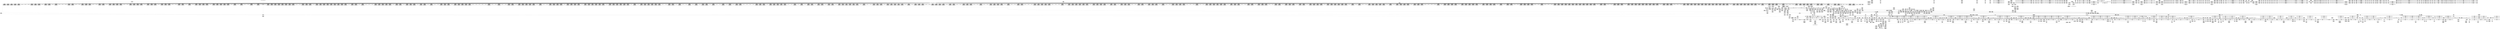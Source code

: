 digraph {
	CE0x5189e90 [shape=record,shape=Mrecord,label="{CE0x5189e90|rcu_read_lock:_tmp13|include/linux/rcupdate.h,882|*SummSource*}"]
	CE0x51de200 [shape=record,shape=Mrecord,label="{CE0x51de200|_call_void_rcu_read_unlock()_#10,_!dbg_!27748|security/selinux/hooks.c,209|*SummSource*}"]
	CE0x51c3d00 [shape=record,shape=Mrecord,label="{CE0x51c3d00|2472:_%struct.cred*,_:_CRE_6680,6684_|*MultipleSource*|Function::task_sid&Arg::task::|Function::current_has_perm&Arg::tsk::|Function::selinux_task_movememory&Arg::p::|security/selinux/hooks.c,208}"]
	CE0x515cf70 [shape=record,shape=Mrecord,label="{CE0x515cf70|i64*_getelementptr_inbounds_(_11_x_i64_,_11_x_i64_*___llvm_gcov_ctr125,_i64_0,_i64_9)|*Constant*}"]
	CE0x51d3d20 [shape=record,shape=Mrecord,label="{CE0x51d3d20|rcu_read_lock:_tmp9|include/linux/rcupdate.h,882}"]
	CE0x52445b0 [shape=record,shape=Mrecord,label="{CE0x52445b0|rcu_lock_acquire:_tmp5|include/linux/rcupdate.h,418}"]
	CE0x5185980 [shape=record,shape=Mrecord,label="{CE0x5185980|task_sid:_do.body|*SummSource*}"]
	CE0x5148410 [shape=record,shape=Mrecord,label="{CE0x5148410|current_sid:_do.end|*SummSource*}"]
	CE0x51c14d0 [shape=record,shape=Mrecord,label="{CE0x51c14d0|2472:_%struct.cred*,_:_CRE_6552,6560_|*MultipleSource*|Function::task_sid&Arg::task::|Function::current_has_perm&Arg::tsk::|Function::selinux_task_movememory&Arg::p::|security/selinux/hooks.c,208}"]
	CE0x521e6d0 [shape=record,shape=Mrecord,label="{CE0x521e6d0|GLOBAL:_rcu_lock_release|*Constant*}"]
	CE0x517ef80 [shape=record,shape=Mrecord,label="{CE0x517ef80|cred_sid:_tmp2}"]
	CE0x520eb20 [shape=record,shape=Mrecord,label="{CE0x520eb20|rcu_read_unlock:_tmp4|include/linux/rcupdate.h,933}"]
	CE0x518fa30 [shape=record,shape=Mrecord,label="{CE0x518fa30|2472:_%struct.cred*,_:_CRE_632,640_|*MultipleSource*|Function::task_sid&Arg::task::|Function::current_has_perm&Arg::tsk::|Function::selinux_task_movememory&Arg::p::|security/selinux/hooks.c,208}"]
	CE0x5255670 [shape=record,shape=Mrecord,label="{CE0x5255670|__rcu_read_unlock:_tmp2|*SummSink*}"]
	CE0x5120d30 [shape=record,shape=Mrecord,label="{CE0x5120d30|current_has_perm:_entry|*SummSource*}"]
	CE0x519a8c0 [shape=record,shape=Mrecord,label="{CE0x519a8c0|2472:_%struct.cred*,_:_CRE_2104,2112_|*MultipleSource*|Function::task_sid&Arg::task::|Function::current_has_perm&Arg::tsk::|Function::selinux_task_movememory&Arg::p::|security/selinux/hooks.c,208}"]
	CE0x51bae50 [shape=record,shape=Mrecord,label="{CE0x51bae50|2472:_%struct.cred*,_:_CRE_6324,6325_}"]
	CE0x51dd680 [shape=record,shape=Mrecord,label="{CE0x51dd680|cred_sid:_entry|*SummSink*}"]
	CE0x5202480 [shape=record,shape=Mrecord,label="{CE0x5202480|rcu_read_unlock:_if.end}"]
	CE0x51ee1a0 [shape=record,shape=Mrecord,label="{CE0x51ee1a0|_call_void_asm_addl_$1,_%gs:$0_,_*m,ri,*m,_dirflag_,_fpsr_,_flags_(i32*___preempt_count,_i32_%sub,_i32*___preempt_count)_#3,_!dbg_!27717,_!srcloc_!27718|./arch/x86/include/asm/preempt.h,77|*SummSource*}"]
	CE0x511bf50 [shape=record,shape=Mrecord,label="{CE0x511bf50|_ret_i32_%retval.0,_!dbg_!27728|security/selinux/avc.c,775|*SummSource*}"]
	CE0x5191f10 [shape=record,shape=Mrecord,label="{CE0x5191f10|_call_void_lockdep_rcu_suspicious(i8*_getelementptr_inbounds_(_25_x_i8_,_25_x_i8_*_.str3,_i32_0,_i32_0),_i32_208,_i8*_getelementptr_inbounds_(_41_x_i8_,_41_x_i8_*_.str44,_i32_0,_i32_0))_#10,_!dbg_!27732|security/selinux/hooks.c,208|*SummSink*}"]
	CE0x51dae80 [shape=record,shape=Mrecord,label="{CE0x51dae80|i64*_getelementptr_inbounds_(_13_x_i64_,_13_x_i64_*___llvm_gcov_ctr126,_i64_0,_i64_11)|*Constant*|*SummSource*}"]
	CE0x51de520 [shape=record,shape=Mrecord,label="{CE0x51de520|GLOBAL:_rcu_read_unlock|*Constant*|*SummSink*}"]
	CE0x518c280 [shape=record,shape=Mrecord,label="{CE0x518c280|rcu_read_lock:_tmp18|include/linux/rcupdate.h,882|*SummSink*}"]
	CE0x51e0d00 [shape=record,shape=Mrecord,label="{CE0x51e0d00|GLOBAL:___llvm_gcov_ctr126|Global_var:__llvm_gcov_ctr126}"]
	CE0x51ff240 [shape=record,shape=Mrecord,label="{CE0x51ff240|rcu_read_lock:_tmp20|include/linux/rcupdate.h,882}"]
	CE0x516fe40 [shape=record,shape=Mrecord,label="{CE0x516fe40|2472:_%struct.cred*,_:_CRE_376,384_|*MultipleSource*|Function::task_sid&Arg::task::|Function::current_has_perm&Arg::tsk::|Function::selinux_task_movememory&Arg::p::|security/selinux/hooks.c,208}"]
	CE0x51a58b0 [shape=record,shape=Mrecord,label="{CE0x51a58b0|2472:_%struct.cred*,_:_CRE_2752,2760_|*MultipleSource*|Function::task_sid&Arg::task::|Function::current_has_perm&Arg::tsk::|Function::selinux_task_movememory&Arg::p::|security/selinux/hooks.c,208}"]
	CE0x512c1c0 [shape=record,shape=Mrecord,label="{CE0x512c1c0|current_sid:_tmp3|*SummSource*}"]
	CE0x518c110 [shape=record,shape=Mrecord,label="{CE0x518c110|rcu_read_lock:_tmp18|include/linux/rcupdate.h,882|*SummSource*}"]
	CE0x51b37c0 [shape=record,shape=Mrecord,label="{CE0x51b37c0|2472:_%struct.cred*,_:_CRE_5912,5920_|*MultipleSource*|Function::task_sid&Arg::task::|Function::current_has_perm&Arg::tsk::|Function::selinux_task_movememory&Arg::p::|security/selinux/hooks.c,208}"]
	CE0x525d1c0 [shape=record,shape=Mrecord,label="{CE0x525d1c0|__preempt_count_add:_tmp4|./arch/x86/include/asm/preempt.h,72}"]
	CE0x51dba50 [shape=record,shape=Mrecord,label="{CE0x51dba50|task_sid:_tmp26|security/selinux/hooks.c,208}"]
	CE0x51d03c0 [shape=record,shape=Mrecord,label="{CE0x51d03c0|GLOBAL:_rcu_read_lock.__warned|Global_var:rcu_read_lock.__warned|*SummSink*}"]
	CE0x526ec60 [shape=record,shape=Mrecord,label="{CE0x526ec60|__preempt_count_sub:_tmp5|./arch/x86/include/asm/preempt.h,77|*SummSink*}"]
	CE0x5195110 [shape=record,shape=Mrecord,label="{CE0x5195110|2472:_%struct.cred*,_:_CRE_1824,1832_|*MultipleSource*|Function::task_sid&Arg::task::|Function::current_has_perm&Arg::tsk::|Function::selinux_task_movememory&Arg::p::|security/selinux/hooks.c,208}"]
	CE0x5171f20 [shape=record,shape=Mrecord,label="{CE0x5171f20|2472:_%struct.cred*,_:_CRE_280,288_|*MultipleSource*|Function::task_sid&Arg::task::|Function::current_has_perm&Arg::tsk::|Function::selinux_task_movememory&Arg::p::|security/selinux/hooks.c,208}"]
	CE0x52074e0 [shape=record,shape=Mrecord,label="{CE0x52074e0|rcu_lock_acquire:_indirectgoto|*SummSink*}"]
	CE0x525dc30 [shape=record,shape=Mrecord,label="{CE0x525dc30|i64*_getelementptr_inbounds_(_4_x_i64_,_4_x_i64_*___llvm_gcov_ctr129,_i64_0,_i64_1)|*Constant*}"]
	CE0x51c5d70 [shape=record,shape=Mrecord,label="{CE0x51c5d70|2472:_%struct.cred*,_:_CRE_10604,10608_|*MultipleSource*|Function::task_sid&Arg::task::|Function::current_has_perm&Arg::tsk::|Function::selinux_task_movememory&Arg::p::|security/selinux/hooks.c,208}"]
	CE0x5141aa0 [shape=record,shape=Mrecord,label="{CE0x5141aa0|current_sid:_tmp6|security/selinux/hooks.c,218}"]
	CE0x520c8a0 [shape=record,shape=Mrecord,label="{CE0x520c8a0|rcu_lock_release:_indirectgoto|*SummSink*}"]
	CE0x5207c60 [shape=record,shape=Mrecord,label="{CE0x5207c60|rcu_read_unlock:_tmp13|include/linux/rcupdate.h,933|*SummSink*}"]
	CE0x5135b30 [shape=record,shape=Mrecord,label="{CE0x5135b30|current_sid:_tmp11|security/selinux/hooks.c,218|*SummSink*}"]
	CE0x5211590 [shape=record,shape=Mrecord,label="{CE0x5211590|rcu_read_unlock:_bb|*SummSink*}"]
	CE0x5124bc0 [shape=record,shape=Mrecord,label="{CE0x5124bc0|current_sid:_tmp|*SummSource*}"]
	CE0x521baf0 [shape=record,shape=Mrecord,label="{CE0x521baf0|i8*_getelementptr_inbounds_(_44_x_i8_,_44_x_i8_*_.str47,_i32_0,_i32_0)|*Constant*|*SummSource*}"]
	CE0x51c53b0 [shape=record,shape=Mrecord,label="{CE0x51c53b0|2472:_%struct.cred*,_:_CRE_10576,10584_|*MultipleSource*|Function::task_sid&Arg::task::|Function::current_has_perm&Arg::tsk::|Function::selinux_task_movememory&Arg::p::|security/selinux/hooks.c,208}"]
	CE0x5199ce0 [shape=record,shape=Mrecord,label="{CE0x5199ce0|2472:_%struct.cred*,_:_CRE_2072,2076_|*MultipleSource*|Function::task_sid&Arg::task::|Function::current_has_perm&Arg::tsk::|Function::selinux_task_movememory&Arg::p::|security/selinux/hooks.c,208}"]
	CE0x51bcad0 [shape=record,shape=Mrecord,label="{CE0x51bcad0|2472:_%struct.cred*,_:_CRE_6348,6349_}"]
	CE0x517ba40 [shape=record,shape=Mrecord,label="{CE0x517ba40|task_sid:_real_cred|security/selinux/hooks.c,208|*SummSink*}"]
	CE0x51d1ee0 [shape=record,shape=Mrecord,label="{CE0x51d1ee0|i64*_getelementptr_inbounds_(_4_x_i64_,_4_x_i64_*___llvm_gcov_ctr130,_i64_0,_i64_2)|*Constant*}"]
	CE0x5241290 [shape=record,shape=Mrecord,label="{CE0x5241290|_call_void_lock_release(%struct.lockdep_map*_%map,_i32_1,_i64_ptrtoint_(i8*_blockaddress(_rcu_lock_release,_%__here)_to_i64))_#10,_!dbg_!27716|include/linux/rcupdate.h,423}"]
	CE0x5195370 [shape=record,shape=Mrecord,label="{CE0x5195370|2472:_%struct.cred*,_:_CRE_1832,1840_|*MultipleSource*|Function::task_sid&Arg::task::|Function::current_has_perm&Arg::tsk::|Function::selinux_task_movememory&Arg::p::|security/selinux/hooks.c,208}"]
	CE0x51378d0 [shape=record,shape=Mrecord,label="{CE0x51378d0|current_has_perm:_call1|security/selinux/hooks.c,1543}"]
	CE0x51dd490 [shape=record,shape=Mrecord,label="{CE0x51dd490|cred_sid:_entry}"]
	CE0x5148880 [shape=record,shape=Mrecord,label="{CE0x5148880|task_sid:_bb|*SummSink*}"]
	CE0x51479a0 [shape=record,shape=Mrecord,label="{CE0x51479a0|current_sid:_land.lhs.true|*SummSource*}"]
	CE0x51fc230 [shape=record,shape=Mrecord,label="{CE0x51fc230|cred_sid:_bb}"]
	CE0x5185650 [shape=record,shape=Mrecord,label="{CE0x5185650|task_sid:_do.end|*SummSource*}"]
	CE0x526bc40 [shape=record,shape=Mrecord,label="{CE0x526bc40|__rcu_read_unlock:_bb|*SummSource*}"]
	CE0x5216c90 [shape=record,shape=Mrecord,label="{CE0x5216c90|rcu_read_unlock:_tmp7|include/linux/rcupdate.h,933}"]
	CE0x51a45b0 [shape=record,shape=Mrecord,label="{CE0x51a45b0|2472:_%struct.cred*,_:_CRE_2696,2704_|*MultipleSource*|Function::task_sid&Arg::task::|Function::current_has_perm&Arg::tsk::|Function::selinux_task_movememory&Arg::p::|security/selinux/hooks.c,208}"]
	CE0x51be0c0 [shape=record,shape=Mrecord,label="{CE0x51be0c0|2472:_%struct.cred*,_:_CRE_6392,6400_|*MultipleSource*|Function::task_sid&Arg::task::|Function::current_has_perm&Arg::tsk::|Function::selinux_task_movememory&Arg::p::|security/selinux/hooks.c,208}"]
	CE0x5137470 [shape=record,shape=Mrecord,label="{CE0x5137470|_ret_i32_%tmp24,_!dbg_!27742|security/selinux/hooks.c,220}"]
	CE0x51f2040 [shape=record,shape=Mrecord,label="{CE0x51f2040|GLOBAL:_lock_release|*Constant*|*SummSource*}"]
	CE0x51ad140 [shape=record,shape=Mrecord,label="{CE0x51ad140|2472:_%struct.cred*,_:_CRE_2962,2963_}"]
	CE0x525de70 [shape=record,shape=Mrecord,label="{CE0x525de70|__rcu_read_unlock:_tmp6|include/linux/rcupdate.h,245}"]
	CE0x519a1a0 [shape=record,shape=Mrecord,label="{CE0x519a1a0|2472:_%struct.cred*,_:_CRE_2080,2088_|*MultipleSource*|Function::task_sid&Arg::task::|Function::current_has_perm&Arg::tsk::|Function::selinux_task_movememory&Arg::p::|security/selinux/hooks.c,208}"]
	CE0x525e450 [shape=record,shape=Mrecord,label="{CE0x525e450|__rcu_read_unlock:_tmp7|include/linux/rcupdate.h,245}"]
	CE0x51bb6a0 [shape=record,shape=Mrecord,label="{CE0x51bb6a0|2472:_%struct.cred*,_:_CRE_6331,6332_}"]
	CE0x513f2d0 [shape=record,shape=Mrecord,label="{CE0x513f2d0|current_sid:_tmp9|security/selinux/hooks.c,218|*SummSink*}"]
	CE0x51ef720 [shape=record,shape=Mrecord,label="{CE0x51ef720|%struct.lockdep_map*_null|*Constant*}"]
	CE0x521c1e0 [shape=record,shape=Mrecord,label="{CE0x521c1e0|i64*_getelementptr_inbounds_(_11_x_i64_,_11_x_i64_*___llvm_gcov_ctr132,_i64_0,_i64_9)|*Constant*|*SummSink*}"]
	CE0x51bbc90 [shape=record,shape=Mrecord,label="{CE0x51bbc90|2472:_%struct.cred*,_:_CRE_6336,6337_}"]
	CE0x520b850 [shape=record,shape=Mrecord,label="{CE0x520b850|rcu_read_lock:_tmp10|include/linux/rcupdate.h,882|*SummSource*}"]
	CE0x517ce40 [shape=record,shape=Mrecord,label="{CE0x517ce40|GLOBAL:_current_task|Global_var:current_task|*SummSource*}"]
	CE0x51247a0 [shape=record,shape=Mrecord,label="{CE0x51247a0|current_has_perm:_perms|Function::current_has_perm&Arg::perms::|*SummSource*}"]
	CE0x51bb310 [shape=record,shape=Mrecord,label="{CE0x51bb310|2472:_%struct.cred*,_:_CRE_6328,6329_}"]
	CE0x51bdb70 [shape=record,shape=Mrecord,label="{CE0x51bdb70|2472:_%struct.cred*,_:_CRE_6376,6384_|*MultipleSource*|Function::task_sid&Arg::task::|Function::current_has_perm&Arg::tsk::|Function::selinux_task_movememory&Arg::p::|security/selinux/hooks.c,208}"]
	CE0x51dafa0 [shape=record,shape=Mrecord,label="{CE0x51dafa0|task_sid:_tmp24|security/selinux/hooks.c,208|*SummSink*}"]
	CE0x51fc860 [shape=record,shape=Mrecord,label="{CE0x51fc860|cred_sid:_tmp5|security/selinux/hooks.c,196|*SummSource*}"]
	CE0x5218de0 [shape=record,shape=Mrecord,label="{CE0x5218de0|i64*_getelementptr_inbounds_(_11_x_i64_,_11_x_i64_*___llvm_gcov_ctr132,_i64_0,_i64_8)|*Constant*|*SummSource*}"]
	CE0x5213e60 [shape=record,shape=Mrecord,label="{CE0x5213e60|rcu_read_unlock:_if.then|*SummSource*}"]
	CE0x5117f90 [shape=record,shape=Mrecord,label="{CE0x5117f90|current_sid:_tobool|security/selinux/hooks.c,218}"]
	CE0x515feb0 [shape=record,shape=Mrecord,label="{CE0x515feb0|rcu_read_lock:_tmp|*SummSink*}"]
	CE0x517c660 [shape=record,shape=Mrecord,label="{CE0x517c660|i64*_getelementptr_inbounds_(_2_x_i64_,_2_x_i64_*___llvm_gcov_ctr131,_i64_0,_i64_1)|*Constant*}"]
	CE0x51fb950 [shape=record,shape=Mrecord,label="{CE0x51fb950|rcu_read_lock:_tmp22|include/linux/rcupdate.h,884}"]
	CE0x52489c0 [shape=record,shape=Mrecord,label="{CE0x52489c0|__rcu_read_unlock:_do.end|*SummSource*}"]
	CE0x637cfa0 [shape=record,shape=Mrecord,label="{CE0x637cfa0|current_has_perm:_entry}"]
	CE0x521eff0 [shape=record,shape=Mrecord,label="{CE0x521eff0|GLOBAL:_rcu_lock_release|*Constant*|*SummSource*}"]
	CE0x51d8180 [shape=record,shape=Mrecord,label="{CE0x51d8180|i8*_getelementptr_inbounds_(_41_x_i8_,_41_x_i8_*_.str44,_i32_0,_i32_0)|*Constant*}"]
	CE0x5193e40 [shape=record,shape=Mrecord,label="{CE0x5193e40|2472:_%struct.cred*,_:_CRE_744,760_|*MultipleSource*|Function::task_sid&Arg::task::|Function::current_has_perm&Arg::tsk::|Function::selinux_task_movememory&Arg::p::|security/selinux/hooks.c,208}"]
	CE0x51eb1f0 [shape=record,shape=Mrecord,label="{CE0x51eb1f0|rcu_lock_acquire:___here|*SummSource*}"]
	CE0x51d66a0 [shape=record,shape=Mrecord,label="{CE0x51d66a0|rcu_read_unlock:_tobool|include/linux/rcupdate.h,933|*SummSink*}"]
	CE0x51d18e0 [shape=record,shape=Mrecord,label="{CE0x51d18e0|rcu_read_unlock:_tobool1|include/linux/rcupdate.h,933|*SummSink*}"]
	CE0x51cfdc0 [shape=record,shape=Mrecord,label="{CE0x51cfdc0|rcu_read_lock:_tmp7|include/linux/rcupdate.h,882|*SummSink*}"]
	CE0x51d5440 [shape=record,shape=Mrecord,label="{CE0x51d5440|_ret_void,_!dbg_!27717|include/linux/rcupdate.h,419|*SummSource*}"]
	CE0x5135e20 [shape=record,shape=Mrecord,label="{CE0x5135e20|current_sid:_tmp12|security/selinux/hooks.c,218|*SummSource*}"]
	CE0x521d560 [shape=record,shape=Mrecord,label="{CE0x521d560|i64*_getelementptr_inbounds_(_11_x_i64_,_11_x_i64_*___llvm_gcov_ctr132,_i64_0,_i64_10)|*Constant*}"]
	CE0x51b4890 [shape=record,shape=Mrecord,label="{CE0x51b4890|2472:_%struct.cred*,_:_CRE_5968,5976_|*MultipleSource*|Function::task_sid&Arg::task::|Function::current_has_perm&Arg::tsk::|Function::selinux_task_movememory&Arg::p::|security/selinux/hooks.c,208}"]
	CE0x51ddbf0 [shape=record,shape=Mrecord,label="{CE0x51ddbf0|_ret_i32_%tmp6,_!dbg_!27716|security/selinux/hooks.c,197}"]
	CE0x51d8c20 [shape=record,shape=Mrecord,label="{CE0x51d8c20|task_sid:_tmp21|security/selinux/hooks.c,208|*SummSource*}"]
	CE0x51c9f20 [shape=record,shape=Mrecord,label="{CE0x51c9f20|task_sid:_tmp15|security/selinux/hooks.c,208}"]
	CE0x519f260 [shape=record,shape=Mrecord,label="{CE0x519f260|2472:_%struct.cred*,_:_CRE_2416,2424_|*MultipleSource*|Function::task_sid&Arg::task::|Function::current_has_perm&Arg::tsk::|Function::selinux_task_movememory&Arg::p::|security/selinux/hooks.c,208}"]
	CE0x513f6f0 [shape=record,shape=Mrecord,label="{CE0x513f6f0|current_sid:_tmp10|security/selinux/hooks.c,218|*SummSource*}"]
	CE0x5255bc0 [shape=record,shape=Mrecord,label="{CE0x5255bc0|_call_void_mcount()_#3}"]
	CE0x526bf10 [shape=record,shape=Mrecord,label="{CE0x526bf10|i64*_getelementptr_inbounds_(_4_x_i64_,_4_x_i64_*___llvm_gcov_ctr134,_i64_0,_i64_0)|*Constant*|*SummSource*}"]
	CE0x519e6b0 [shape=record,shape=Mrecord,label="{CE0x519e6b0|2472:_%struct.cred*,_:_CRE_2376,2384_|*MultipleSource*|Function::task_sid&Arg::task::|Function::current_has_perm&Arg::tsk::|Function::selinux_task_movememory&Arg::p::|security/selinux/hooks.c,208}"]
	CE0x51175b0 [shape=record,shape=Mrecord,label="{CE0x51175b0|rcu_read_lock:_tmp2|*SummSink*}"]
	CE0x51aa8e0 [shape=record,shape=Mrecord,label="{CE0x51aa8e0|2472:_%struct.cred*,_:_CRE_2928,2929_}"]
	CE0x5202580 [shape=record,shape=Mrecord,label="{CE0x5202580|rcu_read_unlock:_if.end|*SummSource*}"]
	CE0x515d950 [shape=record,shape=Mrecord,label="{CE0x515d950|i64_2|*Constant*|*SummSink*}"]
	CE0x525c490 [shape=record,shape=Mrecord,label="{CE0x525c490|void_(i32*,_i32,_i32*)*_asm_addl_$1,_%gs:$0_,_*m,ri,*m,_dirflag_,_fpsr_,_flags_|*SummSource*}"]
	CE0x51bfce0 [shape=record,shape=Mrecord,label="{CE0x51bfce0|2472:_%struct.cred*,_:_CRE_6480,6484_|*MultipleSource*|Function::task_sid&Arg::task::|Function::current_has_perm&Arg::tsk::|Function::selinux_task_movememory&Arg::p::|security/selinux/hooks.c,208}"]
	CE0x52178c0 [shape=record,shape=Mrecord,label="{CE0x52178c0|rcu_lock_release:_tmp1}"]
	CE0x51fa750 [shape=record,shape=Mrecord,label="{CE0x51fa750|__preempt_count_sub:_sub|./arch/x86/include/asm/preempt.h,77|*SummSource*}"]
	CE0x515d140 [shape=record,shape=Mrecord,label="{CE0x515d140|i64*_getelementptr_inbounds_(_11_x_i64_,_11_x_i64_*___llvm_gcov_ctr125,_i64_0,_i64_9)|*Constant*|*SummSource*}"]
	CE0x513d1c0 [shape=record,shape=Mrecord,label="{CE0x513d1c0|i64*_getelementptr_inbounds_(_2_x_i64_,_2_x_i64_*___llvm_gcov_ctr289,_i64_0,_i64_1)|*Constant*|*SummSink*}"]
	CE0x51f24f0 [shape=record,shape=Mrecord,label="{CE0x51f24f0|i32_1|*Constant*}"]
	CE0x528f290 [shape=record,shape=Mrecord,label="{CE0x528f290|i64*_getelementptr_inbounds_(_4_x_i64_,_4_x_i64_*___llvm_gcov_ctr135,_i64_0,_i64_0)|*Constant*}"]
	CE0x51aee50 [shape=record,shape=Mrecord,label="{CE0x51aee50|2472:_%struct.cred*,_:_CRE_3024,3032_|*MultipleSource*|Function::task_sid&Arg::task::|Function::current_has_perm&Arg::tsk::|Function::selinux_task_movememory&Arg::p::|security/selinux/hooks.c,208}"]
	CE0x5210380 [shape=record,shape=Mrecord,label="{CE0x5210380|rcu_read_unlock:_do.body|*SummSink*}"]
	CE0x51bd450 [shape=record,shape=Mrecord,label="{CE0x51bd450|2472:_%struct.cred*,_:_CRE_6356,6357_}"]
	CE0x51c01a0 [shape=record,shape=Mrecord,label="{CE0x51c01a0|2472:_%struct.cred*,_:_CRE_6488,6492_|*MultipleSource*|Function::task_sid&Arg::task::|Function::current_has_perm&Arg::tsk::|Function::selinux_task_movememory&Arg::p::|security/selinux/hooks.c,208}"]
	CE0x51b8680 [shape=record,shape=Mrecord,label="{CE0x51b8680|2472:_%struct.cred*,_:_CRE_6290,6291_}"]
	CE0x51bfab0 [shape=record,shape=Mrecord,label="{CE0x51bfab0|2472:_%struct.cred*,_:_CRE_6476,6480_|*MultipleSource*|Function::task_sid&Arg::task::|Function::current_has_perm&Arg::tsk::|Function::selinux_task_movememory&Arg::p::|security/selinux/hooks.c,208}"]
	CE0x5136ae0 [shape=record,shape=Mrecord,label="{CE0x5136ae0|i64_0|*Constant*}"]
	CE0x51c3870 [shape=record,shape=Mrecord,label="{CE0x51c3870|2472:_%struct.cred*,_:_CRE_6664,6668_|*MultipleSource*|Function::task_sid&Arg::task::|Function::current_has_perm&Arg::tsk::|Function::selinux_task_movememory&Arg::p::|security/selinux/hooks.c,208}"]
	CE0x5220620 [shape=record,shape=Mrecord,label="{CE0x5220620|__rcu_read_unlock:_entry|*SummSource*}"]
	CE0x5214080 [shape=record,shape=Mrecord,label="{CE0x5214080|__rcu_read_lock:_tmp6|include/linux/rcupdate.h,240}"]
	CE0x517eab0 [shape=record,shape=Mrecord,label="{CE0x517eab0|task_sid:_do.end6|*SummSink*}"]
	CE0x51e48a0 [shape=record,shape=Mrecord,label="{CE0x51e48a0|rcu_lock_release:_indirectgoto}"]
	CE0x51ad730 [shape=record,shape=Mrecord,label="{CE0x51ad730|2472:_%struct.cred*,_:_CRE_2967,2968_}"]
	CE0x51dc870 [shape=record,shape=Mrecord,label="{CE0x51dc870|task_sid:_tmp27|security/selinux/hooks.c,208|*SummSink*}"]
	CE0x51a9bd0 [shape=record,shape=Mrecord,label="{CE0x51a9bd0|2472:_%struct.cred*,_:_CRE_2917,2918_}"]
	CE0x5195f50 [shape=record,shape=Mrecord,label="{CE0x5195f50|2472:_%struct.cred*,_:_CRE_1872,1880_|*MultipleSource*|Function::task_sid&Arg::task::|Function::current_has_perm&Arg::tsk::|Function::selinux_task_movememory&Arg::p::|security/selinux/hooks.c,208}"]
	CE0x518c6f0 [shape=record,shape=Mrecord,label="{CE0x518c6f0|_call_void_lockdep_rcu_suspicious(i8*_getelementptr_inbounds_(_25_x_i8_,_25_x_i8_*_.str45,_i32_0,_i32_0),_i32_883,_i8*_getelementptr_inbounds_(_42_x_i8_,_42_x_i8_*_.str46,_i32_0,_i32_0))_#10,_!dbg_!27728|include/linux/rcupdate.h,882|*SummSource*}"]
	CE0x511bd10 [shape=record,shape=Mrecord,label="{CE0x511bd10|avc_has_perm:_auditdata|Function::avc_has_perm&Arg::auditdata::|*SummSource*}"]
	CE0x5140450 [shape=record,shape=Mrecord,label="{CE0x5140450|i64*_getelementptr_inbounds_(_4_x_i64_,_4_x_i64_*___llvm_gcov_ctr128,_i64_0,_i64_0)|*Constant*}"]
	CE0x512b280 [shape=record,shape=Mrecord,label="{CE0x512b280|avc_has_perm:_requested|Function::avc_has_perm&Arg::requested::}"]
	CE0x51b2be0 [shape=record,shape=Mrecord,label="{CE0x51b2be0|2472:_%struct.cred*,_:_CRE_5872,5880_|*MultipleSource*|Function::task_sid&Arg::task::|Function::current_has_perm&Arg::tsk::|Function::selinux_task_movememory&Arg::p::|security/selinux/hooks.c,208}"]
	CE0x51a90d0 [shape=record,shape=Mrecord,label="{CE0x51a90d0|2472:_%struct.cred*,_:_CRE_2907,2908_}"]
	CE0x51c0d80 [shape=record,shape=Mrecord,label="{CE0x51c0d80|2472:_%struct.cred*,_:_CRE_6528,6536_|*MultipleSource*|Function::task_sid&Arg::task::|Function::current_has_perm&Arg::tsk::|Function::selinux_task_movememory&Arg::p::|security/selinux/hooks.c,208}"]
	CE0x5249510 [shape=record,shape=Mrecord,label="{CE0x5249510|__rcu_read_unlock:_do.end}"]
	CE0x5172360 [shape=record,shape=Mrecord,label="{CE0x5172360|2472:_%struct.cred*,_:_CRE_296,304_|*MultipleSource*|Function::task_sid&Arg::task::|Function::current_has_perm&Arg::tsk::|Function::selinux_task_movememory&Arg::p::|security/selinux/hooks.c,208}"]
	CE0x5135550 [shape=record,shape=Mrecord,label="{CE0x5135550|current_has_perm:_tmp1}"]
	CE0x5210430 [shape=record,shape=Mrecord,label="{CE0x5210430|rcu_read_unlock:_do.end}"]
	CE0x5220450 [shape=record,shape=Mrecord,label="{CE0x5220450|_ret_void,_!dbg_!27717|include/linux/rcupdate.h,245|*SummSink*}"]
	CE0x5137f50 [shape=record,shape=Mrecord,label="{CE0x5137f50|current_has_perm:_call2|security/selinux/hooks.c,1544|*SummSink*}"]
	CE0x5171510 [shape=record,shape=Mrecord,label="{CE0x5171510|2472:_%struct.cred*,_:_CRE_432,440_|*MultipleSource*|Function::task_sid&Arg::task::|Function::current_has_perm&Arg::tsk::|Function::selinux_task_movememory&Arg::p::|security/selinux/hooks.c,208}"]
	CE0x51d8260 [shape=record,shape=Mrecord,label="{CE0x51d8260|i8*_getelementptr_inbounds_(_41_x_i8_,_41_x_i8_*_.str44,_i32_0,_i32_0)|*Constant*|*SummSink*}"]
	CE0x5203c00 [shape=record,shape=Mrecord,label="{CE0x5203c00|rcu_read_unlock:_tmp3|*SummSink*}"]
	CE0x5177d90 [shape=record,shape=Mrecord,label="{CE0x5177d90|i64_1|*Constant*}"]
	CE0x51f1e30 [shape=record,shape=Mrecord,label="{CE0x51f1e30|rcu_lock_release:_tmp6|*SummSource*}"]
	CE0x51222c0 [shape=record,shape=Mrecord,label="{CE0x51222c0|_call_void_mcount()_#3}"]
	CE0x51c4ed0 [shape=record,shape=Mrecord,label="{CE0x51c4ed0|2472:_%struct.cred*,_:_CRE_10568,10572_|*MultipleSource*|Function::task_sid&Arg::task::|Function::current_has_perm&Arg::tsk::|Function::selinux_task_movememory&Arg::p::|security/selinux/hooks.c,208}"]
	CE0x51fb4a0 [shape=record,shape=Mrecord,label="{CE0x51fb4a0|i64*_getelementptr_inbounds_(_11_x_i64_,_11_x_i64_*___llvm_gcov_ctr127,_i64_0,_i64_10)|*Constant*|*SummSource*}"]
	CE0x525cde0 [shape=record,shape=Mrecord,label="{CE0x525cde0|__preempt_count_add:_tmp6|./arch/x86/include/asm/preempt.h,73}"]
	CE0x5148b00 [shape=record,shape=Mrecord,label="{CE0x5148b00|%struct.task_struct*_(%struct.task_struct**)*_asm_movq_%gs:$_1:P_,$0_,_r,im,_dirflag_,_fpsr_,_flags_|*SummSink*}"]
	CE0x5185bf0 [shape=record,shape=Mrecord,label="{CE0x5185bf0|GLOBAL:_rcu_lock_map|Global_var:rcu_lock_map}"]
	CE0x511b040 [shape=record,shape=Mrecord,label="{CE0x511b040|i1_true|*Constant*|*SummSink*}"]
	CE0x5255c30 [shape=record,shape=Mrecord,label="{CE0x5255c30|_call_void_mcount()_#3|*SummSource*}"]
	CE0x51466f0 [shape=record,shape=Mrecord,label="{CE0x51466f0|2472:_%struct.cred*,_:_CRE_92,96_|*MultipleSource*|Function::task_sid&Arg::task::|Function::current_has_perm&Arg::tsk::|Function::selinux_task_movememory&Arg::p::|security/selinux/hooks.c,208}"]
	CE0x51bc610 [shape=record,shape=Mrecord,label="{CE0x51bc610|2472:_%struct.cred*,_:_CRE_6344,6345_}"]
	CE0x512f5b0 [shape=record,shape=Mrecord,label="{CE0x512f5b0|_ret_%struct.task_struct*_%tmp4,_!dbg_!27714|./arch/x86/include/asm/current.h,14|*SummSink*}"]
	CE0x5121cf0 [shape=record,shape=Mrecord,label="{CE0x5121cf0|selinux_task_movememory:_tmp2|*SummSource*}"]
	CE0x5244350 [shape=record,shape=Mrecord,label="{CE0x5244350|rcu_lock_release:_tmp2|*SummSource*}"]
	CE0x5141340 [shape=record,shape=Mrecord,label="{CE0x5141340|current_sid:_if.end|*SummSink*}"]
	CE0x51d2790 [shape=record,shape=Mrecord,label="{CE0x51d2790|rcu_read_unlock:_tmp5|include/linux/rcupdate.h,933|*SummSink*}"]
	CE0x51ae0b0 [shape=record,shape=Mrecord,label="{CE0x51ae0b0|2472:_%struct.cred*,_:_CRE_2975,2976_}"]
	CE0x520cb50 [shape=record,shape=Mrecord,label="{CE0x520cb50|i64*_getelementptr_inbounds_(_4_x_i64_,_4_x_i64_*___llvm_gcov_ctr133,_i64_0,_i64_0)|*Constant*|*SummSource*}"]
	CE0x518d050 [shape=record,shape=Mrecord,label="{CE0x518d050|rcu_read_unlock:_tmp1|*SummSink*}"]
	CE0x5254810 [shape=record,shape=Mrecord,label="{CE0x5254810|COLLAPSED:_GCMRE___llvm_gcov_ctr134_internal_global_4_x_i64_zeroinitializer:_elem_0:default:}"]
	CE0x51ab260 [shape=record,shape=Mrecord,label="{CE0x51ab260|2472:_%struct.cred*,_:_CRE_2936,2937_}"]
	CE0x516b870 [shape=record,shape=Mrecord,label="{CE0x516b870|2472:_%struct.cred*,_:_CRE_408,416_|*MultipleSource*|Function::task_sid&Arg::task::|Function::current_has_perm&Arg::tsk::|Function::selinux_task_movememory&Arg::p::|security/selinux/hooks.c,208}"]
	CE0x5145a40 [shape=record,shape=Mrecord,label="{CE0x5145a40|current_sid:_bb|*SummSource*}"]
	CE0x51449e0 [shape=record,shape=Mrecord,label="{CE0x51449e0|rcu_read_lock:_do.body|*SummSource*}"]
	CE0x51fc360 [shape=record,shape=Mrecord,label="{CE0x51fc360|cred_sid:_bb|*SummSource*}"]
	CE0x5241ba0 [shape=record,shape=Mrecord,label="{CE0x5241ba0|i64*_getelementptr_inbounds_(_4_x_i64_,_4_x_i64_*___llvm_gcov_ctr133,_i64_0,_i64_3)|*Constant*}"]
	CE0x5145630 [shape=record,shape=Mrecord,label="{CE0x5145630|i32_77|*Constant*|*SummSink*}"]
	CE0x521da50 [shape=record,shape=Mrecord,label="{CE0x521da50|i64*_getelementptr_inbounds_(_11_x_i64_,_11_x_i64_*___llvm_gcov_ctr132,_i64_0,_i64_10)|*Constant*|*SummSink*}"]
	CE0x517d660 [shape=record,shape=Mrecord,label="{CE0x517d660|cred_sid:_tmp1|*SummSource*}"]
	CE0x525a8c0 [shape=record,shape=Mrecord,label="{CE0x525a8c0|i64*_getelementptr_inbounds_(_4_x_i64_,_4_x_i64_*___llvm_gcov_ctr129,_i64_0,_i64_1)|*Constant*|*SummSink*}"]
	CE0x5258180 [shape=record,shape=Mrecord,label="{CE0x5258180|rcu_lock_release:___here}"]
	CE0x516eb50 [shape=record,shape=Mrecord,label="{CE0x516eb50|task_sid:_tmp3|*SummSource*}"]
	CE0x525a0e0 [shape=record,shape=Mrecord,label="{CE0x525a0e0|__preempt_count_sub:_tmp6|./arch/x86/include/asm/preempt.h,78|*SummSink*}"]
	CE0x5204c60 [shape=record,shape=Mrecord,label="{CE0x5204c60|__rcu_read_lock:_tmp1}"]
	CE0x51135e0 [shape=record,shape=Mrecord,label="{CE0x51135e0|current_sid:_land.lhs.true2|*SummSource*}"]
	CE0x515cc30 [shape=record,shape=Mrecord,label="{CE0x515cc30|i8*_getelementptr_inbounds_(_45_x_i8_,_45_x_i8_*_.str12,_i32_0,_i32_0)|*Constant*|*SummSource*}"]
	CE0x513f080 [shape=record,shape=Mrecord,label="{CE0x513f080|GLOBAL:_rcu_read_lock|*Constant*|*SummSource*}"]
	CE0x51b6080 [shape=record,shape=Mrecord,label="{CE0x51b6080|2472:_%struct.cred*,_:_CRE_6176,6180_|*MultipleSource*|Function::task_sid&Arg::task::|Function::current_has_perm&Arg::tsk::|Function::selinux_task_movememory&Arg::p::|security/selinux/hooks.c,208}"]
	CE0x51de910 [shape=record,shape=Mrecord,label="{CE0x51de910|rcu_read_unlock:_entry|*SummSink*}"]
	CE0x5208a30 [shape=record,shape=Mrecord,label="{CE0x5208a30|_call_void___preempt_count_sub(i32_1)_#10,_!dbg_!27715|include/linux/rcupdate.h,244|*SummSource*}"]
	CE0x51b5470 [shape=record,shape=Mrecord,label="{CE0x51b5470|2472:_%struct.cred*,_:_CRE_6008,6136_|*MultipleSource*|Function::task_sid&Arg::task::|Function::current_has_perm&Arg::tsk::|Function::selinux_task_movememory&Arg::p::|security/selinux/hooks.c,208}"]
	CE0x5192f70 [shape=record,shape=Mrecord,label="{CE0x5192f70|2472:_%struct.cred*,_:_CRE_700,701_}"]
	CE0x51c1730 [shape=record,shape=Mrecord,label="{CE0x51c1730|2472:_%struct.cred*,_:_CRE_6560,6568_|*MultipleSource*|Function::task_sid&Arg::task::|Function::current_has_perm&Arg::tsk::|Function::selinux_task_movememory&Arg::p::|security/selinux/hooks.c,208}"]
	CE0x51fe170 [shape=record,shape=Mrecord,label="{CE0x51fe170|i8*_getelementptr_inbounds_(_42_x_i8_,_42_x_i8_*_.str46,_i32_0,_i32_0)|*Constant*|*SummSource*}"]
	CE0x5245690 [shape=record,shape=Mrecord,label="{CE0x5245690|rcu_lock_acquire:___here}"]
	CE0x51fc930 [shape=record,shape=Mrecord,label="{CE0x51fc930|cred_sid:_tmp5|security/selinux/hooks.c,196|*SummSink*}"]
	CE0x51f02d0 [shape=record,shape=Mrecord,label="{CE0x51f02d0|__rcu_read_unlock:_do.body|*SummSource*}"]
	CE0x51d76e0 [shape=record,shape=Mrecord,label="{CE0x51d76e0|rcu_read_lock:_call|include/linux/rcupdate.h,882}"]
	CE0x51c41c0 [shape=record,shape=Mrecord,label="{CE0x51c41c0|2472:_%struct.cred*,_:_CRE_10528,10536_|*MultipleSource*|Function::task_sid&Arg::task::|Function::current_has_perm&Arg::tsk::|Function::selinux_task_movememory&Arg::p::|security/selinux/hooks.c,208}"]
	CE0x521fd20 [shape=record,shape=Mrecord,label="{CE0x521fd20|_call_void___rcu_read_unlock()_#10,_!dbg_!27734|include/linux/rcupdate.h,937}"]
	CE0x513a910 [shape=record,shape=Mrecord,label="{CE0x513a910|current_has_perm:_call2|security/selinux/hooks.c,1544}"]
	CE0x51adac0 [shape=record,shape=Mrecord,label="{CE0x51adac0|2472:_%struct.cred*,_:_CRE_2970,2971_}"]
	CE0x511c780 [shape=record,shape=Mrecord,label="{CE0x511c780|current_sid:_if.then}"]
	CE0x5143c40 [shape=record,shape=Mrecord,label="{CE0x5143c40|i64*_getelementptr_inbounds_(_4_x_i64_,_4_x_i64_*___llvm_gcov_ctr128,_i64_0,_i64_0)|*Constant*|*SummSource*}"]
	CE0x517e860 [shape=record,shape=Mrecord,label="{CE0x517e860|i32_0|*Constant*}"]
	CE0x51d5b10 [shape=record,shape=Mrecord,label="{CE0x51d5b10|cred_sid:_tmp6|security/selinux/hooks.c,197|*SummSource*}"]
	CE0x51268d0 [shape=record,shape=Mrecord,label="{CE0x51268d0|current_sid:_tmp20|security/selinux/hooks.c,218|*SummSource*}"]
	CE0x513b9c0 [shape=record,shape=Mrecord,label="{CE0x513b9c0|GLOBAL:_current_sid.__warned|Global_var:current_sid.__warned|*SummSink*}"]
	CE0x518db80 [shape=record,shape=Mrecord,label="{CE0x518db80|2472:_%struct.cred*,_:_CRE_528,536_|*MultipleSource*|Function::task_sid&Arg::task::|Function::current_has_perm&Arg::tsk::|Function::selinux_task_movememory&Arg::p::|security/selinux/hooks.c,208}"]
	CE0x51380e0 [shape=record,shape=Mrecord,label="{CE0x51380e0|task_sid:_entry|*SummSource*}"]
	CE0x51b88e0 [shape=record,shape=Mrecord,label="{CE0x51b88e0|2472:_%struct.cred*,_:_CRE_6292,6293_}"]
	CE0x511ee30 [shape=record,shape=Mrecord,label="{CE0x511ee30|2472:_%struct.cred*,_:_CRE_688,689_}"]
	CE0x51f0790 [shape=record,shape=Mrecord,label="{CE0x51f0790|i64*_getelementptr_inbounds_(_4_x_i64_,_4_x_i64_*___llvm_gcov_ctr134,_i64_0,_i64_2)|*Constant*|*SummSource*}"]
	CE0x51baf80 [shape=record,shape=Mrecord,label="{CE0x51baf80|2472:_%struct.cred*,_:_CRE_6325,6326_}"]
	CE0x5171730 [shape=record,shape=Mrecord,label="{CE0x5171730|2472:_%struct.cred*,_:_CRE_440,448_|*MultipleSource*|Function::task_sid&Arg::task::|Function::current_has_perm&Arg::tsk::|Function::selinux_task_movememory&Arg::p::|security/selinux/hooks.c,208}"]
	CE0x5116180 [shape=record,shape=Mrecord,label="{CE0x5116180|selinux_task_movememory:_entry}"]
	CE0x521a6b0 [shape=record,shape=Mrecord,label="{CE0x521a6b0|void_(i32*,_i32,_i32*)*_asm_addl_$1,_%gs:$0_,_*m,ri,*m,_dirflag_,_fpsr_,_flags_}"]
	CE0x51f65c0 [shape=record,shape=Mrecord,label="{CE0x51f65c0|__preempt_count_add:_bb|*SummSource*}"]
	CE0x5244020 [shape=record,shape=Mrecord,label="{CE0x5244020|rcu_lock_acquire:_tmp3|*SummSink*}"]
	CE0x51f6650 [shape=record,shape=Mrecord,label="{CE0x51f6650|__preempt_count_add:_bb|*SummSink*}"]
	CE0x51423c0 [shape=record,shape=Mrecord,label="{CE0x51423c0|GLOBAL:_current_sid.__warned|Global_var:current_sid.__warned}"]
	CE0x51df090 [shape=record,shape=Mrecord,label="{CE0x51df090|get_current:_bb|*SummSource*}"]
	CE0x51d00d0 [shape=record,shape=Mrecord,label="{CE0x51d00d0|GLOBAL:_rcu_read_lock.__warned|Global_var:rcu_read_lock.__warned}"]
	CE0x51dbce0 [shape=record,shape=Mrecord,label="{CE0x51dbce0|i64*_getelementptr_inbounds_(_13_x_i64_,_13_x_i64_*___llvm_gcov_ctr126,_i64_0,_i64_12)|*Constant*}"]
	CE0x5187430 [shape=record,shape=Mrecord,label="{CE0x5187430|rcu_lock_acquire:_entry}"]
	CE0x5147390 [shape=record,shape=Mrecord,label="{CE0x5147390|_call_void_rcu_read_lock()_#10,_!dbg_!27712|security/selinux/hooks.c,207|*SummSource*}"]
	CE0x52152a0 [shape=record,shape=Mrecord,label="{CE0x52152a0|GLOBAL:___preempt_count_add|*Constant*|*SummSource*}"]
	CE0x512f220 [shape=record,shape=Mrecord,label="{CE0x512f220|get_current:_entry|*SummSink*}"]
	CE0x51c1990 [shape=record,shape=Mrecord,label="{CE0x51c1990|2472:_%struct.cred*,_:_CRE_6568,6576_|*MultipleSource*|Function::task_sid&Arg::task::|Function::current_has_perm&Arg::tsk::|Function::selinux_task_movememory&Arg::p::|security/selinux/hooks.c,208}"]
	CE0x5244d90 [shape=record,shape=Mrecord,label="{CE0x5244d90|__preempt_count_sub:_val|Function::__preempt_count_sub&Arg::val::|*SummSource*}"]
	CE0x5160ab0 [shape=record,shape=Mrecord,label="{CE0x5160ab0|rcu_read_lock:_tmp5|include/linux/rcupdate.h,882|*SummSource*}"]
	CE0x51a0fb0 [shape=record,shape=Mrecord,label="{CE0x51a0fb0|2472:_%struct.cred*,_:_CRE_2527,2528_}"]
	CE0x51ac690 [shape=record,shape=Mrecord,label="{CE0x51ac690|2472:_%struct.cred*,_:_CRE_2953,2954_}"]
	CE0x51861a0 [shape=record,shape=Mrecord,label="{CE0x51861a0|2472:_%struct.cred*,_:_CRE_84,88_|*MultipleSource*|Function::task_sid&Arg::task::|Function::current_has_perm&Arg::tsk::|Function::selinux_task_movememory&Arg::p::|security/selinux/hooks.c,208}"]
	CE0x52713f0 [shape=record,shape=Mrecord,label="{CE0x52713f0|i64*_getelementptr_inbounds_(_4_x_i64_,_4_x_i64_*___llvm_gcov_ctr129,_i64_0,_i64_2)|*Constant*|*SummSource*}"]
	CE0x51177a0 [shape=record,shape=Mrecord,label="{CE0x51177a0|GLOBAL:___rcu_read_lock|*Constant*}"]
	CE0x5242690 [shape=record,shape=Mrecord,label="{CE0x5242690|i64*_getelementptr_inbounds_(_4_x_i64_,_4_x_i64_*___llvm_gcov_ctr133,_i64_0,_i64_3)|*Constant*|*SummSource*}"]
	CE0x51e28b0 [shape=record,shape=Mrecord,label="{CE0x51e28b0|task_sid:_tobool1|security/selinux/hooks.c,208}"]
	CE0x52526a0 [shape=record,shape=Mrecord,label="{CE0x52526a0|rcu_lock_acquire:_tmp7|*SummSource*}"]
	CE0x51d4e00 [shape=record,shape=Mrecord,label="{CE0x51d4e00|i64*_getelementptr_inbounds_(_11_x_i64_,_11_x_i64_*___llvm_gcov_ctr127,_i64_0,_i64_0)|*Constant*|*SummSource*}"]
	CE0x51c6e80 [shape=record,shape=Mrecord,label="{CE0x51c6e80|task_sid:_tmp4|*LoadInst*|security/selinux/hooks.c,208|*SummSource*}"]
	CE0x524e830 [shape=record,shape=Mrecord,label="{CE0x524e830|i64*_getelementptr_inbounds_(_4_x_i64_,_4_x_i64_*___llvm_gcov_ctr135,_i64_0,_i64_3)|*Constant*}"]
	CE0x51b30a0 [shape=record,shape=Mrecord,label="{CE0x51b30a0|2472:_%struct.cred*,_:_CRE_5888,5896_|*MultipleSource*|Function::task_sid&Arg::task::|Function::current_has_perm&Arg::tsk::|Function::selinux_task_movememory&Arg::p::|security/selinux/hooks.c,208}"]
	CE0x521f740 [shape=record,shape=Mrecord,label="{CE0x521f740|rcu_lock_release:_map|Function::rcu_lock_release&Arg::map::|*SummSink*}"]
	CE0x525c310 [shape=record,shape=Mrecord,label="{CE0x525c310|__preempt_count_sub:_entry|*SummSource*}"]
	CE0x5187550 [shape=record,shape=Mrecord,label="{CE0x5187550|_ret_void,_!dbg_!27717|include/linux/rcupdate.h,419|*SummSink*}"]
	CE0x513f570 [shape=record,shape=Mrecord,label="{CE0x513f570|current_sid:_tmp10|security/selinux/hooks.c,218}"]
	CE0x51bef00 [shape=record,shape=Mrecord,label="{CE0x51bef00|2472:_%struct.cred*,_:_CRE_6448,6456_|*MultipleSource*|Function::task_sid&Arg::task::|Function::current_has_perm&Arg::tsk::|Function::selinux_task_movememory&Arg::p::|security/selinux/hooks.c,208}"]
	CE0x5206040 [shape=record,shape=Mrecord,label="{CE0x5206040|i64*_getelementptr_inbounds_(_4_x_i64_,_4_x_i64_*___llvm_gcov_ctr129,_i64_0,_i64_3)|*Constant*|*SummSink*}"]
	CE0x51831f0 [shape=record,shape=Mrecord,label="{CE0x51831f0|get_current:_tmp3|*SummSource*}"]
	CE0x512fbb0 [shape=record,shape=Mrecord,label="{CE0x512fbb0|current_sid:_sid|security/selinux/hooks.c,220|*SummSink*}"]
	CE0x5251b30 [shape=record,shape=Mrecord,label="{CE0x5251b30|__preempt_count_sub:_do.body|*SummSink*}"]
	CE0x5121650 [shape=record,shape=Mrecord,label="{CE0x5121650|current_sid:_tobool1|security/selinux/hooks.c,218}"]
	CE0x51d1030 [shape=record,shape=Mrecord,label="{CE0x51d1030|rcu_read_lock:_tmp8|include/linux/rcupdate.h,882}"]
	CE0x514b520 [shape=record,shape=Mrecord,label="{CE0x514b520|current_sid:_tmp23|security/selinux/hooks.c,218}"]
	CE0x5126200 [shape=record,shape=Mrecord,label="{CE0x5126200|i64*_getelementptr_inbounds_(_2_x_i64_,_2_x_i64_*___llvm_gcov_ctr98,_i64_0,_i64_1)|*Constant*|*SummSource*}"]
	CE0x51ddfe0 [shape=record,shape=Mrecord,label="{CE0x51ddfe0|GLOBAL:_rcu_read_unlock|*Constant*}"]
	CE0x5144050 [shape=record,shape=Mrecord,label="{CE0x5144050|COLLAPSED:_GCMRE___llvm_gcov_ctr127_internal_global_11_x_i64_zeroinitializer:_elem_0:default:}"]
	CE0x51aa1c0 [shape=record,shape=Mrecord,label="{CE0x51aa1c0|2472:_%struct.cred*,_:_CRE_2922,2923_}"]
	CE0x51bb570 [shape=record,shape=Mrecord,label="{CE0x51bb570|2472:_%struct.cred*,_:_CRE_6330,6331_}"]
	CE0x51dc2c0 [shape=record,shape=Mrecord,label="{CE0x51dc2c0|task_sid:_tmp27|security/selinux/hooks.c,208}"]
	CE0x519e8e0 [shape=record,shape=Mrecord,label="{CE0x519e8e0|2472:_%struct.cred*,_:_CRE_2384,2392_|*MultipleSource*|Function::task_sid&Arg::task::|Function::current_has_perm&Arg::tsk::|Function::selinux_task_movememory&Arg::p::|security/selinux/hooks.c,208}"]
	CE0x518bb00 [shape=record,shape=Mrecord,label="{CE0x518bb00|rcu_read_lock:_tmp17|include/linux/rcupdate.h,882|*SummSink*}"]
	CE0x5128240 [shape=record,shape=Mrecord,label="{CE0x5128240|selinux_task_movememory:_entry|*SummSink*}"]
	CE0x52575d0 [shape=record,shape=Mrecord,label="{CE0x52575d0|_call_void_asm_addl_$1,_%gs:$0_,_*m,ri,*m,_dirflag_,_fpsr_,_flags_(i32*___preempt_count,_i32_%val,_i32*___preempt_count)_#3,_!dbg_!27714,_!srcloc_!27717|./arch/x86/include/asm/preempt.h,72|*SummSink*}"]
	CE0x51c5fe0 [shape=record,shape=Mrecord,label="{CE0x51c5fe0|2472:_%struct.cred*,_:_CRE_10608,10609_|*MultipleSource*|Function::task_sid&Arg::task::|Function::current_has_perm&Arg::tsk::|Function::selinux_task_movememory&Arg::p::|security/selinux/hooks.c,208}"]
	CE0x51acee0 [shape=record,shape=Mrecord,label="{CE0x51acee0|2472:_%struct.cred*,_:_CRE_2960,2961_}"]
	CE0x51b43d0 [shape=record,shape=Mrecord,label="{CE0x51b43d0|2472:_%struct.cred*,_:_CRE_5952,5960_|*MultipleSource*|Function::task_sid&Arg::task::|Function::current_has_perm&Arg::tsk::|Function::selinux_task_movememory&Arg::p::|security/selinux/hooks.c,208}"]
	CE0x5196670 [shape=record,shape=Mrecord,label="{CE0x5196670|2472:_%struct.cred*,_:_CRE_1896,1900_|*MultipleSource*|Function::task_sid&Arg::task::|Function::current_has_perm&Arg::tsk::|Function::selinux_task_movememory&Arg::p::|security/selinux/hooks.c,208}"]
	CE0x5198ed0 [shape=record,shape=Mrecord,label="{CE0x5198ed0|2472:_%struct.cred*,_:_CRE_2040,2044_|*MultipleSource*|Function::task_sid&Arg::task::|Function::current_has_perm&Arg::tsk::|Function::selinux_task_movememory&Arg::p::|security/selinux/hooks.c,208}"]
	CE0x516c660 [shape=record,shape=Mrecord,label="{CE0x516c660|2472:_%struct.cred*,_:_CRE_144,152_|*MultipleSource*|Function::task_sid&Arg::task::|Function::current_has_perm&Arg::tsk::|Function::selinux_task_movememory&Arg::p::|security/selinux/hooks.c,208}"]
	CE0x51ee400 [shape=record,shape=Mrecord,label="{CE0x51ee400|__preempt_count_sub:_sub|./arch/x86/include/asm/preempt.h,77}"]
	CE0x5136590 [shape=record,shape=Mrecord,label="{CE0x5136590|current_sid:_tmp5|security/selinux/hooks.c,218}"]
	CE0x5265820 [shape=record,shape=Mrecord,label="{CE0x5265820|i64*_getelementptr_inbounds_(_4_x_i64_,_4_x_i64_*___llvm_gcov_ctr135,_i64_0,_i64_1)|*Constant*}"]
	CE0x51b83c0 [shape=record,shape=Mrecord,label="{CE0x51b83c0|2472:_%struct.cred*,_:_CRE_6289,6290_}"]
	CE0x526bea0 [shape=record,shape=Mrecord,label="{CE0x526bea0|i64*_getelementptr_inbounds_(_4_x_i64_,_4_x_i64_*___llvm_gcov_ctr134,_i64_0,_i64_0)|*Constant*}"]
	CE0x511f750 [shape=record,shape=Mrecord,label="{CE0x511f750|2472:_%struct.cred*,_:_CRE_694,695_}"]
	CE0x51ca430 [shape=record,shape=Mrecord,label="{CE0x51ca430|task_sid:_tmp16|security/selinux/hooks.c,208}"]
	CE0x6c79820 [shape=record,shape=Mrecord,label="{CE0x6c79820|current_has_perm:_tsk|Function::current_has_perm&Arg::tsk::|*SummSource*}"]
	CE0x51461f0 [shape=record,shape=Mrecord,label="{CE0x51461f0|current_sid:_if.then|*SummSink*}"]
	CE0x51464d0 [shape=record,shape=Mrecord,label="{CE0x51464d0|2472:_%struct.cred*,_:_CRE_88,92_|*MultipleSource*|Function::task_sid&Arg::task::|Function::current_has_perm&Arg::tsk::|Function::selinux_task_movememory&Arg::p::|security/selinux/hooks.c,208}"]
	CE0x513eb60 [shape=record,shape=Mrecord,label="{CE0x513eb60|current_sid:_tmp14|security/selinux/hooks.c,218|*SummSource*}"]
	CE0x5170c30 [shape=record,shape=Mrecord,label="{CE0x5170c30|task_sid:_do.body5|*SummSink*}"]
	CE0x51877e0 [shape=record,shape=Mrecord,label="{CE0x51877e0|2472:_%struct.cred*,_:_CRE_72,76_|*MultipleSource*|Function::task_sid&Arg::task::|Function::current_has_perm&Arg::tsk::|Function::selinux_task_movememory&Arg::p::|security/selinux/hooks.c,208}"]
	CE0x5148310 [shape=record,shape=Mrecord,label="{CE0x5148310|current_sid:_do.end}"]
	CE0x5134450 [shape=record,shape=Mrecord,label="{CE0x5134450|_call_void_mcount()_#3|*SummSink*}"]
	CE0x51e0330 [shape=record,shape=Mrecord,label="{CE0x51e0330|task_sid:_call|security/selinux/hooks.c,208}"]
	CE0x5126750 [shape=record,shape=Mrecord,label="{CE0x5126750|current_sid:_tmp20|security/selinux/hooks.c,218}"]
	CE0x5295500 [shape=record,shape=Mrecord,label="{CE0x5295500|i64*_getelementptr_inbounds_(_4_x_i64_,_4_x_i64_*___llvm_gcov_ctr135,_i64_0,_i64_2)|*Constant*}"]
	CE0x51fcab0 [shape=record,shape=Mrecord,label="{CE0x51fcab0|cred_sid:_sid|security/selinux/hooks.c,197}"]
	CE0x51e2750 [shape=record,shape=Mrecord,label="{CE0x51e2750|0:_i8,_:_GCMR_task_sid.__warned_internal_global_i8_0,_section_.data.unlikely_,_align_1:_elem_0:default:}"]
	CE0x51b6e90 [shape=record,shape=Mrecord,label="{CE0x51b6e90|2472:_%struct.cred*,_:_CRE_6216,6224_|*MultipleSource*|Function::task_sid&Arg::task::|Function::current_has_perm&Arg::tsk::|Function::selinux_task_movememory&Arg::p::|security/selinux/hooks.c,208}"]
	CE0x5147fa0 [shape=record,shape=Mrecord,label="{CE0x5147fa0|2472:_%struct.cred*,_:_CRE_184,192_|*MultipleSource*|Function::task_sid&Arg::task::|Function::current_has_perm&Arg::tsk::|Function::selinux_task_movememory&Arg::p::|security/selinux/hooks.c,208}"]
	CE0x5205ac0 [shape=record,shape=Mrecord,label="{CE0x5205ac0|i64*_getelementptr_inbounds_(_4_x_i64_,_4_x_i64_*___llvm_gcov_ctr130,_i64_0,_i64_0)|*Constant*|*SummSink*}"]
	CE0x525bfd0 [shape=record,shape=Mrecord,label="{CE0x525bfd0|GLOBAL:___preempt_count_sub|*Constant*|*SummSource*}"]
	CE0x515cb70 [shape=record,shape=Mrecord,label="{CE0x515cb70|i8*_getelementptr_inbounds_(_45_x_i8_,_45_x_i8_*_.str12,_i32_0,_i32_0)|*Constant*}"]
	CE0x51a0c00 [shape=record,shape=Mrecord,label="{CE0x51a0c00|2472:_%struct.cred*,_:_CRE_2523,2524_}"]
	CE0x518aaf0 [shape=record,shape=Mrecord,label="{CE0x518aaf0|rcu_read_lock:_tmp15|include/linux/rcupdate.h,882|*SummSink*}"]
	CE0x5208340 [shape=record,shape=Mrecord,label="{CE0x5208340|rcu_read_unlock:_tmp8|include/linux/rcupdate.h,933|*SummSink*}"]
	CE0x51c82f0 [shape=record,shape=Mrecord,label="{CE0x51c82f0|task_sid:_tmp12|security/selinux/hooks.c,208|*SummSink*}"]
	CE0x514b6a0 [shape=record,shape=Mrecord,label="{CE0x514b6a0|current_sid:_tmp23|security/selinux/hooks.c,218|*SummSource*}"]
	CE0x521f630 [shape=record,shape=Mrecord,label="{CE0x521f630|rcu_lock_release:_map|Function::rcu_lock_release&Arg::map::|*SummSource*}"]
	CE0x525d480 [shape=record,shape=Mrecord,label="{CE0x525d480|i64*_getelementptr_inbounds_(_4_x_i64_,_4_x_i64_*___llvm_gcov_ctr135,_i64_0,_i64_1)|*Constant*|*SummSource*}"]
	CE0x514e830 [shape=record,shape=Mrecord,label="{CE0x514e830|task_sid:_do.end6}"]
	CE0x52529d0 [shape=record,shape=Mrecord,label="{CE0x52529d0|i8*_undef|*Constant*}"]
	CE0x520d990 [shape=record,shape=Mrecord,label="{CE0x520d990|rcu_read_unlock:_tmp2|*SummSink*}"]
	CE0x5185f80 [shape=record,shape=Mrecord,label="{CE0x5185f80|2472:_%struct.cred*,_:_CRE_80,84_|*MultipleSource*|Function::task_sid&Arg::task::|Function::current_has_perm&Arg::tsk::|Function::selinux_task_movememory&Arg::p::|security/selinux/hooks.c,208}"]
	CE0x51a2470 [shape=record,shape=Mrecord,label="{CE0x51a2470|2472:_%struct.cred*,_:_CRE_2592,2594_|*MultipleSource*|Function::task_sid&Arg::task::|Function::current_has_perm&Arg::tsk::|Function::selinux_task_movememory&Arg::p::|security/selinux/hooks.c,208}"]
	CE0x5255d40 [shape=record,shape=Mrecord,label="{CE0x5255d40|_call_void_mcount()_#3|*SummSink*}"]
	CE0x511bb00 [shape=record,shape=Mrecord,label="{CE0x511bb00|avc_has_perm:_auditdata|Function::avc_has_perm&Arg::auditdata::|*SummSink*}"]
	CE0x5177a40 [shape=record,shape=Mrecord,label="{CE0x5177a40|rcu_read_lock:_land.lhs.true2|*SummSink*}"]
	CE0x51e1910 [shape=record,shape=Mrecord,label="{CE0x51e1910|task_sid:_tmp6|security/selinux/hooks.c,208|*SummSink*}"]
	CE0x51dee80 [shape=record,shape=Mrecord,label="{CE0x51dee80|_ret_void,_!dbg_!27735|include/linux/rcupdate.h,938}"]
	CE0x51354e0 [shape=record,shape=Mrecord,label="{CE0x51354e0|i64_1|*Constant*}"]
	CE0x51a1a30 [shape=record,shape=Mrecord,label="{CE0x51a1a30|2472:_%struct.cred*,_:_CRE_2536,2544_|*MultipleSource*|Function::task_sid&Arg::task::|Function::current_has_perm&Arg::tsk::|Function::selinux_task_movememory&Arg::p::|security/selinux/hooks.c,208}"]
	CE0x524e6c0 [shape=record,shape=Mrecord,label="{CE0x524e6c0|GLOBAL:___preempt_count|Global_var:__preempt_count}"]
	CE0x51a9f60 [shape=record,shape=Mrecord,label="{CE0x51a9f60|2472:_%struct.cred*,_:_CRE_2920,2921_}"]
	CE0x517bf10 [shape=record,shape=Mrecord,label="{CE0x517bf10|GLOBAL:___rcu_read_lock|*Constant*|*SummSink*}"]
	CE0x513f160 [shape=record,shape=Mrecord,label="{CE0x513f160|_ret_void,_!dbg_!27735|include/linux/rcupdate.h,884|*SummSink*}"]
	"CONST[source:0(mediator),value:2(dynamic)][purpose:{object}]"
	CE0x5197bd0 [shape=record,shape=Mrecord,label="{CE0x5197bd0|2472:_%struct.cred*,_:_CRE_1968,1976_|*MultipleSource*|Function::task_sid&Arg::task::|Function::current_has_perm&Arg::tsk::|Function::selinux_task_movememory&Arg::p::|security/selinux/hooks.c,208}"]
	CE0x5127930 [shape=record,shape=Mrecord,label="{CE0x5127930|selinux_task_movememory:_tmp1}"]
	CE0x5170060 [shape=record,shape=Mrecord,label="{CE0x5170060|2472:_%struct.cred*,_:_CRE_384,392_|*MultipleSource*|Function::task_sid&Arg::task::|Function::current_has_perm&Arg::tsk::|Function::selinux_task_movememory&Arg::p::|security/selinux/hooks.c,208}"]
	CE0x514e4a0 [shape=record,shape=Mrecord,label="{CE0x514e4a0|_ret_void,_!dbg_!27717|include/linux/rcupdate.h,240|*SummSink*}"]
	CE0x51e4c30 [shape=record,shape=Mrecord,label="{CE0x51e4c30|__rcu_read_lock:_do.end}"]
	CE0x5257160 [shape=record,shape=Mrecord,label="{CE0x5257160|__rcu_read_unlock:_tmp4|include/linux/rcupdate.h,244}"]
	CE0x51ff4e0 [shape=record,shape=Mrecord,label="{CE0x51ff4e0|rcu_read_lock:_tmp20|include/linux/rcupdate.h,882|*SummSink*}"]
	CE0x5256c10 [shape=record,shape=Mrecord,label="{CE0x5256c10|_call_void_mcount()_#3|*SummSink*}"]
	CE0x525b820 [shape=record,shape=Mrecord,label="{CE0x525b820|_call_void_mcount()_#3}"]
	CE0x51838e0 [shape=record,shape=Mrecord,label="{CE0x51838e0|rcu_read_lock:_tmp3|*SummSink*}"]
	CE0x5136d70 [shape=record,shape=Mrecord,label="{CE0x5136d70|_ret_i32_%call2,_!dbg_!27718|security/selinux/hooks.c,1544|*SummSource*}"]
	CE0x517dd30 [shape=record,shape=Mrecord,label="{CE0x517dd30|rcu_read_lock:_entry|*SummSink*}"]
	CE0x51610c0 [shape=record,shape=Mrecord,label="{CE0x51610c0|i64*_getelementptr_inbounds_(_11_x_i64_,_11_x_i64_*___llvm_gcov_ctr125,_i64_0,_i64_10)|*Constant*}"]
	CE0x51f16a0 [shape=record,shape=Mrecord,label="{CE0x51f16a0|__rcu_read_unlock:_tmp|*SummSink*}"]
	CE0x51b0380 [shape=record,shape=Mrecord,label="{CE0x51b0380|2472:_%struct.cred*,_:_CRE_3096,3104_|*MultipleSource*|Function::task_sid&Arg::task::|Function::current_has_perm&Arg::tsk::|Function::selinux_task_movememory&Arg::p::|security/selinux/hooks.c,208}"]
	CE0x51c81c0 [shape=record,shape=Mrecord,label="{CE0x51c81c0|task_sid:_tmp12|security/selinux/hooks.c,208|*SummSource*}"]
	CE0x51bb7d0 [shape=record,shape=Mrecord,label="{CE0x51bb7d0|2472:_%struct.cred*,_:_CRE_6332,6333_}"]
	CE0x51ab000 [shape=record,shape=Mrecord,label="{CE0x51ab000|2472:_%struct.cred*,_:_CRE_2934,2935_}"]
	CE0x519cef0 [shape=record,shape=Mrecord,label="{CE0x519cef0|2472:_%struct.cred*,_:_CRE_2296,2304_|*MultipleSource*|Function::task_sid&Arg::task::|Function::current_has_perm&Arg::tsk::|Function::selinux_task_movememory&Arg::p::|security/selinux/hooks.c,208}"]
	CE0x51df100 [shape=record,shape=Mrecord,label="{CE0x51df100|get_current:_bb|*SummSink*}"]
	CE0x517ebd0 [shape=record,shape=Mrecord,label="{CE0x517ebd0|task_sid:_land.lhs.true2}"]
	CE0x51fb630 [shape=record,shape=Mrecord,label="{CE0x51fb630|rcu_read_lock:_tmp22|include/linux/rcupdate.h,884|*SummSink*}"]
	CE0x51da6c0 [shape=record,shape=Mrecord,label="{CE0x51da6c0|i64*_getelementptr_inbounds_(_13_x_i64_,_13_x_i64_*___llvm_gcov_ctr126,_i64_0,_i64_9)|*Constant*|*SummSource*}"]
	CE0x5127250 [shape=record,shape=Mrecord,label="{CE0x5127250|i64*_getelementptr_inbounds_(_2_x_i64_,_2_x_i64_*___llvm_gcov_ctr136,_i64_0,_i64_1)|*Constant*}"]
	CE0x5193be0 [shape=record,shape=Mrecord,label="{CE0x5193be0|2472:_%struct.cred*,_:_CRE_736,744_|*MultipleSource*|Function::task_sid&Arg::task::|Function::current_has_perm&Arg::tsk::|Function::selinux_task_movememory&Arg::p::|security/selinux/hooks.c,208}"]
	CE0x51ba730 [shape=record,shape=Mrecord,label="{CE0x51ba730|2472:_%struct.cred*,_:_CRE_6318,6319_}"]
	CE0x5180c30 [shape=record,shape=Mrecord,label="{CE0x5180c30|2472:_%struct.cred*,_:_CRE_216,224_|*MultipleSource*|Function::task_sid&Arg::task::|Function::current_has_perm&Arg::tsk::|Function::selinux_task_movememory&Arg::p::|security/selinux/hooks.c,208}"]
	CE0x51cfc00 [shape=record,shape=Mrecord,label="{CE0x51cfc00|rcu_read_lock:_bb|*SummSource*}"]
	CE0x520b9c0 [shape=record,shape=Mrecord,label="{CE0x520b9c0|rcu_read_lock:_tmp10|include/linux/rcupdate.h,882|*SummSink*}"]
	CE0x5127d60 [shape=record,shape=Mrecord,label="{CE0x5127d60|_call_void_mcount()_#3|*SummSource*}"]
	CE0x51aaa10 [shape=record,shape=Mrecord,label="{CE0x51aaa10|2472:_%struct.cred*,_:_CRE_2929,2930_}"]
	CE0x51c9bd0 [shape=record,shape=Mrecord,label="{CE0x51c9bd0|task_sid:_tmp14|security/selinux/hooks.c,208|*SummSink*}"]
	CE0x51ca080 [shape=record,shape=Mrecord,label="{CE0x51ca080|task_sid:_tmp15|security/selinux/hooks.c,208|*SummSource*}"]
	CE0x5195830 [shape=record,shape=Mrecord,label="{CE0x5195830|2472:_%struct.cred*,_:_CRE_1848,1856_|*MultipleSource*|Function::task_sid&Arg::task::|Function::current_has_perm&Arg::tsk::|Function::selinux_task_movememory&Arg::p::|security/selinux/hooks.c,208}"]
	CE0x5204730 [shape=record,shape=Mrecord,label="{CE0x5204730|rcu_read_unlock:_tmp11|include/linux/rcupdate.h,933|*SummSink*}"]
	CE0x51b6c60 [shape=record,shape=Mrecord,label="{CE0x51b6c60|2472:_%struct.cred*,_:_CRE_6208,6216_|*MultipleSource*|Function::task_sid&Arg::task::|Function::current_has_perm&Arg::tsk::|Function::selinux_task_movememory&Arg::p::|security/selinux/hooks.c,208}"]
	CE0x512fb40 [shape=record,shape=Mrecord,label="{CE0x512fb40|current_sid:_cred|security/selinux/hooks.c,218}"]
	CE0x51b0d00 [shape=record,shape=Mrecord,label="{CE0x51b0d00|2472:_%struct.cred*,_:_CRE_3116,3120_|*MultipleSource*|Function::task_sid&Arg::task::|Function::current_has_perm&Arg::tsk::|Function::selinux_task_movememory&Arg::p::|security/selinux/hooks.c,208}"]
	CE0x5183d90 [shape=record,shape=Mrecord,label="{CE0x5183d90|task_sid:_tmp|*SummSource*}"]
	CE0x51ca870 [shape=record,shape=Mrecord,label="{CE0x51ca870|task_sid:_tmp17|security/selinux/hooks.c,208}"]
	CE0x51d38e0 [shape=record,shape=Mrecord,label="{CE0x51d38e0|rcu_read_lock:_tobool1|include/linux/rcupdate.h,882|*SummSource*}"]
	CE0x5202d70 [shape=record,shape=Mrecord,label="{CE0x5202d70|rcu_read_unlock:_tmp14|include/linux/rcupdate.h,933|*SummSource*}"]
	CE0x51dce10 [shape=record,shape=Mrecord,label="{CE0x51dce10|task_sid:_call7|security/selinux/hooks.c,208|*SummSink*}"]
	CE0x5136630 [shape=record,shape=Mrecord,label="{CE0x5136630|current_sid:_tmp5|security/selinux/hooks.c,218|*SummSource*}"]
	CE0x51a5d40 [shape=record,shape=Mrecord,label="{CE0x51a5d40|2472:_%struct.cred*,_:_CRE_2768,2776_|*MultipleSource*|Function::task_sid&Arg::task::|Function::current_has_perm&Arg::tsk::|Function::selinux_task_movememory&Arg::p::|security/selinux/hooks.c,208}"]
	CE0x51e0440 [shape=record,shape=Mrecord,label="{CE0x51e0440|task_sid:_tobool|security/selinux/hooks.c,208}"]
	CE0x51485c0 [shape=record,shape=Mrecord,label="{CE0x51485c0|task_sid:_land.lhs.true}"]
	CE0x525e8d0 [shape=record,shape=Mrecord,label="{CE0x525e8d0|__preempt_count_add:_do.end}"]
	CE0x5140590 [shape=record,shape=Mrecord,label="{CE0x5140590|get_current:_tmp4|./arch/x86/include/asm/current.h,14}"]
	CE0x511b980 [shape=record,shape=Mrecord,label="{CE0x511b980|%struct.common_audit_data*_null|*Constant*|*SummSink*}"]
	CE0x51da8b0 [shape=record,shape=Mrecord,label="{CE0x51da8b0|i64*_getelementptr_inbounds_(_13_x_i64_,_13_x_i64_*___llvm_gcov_ctr126,_i64_0,_i64_9)|*Constant*|*SummSink*}"]
	CE0x521a190 [shape=record,shape=Mrecord,label="{CE0x521a190|_call_void_lockdep_rcu_suspicious(i8*_getelementptr_inbounds_(_25_x_i8_,_25_x_i8_*_.str45,_i32_0,_i32_0),_i32_934,_i8*_getelementptr_inbounds_(_44_x_i8_,_44_x_i8_*_.str47,_i32_0,_i32_0))_#10,_!dbg_!27726|include/linux/rcupdate.h,933|*SummSink*}"]
	CE0x51fb1d0 [shape=record,shape=Mrecord,label="{CE0x51fb1d0|i8*_getelementptr_inbounds_(_25_x_i8_,_25_x_i8_*_.str45,_i32_0,_i32_0)|*Constant*|*SummSink*}"]
	CE0x51a0db0 [shape=record,shape=Mrecord,label="{CE0x51a0db0|2472:_%struct.cred*,_:_CRE_2525,2526_}"]
	CE0x517b670 [shape=record,shape=Mrecord,label="{CE0x517b670|cred_sid:_tmp1}"]
	CE0x51b62e0 [shape=record,shape=Mrecord,label="{CE0x51b62e0|2472:_%struct.cred*,_:_CRE_6184,6192_|*MultipleSource*|Function::task_sid&Arg::task::|Function::current_has_perm&Arg::tsk::|Function::selinux_task_movememory&Arg::p::|security/selinux/hooks.c,208}"]
	CE0x5135ca0 [shape=record,shape=Mrecord,label="{CE0x5135ca0|current_sid:_tmp12|security/selinux/hooks.c,218}"]
	CE0x5207fa0 [shape=record,shape=Mrecord,label="{CE0x5207fa0|_call_void_asm_sideeffect_,_memory_,_dirflag_,_fpsr_,_flags_()_#3,_!dbg_!27711,_!srcloc_!27714|include/linux/rcupdate.h,244}"]
	CE0x5219d80 [shape=record,shape=Mrecord,label="{CE0x5219d80|rcu_read_unlock:_tmp18|include/linux/rcupdate.h,933|*SummSink*}"]
	CE0x51de8a0 [shape=record,shape=Mrecord,label="{CE0x51de8a0|rcu_read_unlock:_entry}"]
	CE0x5199a80 [shape=record,shape=Mrecord,label="{CE0x5199a80|2472:_%struct.cred*,_:_CRE_2064,2072_|*MultipleSource*|Function::task_sid&Arg::task::|Function::current_has_perm&Arg::tsk::|Function::selinux_task_movememory&Arg::p::|security/selinux/hooks.c,208}"]
	CE0x5181430 [shape=record,shape=Mrecord,label="{CE0x5181430|i32_22|*Constant*}"]
	CE0x517af40 [shape=record,shape=Mrecord,label="{CE0x517af40|2472:_%struct.cred*,_:_CRE_336,344_|*MultipleSource*|Function::task_sid&Arg::task::|Function::current_has_perm&Arg::tsk::|Function::selinux_task_movememory&Arg::p::|security/selinux/hooks.c,208}"]
	CE0x519e450 [shape=record,shape=Mrecord,label="{CE0x519e450|2472:_%struct.cred*,_:_CRE_2368,2376_|*MultipleSource*|Function::task_sid&Arg::task::|Function::current_has_perm&Arg::tsk::|Function::selinux_task_movememory&Arg::p::|security/selinux/hooks.c,208}"]
	CE0x5115040 [shape=record,shape=Mrecord,label="{CE0x5115040|selinux_task_movememory:_bb}"]
	CE0x51b3ee0 [shape=record,shape=Mrecord,label="{CE0x51b3ee0|2472:_%struct.cred*,_:_CRE_5936,5944_|*MultipleSource*|Function::task_sid&Arg::task::|Function::current_has_perm&Arg::tsk::|Function::selinux_task_movememory&Arg::p::|security/selinux/hooks.c,208}"]
	CE0x52568f0 [shape=record,shape=Mrecord,label="{CE0x52568f0|i64*_getelementptr_inbounds_(_4_x_i64_,_4_x_i64_*___llvm_gcov_ctr129,_i64_0,_i64_2)|*Constant*}"]
	CE0x515c1c0 [shape=record,shape=Mrecord,label="{CE0x515c1c0|GLOBAL:_lockdep_rcu_suspicious|*Constant*|*SummSink*}"]
	CE0x51bba30 [shape=record,shape=Mrecord,label="{CE0x51bba30|2472:_%struct.cred*,_:_CRE_6334,6335_}"]
	CE0x521b300 [shape=record,shape=Mrecord,label="{CE0x521b300|i32_934|*Constant*|*SummSource*}"]
	CE0x5133470 [shape=record,shape=Mrecord,label="{CE0x5133470|i1_true|*Constant*|*SummSource*}"]
	CE0x51d0250 [shape=record,shape=Mrecord,label="{CE0x51d0250|GLOBAL:_rcu_read_lock.__warned|Global_var:rcu_read_lock.__warned|*SummSource*}"]
	CE0x517c6d0 [shape=record,shape=Mrecord,label="{CE0x517c6d0|i64*_getelementptr_inbounds_(_2_x_i64_,_2_x_i64_*___llvm_gcov_ctr131,_i64_0,_i64_1)|*Constant*|*SummSource*}"]
	CE0x51b7350 [shape=record,shape=Mrecord,label="{CE0x51b7350|2472:_%struct.cred*,_:_CRE_6232,6240_|*MultipleSource*|Function::task_sid&Arg::task::|Function::current_has_perm&Arg::tsk::|Function::selinux_task_movememory&Arg::p::|security/selinux/hooks.c,208}"]
	CE0x51885f0 [shape=record,shape=Mrecord,label="{CE0x51885f0|rcu_read_lock:_land.lhs.true2|*SummSource*}"]
	CE0x5241900 [shape=record,shape=Mrecord,label="{CE0x5241900|_call_void_lock_release(%struct.lockdep_map*_%map,_i32_1,_i64_ptrtoint_(i8*_blockaddress(_rcu_lock_release,_%__here)_to_i64))_#10,_!dbg_!27716|include/linux/rcupdate.h,423|*SummSource*}"]
	CE0x511aed0 [shape=record,shape=Mrecord,label="{CE0x511aed0|i64_1|*Constant*|*SummSink*}"]
	CE0x5189280 [shape=record,shape=Mrecord,label="{CE0x5189280|i64_6|*Constant*}"]
	CE0x518ae60 [shape=record,shape=Mrecord,label="{CE0x518ae60|rcu_read_lock:_tmp16|include/linux/rcupdate.h,882|*SummSource*}"]
	CE0x51308b0 [shape=record,shape=Mrecord,label="{CE0x51308b0|rcu_read_lock:_tmp4|include/linux/rcupdate.h,882}"]
	CE0x592b430 [shape=record,shape=Mrecord,label="{CE0x592b430|_ret_i32_%call,_!dbg_!27713|security/selinux/hooks.c,3652|*SummSource*}"]
	CE0x5160830 [shape=record,shape=Mrecord,label="{CE0x5160830|i64_0|*Constant*}"]
	CE0x5149820 [shape=record,shape=Mrecord,label="{CE0x5149820|0:_i32,_4:_i32,_8:_i32,_12:_i32,_:_CMRE_4,8_|*MultipleSource*|security/selinux/hooks.c,218|security/selinux/hooks.c,218|security/selinux/hooks.c,220}"]
	CE0x5210f20 [shape=record,shape=Mrecord,label="{CE0x5210f20|rcu_lock_acquire:_tmp1}"]
	CE0x5133cd0 [shape=record,shape=Mrecord,label="{CE0x5133cd0|current_sid:_tmp16|security/selinux/hooks.c,218|*SummSink*}"]
	CE0x5192e70 [shape=record,shape=Mrecord,label="{CE0x5192e70|2472:_%struct.cred*,_:_CRE_699,700_}"]
	CE0x515f400 [shape=record,shape=Mrecord,label="{CE0x515f400|2472:_%struct.cred*,_:_CRE_480,488_|*MultipleSource*|Function::task_sid&Arg::task::|Function::current_has_perm&Arg::tsk::|Function::selinux_task_movememory&Arg::p::|security/selinux/hooks.c,208}"]
	CE0x51a9710 [shape=record,shape=Mrecord,label="{CE0x51a9710|2472:_%struct.cred*,_:_CRE_2913,2914_}"]
	CE0x513fe70 [shape=record,shape=Mrecord,label="{CE0x513fe70|current_sid:_tmp2|*SummSource*}"]
	CE0x51e0580 [shape=record,shape=Mrecord,label="{CE0x51e0580|task_sid:_call|security/selinux/hooks.c,208|*SummSource*}"]
	CE0x51bad20 [shape=record,shape=Mrecord,label="{CE0x51bad20|2472:_%struct.cred*,_:_CRE_6323,6324_}"]
	CE0x518b4a0 [shape=record,shape=Mrecord,label="{CE0x518b4a0|i64*_getelementptr_inbounds_(_11_x_i64_,_11_x_i64_*___llvm_gcov_ctr127,_i64_0,_i64_8)|*Constant*|*SummSource*}"]
	CE0x517ab90 [shape=record,shape=Mrecord,label="{CE0x517ab90|_ret_void,_!dbg_!27717|include/linux/rcupdate.h,240}"]
	CE0x5130b80 [shape=record,shape=Mrecord,label="{CE0x5130b80|current_sid:_sid|security/selinux/hooks.c,220|*SummSource*}"]
	CE0x51b4630 [shape=record,shape=Mrecord,label="{CE0x51b4630|2472:_%struct.cred*,_:_CRE_5960,5968_|*MultipleSource*|Function::task_sid&Arg::task::|Function::current_has_perm&Arg::tsk::|Function::selinux_task_movememory&Arg::p::|security/selinux/hooks.c,208}"]
	CE0x5256ac0 [shape=record,shape=Mrecord,label="{CE0x5256ac0|_call_void_mcount()_#3|*SummSource*}"]
	CE0x5146e80 [shape=record,shape=Mrecord,label="{CE0x5146e80|current_sid:_tmp13|security/selinux/hooks.c,218|*SummSource*}"]
	CE0x521bba0 [shape=record,shape=Mrecord,label="{CE0x521bba0|i8*_getelementptr_inbounds_(_44_x_i8_,_44_x_i8_*_.str47,_i32_0,_i32_0)|*Constant*|*SummSink*}"]
	CE0x52525e0 [shape=record,shape=Mrecord,label="{CE0x52525e0|rcu_lock_acquire:_tmp7}"]
	CE0x51ba270 [shape=record,shape=Mrecord,label="{CE0x51ba270|2472:_%struct.cred*,_:_CRE_6314,6315_}"]
	CE0x5117950 [shape=record,shape=Mrecord,label="{CE0x5117950|rcu_read_lock:_tmp3}"]
	CE0x5197280 [shape=record,shape=Mrecord,label="{CE0x5197280|2472:_%struct.cred*,_:_CRE_1936,1944_|*MultipleSource*|Function::task_sid&Arg::task::|Function::current_has_perm&Arg::tsk::|Function::selinux_task_movememory&Arg::p::|security/selinux/hooks.c,208}"]
	CE0x514bf90 [shape=record,shape=Mrecord,label="{CE0x514bf90|rcu_read_lock:_tmp11|include/linux/rcupdate.h,882|*SummSource*}"]
	CE0x512ae40 [shape=record,shape=Mrecord,label="{CE0x512ae40|avc_has_perm:_tclass|Function::avc_has_perm&Arg::tclass::}"]
	CE0x5189680 [shape=record,shape=Mrecord,label="{CE0x5189680|rcu_read_unlock:_call3|include/linux/rcupdate.h,933}"]
	CE0x515fc20 [shape=record,shape=Mrecord,label="{CE0x515fc20|current_sid:_tmp19|security/selinux/hooks.c,218|*SummSource*}"]
	CE0x5161430 [shape=record,shape=Mrecord,label="{CE0x5161430|current_sid:_tmp19|security/selinux/hooks.c,218|*SummSink*}"]
	CE0x512a790 [shape=record,shape=Mrecord,label="{CE0x512a790|avc_has_perm:_tsid|Function::avc_has_perm&Arg::tsid::|*SummSource*}"]
	CE0x51454c0 [shape=record,shape=Mrecord,label="{CE0x51454c0|cred_sid:_tmp|*SummSink*}"]
	CE0x5212050 [shape=record,shape=Mrecord,label="{CE0x5212050|GLOBAL:___preempt_count|Global_var:__preempt_count}"]
	CE0x51922a0 [shape=record,shape=Mrecord,label="{CE0x51922a0|i32_208|*Constant*}"]
	CE0x5210a60 [shape=record,shape=Mrecord,label="{CE0x5210a60|rcu_read_unlock:_call|include/linux/rcupdate.h,933}"]
	CE0x512a660 [shape=record,shape=Mrecord,label="{CE0x512a660|avc_has_perm:_tsid|Function::avc_has_perm&Arg::tsid::}"]
	CE0x5244c80 [shape=record,shape=Mrecord,label="{CE0x5244c80|__preempt_count_sub:_val|Function::__preempt_count_sub&Arg::val::}"]
	CE0x51fc740 [shape=record,shape=Mrecord,label="{CE0x51fc740|i32_1|*Constant*}"]
	CE0x5184840 [shape=record,shape=Mrecord,label="{CE0x5184840|rcu_read_lock:_if.then|*SummSource*}"]
	CE0x514d410 [shape=record,shape=Mrecord,label="{CE0x514d410|current_sid:_tmp24|security/selinux/hooks.c,220|*SummSource*}"]
	CE0x51d1770 [shape=record,shape=Mrecord,label="{CE0x51d1770|rcu_read_unlock:_tmp4|include/linux/rcupdate.h,933|*SummSink*}"]
	CE0x514af00 [shape=record,shape=Mrecord,label="{CE0x514af00|COLLAPSED:_CMRE:_elem_0::|security/selinux/hooks.c,218}"]
	CE0x51a6490 [shape=record,shape=Mrecord,label="{CE0x51a6490|2472:_%struct.cred*,_:_CRE_2792,2800_|*MultipleSource*|Function::task_sid&Arg::task::|Function::current_has_perm&Arg::tsk::|Function::selinux_task_movememory&Arg::p::|security/selinux/hooks.c,208}"]
	CE0x51a2df0 [shape=record,shape=Mrecord,label="{CE0x51a2df0|2472:_%struct.cred*,_:_CRE_2600,2608_|*MultipleSource*|Function::task_sid&Arg::task::|Function::current_has_perm&Arg::tsk::|Function::selinux_task_movememory&Arg::p::|security/selinux/hooks.c,208}"]
	CE0x5183d20 [shape=record,shape=Mrecord,label="{CE0x5183d20|COLLAPSED:_GCMRE___llvm_gcov_ctr126_internal_global_13_x_i64_zeroinitializer:_elem_0:default:}"]
	CE0x51f6490 [shape=record,shape=Mrecord,label="{CE0x51f6490|__preempt_count_sub:_tmp2|*SummSource*}"]
	CE0x51a7300 [shape=record,shape=Mrecord,label="{CE0x51a7300|2472:_%struct.cred*,_:_CRE_2840,2848_|*MultipleSource*|Function::task_sid&Arg::task::|Function::current_has_perm&Arg::tsk::|Function::selinux_task_movememory&Arg::p::|security/selinux/hooks.c,208}"]
	CE0x51927c0 [shape=record,shape=Mrecord,label="{CE0x51927c0|i32_208|*Constant*|*SummSink*}"]
	CE0x514c370 [shape=record,shape=Mrecord,label="{CE0x514c370|rcu_read_lock:_tmp12|include/linux/rcupdate.h,882}"]
	CE0x5146020 [shape=record,shape=Mrecord,label="{CE0x5146020|task_sid:_if.end|*SummSink*}"]
	CE0x51d7de0 [shape=record,shape=Mrecord,label="{CE0x51d7de0|rcu_read_lock:_if.then|*SummSink*}"]
	CE0x51c8c10 [shape=record,shape=Mrecord,label="{CE0x51c8c10|task_sid:_call3|security/selinux/hooks.c,208|*SummSink*}"]
	CE0x5137cb0 [shape=record,shape=Mrecord,label="{CE0x5137cb0|GLOBAL:_task_sid|*Constant*|*SummSource*}"]
	CE0x51af0e0 [shape=record,shape=Mrecord,label="{CE0x51af0e0|2472:_%struct.cred*,_:_CRE_3032,3036_|*MultipleSource*|Function::task_sid&Arg::task::|Function::current_has_perm&Arg::tsk::|Function::selinux_task_movememory&Arg::p::|security/selinux/hooks.c,208}"]
	CE0x51b0120 [shape=record,shape=Mrecord,label="{CE0x51b0120|2472:_%struct.cred*,_:_CRE_3088,3096_|*MultipleSource*|Function::task_sid&Arg::task::|Function::current_has_perm&Arg::tsk::|Function::selinux_task_movememory&Arg::p::|security/selinux/hooks.c,208}"]
	CE0x517ff50 [shape=record,shape=Mrecord,label="{CE0x517ff50|_call_void_rcu_lock_acquire(%struct.lockdep_map*_rcu_lock_map)_#10,_!dbg_!27711|include/linux/rcupdate.h,881|*SummSink*}"]
	CE0x5196b30 [shape=record,shape=Mrecord,label="{CE0x5196b30|2472:_%struct.cred*,_:_CRE_1912,1920_|*MultipleSource*|Function::task_sid&Arg::task::|Function::current_has_perm&Arg::tsk::|Function::selinux_task_movememory&Arg::p::|security/selinux/hooks.c,208}"]
	CE0x51d44f0 [shape=record,shape=Mrecord,label="{CE0x51d44f0|rcu_lock_acquire:_entry|*SummSource*}"]
	CE0x51b5b90 [shape=record,shape=Mrecord,label="{CE0x51b5b90|2472:_%struct.cred*,_:_CRE_6152,6168_|*MultipleSource*|Function::task_sid&Arg::task::|Function::current_has_perm&Arg::tsk::|Function::selinux_task_movememory&Arg::p::|security/selinux/hooks.c,208}"]
	CE0x51e97c0 [shape=record,shape=Mrecord,label="{CE0x51e97c0|i64*_getelementptr_inbounds_(_4_x_i64_,_4_x_i64_*___llvm_gcov_ctr128,_i64_0,_i64_2)|*Constant*}"]
	CE0x5150f60 [shape=record,shape=Mrecord,label="{CE0x5150f60|current_sid:_tmp8|security/selinux/hooks.c,218|*SummSource*}"]
	CE0x513a3a0 [shape=record,shape=Mrecord,label="{CE0x513a3a0|selinux_task_movememory:_call|security/selinux/hooks.c,3652|*SummSink*}"]
	CE0x518cf60 [shape=record,shape=Mrecord,label="{CE0x518cf60|task_sid:_bb}"]
	CE0x51372c0 [shape=record,shape=Mrecord,label="{CE0x51372c0|current_sid:_entry|*SummSink*}"]
	CE0x521db30 [shape=record,shape=Mrecord,label="{CE0x521db30|rcu_read_unlock:_tmp21|include/linux/rcupdate.h,935|*SummSink*}"]
	CE0x520b720 [shape=record,shape=Mrecord,label="{CE0x520b720|rcu_read_lock:_tmp10|include/linux/rcupdate.h,882}"]
	CE0x5251160 [shape=record,shape=Mrecord,label="{CE0x5251160|__preempt_count_add:_tmp7|./arch/x86/include/asm/preempt.h,73}"]
	CE0x518d350 [shape=record,shape=Mrecord,label="{CE0x518d350|i64*_getelementptr_inbounds_(_11_x_i64_,_11_x_i64_*___llvm_gcov_ctr132,_i64_0,_i64_1)|*Constant*|*SummSource*}"]
	CE0x51bea40 [shape=record,shape=Mrecord,label="{CE0x51bea40|2472:_%struct.cred*,_:_CRE_6432,6436_|*MultipleSource*|Function::task_sid&Arg::task::|Function::current_has_perm&Arg::tsk::|Function::selinux_task_movememory&Arg::p::|security/selinux/hooks.c,208}"]
	CE0x51ac560 [shape=record,shape=Mrecord,label="{CE0x51ac560|2472:_%struct.cred*,_:_CRE_2952,2953_}"]
	CE0x51d8fa0 [shape=record,shape=Mrecord,label="{CE0x51d8fa0|task_sid:_tmp22|security/selinux/hooks.c,208}"]
	CE0x511f090 [shape=record,shape=Mrecord,label="{CE0x511f090|2472:_%struct.cred*,_:_CRE_689,690_}"]
	CE0x5254ca0 [shape=record,shape=Mrecord,label="{CE0x5254ca0|_call_void___preempt_count_sub(i32_1)_#10,_!dbg_!27715|include/linux/rcupdate.h,244|*SummSink*}"]
	CE0x5160020 [shape=record,shape=Mrecord,label="{CE0x5160020|rcu_read_lock:_tmp1}"]
	CE0x52957c0 [shape=record,shape=Mrecord,label="{CE0x52957c0|__preempt_count_sub:_tmp|*SummSource*}"]
	CE0x519ab20 [shape=record,shape=Mrecord,label="{CE0x519ab20|2472:_%struct.cred*,_:_CRE_2112,2120_|*MultipleSource*|Function::task_sid&Arg::task::|Function::current_has_perm&Arg::tsk::|Function::selinux_task_movememory&Arg::p::|security/selinux/hooks.c,208}"]
	CE0x5201c60 [shape=record,shape=Mrecord,label="{CE0x5201c60|rcu_read_unlock:_tmp1}"]
	CE0x5148f70 [shape=record,shape=Mrecord,label="{CE0x5148f70|i64*_getelementptr_inbounds_(_13_x_i64_,_13_x_i64_*___llvm_gcov_ctr126,_i64_0,_i64_0)|*Constant*}"]
	CE0x5121230 [shape=record,shape=Mrecord,label="{CE0x5121230|i64_3|*Constant*}"]
	CE0x52437d0 [shape=record,shape=Mrecord,label="{CE0x52437d0|__rcu_read_lock:_do.end|*SummSink*}"]
	CE0x525a630 [shape=record,shape=Mrecord,label="{CE0x525a630|_call_void_mcount()_#3}"]
	CE0x518f5a0 [shape=record,shape=Mrecord,label="{CE0x518f5a0|2472:_%struct.cred*,_:_CRE_616,624_|*MultipleSource*|Function::task_sid&Arg::task::|Function::current_has_perm&Arg::tsk::|Function::selinux_task_movememory&Arg::p::|security/selinux/hooks.c,208}"]
	CE0x518e4d0 [shape=record,shape=Mrecord,label="{CE0x518e4d0|2472:_%struct.cred*,_:_CRE_560,568_|*MultipleSource*|Function::task_sid&Arg::task::|Function::current_has_perm&Arg::tsk::|Function::selinux_task_movememory&Arg::p::|security/selinux/hooks.c,208}"]
	CE0x51b9b50 [shape=record,shape=Mrecord,label="{CE0x51b9b50|2472:_%struct.cred*,_:_CRE_6308,6309_}"]
	CE0x519b010 [shape=record,shape=Mrecord,label="{CE0x519b010|2472:_%struct.cred*,_:_CRE_2128,2136_|*MultipleSource*|Function::task_sid&Arg::task::|Function::current_has_perm&Arg::tsk::|Function::selinux_task_movememory&Arg::p::|security/selinux/hooks.c,208}"]
	CE0x51b7f30 [shape=record,shape=Mrecord,label="{CE0x51b7f30|2472:_%struct.cred*,_:_CRE_6280,6284_|*MultipleSource*|Function::task_sid&Arg::task::|Function::current_has_perm&Arg::tsk::|Function::selinux_task_movememory&Arg::p::|security/selinux/hooks.c,208}"]
	CE0x52065f0 [shape=record,shape=Mrecord,label="{CE0x52065f0|GLOBAL:_rcu_read_unlock.__warned|Global_var:rcu_read_unlock.__warned}"]
	CE0x51dd9c0 [shape=record,shape=Mrecord,label="{CE0x51dd9c0|cred_sid:_cred|Function::cred_sid&Arg::cred::|*SummSink*}"]
	CE0x51a85d0 [shape=record,shape=Mrecord,label="{CE0x51a85d0|2472:_%struct.cred*,_:_CRE_2896,2900_|*MultipleSource*|Function::task_sid&Arg::task::|Function::current_has_perm&Arg::tsk::|Function::selinux_task_movememory&Arg::p::|security/selinux/hooks.c,208}"]
	CE0x51e1ed0 [shape=record,shape=Mrecord,label="{CE0x51e1ed0|GLOBAL:_task_sid.__warned|Global_var:task_sid.__warned}"]
	CE0x51a26d0 [shape=record,shape=Mrecord,label="{CE0x51a26d0|2472:_%struct.cred*,_:_CRE_2594,2596_|*MultipleSource*|Function::task_sid&Arg::task::|Function::current_has_perm&Arg::tsk::|Function::selinux_task_movememory&Arg::p::|security/selinux/hooks.c,208}"]
	CE0x52140f0 [shape=record,shape=Mrecord,label="{CE0x52140f0|__rcu_read_lock:_tmp6|include/linux/rcupdate.h,240|*SummSource*}"]
	CE0x518afd0 [shape=record,shape=Mrecord,label="{CE0x518afd0|rcu_read_lock:_tmp16|include/linux/rcupdate.h,882|*SummSink*}"]
	CE0x52660e0 [shape=record,shape=Mrecord,label="{CE0x52660e0|__preempt_count_sub:_bb|*SummSource*}"]
	CE0x51c2c90 [shape=record,shape=Mrecord,label="{CE0x51c2c90|2472:_%struct.cred*,_:_CRE_6640,6644_|*MultipleSource*|Function::task_sid&Arg::task::|Function::current_has_perm&Arg::tsk::|Function::selinux_task_movememory&Arg::p::|security/selinux/hooks.c,208}"]
	CE0x5138fc0 [shape=record,shape=Mrecord,label="{CE0x5138fc0|current_sid:_tmp4|security/selinux/hooks.c,218}"]
	CE0x5251cb0 [shape=record,shape=Mrecord,label="{CE0x5251cb0|__preempt_count_sub:_do.end|*SummSource*}"]
	CE0x5205280 [shape=record,shape=Mrecord,label="{CE0x5205280|_call_void_lock_acquire(%struct.lockdep_map*_%map,_i32_0,_i32_0,_i32_2,_i32_0,_%struct.lockdep_map*_null,_i64_ptrtoint_(i8*_blockaddress(_rcu_lock_acquire,_%__here)_to_i64))_#10,_!dbg_!27716|include/linux/rcupdate.h,418}"]
	CE0x511b850 [shape=record,shape=Mrecord,label="{CE0x511b850|%struct.common_audit_data*_null|*Constant*|*SummSource*}"]
	CE0x5143d80 [shape=record,shape=Mrecord,label="{CE0x5143d80|__rcu_read_lock:_tmp|*SummSink*}"]
	CE0x5212cc0 [shape=record,shape=Mrecord,label="{CE0x5212cc0|_call_void___preempt_count_add(i32_1)_#10,_!dbg_!27711|include/linux/rcupdate.h,239}"]
	CE0x517aad0 [shape=record,shape=Mrecord,label="{CE0x517aad0|_call_void_rcu_lock_acquire(%struct.lockdep_map*_rcu_lock_map)_#10,_!dbg_!27711|include/linux/rcupdate.h,881}"]
	CE0x51c4c60 [shape=record,shape=Mrecord,label="{CE0x51c4c60|2472:_%struct.cred*,_:_CRE_10560,10568_|*MultipleSource*|Function::task_sid&Arg::task::|Function::current_has_perm&Arg::tsk::|Function::selinux_task_movememory&Arg::p::|security/selinux/hooks.c,208}"]
	CE0x51188e0 [shape=record,shape=Mrecord,label="{CE0x51188e0|current_sid:_call4|security/selinux/hooks.c,218|*SummSource*}"]
	CE0x5242c70 [shape=record,shape=Mrecord,label="{CE0x5242c70|rcu_lock_release:_tmp7}"]
	CE0x519d5e0 [shape=record,shape=Mrecord,label="{CE0x519d5e0|2472:_%struct.cred*,_:_CRE_2320,2328_|*MultipleSource*|Function::task_sid&Arg::task::|Function::current_has_perm&Arg::tsk::|Function::selinux_task_movememory&Arg::p::|security/selinux/hooks.c,208}"]
	CE0x5215c50 [shape=record,shape=Mrecord,label="{CE0x5215c50|rcu_read_unlock:_tmp6|include/linux/rcupdate.h,933|*SummSource*}"]
	CE0x525ac80 [shape=record,shape=Mrecord,label="{CE0x525ac80|__preempt_count_add:_do.end|*SummSource*}"]
	CE0x51b7a40 [shape=record,shape=Mrecord,label="{CE0x51b7a40|2472:_%struct.cred*,_:_CRE_6256,6264_|*MultipleSource*|Function::task_sid&Arg::task::|Function::current_has_perm&Arg::tsk::|Function::selinux_task_movememory&Arg::p::|security/selinux/hooks.c,208}"]
	CE0x51c1e50 [shape=record,shape=Mrecord,label="{CE0x51c1e50|2472:_%struct.cred*,_:_CRE_6584,6600_|*MultipleSource*|Function::task_sid&Arg::task::|Function::current_has_perm&Arg::tsk::|Function::selinux_task_movememory&Arg::p::|security/selinux/hooks.c,208}"]
	CE0x489a100 [shape=record,shape=Mrecord,label="{CE0x489a100|GLOBAL:_current_has_perm|*Constant*|*SummSink*}"]
	CE0x5133b60 [shape=record,shape=Mrecord,label="{CE0x5133b60|current_sid:_tmp16|security/selinux/hooks.c,218|*SummSource*}"]
	CE0x51e0890 [shape=record,shape=Mrecord,label="{CE0x51e0890|task_sid:_tmp5|security/selinux/hooks.c,208}"]
	CE0x51ad4d0 [shape=record,shape=Mrecord,label="{CE0x51ad4d0|2472:_%struct.cred*,_:_CRE_2965,2966_}"]
	CE0x5129a30 [shape=record,shape=Mrecord,label="{CE0x5129a30|avc_has_perm:_entry}"]
	CE0x51b24c0 [shape=record,shape=Mrecord,label="{CE0x51b24c0|2472:_%struct.cred*,_:_CRE_3168,5856_|*MultipleSource*|Function::task_sid&Arg::task::|Function::current_has_perm&Arg::tsk::|Function::selinux_task_movememory&Arg::p::|security/selinux/hooks.c,208}"]
	CE0x51d6780 [shape=record,shape=Mrecord,label="{CE0x51d6780|rcu_read_unlock:_tmp4|include/linux/rcupdate.h,933|*SummSource*}"]
	CE0x5220230 [shape=record,shape=Mrecord,label="{CE0x5220230|GLOBAL:___rcu_read_unlock|*Constant*|*SummSource*}"]
	CE0x511c370 [shape=record,shape=Mrecord,label="{CE0x511c370|current_sid:_if.then|*SummSource*}"]
	CE0x51afcc0 [shape=record,shape=Mrecord,label="{CE0x51afcc0|2472:_%struct.cred*,_:_CRE_3072,3080_|*MultipleSource*|Function::task_sid&Arg::task::|Function::current_has_perm&Arg::tsk::|Function::selinux_task_movememory&Arg::p::|security/selinux/hooks.c,208}"]
	CE0x514c610 [shape=record,shape=Mrecord,label="{CE0x514c610|rcu_read_lock:_tmp12|include/linux/rcupdate.h,882|*SummSink*}"]
	CE0x514ba90 [shape=record,shape=Mrecord,label="{CE0x514ba90|i32_1|*Constant*}"]
	CE0x5188440 [shape=record,shape=Mrecord,label="{CE0x5188440|rcu_read_lock:_land.lhs.true2}"]
	CE0x51ade50 [shape=record,shape=Mrecord,label="{CE0x51ade50|2472:_%struct.cred*,_:_CRE_2973,2974_}"]
	CE0x51804f0 [shape=record,shape=Mrecord,label="{CE0x51804f0|_call_void_asm_sideeffect_,_memory_,_dirflag_,_fpsr_,_flags_()_#3,_!dbg_!27714,_!srcloc_!27715|include/linux/rcupdate.h,239|*SummSource*}"]
	CE0x515d700 [shape=record,shape=Mrecord,label="{CE0x515d700|current_sid:_tmp17|security/selinux/hooks.c,218|*SummSource*}"]
	CE0x51c85c0 [shape=record,shape=Mrecord,label="{CE0x51c85c0|task_sid:_tmp13|security/selinux/hooks.c,208|*SummSource*}"]
	CE0x51472d0 [shape=record,shape=Mrecord,label="{CE0x51472d0|current_sid:_tmp14|security/selinux/hooks.c,218}"]
	CE0x5244b70 [shape=record,shape=Mrecord,label="{CE0x5244b70|_ret_void,_!dbg_!27720|./arch/x86/include/asm/preempt.h,78}"]
	CE0x5142ab0 [shape=record,shape=Mrecord,label="{CE0x5142ab0|current_sid:_tmp7|security/selinux/hooks.c,218}"]
	CE0x51836f0 [shape=record,shape=Mrecord,label="{CE0x51836f0|2472:_%struct.cred*,_:_CRE_48,56_|*MultipleSource*|Function::task_sid&Arg::task::|Function::current_has_perm&Arg::tsk::|Function::selinux_task_movememory&Arg::p::|security/selinux/hooks.c,208}"]
	CE0x517cc60 [shape=record,shape=Mrecord,label="{CE0x517cc60|task_sid:_tobool|security/selinux/hooks.c,208|*SummSource*}"]
	CE0x512fa20 [shape=record,shape=Mrecord,label="{CE0x512fa20|i32_78|*Constant*|*SummSource*}"]
	CE0x513b250 [shape=record,shape=Mrecord,label="{CE0x513b250|current_has_perm:_tmp2|*SummSink*}"]
	CE0x511f950 [shape=record,shape=Mrecord,label="{CE0x511f950|2472:_%struct.cred*,_:_CRE_696,697_}"]
	CE0x51fc4d0 [shape=record,shape=Mrecord,label="{CE0x51fc4d0|cred_sid:_bb|*SummSink*}"]
	CE0x5136760 [shape=record,shape=Mrecord,label="{CE0x5136760|GLOBAL:___llvm_gcov_ctr125|Global_var:__llvm_gcov_ctr125}"]
	CE0x51fe5f0 [shape=record,shape=Mrecord,label="{CE0x51fe5f0|i64*_getelementptr_inbounds_(_11_x_i64_,_11_x_i64_*___llvm_gcov_ctr127,_i64_0,_i64_9)|*Constant*}"]
	CE0x52711c0 [shape=record,shape=Mrecord,label="{CE0x52711c0|__preempt_count_sub:_tmp3|*SummSource*}"]
	CE0x5207370 [shape=record,shape=Mrecord,label="{CE0x5207370|rcu_lock_acquire:_indirectgoto|*SummSource*}"]
	CE0x51ab130 [shape=record,shape=Mrecord,label="{CE0x51ab130|2472:_%struct.cred*,_:_CRE_2935,2936_}"]
	CE0x51e2d40 [shape=record,shape=Mrecord,label="{CE0x51e2d40|__rcu_read_lock:_bb}"]
	CE0x514ab40 [shape=record,shape=Mrecord,label="{CE0x514ab40|current_sid:_security|security/selinux/hooks.c,218|*SummSource*}"]
	CE0x5213000 [shape=record,shape=Mrecord,label="{CE0x5213000|rcu_read_unlock:_tmp9|include/linux/rcupdate.h,933|*SummSink*}"]
	CE0x51adf80 [shape=record,shape=Mrecord,label="{CE0x51adf80|2472:_%struct.cred*,_:_CRE_2974,2975_}"]
	CE0x52013d0 [shape=record,shape=Mrecord,label="{CE0x52013d0|GLOBAL:_rcu_read_unlock.__warned|Global_var:rcu_read_unlock.__warned|*SummSink*}"]
	CE0x5131220 [shape=record,shape=Mrecord,label="{CE0x5131220|current_sid:_do.body}"]
	CE0x51200e0 [shape=record,shape=Mrecord,label="{CE0x51200e0|i64*_getelementptr_inbounds_(_2_x_i64_,_2_x_i64_*___llvm_gcov_ctr289,_i64_0,_i64_0)|*Constant*}"]
	CE0x51d95b0 [shape=record,shape=Mrecord,label="{CE0x51d95b0|i64*_getelementptr_inbounds_(_13_x_i64_,_13_x_i64_*___llvm_gcov_ctr126,_i64_0,_i64_10)|*Constant*|*SummSink*}"]
	CE0x51f5d30 [shape=record,shape=Mrecord,label="{CE0x51f5d30|__preempt_count_sub:_tmp|*SummSink*}"]
	CE0x51e2f30 [shape=record,shape=Mrecord,label="{CE0x51e2f30|__rcu_read_lock:_bb|*SummSink*}"]
	CE0x52443c0 [shape=record,shape=Mrecord,label="{CE0x52443c0|rcu_lock_release:_tmp2|*SummSink*}"]
	CE0x5245040 [shape=record,shape=Mrecord,label="{CE0x5245040|_ret_void,_!dbg_!27720|./arch/x86/include/asm/preempt.h,78|*SummSource*}"]
	CE0x51312f0 [shape=record,shape=Mrecord,label="{CE0x51312f0|current_sid:_do.body|*SummSource*}"]
	CE0x5197020 [shape=record,shape=Mrecord,label="{CE0x5197020|2472:_%struct.cred*,_:_CRE_1928,1936_|*MultipleSource*|Function::task_sid&Arg::task::|Function::current_has_perm&Arg::tsk::|Function::selinux_task_movememory&Arg::p::|security/selinux/hooks.c,208}"]
	CE0x51842c0 [shape=record,shape=Mrecord,label="{CE0x51842c0|rcu_read_unlock:_tmp16|include/linux/rcupdate.h,933}"]
	CE0x5190150 [shape=record,shape=Mrecord,label="{CE0x5190150|2472:_%struct.cred*,_:_CRE_648,652_|*MultipleSource*|Function::task_sid&Arg::task::|Function::current_has_perm&Arg::tsk::|Function::selinux_task_movememory&Arg::p::|security/selinux/hooks.c,208}"]
	CE0x517eca0 [shape=record,shape=Mrecord,label="{CE0x517eca0|task_sid:_land.lhs.true2|*SummSource*}"]
	CE0x520e200 [shape=record,shape=Mrecord,label="{CE0x520e200|i64*_getelementptr_inbounds_(_11_x_i64_,_11_x_i64_*___llvm_gcov_ctr132,_i64_0,_i64_0)|*Constant*|*SummSource*}"]
	CE0x51be7b0 [shape=record,shape=Mrecord,label="{CE0x51be7b0|2472:_%struct.cred*,_:_CRE_6424,6432_|*MultipleSource*|Function::task_sid&Arg::task::|Function::current_has_perm&Arg::tsk::|Function::selinux_task_movememory&Arg::p::|security/selinux/hooks.c,208}"]
	CE0x51bf160 [shape=record,shape=Mrecord,label="{CE0x51bf160|2472:_%struct.cred*,_:_CRE_6456,6464_|*MultipleSource*|Function::task_sid&Arg::task::|Function::current_has_perm&Arg::tsk::|Function::selinux_task_movememory&Arg::p::|security/selinux/hooks.c,208}"]
	CE0x519eb40 [shape=record,shape=Mrecord,label="{CE0x519eb40|2472:_%struct.cred*,_:_CRE_2392,2400_|*MultipleSource*|Function::task_sid&Arg::task::|Function::current_has_perm&Arg::tsk::|Function::selinux_task_movememory&Arg::p::|security/selinux/hooks.c,208}"]
	CE0x512e670 [shape=record,shape=Mrecord,label="{CE0x512e670|rcu_read_lock:_tmp6|include/linux/rcupdate.h,882}"]
	CE0x51ab5f0 [shape=record,shape=Mrecord,label="{CE0x51ab5f0|2472:_%struct.cred*,_:_CRE_2939,2940_}"]
	CE0x520cc40 [shape=record,shape=Mrecord,label="{CE0x520cc40|_call_void_asm_sideeffect_,_memory_,_dirflag_,_fpsr_,_flags_()_#3,_!dbg_!27711,_!srcloc_!27714|include/linux/rcupdate.h,244|*SummSink*}"]
	CE0x5244fd0 [shape=record,shape=Mrecord,label="{CE0x5244fd0|i64*_getelementptr_inbounds_(_4_x_i64_,_4_x_i64_*___llvm_gcov_ctr134,_i64_0,_i64_3)|*Constant*|*SummSource*}"]
	CE0x51afef0 [shape=record,shape=Mrecord,label="{CE0x51afef0|2472:_%struct.cred*,_:_CRE_3080,3084_|*MultipleSource*|Function::task_sid&Arg::task::|Function::current_has_perm&Arg::tsk::|Function::selinux_task_movememory&Arg::p::|security/selinux/hooks.c,208}"]
	CE0x514bc10 [shape=record,shape=Mrecord,label="{CE0x514bc10|i32_1|*Constant*|*SummSource*}"]
	CE0x51917a0 [shape=record,shape=Mrecord,label="{CE0x51917a0|task_sid:_tmp19|security/selinux/hooks.c,208}"]
	CE0x52079c0 [shape=record,shape=Mrecord,label="{CE0x52079c0|rcu_read_unlock:_tmp13|include/linux/rcupdate.h,933}"]
	CE0x637ce70 [shape=record,shape=Mrecord,label="{CE0x637ce70|GLOBAL:_current_has_perm|*Constant*|*SummSource*}"]
	CE0x5248ec0 [shape=record,shape=Mrecord,label="{CE0x5248ec0|i64*_getelementptr_inbounds_(_4_x_i64_,_4_x_i64_*___llvm_gcov_ctr134,_i64_0,_i64_3)|*Constant*}"]
	CE0x5216ab0 [shape=record,shape=Mrecord,label="{CE0x5216ab0|rcu_lock_acquire:_tmp4|include/linux/rcupdate.h,418|*SummSink*}"]
	CE0x5212450 [shape=record,shape=Mrecord,label="{CE0x5212450|_call_void_asm_addl_$1,_%gs:$0_,_*m,ri,*m,_dirflag_,_fpsr_,_flags_(i32*___preempt_count,_i32_%sub,_i32*___preempt_count)_#3,_!dbg_!27717,_!srcloc_!27718|./arch/x86/include/asm/preempt.h,77|*SummSink*}"]
	CE0x517f330 [shape=record,shape=Mrecord,label="{CE0x517f330|task_sid:_tmp1|*SummSource*}"]
	CE0x51c7e60 [shape=record,shape=Mrecord,label="{CE0x51c7e60|task_sid:_tmp11|security/selinux/hooks.c,208|*SummSink*}"]
	CE0x52172b0 [shape=record,shape=Mrecord,label="{CE0x52172b0|i64*_getelementptr_inbounds_(_4_x_i64_,_4_x_i64_*___llvm_gcov_ctr128,_i64_0,_i64_3)|*Constant*|*SummSink*}"]
	CE0x51d9dc0 [shape=record,shape=Mrecord,label="{CE0x51d9dc0|task_sid:_tmp23|security/selinux/hooks.c,208|*SummSink*}"]
	CE0x51a4aa0 [shape=record,shape=Mrecord,label="{CE0x51a4aa0|2472:_%struct.cred*,_:_CRE_2712,2720_|*MultipleSource*|Function::task_sid&Arg::task::|Function::current_has_perm&Arg::tsk::|Function::selinux_task_movememory&Arg::p::|security/selinux/hooks.c,208}"]
	CE0x512f140 [shape=record,shape=Mrecord,label="{CE0x512f140|get_current:_entry|*SummSource*}"]
	CE0x5212ec0 [shape=record,shape=Mrecord,label="{CE0x5212ec0|rcu_read_unlock:_tmp9|include/linux/rcupdate.h,933|*SummSource*}"]
	CE0x51b9db0 [shape=record,shape=Mrecord,label="{CE0x51b9db0|2472:_%struct.cred*,_:_CRE_6310,6311_}"]
	CE0x5134390 [shape=record,shape=Mrecord,label="{CE0x5134390|_call_void_mcount()_#3|*SummSource*}"]
	CE0x5177940 [shape=record,shape=Mrecord,label="{CE0x5177940|_call_void_mcount()_#3}"]
	CE0x51ea630 [shape=record,shape=Mrecord,label="{CE0x51ea630|rcu_lock_acquire:_tmp6}"]
	CE0x51377a0 [shape=record,shape=Mrecord,label="{CE0x51377a0|GLOBAL:_task_sid|*Constant*}"]
	CE0x518d2e0 [shape=record,shape=Mrecord,label="{CE0x518d2e0|i64*_getelementptr_inbounds_(_11_x_i64_,_11_x_i64_*___llvm_gcov_ctr132,_i64_0,_i64_1)|*Constant*}"]
	CE0x525b620 [shape=record,shape=Mrecord,label="{CE0x525b620|i64*_getelementptr_inbounds_(_4_x_i64_,_4_x_i64_*___llvm_gcov_ctr135,_i64_0,_i64_3)|*Constant*|*SummSource*}"]
	CE0x51989e0 [shape=record,shape=Mrecord,label="{CE0x51989e0|2472:_%struct.cred*,_:_CRE_2032,2036_|*MultipleSource*|Function::task_sid&Arg::task::|Function::current_has_perm&Arg::tsk::|Function::selinux_task_movememory&Arg::p::|security/selinux/hooks.c,208}"]
	CE0x516eae0 [shape=record,shape=Mrecord,label="{CE0x516eae0|task_sid:_tmp3}"]
	CE0x525ca00 [shape=record,shape=Mrecord,label="{CE0x525ca00|__rcu_read_unlock:_tmp2|*SummSource*}"]
	CE0x51a6be0 [shape=record,shape=Mrecord,label="{CE0x51a6be0|2472:_%struct.cred*,_:_CRE_2816,2824_|*MultipleSource*|Function::task_sid&Arg::task::|Function::current_has_perm&Arg::tsk::|Function::selinux_task_movememory&Arg::p::|security/selinux/hooks.c,208}"]
	CE0x5146ef0 [shape=record,shape=Mrecord,label="{CE0x5146ef0|current_sid:_tmp13|security/selinux/hooks.c,218|*SummSink*}"]
	CE0x5127580 [shape=record,shape=Mrecord,label="{CE0x5127580|GLOBAL:_current_sid.__warned|Global_var:current_sid.__warned|*SummSource*}"]
	CE0x513fee0 [shape=record,shape=Mrecord,label="{CE0x513fee0|current_sid:_tmp2|*SummSink*}"]
	CE0x5125be0 [shape=record,shape=Mrecord,label="{CE0x5125be0|i32_512|*Constant*}"]
	CE0x5199820 [shape=record,shape=Mrecord,label="{CE0x5199820|2472:_%struct.cred*,_:_CRE_2056,2057_|*MultipleSource*|Function::task_sid&Arg::task::|Function::current_has_perm&Arg::tsk::|Function::selinux_task_movememory&Arg::p::|security/selinux/hooks.c,208}"]
	CE0x5250c40 [shape=record,shape=Mrecord,label="{CE0x5250c40|__preempt_count_sub:_bb}"]
	CE0x51bcd30 [shape=record,shape=Mrecord,label="{CE0x51bcd30|2472:_%struct.cred*,_:_CRE_6350,6351_}"]
	CE0x5121770 [shape=record,shape=Mrecord,label="{CE0x5121770|current_sid:_tobool1|security/selinux/hooks.c,218|*SummSource*}"]
	CE0x51f5970 [shape=record,shape=Mrecord,label="{CE0x51f5970|__preempt_count_add:_tmp5|./arch/x86/include/asm/preempt.h,72|*SummSink*}"]
	CE0x517d3d0 [shape=record,shape=Mrecord,label="{CE0x517d3d0|2472:_%struct.cred*,_:_CRE_96,104_|*MultipleSource*|Function::task_sid&Arg::task::|Function::current_has_perm&Arg::tsk::|Function::selinux_task_movememory&Arg::p::|security/selinux/hooks.c,208}"]
	CE0x51302f0 [shape=record,shape=Mrecord,label="{CE0x51302f0|current_sid:_tmp21|security/selinux/hooks.c,218|*SummSource*}"]
	CE0x526bcb0 [shape=record,shape=Mrecord,label="{CE0x526bcb0|__rcu_read_unlock:_bb|*SummSink*}"]
	CE0x51843f0 [shape=record,shape=Mrecord,label="{CE0x51843f0|rcu_read_unlock:_tmp16|include/linux/rcupdate.h,933|*SummSource*}"]
	CE0x51f6300 [shape=record,shape=Mrecord,label="{CE0x51f6300|__preempt_count_add:_do.end|*SummSink*}"]
	CE0x520e840 [shape=record,shape=Mrecord,label="{CE0x520e840|i64*_getelementptr_inbounds_(_4_x_i64_,_4_x_i64_*___llvm_gcov_ctr130,_i64_0,_i64_2)|*Constant*|*SummSource*}"]
	CE0x5220bc0 [shape=record,shape=Mrecord,label="{CE0x5220bc0|_ret_void,_!dbg_!27717|include/linux/rcupdate.h,245}"]
	CE0x5160c10 [shape=record,shape=Mrecord,label="{CE0x5160c10|rcu_read_lock:_tmp5|include/linux/rcupdate.h,882|*SummSink*}"]
	CE0x5121c80 [shape=record,shape=Mrecord,label="{CE0x5121c80|selinux_task_movememory:_tmp2|*SummSink*}"]
	CE0x513e9c0 [shape=record,shape=Mrecord,label="{CE0x513e9c0|2472:_%struct.cred*,_:_CRE_328,336_|*MultipleSource*|Function::task_sid&Arg::task::|Function::current_has_perm&Arg::tsk::|Function::selinux_task_movememory&Arg::p::|security/selinux/hooks.c,208}"]
	CE0x513b1e0 [shape=record,shape=Mrecord,label="{CE0x513b1e0|current_has_perm:_tmp2|*SummSource*}"]
	CE0x5142020 [shape=record,shape=Mrecord,label="{CE0x5142020|current_sid:_tmp7|security/selinux/hooks.c,218|*SummSource*}"]
	CE0x521e190 [shape=record,shape=Mrecord,label="{CE0x521e190|rcu_read_unlock:_tmp22|include/linux/rcupdate.h,935}"]
	CE0x51ab4c0 [shape=record,shape=Mrecord,label="{CE0x51ab4c0|2472:_%struct.cred*,_:_CRE_2938,2939_}"]
	CE0x520ed00 [shape=record,shape=Mrecord,label="{CE0x520ed00|_call_void_mcount()_#3}"]
	CE0x5202a40 [shape=record,shape=Mrecord,label="{CE0x5202a40|i64*_getelementptr_inbounds_(_4_x_i64_,_4_x_i64_*___llvm_gcov_ctr130,_i64_0,_i64_1)|*Constant*|*SummSource*}"]
	CE0x5119320 [shape=record,shape=Mrecord,label="{CE0x5119320|i8_1|*Constant*|*SummSink*}"]
	CE0x5252440 [shape=record,shape=Mrecord,label="{CE0x5252440|i64*_getelementptr_inbounds_(_4_x_i64_,_4_x_i64_*___llvm_gcov_ctr133,_i64_0,_i64_0)|*Constant*|*SummSink*}"]
	CE0x51947c0 [shape=record,shape=Mrecord,label="{CE0x51947c0|2472:_%struct.cred*,_:_CRE_776,780_|*MultipleSource*|Function::task_sid&Arg::task::|Function::current_has_perm&Arg::tsk::|Function::selinux_task_movememory&Arg::p::|security/selinux/hooks.c,208}"]
	CE0x516d3a0 [shape=record,shape=Mrecord,label="{CE0x516d3a0|rcu_read_lock:_land.lhs.true|*SummSource*}"]
	CE0x51b9c80 [shape=record,shape=Mrecord,label="{CE0x51b9c80|2472:_%struct.cred*,_:_CRE_6309,6310_}"]
	CE0x5137620 [shape=record,shape=Mrecord,label="{CE0x5137620|_ret_i32_%tmp24,_!dbg_!27742|security/selinux/hooks.c,220|*SummSink*}"]
	CE0x51276b0 [shape=record,shape=Mrecord,label="{CE0x51276b0|current_sid:_tmp8|security/selinux/hooks.c,218}"]
	CE0x51bbb60 [shape=record,shape=Mrecord,label="{CE0x51bbb60|2472:_%struct.cred*,_:_CRE_6335,6336_}"]
	CE0x51d7580 [shape=record,shape=Mrecord,label="{CE0x51d7580|rcu_lock_acquire:_map|Function::rcu_lock_acquire&Arg::map::|*SummSink*}"]
	CE0x5196d90 [shape=record,shape=Mrecord,label="{CE0x5196d90|2472:_%struct.cred*,_:_CRE_1920,1928_|*MultipleSource*|Function::task_sid&Arg::task::|Function::current_has_perm&Arg::tsk::|Function::selinux_task_movememory&Arg::p::|security/selinux/hooks.c,208}"]
	CE0x51dcb80 [shape=record,shape=Mrecord,label="{CE0x51dcb80|task_sid:_call7|security/selinux/hooks.c,208}"]
	CE0x5269fe0 [shape=record,shape=Mrecord,label="{CE0x5269fe0|__preempt_count_sub:_tmp4|./arch/x86/include/asm/preempt.h,77}"]
	CE0x5117eb0 [shape=record,shape=Mrecord,label="{CE0x5117eb0|i32_0|*Constant*|*SummSink*}"]
	CE0x517ccd0 [shape=record,shape=Mrecord,label="{CE0x517ccd0|2472:_%struct.cred*,_:_CRE_0,8_|*MultipleSource*|Function::task_sid&Arg::task::|Function::current_has_perm&Arg::tsk::|Function::selinux_task_movememory&Arg::p::|security/selinux/hooks.c,208}"]
	CE0x51afa60 [shape=record,shape=Mrecord,label="{CE0x51afa60|2472:_%struct.cred*,_:_CRE_3064,3072_|*MultipleSource*|Function::task_sid&Arg::task::|Function::current_has_perm&Arg::tsk::|Function::selinux_task_movememory&Arg::p::|security/selinux/hooks.c,208}"]
	CE0x5126ef0 [shape=record,shape=Mrecord,label="{CE0x5126ef0|current_has_perm:_tmp1|*SummSource*}"]
	CE0x51a8a90 [shape=record,shape=Mrecord,label="{CE0x51a8a90|2472:_%struct.cred*,_:_CRE_2904,2905_}"]
	CE0x5146090 [shape=record,shape=Mrecord,label="{CE0x5146090|i64*_getelementptr_inbounds_(_13_x_i64_,_13_x_i64_*___llvm_gcov_ctr126,_i64_0,_i64_0)|*Constant*|*SummSink*}"]
	CE0x51af800 [shape=record,shape=Mrecord,label="{CE0x51af800|2472:_%struct.cred*,_:_CRE_3056,3064_|*MultipleSource*|Function::task_sid&Arg::task::|Function::current_has_perm&Arg::tsk::|Function::selinux_task_movememory&Arg::p::|security/selinux/hooks.c,208}"]
	CE0x51db190 [shape=record,shape=Mrecord,label="{CE0x51db190|task_sid:_tmp25|security/selinux/hooks.c,208}"]
	CE0x5183790 [shape=record,shape=Mrecord,label="{CE0x5183790|rcu_read_lock:_tmp3|*SummSource*}"]
	CE0x525c0a0 [shape=record,shape=Mrecord,label="{CE0x525c0a0|__preempt_count_sub:_entry}"]
	CE0x52055c0 [shape=record,shape=Mrecord,label="{CE0x52055c0|rcu_read_unlock:_tmp|*SummSource*}"]
	CE0x51ae1e0 [shape=record,shape=Mrecord,label="{CE0x51ae1e0|2472:_%struct.cred*,_:_CRE_2976,2980_|*MultipleSource*|Function::task_sid&Arg::task::|Function::current_has_perm&Arg::tsk::|Function::selinux_task_movememory&Arg::p::|security/selinux/hooks.c,208}"]
	CE0x52512c0 [shape=record,shape=Mrecord,label="{CE0x52512c0|__preempt_count_add:_tmp7|./arch/x86/include/asm/preempt.h,73|*SummSource*}"]
	CE0x51e1dd0 [shape=record,shape=Mrecord,label="{CE0x51e1dd0|task_sid:_tmp8|security/selinux/hooks.c,208|*SummSink*}"]
	CE0x5241580 [shape=record,shape=Mrecord,label="{CE0x5241580|rcu_lock_release:_tmp5|include/linux/rcupdate.h,423|*SummSource*}"]
	CE0x51b2e40 [shape=record,shape=Mrecord,label="{CE0x51b2e40|2472:_%struct.cred*,_:_CRE_5880,5888_|*MultipleSource*|Function::task_sid&Arg::task::|Function::current_has_perm&Arg::tsk::|Function::selinux_task_movememory&Arg::p::|security/selinux/hooks.c,208}"]
	CE0x517b160 [shape=record,shape=Mrecord,label="{CE0x517b160|2472:_%struct.cred*,_:_CRE_344,352_|*MultipleSource*|Function::task_sid&Arg::task::|Function::current_has_perm&Arg::tsk::|Function::selinux_task_movememory&Arg::p::|security/selinux/hooks.c,208}"]
	CE0x51b5210 [shape=record,shape=Mrecord,label="{CE0x51b5210|2472:_%struct.cred*,_:_CRE_6000,6008_|*MultipleSource*|Function::task_sid&Arg::task::|Function::current_has_perm&Arg::tsk::|Function::selinux_task_movememory&Arg::p::|security/selinux/hooks.c,208}"]
	CE0x51bb0b0 [shape=record,shape=Mrecord,label="{CE0x51bb0b0|2472:_%struct.cred*,_:_CRE_6326,6327_}"]
	CE0x51e9200 [shape=record,shape=Mrecord,label="{CE0x51e9200|_call_void_lock_acquire(%struct.lockdep_map*_%map,_i32_0,_i32_0,_i32_2,_i32_0,_%struct.lockdep_map*_null,_i64_ptrtoint_(i8*_blockaddress(_rcu_lock_acquire,_%__here)_to_i64))_#10,_!dbg_!27716|include/linux/rcupdate.h,418|*SummSource*}"]
	CE0x51bc3b0 [shape=record,shape=Mrecord,label="{CE0x51bc3b0|2472:_%struct.cred*,_:_CRE_6342,6343_}"]
	CE0x511f850 [shape=record,shape=Mrecord,label="{CE0x511f850|2472:_%struct.cred*,_:_CRE_695,696_}"]
	CE0x5139190 [shape=record,shape=Mrecord,label="{CE0x5139190|current_sid:_tmp4|security/selinux/hooks.c,218|*SummSink*}"]
	CE0x51acdb0 [shape=record,shape=Mrecord,label="{CE0x51acdb0|2472:_%struct.cred*,_:_CRE_2959,2960_}"]
	CE0x51c8980 [shape=record,shape=Mrecord,label="{CE0x51c8980|task_sid:_call3|security/selinux/hooks.c,208}"]
	CE0x51468e0 [shape=record,shape=Mrecord,label="{CE0x51468e0|i64*_getelementptr_inbounds_(_11_x_i64_,_11_x_i64_*___llvm_gcov_ctr125,_i64_0,_i64_6)|*Constant*|*SummSource*}"]
	CE0x51e2db0 [shape=record,shape=Mrecord,label="{CE0x51e2db0|__rcu_read_lock:_bb|*SummSource*}"]
	CE0x51ba4d0 [shape=record,shape=Mrecord,label="{CE0x51ba4d0|2472:_%struct.cred*,_:_CRE_6316,6317_}"]
	CE0x519fc10 [shape=record,shape=Mrecord,label="{CE0x519fc10|2472:_%struct.cred*,_:_CRE_2488,2504_|*MultipleSource*|Function::task_sid&Arg::task::|Function::current_has_perm&Arg::tsk::|Function::selinux_task_movememory&Arg::p::|security/selinux/hooks.c,208}"]
	CE0x5189d30 [shape=record,shape=Mrecord,label="{CE0x5189d30|rcu_read_lock:_tmp13|include/linux/rcupdate.h,882}"]
	CE0x51ad270 [shape=record,shape=Mrecord,label="{CE0x51ad270|2472:_%struct.cred*,_:_CRE_2963,2964_}"]
	CE0x5143df0 [shape=record,shape=Mrecord,label="{CE0x5143df0|i64*_getelementptr_inbounds_(_4_x_i64_,_4_x_i64_*___llvm_gcov_ctr128,_i64_0,_i64_1)|*Constant*|*SummSink*}"]
	CE0x51db010 [shape=record,shape=Mrecord,label="{CE0x51db010|task_sid:_tmp26|security/selinux/hooks.c,208|*SummSource*}"]
	CE0x5146260 [shape=record,shape=Mrecord,label="{CE0x5146260|current_sid:_land.lhs.true2}"]
	CE0x5211270 [shape=record,shape=Mrecord,label="{CE0x5211270|rcu_read_unlock:_do.end|*SummSink*}"]
	CE0x51abbe0 [shape=record,shape=Mrecord,label="{CE0x51abbe0|2472:_%struct.cred*,_:_CRE_2944,2945_}"]
	CE0x51ae440 [shape=record,shape=Mrecord,label="{CE0x51ae440|2472:_%struct.cred*,_:_CRE_2984,2988_|*MultipleSource*|Function::task_sid&Arg::task::|Function::current_has_perm&Arg::tsk::|Function::selinux_task_movememory&Arg::p::|security/selinux/hooks.c,208}"]
	CE0x5207010 [shape=record,shape=Mrecord,label="{CE0x5207010|rcu_read_unlock:_tmp10|include/linux/rcupdate.h,933|*SummSource*}"]
	CE0x51ef840 [shape=record,shape=Mrecord,label="{CE0x51ef840|i64*_getelementptr_inbounds_(_4_x_i64_,_4_x_i64_*___llvm_gcov_ctr134,_i64_0,_i64_1)|*Constant*|*SummSource*}"]
	CE0x51aca20 [shape=record,shape=Mrecord,label="{CE0x51aca20|2472:_%struct.cred*,_:_CRE_2956,2957_}"]
	CE0x5136340 [shape=record,shape=Mrecord,label="{CE0x5136340|i64_0|*Constant*|*SummSource*}"]
	CE0x51ba3a0 [shape=record,shape=Mrecord,label="{CE0x51ba3a0|2472:_%struct.cred*,_:_CRE_6315,6316_}"]
	CE0x51301c0 [shape=record,shape=Mrecord,label="{CE0x51301c0|current_sid:_tmp21|security/selinux/hooks.c,218}"]
	CE0x525ba50 [shape=record,shape=Mrecord,label="{CE0x525ba50|i64*_getelementptr_inbounds_(_4_x_i64_,_4_x_i64_*___llvm_gcov_ctr135,_i64_0,_i64_3)|*Constant*|*SummSink*}"]
	CE0x51a53f0 [shape=record,shape=Mrecord,label="{CE0x51a53f0|2472:_%struct.cred*,_:_CRE_2736,2744_|*MultipleSource*|Function::task_sid&Arg::task::|Function::current_has_perm&Arg::tsk::|Function::selinux_task_movememory&Arg::p::|security/selinux/hooks.c,208}"]
	CE0x51c5140 [shape=record,shape=Mrecord,label="{CE0x51c5140|2472:_%struct.cred*,_:_CRE_10572,10576_|*MultipleSource*|Function::task_sid&Arg::task::|Function::current_has_perm&Arg::tsk::|Function::selinux_task_movememory&Arg::p::|security/selinux/hooks.c,208}"]
	CE0x525c650 [shape=record,shape=Mrecord,label="{CE0x525c650|void_(i32*,_i32,_i32*)*_asm_addl_$1,_%gs:$0_,_*m,ri,*m,_dirflag_,_fpsr_,_flags_|*SummSink*}"]
	CE0x5149600 [shape=record,shape=Mrecord,label="{CE0x5149600|task_sid:_if.end}"]
	CE0x5182c70 [shape=record,shape=Mrecord,label="{CE0x5182c70|_call_void___rcu_read_lock()_#10,_!dbg_!27710|include/linux/rcupdate.h,879|*SummSink*}"]
	CE0x51bb440 [shape=record,shape=Mrecord,label="{CE0x51bb440|2472:_%struct.cred*,_:_CRE_6329,6330_}"]
	CE0x5144820 [shape=record,shape=Mrecord,label="{CE0x5144820|rcu_read_lock:_if.end|*SummSink*}"]
	CE0x5180310 [shape=record,shape=Mrecord,label="{CE0x5180310|__preempt_count_add:_val|Function::__preempt_count_add&Arg::val::|*SummSource*}"]
	CE0x5251f80 [shape=record,shape=Mrecord,label="{CE0x5251f80|__rcu_read_lock:_do.end|*SummSource*}"]
	CE0x520fe40 [shape=record,shape=Mrecord,label="{CE0x520fe40|__preempt_count_sub:_sub|./arch/x86/include/asm/preempt.h,77|*SummSink*}"]
	CE0x520e160 [shape=record,shape=Mrecord,label="{CE0x520e160|i64*_getelementptr_inbounds_(_11_x_i64_,_11_x_i64_*___llvm_gcov_ctr132,_i64_0,_i64_0)|*Constant*}"]
	CE0x51ae790 [shape=record,shape=Mrecord,label="{CE0x51ae790|2472:_%struct.cred*,_:_CRE_2992,3000_|*MultipleSource*|Function::task_sid&Arg::task::|Function::current_has_perm&Arg::tsk::|Function::selinux_task_movememory&Arg::p::|security/selinux/hooks.c,208}"]
	CE0x5214160 [shape=record,shape=Mrecord,label="{CE0x5214160|__rcu_read_lock:_tmp6|include/linux/rcupdate.h,240|*SummSink*}"]
	CE0x51f2940 [shape=record,shape=Mrecord,label="{CE0x51f2940|__rcu_read_lock:_tmp4|include/linux/rcupdate.h,239}"]
	CE0x51d6ae0 [shape=record,shape=Mrecord,label="{CE0x51d6ae0|rcu_lock_release:_tmp1|*SummSink*}"]
	CE0x5184ea0 [shape=record,shape=Mrecord,label="{CE0x5184ea0|2472:_%struct.cred*,_:_CRE_240,248_|*MultipleSource*|Function::task_sid&Arg::task::|Function::current_has_perm&Arg::tsk::|Function::selinux_task_movememory&Arg::p::|security/selinux/hooks.c,208}"]
	CE0x519df60 [shape=record,shape=Mrecord,label="{CE0x519df60|2472:_%struct.cred*,_:_CRE_2352,2360_|*MultipleSource*|Function::task_sid&Arg::task::|Function::current_has_perm&Arg::tsk::|Function::selinux_task_movememory&Arg::p::|security/selinux/hooks.c,208}"]
	CE0x51d63f0 [shape=record,shape=Mrecord,label="{CE0x51d63f0|cred_sid:_tmp5|security/selinux/hooks.c,196}"]
	CE0x520f0d0 [shape=record,shape=Mrecord,label="{CE0x520f0d0|rcu_read_unlock:_tmp9|include/linux/rcupdate.h,933}"]
	CE0x514cc50 [shape=record,shape=Mrecord,label="{CE0x514cc50|rcu_read_lock:_call3|include/linux/rcupdate.h,882|*SummSink*}"]
	CE0x51331c0 [shape=record,shape=Mrecord,label="{CE0x51331c0|selinux_task_movememory:_tmp}"]
	CE0x51eb530 [shape=record,shape=Mrecord,label="{CE0x51eb530|__rcu_read_lock:_tmp3}"]
	CE0x512f030 [shape=record,shape=Mrecord,label="{CE0x512f030|get_current:_entry}"]
	CE0x51c70f0 [shape=record,shape=Mrecord,label="{CE0x51c70f0|task_sid:_tmp4|*LoadInst*|security/selinux/hooks.c,208|*SummSink*}"]
	CE0x520f160 [shape=record,shape=Mrecord,label="{CE0x520f160|rcu_read_unlock:_tobool1|include/linux/rcupdate.h,933}"]
	CE0x51f1b90 [shape=record,shape=Mrecord,label="{CE0x51f1b90|__rcu_read_unlock:_tmp1}"]
	CE0x525dee0 [shape=record,shape=Mrecord,label="{CE0x525dee0|__rcu_read_unlock:_tmp6|include/linux/rcupdate.h,245|*SummSource*}"]
	CE0x5181d90 [shape=record,shape=Mrecord,label="{CE0x5181d90|2472:_%struct.cred*,_:_CRE_272,280_|*MultipleSource*|Function::task_sid&Arg::task::|Function::current_has_perm&Arg::tsk::|Function::selinux_task_movememory&Arg::p::|security/selinux/hooks.c,208}"]
	CE0x51613c0 [shape=record,shape=Mrecord,label="{CE0x51613c0|i64*_getelementptr_inbounds_(_11_x_i64_,_11_x_i64_*___llvm_gcov_ctr125,_i64_0,_i64_10)|*Constant*|*SummSink*}"]
	CE0x51227d0 [shape=record,shape=Mrecord,label="{CE0x51227d0|current_has_perm:_call|security/selinux/hooks.c,1542|*SummSource*}"]
	CE0x521ce20 [shape=record,shape=Mrecord,label="{CE0x521ce20|rcu_read_unlock:_tmp20|include/linux/rcupdate.h,933}"]
	CE0x52569b0 [shape=record,shape=Mrecord,label="{CE0x52569b0|__preempt_count_add:_tmp3}"]
	CE0x51eeff0 [shape=record,shape=Mrecord,label="{CE0x51eeff0|i32_0|*Constant*}"]
	CE0x516fa00 [shape=record,shape=Mrecord,label="{CE0x516fa00|2472:_%struct.cred*,_:_CRE_360,368_|*MultipleSource*|Function::task_sid&Arg::task::|Function::current_has_perm&Arg::tsk::|Function::selinux_task_movememory&Arg::p::|security/selinux/hooks.c,208}"]
	CE0x51d4c00 [shape=record,shape=Mrecord,label="{CE0x51d4c00|rcu_read_lock:_do.body|*SummSink*}"]
	CE0x5125d00 [shape=record,shape=Mrecord,label="{CE0x5125d00|i64_1|*Constant*}"]
	CE0x516cdc0 [shape=record,shape=Mrecord,label="{CE0x516cdc0|_ret_void,_!dbg_!27735|include/linux/rcupdate.h,884|*SummSource*}"]
	CE0x51a07c0 [shape=record,shape=Mrecord,label="{CE0x51a07c0|2472:_%struct.cred*,_:_CRE_2521,2522_}"]
	CE0x513d150 [shape=record,shape=Mrecord,label="{CE0x513d150|i64*_getelementptr_inbounds_(_2_x_i64_,_2_x_i64_*___llvm_gcov_ctr289,_i64_0,_i64_1)|*Constant*}"]
	CE0x51815b0 [shape=record,shape=Mrecord,label="{CE0x51815b0|cred_sid:_security|security/selinux/hooks.c,196|*SummSource*}"]
	CE0x51d6710 [shape=record,shape=Mrecord,label="{CE0x51d6710|GLOBAL:___llvm_gcov_ctr132|Global_var:__llvm_gcov_ctr132}"]
	CE0x51dedc0 [shape=record,shape=Mrecord,label="{CE0x51dedc0|get_current:_bb}"]
	CE0x5202c40 [shape=record,shape=Mrecord,label="{CE0x5202c40|rcu_read_unlock:_tmp14|include/linux/rcupdate.h,933}"]
	CE0x51c2540 [shape=record,shape=Mrecord,label="{CE0x51c2540|2472:_%struct.cred*,_:_CRE_6616,6624_|*MultipleSource*|Function::task_sid&Arg::task::|Function::current_has_perm&Arg::tsk::|Function::selinux_task_movememory&Arg::p::|security/selinux/hooks.c,208}"]
	CE0x51dd290 [shape=record,shape=Mrecord,label="{CE0x51dd290|GLOBAL:_cred_sid|*Constant*|*SummSource*}"]
	CE0x5242e30 [shape=record,shape=Mrecord,label="{CE0x5242e30|rcu_lock_release:_tmp7|*SummSink*}"]
	CE0x51ab720 [shape=record,shape=Mrecord,label="{CE0x51ab720|2472:_%struct.cred*,_:_CRE_2940,2941_}"]
	CE0x51814d0 [shape=record,shape=Mrecord,label="{CE0x51814d0|cred_sid:_security|security/selinux/hooks.c,196}"]
	CE0x525c110 [shape=record,shape=Mrecord,label="{CE0x525c110|__preempt_count_sub:_val|Function::__preempt_count_sub&Arg::val::|*SummSink*}"]
	CE0x5144cf0 [shape=record,shape=Mrecord,label="{CE0x5144cf0|i64*_getelementptr_inbounds_(_11_x_i64_,_11_x_i64_*___llvm_gcov_ctr125,_i64_0,_i64_6)|*Constant*}"]
	CE0x51874e0 [shape=record,shape=Mrecord,label="{CE0x51874e0|rcu_lock_acquire:_entry|*SummSink*}"]
	CE0x51a94b0 [shape=record,shape=Mrecord,label="{CE0x51a94b0|2472:_%struct.cred*,_:_CRE_2911,2912_}"]
	CE0x525c990 [shape=record,shape=Mrecord,label="{CE0x525c990|__rcu_read_unlock:_tmp2}"]
	CE0x5243f10 [shape=record,shape=Mrecord,label="{CE0x5243f10|rcu_lock_acquire:_tmp3|*SummSource*}"]
	CE0x513d530 [shape=record,shape=Mrecord,label="{CE0x513d530|COLLAPSED:_GCMRE___llvm_gcov_ctr136_internal_global_2_x_i64_zeroinitializer:_elem_0:default:}"]
	CE0x5207af0 [shape=record,shape=Mrecord,label="{CE0x5207af0|rcu_read_unlock:_tmp13|include/linux/rcupdate.h,933|*SummSource*}"]
	CE0x514d500 [shape=record,shape=Mrecord,label="{CE0x514d500|current_sid:_tmp24|security/selinux/hooks.c,220|*SummSink*}"]
	CE0x51c90f0 [shape=record,shape=Mrecord,label="{CE0x51c90f0|task_sid:_tobool4|security/selinux/hooks.c,208|*SummSource*}"]
	CE0x51e0900 [shape=record,shape=Mrecord,label="{CE0x51e0900|task_sid:_tobool|security/selinux/hooks.c,208|*SummSink*}"]
	CE0x5212780 [shape=record,shape=Mrecord,label="{CE0x5212780|rcu_lock_acquire:_tmp|*SummSource*}"]
	CE0x6f1cac0 [shape=record,shape=Mrecord,label="{CE0x6f1cac0|selinux_task_movememory:_p|Function::selinux_task_movememory&Arg::p::|*SummSource*}"]
	CE0x512f4a0 [shape=record,shape=Mrecord,label="{CE0x512f4a0|_ret_%struct.task_struct*_%tmp4,_!dbg_!27714|./arch/x86/include/asm/current.h,14}"]
	CE0x51e2bd0 [shape=record,shape=Mrecord,label="{CE0x51e2bd0|_ret_void,_!dbg_!27717|include/linux/rcupdate.h,245|*SummSource*}"]
	CE0x525a560 [shape=record,shape=Mrecord,label="{CE0x525a560|__rcu_read_unlock:_tmp3|*SummSink*}"]
	CE0x511b2e0 [shape=record,shape=Mrecord,label="{CE0x511b2e0|i64*_getelementptr_inbounds_(_11_x_i64_,_11_x_i64_*___llvm_gcov_ctr125,_i64_0,_i64_8)|*Constant*|*SummSource*}"]
	CE0x52662e0 [shape=record,shape=Mrecord,label="{CE0x52662e0|__preempt_count_add:_tmp3|*SummSink*}"]
	CE0x519f000 [shape=record,shape=Mrecord,label="{CE0x519f000|2472:_%struct.cred*,_:_CRE_2408,2416_|*MultipleSource*|Function::task_sid&Arg::task::|Function::current_has_perm&Arg::tsk::|Function::selinux_task_movememory&Arg::p::|security/selinux/hooks.c,208}"]
	CE0x519be50 [shape=record,shape=Mrecord,label="{CE0x519be50|2472:_%struct.cred*,_:_CRE_2240,2248_|*MultipleSource*|Function::task_sid&Arg::task::|Function::current_has_perm&Arg::tsk::|Function::selinux_task_movememory&Arg::p::|security/selinux/hooks.c,208}"]
	CE0x51fc1c0 [shape=record,shape=Mrecord,label="{CE0x51fc1c0|i64*_getelementptr_inbounds_(_2_x_i64_,_2_x_i64_*___llvm_gcov_ctr131,_i64_0,_i64_0)|*Constant*|*SummSink*}"]
	CE0x518ba90 [shape=record,shape=Mrecord,label="{CE0x518ba90|rcu_read_lock:_tmp17|include/linux/rcupdate.h,882|*SummSource*}"]
	CE0x520ed90 [shape=record,shape=Mrecord,label="{CE0x520ed90|_call_void_mcount()_#3|*SummSource*}"]
	CE0x513abb0 [shape=record,shape=Mrecord,label="{CE0x513abb0|avc_has_perm:_entry|*SummSource*}"]
	CE0x51b2720 [shape=record,shape=Mrecord,label="{CE0x51b2720|2472:_%struct.cred*,_:_CRE_5856,5860_|*MultipleSource*|Function::task_sid&Arg::task::|Function::current_has_perm&Arg::tsk::|Function::selinux_task_movememory&Arg::p::|security/selinux/hooks.c,208}"]
	CE0x5122b40 [shape=record,shape=Mrecord,label="{CE0x5122b40|current_sid:_entry}"]
	CE0x51390c0 [shape=record,shape=Mrecord,label="{CE0x51390c0|current_sid:_tmp4|security/selinux/hooks.c,218|*SummSource*}"]
	CE0x51a0300 [shape=record,shape=Mrecord,label="{CE0x51a0300|2472:_%struct.cred*,_:_CRE_2512,2520_|*MultipleSource*|Function::task_sid&Arg::task::|Function::current_has_perm&Arg::tsk::|Function::selinux_task_movememory&Arg::p::|security/selinux/hooks.c,208}"]
	CE0x511c960 [shape=record,shape=Mrecord,label="{CE0x511c960|i64*_getelementptr_inbounds_(_11_x_i64_,_11_x_i64_*___llvm_gcov_ctr125,_i64_0,_i64_1)|*Constant*}"]
	CE0x51aada0 [shape=record,shape=Mrecord,label="{CE0x51aada0|2472:_%struct.cred*,_:_CRE_2932,2933_}"]
	CE0x51dc0d0 [shape=record,shape=Mrecord,label="{CE0x51dc0d0|task_sid:_tmp26|security/selinux/hooks.c,208|*SummSink*}"]
	CE0x5135f90 [shape=record,shape=Mrecord,label="{CE0x5135f90|current_sid:_tmp12|security/selinux/hooks.c,218|*SummSink*}"]
	CE0x51c77b0 [shape=record,shape=Mrecord,label="{CE0x51c77b0|task_sid:_tmp10|security/selinux/hooks.c,208|*SummSource*}"]
	CE0x51b0aa0 [shape=record,shape=Mrecord,label="{CE0x51b0aa0|2472:_%struct.cred*,_:_CRE_3112,3116_|*MultipleSource*|Function::task_sid&Arg::task::|Function::current_has_perm&Arg::tsk::|Function::selinux_task_movememory&Arg::p::|security/selinux/hooks.c,208}"]
	CE0x51b3300 [shape=record,shape=Mrecord,label="{CE0x51b3300|2472:_%struct.cred*,_:_CRE_5896,5904_|*MultipleSource*|Function::task_sid&Arg::task::|Function::current_has_perm&Arg::tsk::|Function::selinux_task_movememory&Arg::p::|security/selinux/hooks.c,208}"]
	CE0x5145b00 [shape=record,shape=Mrecord,label="{CE0x5145b00|current_sid:_bb|*SummSink*}"]
	CE0x51c5890 [shape=record,shape=Mrecord,label="{CE0x51c5890|2472:_%struct.cred*,_:_CRE_10592,10600_|*MultipleSource*|Function::task_sid&Arg::task::|Function::current_has_perm&Arg::tsk::|Function::selinux_task_movememory&Arg::p::|security/selinux/hooks.c,208}"]
	CE0x51218a0 [shape=record,shape=Mrecord,label="{CE0x51218a0|current_sid:_tobool1|security/selinux/hooks.c,218|*SummSink*}"]
	CE0x51af5a0 [shape=record,shape=Mrecord,label="{CE0x51af5a0|2472:_%struct.cred*,_:_CRE_3048,3056_|*MultipleSource*|Function::task_sid&Arg::task::|Function::current_has_perm&Arg::tsk::|Function::selinux_task_movememory&Arg::p::|security/selinux/hooks.c,208}"]
	CE0x5213170 [shape=record,shape=Mrecord,label="{CE0x5213170|rcu_read_unlock:_tmp10|include/linux/rcupdate.h,933|*SummSink*}"]
	CE0x52533a0 [shape=record,shape=Mrecord,label="{CE0x52533a0|i8*_undef|*Constant*|*SummSink*}"]
	CE0x517e6a0 [shape=record,shape=Mrecord,label="{CE0x517e6a0|rcu_read_lock:_call|include/linux/rcupdate.h,882|*SummSink*}"]
	CE0x51f2a20 [shape=record,shape=Mrecord,label="{CE0x51f2a20|__rcu_read_lock:_tmp4|include/linux/rcupdate.h,239|*SummSink*}"]
	CE0x51b8f70 [shape=record,shape=Mrecord,label="{CE0x51b8f70|2472:_%struct.cred*,_:_CRE_6298,6299_}"]
	CE0x519b270 [shape=record,shape=Mrecord,label="{CE0x519b270|2472:_%struct.cred*,_:_CRE_2136,2144_|*MultipleSource*|Function::task_sid&Arg::task::|Function::current_has_perm&Arg::tsk::|Function::selinux_task_movememory&Arg::p::|security/selinux/hooks.c,208}"]
	CE0x51f2620 [shape=record,shape=Mrecord,label="{CE0x51f2620|i64_ptrtoint_(i8*_blockaddress(_rcu_lock_release,_%__here)_to_i64)|*Constant*}"]
	CE0x51a7530 [shape=record,shape=Mrecord,label="{CE0x51a7530|2472:_%struct.cred*,_:_CRE_2848,2856_|*MultipleSource*|Function::task_sid&Arg::task::|Function::current_has_perm&Arg::tsk::|Function::selinux_task_movememory&Arg::p::|security/selinux/hooks.c,208}"]
	CE0x5249650 [shape=record,shape=Mrecord,label="{CE0x5249650|_call_void_mcount()_#3|*SummSink*}"]
	CE0x516e540 [shape=record,shape=Mrecord,label="{CE0x516e540|2472:_%struct.cred*,_:_CRE_120,128_|*MultipleSource*|Function::task_sid&Arg::task::|Function::current_has_perm&Arg::tsk::|Function::selinux_task_movememory&Arg::p::|security/selinux/hooks.c,208}"]
	CE0x517d0d0 [shape=record,shape=Mrecord,label="{CE0x517d0d0|%struct.task_struct*_(%struct.task_struct**)*_asm_movq_%gs:$_1:P_,$0_,_r,im,_dirflag_,_fpsr_,_flags_}"]
	CE0x52544d0 [shape=record,shape=Mrecord,label="{CE0x52544d0|__rcu_read_lock:_tmp3|*SummSink*}"]
	CE0x51e3010 [shape=record,shape=Mrecord,label="{CE0x51e3010|__rcu_read_lock:_tmp}"]
	CE0x51e0030 [shape=record,shape=Mrecord,label="{CE0x51e0030|rcu_read_lock:_if.end}"]
	CE0x512ef80 [shape=record,shape=Mrecord,label="{CE0x512ef80|GLOBAL:_get_current|*Constant*|*SummSink*}"]
	CE0x51bf620 [shape=record,shape=Mrecord,label="{CE0x51bf620|2472:_%struct.cred*,_:_CRE_6472,6474_|*MultipleSource*|Function::task_sid&Arg::task::|Function::current_has_perm&Arg::tsk::|Function::selinux_task_movememory&Arg::p::|security/selinux/hooks.c,208}"]
	CE0x5198090 [shape=record,shape=Mrecord,label="{CE0x5198090|2472:_%struct.cred*,_:_CRE_1980,1984_|*MultipleSource*|Function::task_sid&Arg::task::|Function::current_has_perm&Arg::tsk::|Function::selinux_task_movememory&Arg::p::|security/selinux/hooks.c,208}"]
	CE0x5194300 [shape=record,shape=Mrecord,label="{CE0x5194300|2472:_%struct.cred*,_:_CRE_768,772_|*MultipleSource*|Function::task_sid&Arg::task::|Function::current_has_perm&Arg::tsk::|Function::selinux_task_movememory&Arg::p::|security/selinux/hooks.c,208}"]
	CE0x5180910 [shape=record,shape=Mrecord,label="{CE0x5180910|i64*_getelementptr_inbounds_(_11_x_i64_,_11_x_i64_*___llvm_gcov_ctr127,_i64_0,_i64_1)|*Constant*|*SummSource*}"]
	CE0x526a050 [shape=record,shape=Mrecord,label="{CE0x526a050|__preempt_count_sub:_tmp4|./arch/x86/include/asm/preempt.h,77|*SummSource*}"]
	CE0x51ac7c0 [shape=record,shape=Mrecord,label="{CE0x51ac7c0|2472:_%struct.cred*,_:_CRE_2954,2955_}"]
	CE0x51e2310 [shape=record,shape=Mrecord,label="{CE0x51e2310|GLOBAL:_task_sid.__warned|Global_var:task_sid.__warned|*SummSource*}"]
	CE0x5215430 [shape=record,shape=Mrecord,label="{CE0x5215430|rcu_read_unlock:_land.lhs.true}"]
	CE0x521e9e0 [shape=record,shape=Mrecord,label="{CE0x521e9e0|rcu_lock_release:_entry|*SummSource*}"]
	CE0x518ee80 [shape=record,shape=Mrecord,label="{CE0x518ee80|2472:_%struct.cred*,_:_CRE_592,600_|*MultipleSource*|Function::task_sid&Arg::task::|Function::current_has_perm&Arg::tsk::|Function::selinux_task_movememory&Arg::p::|security/selinux/hooks.c,208}"]
	CE0x5130760 [shape=record,shape=Mrecord,label="{CE0x5130760|i64_2|*Constant*}"]
	CE0x51b4140 [shape=record,shape=Mrecord,label="{CE0x51b4140|2472:_%struct.cred*,_:_CRE_5944,5952_|*MultipleSource*|Function::task_sid&Arg::task::|Function::current_has_perm&Arg::tsk::|Function::selinux_task_movememory&Arg::p::|security/selinux/hooks.c,208}"]
	CE0x514d320 [shape=record,shape=Mrecord,label="{CE0x514d320|current_sid:_tmp24|security/selinux/hooks.c,220}"]
	CE0x520d8b0 [shape=record,shape=Mrecord,label="{CE0x520d8b0|rcu_read_unlock:_tmp2}"]
	CE0x5136d00 [shape=record,shape=Mrecord,label="{CE0x5136d00|_ret_i32_%call,_!dbg_!27713|security/selinux/hooks.c,3652}"]
	CE0x520b380 [shape=record,shape=Mrecord,label="{CE0x520b380|rcu_read_lock:_tmp9|include/linux/rcupdate.h,882|*SummSink*}"]
	CE0x5194e80 [shape=record,shape=Mrecord,label="{CE0x5194e80|2472:_%struct.cred*,_:_CRE_1816,1817_|*MultipleSource*|Function::task_sid&Arg::task::|Function::current_has_perm&Arg::tsk::|Function::selinux_task_movememory&Arg::p::|security/selinux/hooks.c,208}"]
	CE0x528f4f0 [shape=record,shape=Mrecord,label="{CE0x528f4f0|i64*_getelementptr_inbounds_(_4_x_i64_,_4_x_i64_*___llvm_gcov_ctr135,_i64_0,_i64_0)|*Constant*|*SummSource*}"]
	CE0x51beca0 [shape=record,shape=Mrecord,label="{CE0x51beca0|2472:_%struct.cred*,_:_CRE_6440,6448_|*MultipleSource*|Function::task_sid&Arg::task::|Function::current_has_perm&Arg::tsk::|Function::selinux_task_movememory&Arg::p::|security/selinux/hooks.c,208}"]
	CE0x51d6fe0 [shape=record,shape=Mrecord,label="{CE0x51d6fe0|i64*_getelementptr_inbounds_(_4_x_i64_,_4_x_i64_*___llvm_gcov_ctr128,_i64_0,_i64_2)|*Constant*|*SummSink*}"]
	CE0x5242820 [shape=record,shape=Mrecord,label="{CE0x5242820|i64*_getelementptr_inbounds_(_4_x_i64_,_4_x_i64_*___llvm_gcov_ctr133,_i64_0,_i64_3)|*Constant*|*SummSink*}"]
	CE0x51c9690 [shape=record,shape=Mrecord,label="{CE0x51c9690|i64_6|*Constant*|*SummSink*}"]
	CE0x51b3c80 [shape=record,shape=Mrecord,label="{CE0x51b3c80|2472:_%struct.cred*,_:_CRE_5928,5936_|*MultipleSource*|Function::task_sid&Arg::task::|Function::current_has_perm&Arg::tsk::|Function::selinux_task_movememory&Arg::p::|security/selinux/hooks.c,208}"]
	CE0x51369a0 [shape=record,shape=Mrecord,label="{CE0x51369a0|GLOBAL:___llvm_gcov_ctr125|Global_var:__llvm_gcov_ctr125|*SummSink*}"]
	CE0x52958d0 [shape=record,shape=Mrecord,label="{CE0x52958d0|i64*_getelementptr_inbounds_(_4_x_i64_,_4_x_i64_*___llvm_gcov_ctr129,_i64_0,_i64_0)|*Constant*|*SummSource*}"]
	CE0x5124b50 [shape=record,shape=Mrecord,label="{CE0x5124b50|COLLAPSED:_GCMRE___llvm_gcov_ctr125_internal_global_11_x_i64_zeroinitializer:_elem_0:default:}"]
	CE0x5243a60 [shape=record,shape=Mrecord,label="{CE0x5243a60|i64*_getelementptr_inbounds_(_4_x_i64_,_4_x_i64_*___llvm_gcov_ctr134,_i64_0,_i64_0)|*Constant*|*SummSink*}"]
	CE0x515f840 [shape=record,shape=Mrecord,label="{CE0x515f840|2472:_%struct.cred*,_:_CRE_496,504_|*MultipleSource*|Function::task_sid&Arg::task::|Function::current_has_perm&Arg::tsk::|Function::selinux_task_movememory&Arg::p::|security/selinux/hooks.c,208}"]
	CE0x5210530 [shape=record,shape=Mrecord,label="{CE0x5210530|rcu_read_unlock:_do.end|*SummSource*}"]
	CE0x51ab980 [shape=record,shape=Mrecord,label="{CE0x51ab980|2472:_%struct.cred*,_:_CRE_2942,2943_}"]
	CE0x51c3f60 [shape=record,shape=Mrecord,label="{CE0x51c3f60|2472:_%struct.cred*,_:_CRE_6688,10528_|*MultipleSource*|Function::task_sid&Arg::task::|Function::current_has_perm&Arg::tsk::|Function::selinux_task_movememory&Arg::p::|security/selinux/hooks.c,208}"]
	CE0x513dc20 [shape=record,shape=Mrecord,label="{CE0x513dc20|current_sid:_tobool|security/selinux/hooks.c,218|*SummSink*}"]
	CE0x520cd60 [shape=record,shape=Mrecord,label="{CE0x520cd60|_call_void___preempt_count_sub(i32_1)_#10,_!dbg_!27715|include/linux/rcupdate.h,244}"]
	CE0x51ad3a0 [shape=record,shape=Mrecord,label="{CE0x51ad3a0|2472:_%struct.cred*,_:_CRE_2964,2965_}"]
	CE0x521fbe0 [shape=record,shape=Mrecord,label="{CE0x521fbe0|_ret_void,_!dbg_!27717|include/linux/rcupdate.h,424|*SummSource*}"]
	CE0x525b9e0 [shape=record,shape=Mrecord,label="{CE0x525b9e0|__preempt_count_sub:_tmp6|./arch/x86/include/asm/preempt.h,78}"]
	CE0x5136870 [shape=record,shape=Mrecord,label="{CE0x5136870|GLOBAL:___llvm_gcov_ctr125|Global_var:__llvm_gcov_ctr125|*SummSource*}"]
	CE0x5170370 [shape=record,shape=Mrecord,label="{CE0x5170370|rcu_lock_acquire:_map|Function::rcu_lock_acquire&Arg::map::}"]
	CE0x51c2080 [shape=record,shape=Mrecord,label="{CE0x51c2080|2472:_%struct.cred*,_:_CRE_6600,6608_|*MultipleSource*|Function::task_sid&Arg::task::|Function::current_has_perm&Arg::tsk::|Function::selinux_task_movememory&Arg::p::|security/selinux/hooks.c,208}"]
	CE0x5197e30 [shape=record,shape=Mrecord,label="{CE0x5197e30|2472:_%struct.cred*,_:_CRE_1976,1977_|*MultipleSource*|Function::task_sid&Arg::task::|Function::current_has_perm&Arg::tsk::|Function::selinux_task_movememory&Arg::p::|security/selinux/hooks.c,208}"]
	CE0x519b730 [shape=record,shape=Mrecord,label="{CE0x519b730|2472:_%struct.cred*,_:_CRE_2152,2160_|*MultipleSource*|Function::task_sid&Arg::task::|Function::current_has_perm&Arg::tsk::|Function::selinux_task_movememory&Arg::p::|security/selinux/hooks.c,208}"]
	CE0x5215dc0 [shape=record,shape=Mrecord,label="{CE0x5215dc0|rcu_read_unlock:_tmp6|include/linux/rcupdate.h,933|*SummSink*}"]
	CE0x5132730 [shape=record,shape=Mrecord,label="{CE0x5132730|current_sid:_tmp9|security/selinux/hooks.c,218}"]
	CE0x512e910 [shape=record,shape=Mrecord,label="{CE0x512e910|rcu_read_lock:_tmp6|include/linux/rcupdate.h,882|*SummSink*}"]
	CE0x51e1530 [shape=record,shape=Mrecord,label="{CE0x51e1530|task_sid:_tmp7|security/selinux/hooks.c,208}"]
	CE0x51a70a0 [shape=record,shape=Mrecord,label="{CE0x51a70a0|2472:_%struct.cred*,_:_CRE_2832,2840_|*MultipleSource*|Function::task_sid&Arg::task::|Function::current_has_perm&Arg::tsk::|Function::selinux_task_movememory&Arg::p::|security/selinux/hooks.c,208}"]
	CE0x51ca1b0 [shape=record,shape=Mrecord,label="{CE0x51ca1b0|task_sid:_tmp15|security/selinux/hooks.c,208|*SummSink*}"]
	CE0x51fee80 [shape=record,shape=Mrecord,label="{CE0x51fee80|rcu_read_lock:_tmp19|include/linux/rcupdate.h,882|*SummSource*}"]
	CE0x5190cd0 [shape=record,shape=Mrecord,label="{CE0x5190cd0|i64*_getelementptr_inbounds_(_13_x_i64_,_13_x_i64_*___llvm_gcov_ctr126,_i64_0,_i64_8)|*Constant*|*SummSource*}"]
	CE0x51429a0 [shape=record,shape=Mrecord,label="{CE0x51429a0|current_sid:_tmp6|security/selinux/hooks.c,218|*SummSink*}"]
	CE0x52520d0 [shape=record,shape=Mrecord,label="{CE0x52520d0|__rcu_read_unlock:_tmp|*SummSource*}"]
	CE0x5121e10 [shape=record,shape=Mrecord,label="{CE0x5121e10|current_has_perm:_tmp3}"]
	CE0x51403b0 [shape=record,shape=Mrecord,label="{CE0x51403b0|i64*_getelementptr_inbounds_(_4_x_i64_,_4_x_i64_*___llvm_gcov_ctr128,_i64_0,_i64_0)|*Constant*|*SummSink*}"]
	CE0x52045c0 [shape=record,shape=Mrecord,label="{CE0x52045c0|rcu_read_unlock:_tmp11|include/linux/rcupdate.h,933|*SummSource*}"]
	CE0x521e740 [shape=record,shape=Mrecord,label="{CE0x521e740|_call_void_rcu_lock_release(%struct.lockdep_map*_rcu_lock_map)_#10,_!dbg_!27733|include/linux/rcupdate.h,935|*SummSource*}"]
	CE0x511dba0 [shape=record,shape=Mrecord,label="{CE0x511dba0|selinux_task_movememory:_tmp3|*SummSink*}"]
	CE0x51394b0 [shape=record,shape=Mrecord,label="{CE0x51394b0|current_sid:_tmp|*SummSink*}"]
	CE0x5213d60 [shape=record,shape=Mrecord,label="{CE0x5213d60|rcu_read_unlock:_if.then}"]
	CE0x5134680 [shape=record,shape=Mrecord,label="{CE0x5134680|current_has_perm:_bb|*SummSource*}"]
	CE0x5125c90 [shape=record,shape=Mrecord,label="{CE0x5125c90|selinux_task_movememory:_tmp|*SummSink*}"]
	CE0x5127a50 [shape=record,shape=Mrecord,label="{CE0x5127a50|current_sid:_tmp3|*SummSink*}"]
	CE0x5241a30 [shape=record,shape=Mrecord,label="{CE0x5241a30|_call_void_lock_release(%struct.lockdep_map*_%map,_i32_1,_i64_ptrtoint_(i8*_blockaddress(_rcu_lock_release,_%__here)_to_i64))_#10,_!dbg_!27716|include/linux/rcupdate.h,423|*SummSink*}"]
	CE0x5210920 [shape=record,shape=Mrecord,label="{CE0x5210920|__preempt_count_add:_val|Function::__preempt_count_add&Arg::val::}"]
	CE0x51a6200 [shape=record,shape=Mrecord,label="{CE0x51a6200|2472:_%struct.cred*,_:_CRE_2784,2792_|*MultipleSource*|Function::task_sid&Arg::task::|Function::current_has_perm&Arg::tsk::|Function::selinux_task_movememory&Arg::p::|security/selinux/hooks.c,208}"]
	CE0x5180560 [shape=record,shape=Mrecord,label="{CE0x5180560|_ret_void,_!dbg_!27719|./arch/x86/include/asm/preempt.h,73|*SummSource*}"]
	CE0x5253890 [shape=record,shape=Mrecord,label="{CE0x5253890|rcu_lock_release:_bb|*SummSink*}"]
	CE0x517ed60 [shape=record,shape=Mrecord,label="{CE0x517ed60|task_sid:_land.lhs.true2|*SummSink*}"]
	CE0x51b70c0 [shape=record,shape=Mrecord,label="{CE0x51b70c0|2472:_%struct.cred*,_:_CRE_6224,6232_|*MultipleSource*|Function::task_sid&Arg::task::|Function::current_has_perm&Arg::tsk::|Function::selinux_task_movememory&Arg::p::|security/selinux/hooks.c,208}"]
	CE0x5189bc0 [shape=record,shape=Mrecord,label="{CE0x5189bc0|i64_7|*Constant*}"]
	CE0x51ba140 [shape=record,shape=Mrecord,label="{CE0x51ba140|2472:_%struct.cred*,_:_CRE_6313,6314_}"]
	CE0x51bcc00 [shape=record,shape=Mrecord,label="{CE0x51bcc00|2472:_%struct.cred*,_:_CRE_6349,6350_}"]
	CE0x51fcb40 [shape=record,shape=Mrecord,label="{CE0x51fcb40|cred_sid:_sid|security/selinux/hooks.c,197|*SummSink*}"]
	CE0x5210eb0 [shape=record,shape=Mrecord,label="{CE0x5210eb0|i64*_getelementptr_inbounds_(_4_x_i64_,_4_x_i64_*___llvm_gcov_ctr130,_i64_0,_i64_1)|*Constant*|*SummSink*}"]
	CE0x5119640 [shape=record,shape=Mrecord,label="{CE0x5119640|_call_void_lockdep_rcu_suspicious(i8*_getelementptr_inbounds_(_25_x_i8_,_25_x_i8_*_.str3,_i32_0,_i32_0),_i32_218,_i8*_getelementptr_inbounds_(_45_x_i8_,_45_x_i8_*_.str12,_i32_0,_i32_0))_#10,_!dbg_!27727|security/selinux/hooks.c,218|*SummSource*}"]
	CE0x51ef590 [shape=record,shape=Mrecord,label="{CE0x51ef590|i32_2|*Constant*|*SummSink*}"]
	CE0x51c3150 [shape=record,shape=Mrecord,label="{CE0x51c3150|2472:_%struct.cred*,_:_CRE_6648,6656_|*MultipleSource*|Function::task_sid&Arg::task::|Function::current_has_perm&Arg::tsk::|Function::selinux_task_movememory&Arg::p::|security/selinux/hooks.c,208}"]
	CE0x51d68d0 [shape=record,shape=Mrecord,label="{CE0x51d68d0|rcu_lock_release:_tmp1|*SummSource*}"]
	CE0x5208290 [shape=record,shape=Mrecord,label="{CE0x5208290|__rcu_read_unlock:_tmp5|include/linux/rcupdate.h,244|*SummSource*}"]
	CE0x5184080 [shape=record,shape=Mrecord,label="{CE0x5184080|rcu_read_unlock:_tmp15|include/linux/rcupdate.h,933|*SummSink*}"]
	CE0x51c4420 [shape=record,shape=Mrecord,label="{CE0x51c4420|2472:_%struct.cred*,_:_CRE_10536,10544_|*MultipleSource*|Function::task_sid&Arg::task::|Function::current_has_perm&Arg::tsk::|Function::selinux_task_movememory&Arg::p::|security/selinux/hooks.c,208}"]
	CE0x51a1310 [shape=record,shape=Mrecord,label="{CE0x51a1310|2472:_%struct.cred*,_:_CRE_2530,2531_}"]
	CE0x514a640 [shape=record,shape=Mrecord,label="{CE0x514a640|i32_22|*Constant*}"]
	CE0x51dd880 [shape=record,shape=Mrecord,label="{CE0x51dd880|cred_sid:_cred|Function::cred_sid&Arg::cred::}"]
	CE0x518e730 [shape=record,shape=Mrecord,label="{CE0x518e730|2472:_%struct.cred*,_:_CRE_568,576_|*MultipleSource*|Function::task_sid&Arg::task::|Function::current_has_perm&Arg::tsk::|Function::selinux_task_movememory&Arg::p::|security/selinux/hooks.c,208}"]
	CE0x5122730 [shape=record,shape=Mrecord,label="{CE0x5122730|current_has_perm:_call|security/selinux/hooks.c,1542}"]
	CE0x524b4c0 [shape=record,shape=Mrecord,label="{CE0x524b4c0|i64*_getelementptr_inbounds_(_4_x_i64_,_4_x_i64_*___llvm_gcov_ctr129,_i64_0,_i64_0)|*Constant*|*SummSink*}"]
	CE0x51dc140 [shape=record,shape=Mrecord,label="{CE0x51dc140|_call_void_rcu_read_unlock()_#10,_!dbg_!27748|security/selinux/hooks.c,209|*SummSink*}"]
	CE0x51bbdc0 [shape=record,shape=Mrecord,label="{CE0x51bbdc0|2472:_%struct.cred*,_:_CRE_6337,6338_}"]
	CE0x525e940 [shape=record,shape=Mrecord,label="{CE0x525e940|__preempt_count_add:_do.body|*SummSource*}"]
	CE0x5192c10 [shape=record,shape=Mrecord,label="{CE0x5192c10|2472:_%struct.cred*,_:_CRE_697,698_}"]
	CE0x5139b00 [shape=record,shape=Mrecord,label="{CE0x5139b00|selinux_task_movememory:_tmp|*SummSource*}"]
	CE0x5122e20 [shape=record,shape=Mrecord,label="{CE0x5122e20|selinux_task_movememory:_p|Function::selinux_task_movememory&Arg::p::|*SummSink*}"]
	CE0x5242ad0 [shape=record,shape=Mrecord,label="{CE0x5242ad0|__rcu_read_unlock:_do.body|*SummSink*}"]
	CE0x521cf50 [shape=record,shape=Mrecord,label="{CE0x521cf50|rcu_read_unlock:_tmp20|include/linux/rcupdate.h,933|*SummSource*}"]
	CE0x515f620 [shape=record,shape=Mrecord,label="{CE0x515f620|2472:_%struct.cred*,_:_CRE_488,496_|*MultipleSource*|Function::task_sid&Arg::task::|Function::current_has_perm&Arg::tsk::|Function::selinux_task_movememory&Arg::p::|security/selinux/hooks.c,208}"]
	CE0x516e8a0 [shape=record,shape=Mrecord,label="{CE0x516e8a0|cred_sid:_tmp3}"]
	CE0x5182300 [shape=record,shape=Mrecord,label="{CE0x5182300|cred_sid:_tmp6|security/selinux/hooks.c,197|*SummSink*}"]
	CE0x51a10b0 [shape=record,shape=Mrecord,label="{CE0x51a10b0|2472:_%struct.cred*,_:_CRE_2528,2529_}"]
	CE0x5196410 [shape=record,shape=Mrecord,label="{CE0x5196410|2472:_%struct.cred*,_:_CRE_1888,1896_|*MultipleSource*|Function::task_sid&Arg::task::|Function::current_has_perm&Arg::tsk::|Function::selinux_task_movememory&Arg::p::|security/selinux/hooks.c,208}"]
	CE0x51e9330 [shape=record,shape=Mrecord,label="{CE0x51e9330|_call_void_lock_acquire(%struct.lockdep_map*_%map,_i32_0,_i32_0,_i32_2,_i32_0,_%struct.lockdep_map*_null,_i64_ptrtoint_(i8*_blockaddress(_rcu_lock_acquire,_%__here)_to_i64))_#10,_!dbg_!27716|include/linux/rcupdate.h,418|*SummSink*}"]
	CE0x51b8190 [shape=record,shape=Mrecord,label="{CE0x51b8190|2472:_%struct.cred*,_:_CRE_6288,6289_}"]
	CE0x5141750 [shape=record,shape=Mrecord,label="{CE0x5141750|2472:_%struct.cred*,_:_CRE_208,216_|*MultipleSource*|Function::task_sid&Arg::task::|Function::current_has_perm&Arg::tsk::|Function::selinux_task_movememory&Arg::p::|security/selinux/hooks.c,208}"]
	CE0x513f820 [shape=record,shape=Mrecord,label="{CE0x513f820|current_sid:_tmp10|security/selinux/hooks.c,218|*SummSink*}"]
	CE0x515f990 [shape=record,shape=Mrecord,label="{CE0x515f990|2472:_%struct.cred*,_:_CRE_504,512_|*MultipleSource*|Function::task_sid&Arg::task::|Function::current_has_perm&Arg::tsk::|Function::selinux_task_movememory&Arg::p::|security/selinux/hooks.c,208}"]
	CE0x5127cc0 [shape=record,shape=Mrecord,label="{CE0x5127cc0|_call_void_mcount()_#3}"]
	CE0x5121f30 [shape=record,shape=Mrecord,label="{CE0x5121f30|current_has_perm:_tmp3|*SummSource*}"]
	CE0x5257450 [shape=record,shape=Mrecord,label="{CE0x5257450|_call_void_asm_addl_$1,_%gs:$0_,_*m,ri,*m,_dirflag_,_fpsr_,_flags_(i32*___preempt_count,_i32_%val,_i32*___preempt_count)_#3,_!dbg_!27714,_!srcloc_!27717|./arch/x86/include/asm/preempt.h,72|*SummSource*}"]
	CE0x5187d60 [shape=record,shape=Mrecord,label="{CE0x5187d60|rcu_read_lock:_tobool|include/linux/rcupdate.h,882}"]
	CE0x51a1440 [shape=record,shape=Mrecord,label="{CE0x51a1440|2472:_%struct.cred*,_:_CRE_2531,2532_}"]
	CE0x51484b0 [shape=record,shape=Mrecord,label="{CE0x51484b0|get_current:_tmp1|*SummSink*}"]
	CE0x515fd80 [shape=record,shape=Mrecord,label="{CE0x515fd80|rcu_read_lock:_tmp|*SummSource*}"]
	CE0x51c22e0 [shape=record,shape=Mrecord,label="{CE0x51c22e0|2472:_%struct.cred*,_:_CRE_6608,6616_|*MultipleSource*|Function::task_sid&Arg::task::|Function::current_has_perm&Arg::tsk::|Function::selinux_task_movememory&Arg::p::|security/selinux/hooks.c,208}"]
	CE0x51abf70 [shape=record,shape=Mrecord,label="{CE0x51abf70|2472:_%struct.cred*,_:_CRE_2947,2948_}"]
	CE0x5206ea0 [shape=record,shape=Mrecord,label="{CE0x5206ea0|rcu_read_unlock:_tmp10|include/linux/rcupdate.h,933}"]
	CE0x51931d0 [shape=record,shape=Mrecord,label="{CE0x51931d0|2472:_%struct.cred*,_:_CRE_702,703_}"]
	CE0x5182e80 [shape=record,shape=Mrecord,label="{CE0x5182e80|_call_void___rcu_read_lock()_#10,_!dbg_!27710|include/linux/rcupdate.h,879}"]
	CE0x517a400 [shape=record,shape=Mrecord,label="{CE0x517a400|GLOBAL:___llvm_gcov_ctr127|Global_var:__llvm_gcov_ctr127}"]
	CE0x51704f0 [shape=record,shape=Mrecord,label="{CE0x51704f0|rcu_lock_acquire:_map|Function::rcu_lock_acquire&Arg::map::|*SummSource*}"]
	CE0x516d2b0 [shape=record,shape=Mrecord,label="{CE0x516d2b0|rcu_read_lock:_land.lhs.true}"]
	CE0x5251e30 [shape=record,shape=Mrecord,label="{CE0x5251e30|__preempt_count_sub:_do.end|*SummSink*}"]
	CE0x5255760 [shape=record,shape=Mrecord,label="{CE0x5255760|i64*_getelementptr_inbounds_(_4_x_i64_,_4_x_i64_*___llvm_gcov_ctr134,_i64_0,_i64_2)|*Constant*}"]
	CE0x5212290 [shape=record,shape=Mrecord,label="{CE0x5212290|void_(i32*,_i32,_i32*)*_asm_addl_$1,_%gs:$0_,_*m,ri,*m,_dirflag_,_fpsr_,_flags_}"]
	CE0x51bf3c0 [shape=record,shape=Mrecord,label="{CE0x51bf3c0|2472:_%struct.cred*,_:_CRE_6464,6472_|*MultipleSource*|Function::task_sid&Arg::task::|Function::current_has_perm&Arg::tsk::|Function::selinux_task_movememory&Arg::p::|security/selinux/hooks.c,208}"]
	CE0x51bb900 [shape=record,shape=Mrecord,label="{CE0x51bb900|2472:_%struct.cred*,_:_CRE_6333,6334_}"]
	CE0x51f22e0 [shape=record,shape=Mrecord,label="{CE0x51f22e0|GLOBAL:_lock_release|*Constant*|*SummSink*}"]
	CE0x51a1f80 [shape=record,shape=Mrecord,label="{CE0x51a1f80|2472:_%struct.cred*,_:_CRE_2576,2584_|*MultipleSource*|Function::task_sid&Arg::task::|Function::current_has_perm&Arg::tsk::|Function::selinux_task_movememory&Arg::p::|security/selinux/hooks.c,208}"]
	CE0x51bce60 [shape=record,shape=Mrecord,label="{CE0x51bce60|2472:_%struct.cred*,_:_CRE_6351,6352_}"]
	CE0x512f810 [shape=record,shape=Mrecord,label="{CE0x512f810|i32_78|*Constant*}"]
	CE0x520ec00 [shape=record,shape=Mrecord,label="{CE0x520ec00|rcu_read_unlock:_tobool|include/linux/rcupdate.h,933}"]
	CE0x5142f40 [shape=record,shape=Mrecord,label="{CE0x5142f40|get_current:_tmp|*SummSource*}"]
	CE0x51250e0 [shape=record,shape=Mrecord,label="{CE0x51250e0|i64*_getelementptr_inbounds_(_2_x_i64_,_2_x_i64_*___llvm_gcov_ctr98,_i64_0,_i64_1)|*Constant*}"]
	CE0x51d3b30 [shape=record,shape=Mrecord,label="{CE0x51d3b30|rcu_read_lock:_tmp9|include/linux/rcupdate.h,882|*SummSource*}"]
	CE0x5210f90 [shape=record,shape=Mrecord,label="{CE0x5210f90|rcu_lock_acquire:_tmp1|*SummSource*}"]
	CE0x525a450 [shape=record,shape=Mrecord,label="{CE0x525a450|__rcu_read_unlock:_tmp3|*SummSource*}"]
	CE0x52442e0 [shape=record,shape=Mrecord,label="{CE0x52442e0|rcu_lock_release:_tmp2}"]
	CE0x5265960 [shape=record,shape=Mrecord,label="{CE0x5265960|__preempt_count_add:_tmp1|*SummSource*}"]
	"CONST[source:1(input),value:2(dynamic)][purpose:{subject}]"
	CE0x513cff0 [shape=record,shape=Mrecord,label="{CE0x513cff0|current_sid:_tmp1|*SummSink*}"]
	CE0x51b7cd0 [shape=record,shape=Mrecord,label="{CE0x51b7cd0|2472:_%struct.cred*,_:_CRE_6264,6280_|*MultipleSource*|Function::task_sid&Arg::task::|Function::current_has_perm&Arg::tsk::|Function::selinux_task_movememory&Arg::p::|security/selinux/hooks.c,208}"]
	CE0x51359c0 [shape=record,shape=Mrecord,label="{CE0x51359c0|current_sid:_tmp11|security/selinux/hooks.c,218|*SummSource*}"]
	CE0x51ca590 [shape=record,shape=Mrecord,label="{CE0x51ca590|task_sid:_tmp16|security/selinux/hooks.c,208|*SummSource*}"]
	CE0x51c3610 [shape=record,shape=Mrecord,label="{CE0x51c3610|2472:_%struct.cred*,_:_CRE_6660,6664_|*MultipleSource*|Function::task_sid&Arg::task::|Function::current_has_perm&Arg::tsk::|Function::selinux_task_movememory&Arg::p::|security/selinux/hooks.c,208}"]
	CE0x5189310 [shape=record,shape=Mrecord,label="{CE0x5189310|rcu_read_unlock:_tmp12|include/linux/rcupdate.h,933|*SummSink*}"]
	CE0x51ad990 [shape=record,shape=Mrecord,label="{CE0x51ad990|2472:_%struct.cred*,_:_CRE_2969,2970_}"]
	CE0x51aa2f0 [shape=record,shape=Mrecord,label="{CE0x51aa2f0|2472:_%struct.cred*,_:_CRE_2923,2924_}"]
	CE0x516e0d0 [shape=record,shape=Mrecord,label="{CE0x516e0d0|COLLAPSED:_GCMRE___llvm_gcov_ctr98_internal_global_2_x_i64_zeroinitializer:_elem_0:default:}"]
	CE0x5141050 [shape=record,shape=Mrecord,label="{CE0x5141050|current_sid:_land.lhs.true|*SummSink*}"]
	CE0x51c7bd0 [shape=record,shape=Mrecord,label="{CE0x51c7bd0|task_sid:_tmp11|security/selinux/hooks.c,208}"]
	CE0x51a9280 [shape=record,shape=Mrecord,label="{CE0x51a9280|2472:_%struct.cred*,_:_CRE_2909,2910_}"]
	CE0x5210260 [shape=record,shape=Mrecord,label="{CE0x5210260|rcu_read_unlock:_do.body|*SummSource*}"]
	CE0x525e040 [shape=record,shape=Mrecord,label="{CE0x525e040|__rcu_read_unlock:_tmp6|include/linux/rcupdate.h,245|*SummSink*}"]
	CE0x51adbf0 [shape=record,shape=Mrecord,label="{CE0x51adbf0|2472:_%struct.cred*,_:_CRE_2971,2972_}"]
	CE0x5139540 [shape=record,shape=Mrecord,label="{CE0x5139540|i64*_getelementptr_inbounds_(_11_x_i64_,_11_x_i64_*___llvm_gcov_ctr125,_i64_0,_i64_1)|*Constant*|*SummSink*}"]
	CE0x521f980 [shape=record,shape=Mrecord,label="{CE0x521f980|GLOBAL:___rcu_read_unlock|*Constant*}"]
	CE0x511bca0 [shape=record,shape=Mrecord,label="{CE0x511bca0|avc_has_perm:_auditdata|Function::avc_has_perm&Arg::auditdata::}"]
	CE0x51ef120 [shape=record,shape=Mrecord,label="{CE0x51ef120|i32_2|*Constant*}"]
	CE0x519cc90 [shape=record,shape=Mrecord,label="{CE0x519cc90|2472:_%struct.cred*,_:_CRE_2288,2296_|*MultipleSource*|Function::task_sid&Arg::task::|Function::current_has_perm&Arg::tsk::|Function::selinux_task_movememory&Arg::p::|security/selinux/hooks.c,208}"]
	CE0x5216dc0 [shape=record,shape=Mrecord,label="{CE0x5216dc0|rcu_read_unlock:_tmp7|include/linux/rcupdate.h,933|*SummSource*}"]
	CE0x51dd8f0 [shape=record,shape=Mrecord,label="{CE0x51dd8f0|cred_sid:_cred|Function::cred_sid&Arg::cred::|*SummSource*}"]
	CE0x51d3ba0 [shape=record,shape=Mrecord,label="{CE0x51d3ba0|i64_5|*Constant*}"]
	CE0x51979a0 [shape=record,shape=Mrecord,label="{CE0x51979a0|2472:_%struct.cred*,_:_CRE_1960,1968_|*MultipleSource*|Function::task_sid&Arg::task::|Function::current_has_perm&Arg::tsk::|Function::selinux_task_movememory&Arg::p::|security/selinux/hooks.c,208}"]
	CE0x518e010 [shape=record,shape=Mrecord,label="{CE0x518e010|2472:_%struct.cred*,_:_CRE_544,552_|*MultipleSource*|Function::task_sid&Arg::task::|Function::current_has_perm&Arg::tsk::|Function::selinux_task_movememory&Arg::p::|security/selinux/hooks.c,208}"]
	CE0x51bd580 [shape=record,shape=Mrecord,label="{CE0x51bd580|2472:_%struct.cred*,_:_CRE_6357,6358_}"]
	CE0x51ae310 [shape=record,shape=Mrecord,label="{CE0x51ae310|2472:_%struct.cred*,_:_CRE_2980,2984_|*MultipleSource*|Function::task_sid&Arg::task::|Function::current_has_perm&Arg::tsk::|Function::selinux_task_movememory&Arg::p::|security/selinux/hooks.c,208}"]
	CE0x51c7270 [shape=record,shape=Mrecord,label="{CE0x51c7270|task_sid:_tmp10|security/selinux/hooks.c,208}"]
	CE0x5141530 [shape=record,shape=Mrecord,label="{CE0x5141530|2472:_%struct.cred*,_:_CRE_200,208_|*MultipleSource*|Function::task_sid&Arg::task::|Function::current_has_perm&Arg::tsk::|Function::selinux_task_movememory&Arg::p::|security/selinux/hooks.c,208}"]
	CE0x517aca0 [shape=record,shape=Mrecord,label="{CE0x517aca0|_ret_void,_!dbg_!27717|include/linux/rcupdate.h,240|*SummSource*}"]
	CE0x518b370 [shape=record,shape=Mrecord,label="{CE0x518b370|i64*_getelementptr_inbounds_(_11_x_i64_,_11_x_i64_*___llvm_gcov_ctr127,_i64_0,_i64_8)|*Constant*}"]
	CE0x51912e0 [shape=record,shape=Mrecord,label="{CE0x51912e0|task_sid:_tmp18|security/selinux/hooks.c,208|*SummSink*}"]
	CE0x5127310 [shape=record,shape=Mrecord,label="{CE0x5127310|i64*_getelementptr_inbounds_(_2_x_i64_,_2_x_i64_*___llvm_gcov_ctr136,_i64_0,_i64_1)|*Constant*|*SummSource*}"]
	CE0x6f1ca20 [shape=record,shape=Mrecord,label="{CE0x6f1ca20|selinux_task_movememory:_p|Function::selinux_task_movememory&Arg::p::}"]
	CE0x51d9620 [shape=record,shape=Mrecord,label="{CE0x51d9620|task_sid:_tmp22|security/selinux/hooks.c,208|*SummSink*}"]
	CE0x5217c60 [shape=record,shape=Mrecord,label="{CE0x5217c60|i64_1|*Constant*}"]
	CE0x51b0f60 [shape=record,shape=Mrecord,label="{CE0x51b0f60|2472:_%struct.cred*,_:_CRE_3120,3128_|*MultipleSource*|Function::task_sid&Arg::task::|Function::current_has_perm&Arg::tsk::|Function::selinux_task_movememory&Arg::p::|security/selinux/hooks.c,208}"]
	CE0x5246a70 [shape=record,shape=Mrecord,label="{CE0x5246a70|__preempt_count_sub:_tmp7|./arch/x86/include/asm/preempt.h,78|*SummSource*}"]
	CE0x51d81f0 [shape=record,shape=Mrecord,label="{CE0x51d81f0|i8*_getelementptr_inbounds_(_41_x_i8_,_41_x_i8_*_.str44,_i32_0,_i32_0)|*Constant*|*SummSource*}"]
	CE0x5125a80 [shape=record,shape=Mrecord,label="{CE0x5125a80|current_has_perm:_tsk|Function::current_has_perm&Arg::tsk::|*SummSink*}"]
	CE0x5118f50 [shape=record,shape=Mrecord,label="{CE0x5118f50|get_current:_tmp1|*SummSource*}"]
	CE0x516bf00 [shape=record,shape=Mrecord,label="{CE0x516bf00|rcu_read_lock:_tmp2}"]
	CE0x517f2c0 [shape=record,shape=Mrecord,label="{CE0x517f2c0|task_sid:_tmp1}"]
	CE0x511e870 [shape=record,shape=Mrecord,label="{CE0x511e870|task_sid:_task|Function::task_sid&Arg::task::|*SummSource*}"]
	CE0x511d6f0 [shape=record,shape=Mrecord,label="{CE0x511d6f0|i64*_getelementptr_inbounds_(_2_x_i64_,_2_x_i64_*___llvm_gcov_ctr136,_i64_0,_i64_0)|*Constant*|*SummSource*}"]
	CE0x5143880 [shape=record,shape=Mrecord,label="{CE0x5143880|current_sid:_tmp18|security/selinux/hooks.c,218}"]
	CE0x51d8d50 [shape=record,shape=Mrecord,label="{CE0x51d8d50|task_sid:_tmp21|security/selinux/hooks.c,208|*SummSink*}"]
	CE0x521c930 [shape=record,shape=Mrecord,label="{CE0x521c930|rcu_read_unlock:_tmp19|include/linux/rcupdate.h,933}"]
	CE0x517d5f0 [shape=record,shape=Mrecord,label="{CE0x517d5f0|2472:_%struct.cred*,_:_CRE_104,112_|*MultipleSource*|Function::task_sid&Arg::task::|Function::current_has_perm&Arg::tsk::|Function::selinux_task_movememory&Arg::p::|security/selinux/hooks.c,208}"]
	CE0x516c120 [shape=record,shape=Mrecord,label="{CE0x516c120|128:_i8*,_:_CRE_128,136_|*MultipleSource*|Function::cred_sid&Arg::cred::|*LoadInst*|security/selinux/hooks.c,208|security/selinux/hooks.c,196}"]
	CE0x5202640 [shape=record,shape=Mrecord,label="{CE0x5202640|rcu_read_unlock:_if.end|*SummSink*}"]
	CE0x52527a0 [shape=record,shape=Mrecord,label="{CE0x52527a0|rcu_lock_acquire:_tmp7|*SummSink*}"]
	CE0x528c8d0 [shape=record,shape=Mrecord,label="{CE0x528c8d0|__preempt_count_sub:_tmp5|./arch/x86/include/asm/preempt.h,77}"]
	CE0x51be550 [shape=record,shape=Mrecord,label="{CE0x51be550|2472:_%struct.cred*,_:_CRE_6408,6424_|*MultipleSource*|Function::task_sid&Arg::task::|Function::current_has_perm&Arg::tsk::|Function::selinux_task_movememory&Arg::p::|security/selinux/hooks.c,208}"]
	CE0x51da0d0 [shape=record,shape=Mrecord,label="{CE0x51da0d0|task_sid:_tmp24|security/selinux/hooks.c,208}"]
	CE0x51b9ee0 [shape=record,shape=Mrecord,label="{CE0x51b9ee0|2472:_%struct.cred*,_:_CRE_6311,6312_}"]
	CE0x5240fe0 [shape=record,shape=Mrecord,label="{CE0x5240fe0|rcu_lock_release:_tmp4|include/linux/rcupdate.h,423|*SummSink*}"]
	CE0x51a11e0 [shape=record,shape=Mrecord,label="{CE0x51a11e0|2472:_%struct.cred*,_:_CRE_2529,2530_}"]
	CE0x52136d0 [shape=record,shape=Mrecord,label="{CE0x52136d0|COLLAPSED:_GCMRE___llvm_gcov_ctr133_internal_global_4_x_i64_zeroinitializer:_elem_0:default:}"]
	CE0x5211960 [shape=record,shape=Mrecord,label="{CE0x5211960|__rcu_read_lock:_tmp7|include/linux/rcupdate.h,240|*SummSource*}"]
	CE0x5172140 [shape=record,shape=Mrecord,label="{CE0x5172140|2472:_%struct.cred*,_:_CRE_288,296_|*MultipleSource*|Function::task_sid&Arg::task::|Function::current_has_perm&Arg::tsk::|Function::selinux_task_movememory&Arg::p::|security/selinux/hooks.c,208}"]
	CE0x51babf0 [shape=record,shape=Mrecord,label="{CE0x51babf0|2472:_%struct.cred*,_:_CRE_6322,6323_}"]
	CE0x51866d0 [shape=record,shape=Mrecord,label="{CE0x51866d0|2472:_%struct.cred*,_:_CRE_56,64_|*MultipleSource*|Function::task_sid&Arg::task::|Function::current_has_perm&Arg::tsk::|Function::selinux_task_movememory&Arg::p::|security/selinux/hooks.c,208}"]
	CE0x51add20 [shape=record,shape=Mrecord,label="{CE0x51add20|2472:_%struct.cred*,_:_CRE_2972,2973_}"]
	CE0x51a80e0 [shape=record,shape=Mrecord,label="{CE0x51a80e0|2472:_%struct.cred*,_:_CRE_2880,2884_|*MultipleSource*|Function::task_sid&Arg::task::|Function::current_has_perm&Arg::tsk::|Function::selinux_task_movememory&Arg::p::|security/selinux/hooks.c,208}"]
	CE0x525ce50 [shape=record,shape=Mrecord,label="{CE0x525ce50|__preempt_count_add:_tmp6|./arch/x86/include/asm/preempt.h,73|*SummSource*}"]
	CE0x5136ed0 [shape=record,shape=Mrecord,label="{CE0x5136ed0|_ret_i32_%call2,_!dbg_!27718|security/selinux/hooks.c,1544|*SummSink*}"]
	CE0x5124ae0 [shape=record,shape=Mrecord,label="{CE0x5124ae0|current_sid:_tmp}"]
	CE0x5257af0 [shape=record,shape=Mrecord,label="{CE0x5257af0|rcu_lock_release:_tmp4|include/linux/rcupdate.h,423|*SummSource*}"]
	CE0x51f0950 [shape=record,shape=Mrecord,label="{CE0x51f0950|i64*_getelementptr_inbounds_(_4_x_i64_,_4_x_i64_*___llvm_gcov_ctr134,_i64_0,_i64_2)|*Constant*|*SummSink*}"]
	CE0x5148720 [shape=record,shape=Mrecord,label="{CE0x5148720|task_sid:_land.lhs.true|*SummSink*}"]
	CE0x517fc10 [shape=record,shape=Mrecord,label="{CE0x517fc10|2472:_%struct.cred*,_:_CRE_16,20_|*MultipleSource*|Function::task_sid&Arg::task::|Function::current_has_perm&Arg::tsk::|Function::selinux_task_movememory&Arg::p::|security/selinux/hooks.c,208}"]
	CE0x5255950 [shape=record,shape=Mrecord,label="{CE0x5255950|rcu_lock_acquire:_bb|*SummSource*}"]
	CE0x520ddd0 [shape=record,shape=Mrecord,label="{CE0x520ddd0|_call_void_asm_sideeffect_,_memory_,_dirflag_,_fpsr_,_flags_()_#3,_!dbg_!27714,_!srcloc_!27715|include/linux/rcupdate.h,239|*SummSink*}"]
	CE0x517a150 [shape=record,shape=Mrecord,label="{CE0x517a150|rcu_read_lock:_tmp4|include/linux/rcupdate.h,882|*SummSink*}"]
	CE0x51c86f0 [shape=record,shape=Mrecord,label="{CE0x51c86f0|task_sid:_tmp13|security/selinux/hooks.c,208|*SummSink*}"]
	CE0x512a020 [shape=record,shape=Mrecord,label="{CE0x512a020|avc_has_perm:_requested|Function::avc_has_perm&Arg::requested::|*SummSink*}"]
	CE0x511f2f0 [shape=record,shape=Mrecord,label="{CE0x511f2f0|2472:_%struct.cred*,_:_CRE_690,691_}"]
	CE0x5177d20 [shape=record,shape=Mrecord,label="{CE0x5177d20|get_current:_tmp1}"]
	CE0x5126d40 [shape=record,shape=Mrecord,label="{CE0x5126d40|current_sid:_tmp20|security/selinux/hooks.c,218|*SummSink*}"]
	CE0x511d680 [shape=record,shape=Mrecord,label="{CE0x511d680|i64*_getelementptr_inbounds_(_2_x_i64_,_2_x_i64_*___llvm_gcov_ctr136,_i64_0,_i64_0)|*Constant*}"]
	CE0x525d2a0 [shape=record,shape=Mrecord,label="{CE0x525d2a0|__preempt_count_add:_tmp4|./arch/x86/include/asm/preempt.h,72|*SummSink*}"]
	CE0x51a5fa0 [shape=record,shape=Mrecord,label="{CE0x51a5fa0|2472:_%struct.cred*,_:_CRE_2776,2784_|*MultipleSource*|Function::task_sid&Arg::task::|Function::current_has_perm&Arg::tsk::|Function::selinux_task_movememory&Arg::p::|security/selinux/hooks.c,208}"]
	CE0x51fb5c0 [shape=record,shape=Mrecord,label="{CE0x51fb5c0|rcu_read_lock:_tmp21|include/linux/rcupdate.h,884|*SummSink*}"]
	CE0x5127110 [shape=record,shape=Mrecord,label="{CE0x5127110|current_has_perm:_tmp1|*SummSink*}"]
	CE0x517f850 [shape=record,shape=Mrecord,label="{CE0x517f850|_call_void_mcount()_#3|*SummSink*}"]
	CE0x515cca0 [shape=record,shape=Mrecord,label="{CE0x515cca0|i8*_getelementptr_inbounds_(_45_x_i8_,_45_x_i8_*_.str12,_i32_0,_i32_0)|*Constant*|*SummSink*}"]
	CE0x51c8ae0 [shape=record,shape=Mrecord,label="{CE0x51c8ae0|task_sid:_call3|security/selinux/hooks.c,208|*SummSource*}"]
	CE0x5180700 [shape=record,shape=Mrecord,label="{CE0x5180700|rcu_read_lock:_tmp1|*SummSink*}"]
	CE0x52023a0 [shape=record,shape=Mrecord,label="{CE0x52023a0|rcu_read_unlock:_if.then|*SummSink*}"]
	CE0x51c99c0 [shape=record,shape=Mrecord,label="{CE0x51c99c0|task_sid:_tmp14|security/selinux/hooks.c,208}"]
	CE0x516ddd0 [shape=record,shape=Mrecord,label="{CE0x516ddd0|get_current:_tmp4|./arch/x86/include/asm/current.h,14|*SummSource*}"]
	CE0x5183290 [shape=record,shape=Mrecord,label="{CE0x5183290|get_current:_tmp3|*SummSink*}"]
	CE0x51dabe0 [shape=record,shape=Mrecord,label="{CE0x51dabe0|i64*_getelementptr_inbounds_(_13_x_i64_,_13_x_i64_*___llvm_gcov_ctr126,_i64_0,_i64_11)|*Constant*}"]
	CE0x51246c0 [shape=record,shape=Mrecord,label="{CE0x51246c0|current_has_perm:_perms|Function::current_has_perm&Arg::perms::}"]
	CE0x51b11c0 [shape=record,shape=Mrecord,label="{CE0x51b11c0|2472:_%struct.cred*,_:_CRE_3128,3136_|*MultipleSource*|Function::task_sid&Arg::task::|Function::current_has_perm&Arg::tsk::|Function::selinux_task_movememory&Arg::p::|security/selinux/hooks.c,208}"]
	CE0x52453d0 [shape=record,shape=Mrecord,label="{CE0x52453d0|i64*_getelementptr_inbounds_(_4_x_i64_,_4_x_i64_*___llvm_gcov_ctr129,_i64_0,_i64_3)|*Constant*|*SummSource*}"]
	CE0x512aaa0 [shape=record,shape=Mrecord,label="{CE0x512aaa0|i16_2|*Constant*}"]
	CE0x51ceb10 [shape=record,shape=Mrecord,label="{CE0x51ceb10|task_sid:_tmp17|security/selinux/hooks.c,208|*SummSink*}"]
	CE0x51bc9a0 [shape=record,shape=Mrecord,label="{CE0x51bc9a0|2472:_%struct.cred*,_:_CRE_6347,6348_}"]
	CE0x52111c0 [shape=record,shape=Mrecord,label="{CE0x52111c0|rcu_lock_acquire:_tmp1|*SummSink*}"]
	CE0x5170a40 [shape=record,shape=Mrecord,label="{CE0x5170a40|task_sid:_do.body5}"]
	CE0x51eede0 [shape=record,shape=Mrecord,label="{CE0x51eede0|GLOBAL:_lock_acquire|*Constant*|*SummSink*}"]
	CE0x51e1e40 [shape=record,shape=Mrecord,label="{CE0x51e1e40|task_sid:_tmp8|security/selinux/hooks.c,208|*SummSource*}"]
	CE0x51a4840 [shape=record,shape=Mrecord,label="{CE0x51a4840|2472:_%struct.cred*,_:_CRE_2704,2712_|*MultipleSource*|Function::task_sid&Arg::task::|Function::current_has_perm&Arg::tsk::|Function::selinux_task_movememory&Arg::p::|security/selinux/hooks.c,208}"]
	CE0x51450e0 [shape=record,shape=Mrecord,label="{CE0x51450e0|current_sid:_tmp8|security/selinux/hooks.c,218|*SummSink*}"]
	CE0x516bf70 [shape=record,shape=Mrecord,label="{CE0x516bf70|rcu_read_lock:_tmp2|*SummSource*}"]
	CE0x5213cf0 [shape=record,shape=Mrecord,label="{CE0x5213cf0|i64*_getelementptr_inbounds_(_11_x_i64_,_11_x_i64_*___llvm_gcov_ctr132,_i64_0,_i64_0)|*Constant*|*SummSink*}"]
	CE0x519bbf0 [shape=record,shape=Mrecord,label="{CE0x519bbf0|2472:_%struct.cred*,_:_CRE_2168,2240_|*MultipleSource*|Function::task_sid&Arg::task::|Function::current_has_perm&Arg::tsk::|Function::selinux_task_movememory&Arg::p::|security/selinux/hooks.c,208}"]
	CE0x51a9380 [shape=record,shape=Mrecord,label="{CE0x51a9380|2472:_%struct.cred*,_:_CRE_2910,2911_}"]
	CE0x5191c80 [shape=record,shape=Mrecord,label="{CE0x5191c80|_call_void_lockdep_rcu_suspicious(i8*_getelementptr_inbounds_(_25_x_i8_,_25_x_i8_*_.str3,_i32_0,_i32_0),_i32_208,_i8*_getelementptr_inbounds_(_41_x_i8_,_41_x_i8_*_.str44,_i32_0,_i32_0))_#10,_!dbg_!27732|security/selinux/hooks.c,208}"]
	CE0x51c2a30 [shape=record,shape=Mrecord,label="{CE0x51c2a30|2472:_%struct.cred*,_:_CRE_6632,6640_|*MultipleSource*|Function::task_sid&Arg::task::|Function::current_has_perm&Arg::tsk::|Function::selinux_task_movememory&Arg::p::|security/selinux/hooks.c,208}"]
	CE0x5115b00 [shape=record,shape=Mrecord,label="{CE0x5115b00|i32_512|*Constant*|*SummSource*}"]
	CE0x51f5b30 [shape=record,shape=Mrecord,label="{CE0x51f5b30|__preempt_count_add:_tmp5|./arch/x86/include/asm/preempt.h,72}"]
	CE0x519a400 [shape=record,shape=Mrecord,label="{CE0x519a400|2472:_%struct.cred*,_:_CRE_2088,2096_|*MultipleSource*|Function::task_sid&Arg::task::|Function::current_has_perm&Arg::tsk::|Function::selinux_task_movememory&Arg::p::|security/selinux/hooks.c,208}"]
	CE0x51e2a80 [shape=record,shape=Mrecord,label="{CE0x51e2a80|task_sid:_tobool1|security/selinux/hooks.c,208|*SummSource*}"]
	CE0x5186500 [shape=record,shape=Mrecord,label="{CE0x5186500|__rcu_read_lock:_tmp5|include/linux/rcupdate.h,239|*SummSource*}"]
	CE0x5145c50 [shape=record,shape=Mrecord,label="{CE0x5145c50|i64*_getelementptr_inbounds_(_11_x_i64_,_11_x_i64_*___llvm_gcov_ctr125,_i64_0,_i64_0)|*Constant*}"]
	CE0x51e16a0 [shape=record,shape=Mrecord,label="{CE0x51e16a0|task_sid:_tmp6|security/selinux/hooks.c,208|*SummSource*}"]
	CE0x5219a70 [shape=record,shape=Mrecord,label="{CE0x5219a70|i32_934|*Constant*}"]
	CE0x51f0560 [shape=record,shape=Mrecord,label="{CE0x51f0560|__preempt_count_add:_tmp2}"]
	CE0x512a3a0 [shape=record,shape=Mrecord,label="{CE0x512a3a0|avc_has_perm:_ssid|Function::avc_has_perm&Arg::ssid::|*SummSource*}"]
	CE0x511e0c0 [shape=record,shape=Mrecord,label="{CE0x511e0c0|_ret_i32_%call,_!dbg_!27713|security/selinux/hooks.c,3652|*SummSink*}"]
	CE0x512ec40 [shape=record,shape=Mrecord,label="{CE0x512ec40|rcu_read_lock:_tmp7|include/linux/rcupdate.h,882|*SummSource*}"]
	CE0x51fd930 [shape=record,shape=Mrecord,label="{CE0x51fd930|i32_883|*Constant*|*SummSink*}"]
	CE0x51712f0 [shape=record,shape=Mrecord,label="{CE0x51712f0|2472:_%struct.cred*,_:_CRE_424,428_|*MultipleSource*|Function::task_sid&Arg::task::|Function::current_has_perm&Arg::tsk::|Function::selinux_task_movememory&Arg::p::|security/selinux/hooks.c,208}"]
	CE0x5145f30 [shape=record,shape=Mrecord,label="{CE0x5145f30|task_sid:_if.end|*SummSource*}"]
	CE0x5141e90 [shape=record,shape=Mrecord,label="{CE0x5141e90|_call_void_mcount()_#3|*SummSink*}"]
	CE0x5191200 [shape=record,shape=Mrecord,label="{CE0x5191200|task_sid:_tmp18|security/selinux/hooks.c,208}"]
	CE0x51ff820 [shape=record,shape=Mrecord,label="{CE0x51ff820|rcu_read_lock:_tmp21|include/linux/rcupdate.h,884}"]
	CE0x5185740 [shape=record,shape=Mrecord,label="{CE0x5185740|task_sid:_do.end|*SummSink*}"]
	CE0x51b56a0 [shape=record,shape=Mrecord,label="{CE0x51b56a0|2472:_%struct.cred*,_:_CRE_6136,6140_|*MultipleSource*|Function::task_sid&Arg::task::|Function::current_has_perm&Arg::tsk::|Function::selinux_task_movememory&Arg::p::|security/selinux/hooks.c,208}"]
	CE0x51868f0 [shape=record,shape=Mrecord,label="{CE0x51868f0|2472:_%struct.cred*,_:_CRE_64,72_|*MultipleSource*|Function::task_sid&Arg::task::|Function::current_has_perm&Arg::tsk::|Function::selinux_task_movememory&Arg::p::|security/selinux/hooks.c,208}"]
	CE0x5207f30 [shape=record,shape=Mrecord,label="{CE0x5207f30|__rcu_read_unlock:_tmp5|include/linux/rcupdate.h,244|*SummSink*}"]
	CE0x51395b0 [shape=record,shape=Mrecord,label="{CE0x51395b0|i64_1|*Constant*}"]
	CE0x513b170 [shape=record,shape=Mrecord,label="{CE0x513b170|current_has_perm:_tmp2}"]
	CE0x5115e90 [shape=record,shape=Mrecord,label="{CE0x5115e90|selinux_task_movememory:_bb|*SummSink*}"]
	CE0x51c9810 [shape=record,shape=Mrecord,label="{CE0x51c9810|i64_7|*Constant*|*SummSource*}"]
	CE0x5193430 [shape=record,shape=Mrecord,label="{CE0x5193430|2472:_%struct.cred*,_:_CRE_704,712_|*MultipleSource*|Function::task_sid&Arg::task::|Function::current_has_perm&Arg::tsk::|Function::selinux_task_movememory&Arg::p::|security/selinux/hooks.c,208}"]
	CE0x51a8f20 [shape=record,shape=Mrecord,label="{CE0x51a8f20|2472:_%struct.cred*,_:_CRE_2906,2907_}"]
	CE0x518e270 [shape=record,shape=Mrecord,label="{CE0x518e270|2472:_%struct.cred*,_:_CRE_552,560_|*MultipleSource*|Function::task_sid&Arg::task::|Function::current_has_perm&Arg::tsk::|Function::selinux_task_movememory&Arg::p::|security/selinux/hooks.c,208}"]
	CE0x5139620 [shape=record,shape=Mrecord,label="{CE0x5139620|current_sid:_tmp1}"]
	CE0x5254320 [shape=record,shape=Mrecord,label="{CE0x5254320|__rcu_read_lock:_tmp|*SummSource*}"]
	CE0x511e940 [shape=record,shape=Mrecord,label="{CE0x511e940|task_sid:_task|Function::task_sid&Arg::task::|*SummSink*}"]
	CE0x5133f00 [shape=record,shape=Mrecord,label="{CE0x5133f00|i8_1|*Constant*}"]
	CE0x516d450 [shape=record,shape=Mrecord,label="{CE0x516d450|_call_void_mcount()_#3}"]
	CE0x5245730 [shape=record,shape=Mrecord,label="{CE0x5245730|__preempt_count_add:_tmp6|./arch/x86/include/asm/preempt.h,73|*SummSink*}"]
	CE0x5208120 [shape=record,shape=Mrecord,label="{CE0x5208120|__rcu_read_unlock:_tmp5|include/linux/rcupdate.h,244}"]
	CE0x51f6500 [shape=record,shape=Mrecord,label="{CE0x51f6500|__preempt_count_sub:_tmp2|*SummSink*}"]
	CE0x51ba990 [shape=record,shape=Mrecord,label="{CE0x51ba990|2472:_%struct.cred*,_:_CRE_6320,6321_}"]
	CE0x51de120 [shape=record,shape=Mrecord,label="{CE0x51de120|_call_void_rcu_read_unlock()_#10,_!dbg_!27748|security/selinux/hooks.c,209}"]
	CE0x51ba010 [shape=record,shape=Mrecord,label="{CE0x51ba010|2472:_%struct.cred*,_:_CRE_6312,6313_}"]
	CE0x52427b0 [shape=record,shape=Mrecord,label="{CE0x52427b0|rcu_lock_release:_tmp6}"]
	CE0x519dd00 [shape=record,shape=Mrecord,label="{CE0x519dd00|2472:_%struct.cred*,_:_CRE_2344,2352_|*MultipleSource*|Function::task_sid&Arg::task::|Function::current_has_perm&Arg::tsk::|Function::selinux_task_movememory&Arg::p::|security/selinux/hooks.c,208}"]
	CE0x5204170 [shape=record,shape=Mrecord,label="{CE0x5204170|rcu_lock_acquire:_bb|*SummSink*}"]
	CE0x51cfa50 [shape=record,shape=Mrecord,label="{CE0x51cfa50|rcu_read_lock:_do.end|*SummSink*}"]
	CE0x51982c0 [shape=record,shape=Mrecord,label="{CE0x51982c0|2472:_%struct.cred*,_:_CRE_1984,2016_|*MultipleSource*|Function::task_sid&Arg::task::|Function::current_has_perm&Arg::tsk::|Function::selinux_task_movememory&Arg::p::|security/selinux/hooks.c,208}"]
	CE0x51a66f0 [shape=record,shape=Mrecord,label="{CE0x51a66f0|2472:_%struct.cred*,_:_CRE_2800,2808_|*MultipleSource*|Function::task_sid&Arg::task::|Function::current_has_perm&Arg::tsk::|Function::selinux_task_movememory&Arg::p::|security/selinux/hooks.c,208}"]
	CE0x5248330 [shape=record,shape=Mrecord,label="{CE0x5248330|GLOBAL:___preempt_count_sub|*Constant*}"]
	CE0x513aa20 [shape=record,shape=Mrecord,label="{CE0x513aa20|current_has_perm:_call2|security/selinux/hooks.c,1544|*SummSource*}"]
	CE0x52154f0 [shape=record,shape=Mrecord,label="{CE0x52154f0|rcu_read_unlock:_land.lhs.true|*SummSource*}"]
	CE0x51aa680 [shape=record,shape=Mrecord,label="{CE0x51aa680|2472:_%struct.cred*,_:_CRE_2926,2927_}"]
	CE0x51489d0 [shape=record,shape=Mrecord,label="{CE0x51489d0|%struct.task_struct*_(%struct.task_struct**)*_asm_movq_%gs:$_1:P_,$0_,_r,im,_dirflag_,_fpsr_,_flags_|*SummSource*}"]
	CE0x5115890 [shape=record,shape=Mrecord,label="{CE0x5115890|selinux_task_movememory:_bb|*SummSource*}"]
	CE0x51d08a0 [shape=record,shape=Mrecord,label="{CE0x51d08a0|cred_sid:_tmp4|*LoadInst*|security/selinux/hooks.c,196|*SummSource*}"]
	CE0x513db10 [shape=record,shape=Mrecord,label="{CE0x513db10|current_sid:_call|security/selinux/hooks.c,218|*SummSink*}"]
	CE0x51c4780 [shape=record,shape=Mrecord,label="{CE0x51c4780|2472:_%struct.cred*,_:_CRE_10544,10548_|*MultipleSource*|Function::task_sid&Arg::task::|Function::current_has_perm&Arg::tsk::|Function::selinux_task_movememory&Arg::p::|security/selinux/hooks.c,208}"]
	CE0x517fee0 [shape=record,shape=Mrecord,label="{CE0x517fee0|_call_void_rcu_lock_acquire(%struct.lockdep_map*_rcu_lock_map)_#10,_!dbg_!27711|include/linux/rcupdate.h,881|*SummSource*}"]
	CE0x51940a0 [shape=record,shape=Mrecord,label="{CE0x51940a0|2472:_%struct.cred*,_:_CRE_760,768_|*MultipleSource*|Function::task_sid&Arg::task::|Function::current_has_perm&Arg::tsk::|Function::selinux_task_movememory&Arg::p::|security/selinux/hooks.c,208}"]
	CE0x51e0990 [shape=record,shape=Mrecord,label="{CE0x51e0990|GLOBAL:___llvm_gcov_ctr126|Global_var:__llvm_gcov_ctr126|*SummSource*}"]
	CE0x51305b0 [shape=record,shape=Mrecord,label="{CE0x51305b0|i32_1|*Constant*|*SummSink*}"]
	CE0x51eb300 [shape=record,shape=Mrecord,label="{CE0x51eb300|rcu_lock_acquire:___here|*SummSink*}"]
	CE0x51a79c0 [shape=record,shape=Mrecord,label="{CE0x51a79c0|2472:_%struct.cred*,_:_CRE_2864,2872_|*MultipleSource*|Function::task_sid&Arg::task::|Function::current_has_perm&Arg::tsk::|Function::selinux_task_movememory&Arg::p::|security/selinux/hooks.c,208}"]
	CE0x5130040 [shape=record,shape=Mrecord,label="{CE0x5130040|COLLAPSED:_GCMRE_current_task_external_global_%struct.task_struct*:_elem_0::|security/selinux/hooks.c,218}"]
	CE0x517cfe0 [shape=record,shape=Mrecord,label="{CE0x517cfe0|GLOBAL:_current_task|Global_var:current_task|*SummSink*}"]
	CE0x5187a00 [shape=record,shape=Mrecord,label="{CE0x5187a00|2472:_%struct.cred*,_:_CRE_76,80_|*MultipleSource*|Function::task_sid&Arg::task::|Function::current_has_perm&Arg::tsk::|Function::selinux_task_movememory&Arg::p::|security/selinux/hooks.c,208}"]
	CE0x51dd3c0 [shape=record,shape=Mrecord,label="{CE0x51dd3c0|GLOBAL:_cred_sid|*Constant*|*SummSink*}"]
	CE0x518d920 [shape=record,shape=Mrecord,label="{CE0x518d920|2472:_%struct.cred*,_:_CRE_520,524_|*MultipleSource*|Function::task_sid&Arg::task::|Function::current_has_perm&Arg::tsk::|Function::selinux_task_movememory&Arg::p::|security/selinux/hooks.c,208}"]
	CE0x525c420 [shape=record,shape=Mrecord,label="{CE0x525c420|__preempt_count_sub:_entry|*SummSink*}"]
	CE0x511f4a0 [shape=record,shape=Mrecord,label="{CE0x511f4a0|2472:_%struct.cred*,_:_CRE_691,692_}"]
	CE0x51835e0 [shape=record,shape=Mrecord,label="{CE0x51835e0|2472:_%struct.cred*,_:_CRE_32,40_|*MultipleSource*|Function::task_sid&Arg::task::|Function::current_has_perm&Arg::tsk::|Function::selinux_task_movememory&Arg::p::|security/selinux/hooks.c,208}"]
	CE0x5242150 [shape=record,shape=Mrecord,label="{CE0x5242150|i64_ptrtoint_(i8*_blockaddress(_rcu_lock_release,_%__here)_to_i64)|*Constant*|*SummSink*}"]
	CE0x51c78e0 [shape=record,shape=Mrecord,label="{CE0x51c78e0|task_sid:_tmp10|security/selinux/hooks.c,208|*SummSink*}"]
	CE0x51b89e0 [shape=record,shape=Mrecord,label="{CE0x51b89e0|2472:_%struct.cred*,_:_CRE_6293,6294_}"]
	CE0x51bde60 [shape=record,shape=Mrecord,label="{CE0x51bde60|2472:_%struct.cred*,_:_CRE_6384,6392_|*MultipleSource*|Function::task_sid&Arg::task::|Function::current_has_perm&Arg::tsk::|Function::selinux_task_movememory&Arg::p::|security/selinux/hooks.c,208}"]
	CE0x51134e0 [shape=record,shape=Mrecord,label="{CE0x51134e0|i64*_getelementptr_inbounds_(_11_x_i64_,_11_x_i64_*___llvm_gcov_ctr125,_i64_0,_i64_0)|*Constant*|*SummSink*}"]
	CE0x5213740 [shape=record,shape=Mrecord,label="{CE0x5213740|rcu_lock_release:_tmp|*SummSource*}"]
	CE0x518c5c0 [shape=record,shape=Mrecord,label="{CE0x518c5c0|i8_1|*Constant*}"]
	CE0x51c0660 [shape=record,shape=Mrecord,label="{CE0x51c0660|2472:_%struct.cred*,_:_CRE_6504,6512_|*MultipleSource*|Function::task_sid&Arg::task::|Function::current_has_perm&Arg::tsk::|Function::selinux_task_movememory&Arg::p::|security/selinux/hooks.c,208}"]
	CE0x521a9f0 [shape=record,shape=Mrecord,label="{CE0x521a9f0|__preempt_count_add:_entry|*SummSource*}"]
	CE0x51df8a0 [shape=record,shape=Mrecord,label="{CE0x51df8a0|rcu_read_lock:_tmp1|*SummSource*}"]
	CE0x51a2930 [shape=record,shape=Mrecord,label="{CE0x51a2930|2472:_%struct.cred*,_:_CRE_2596,2598_|*MultipleSource*|Function::task_sid&Arg::task::|Function::current_has_perm&Arg::tsk::|Function::selinux_task_movememory&Arg::p::|security/selinux/hooks.c,208}"]
	CE0x51ab390 [shape=record,shape=Mrecord,label="{CE0x51ab390|2472:_%struct.cred*,_:_CRE_2937,2938_}"]
	CE0x5205550 [shape=record,shape=Mrecord,label="{CE0x5205550|COLLAPSED:_GCMRE___llvm_gcov_ctr132_internal_global_11_x_i64_zeroinitializer:_elem_0:default:}"]
	CE0x5188c30 [shape=record,shape=Mrecord,label="{CE0x5188c30|cred_sid:_tmp|*SummSource*}"]
	CE0x51dfec0 [shape=record,shape=Mrecord,label="{CE0x51dfec0|rcu_read_lock:_bb|*SummSink*}"]
	CE0x517bd10 [shape=record,shape=Mrecord,label="{CE0x517bd10|task_sid:_real_cred|security/selinux/hooks.c,208|*SummSource*}"]
	CE0x51e1290 [shape=record,shape=Mrecord,label="{CE0x51e1290|task_sid:_tmp8|security/selinux/hooks.c,208}"]
	CE0x51d9230 [shape=record,shape=Mrecord,label="{CE0x51d9230|i64*_getelementptr_inbounds_(_13_x_i64_,_13_x_i64_*___llvm_gcov_ctr126,_i64_0,_i64_10)|*Constant*}"]
	CE0x513b830 [shape=record,shape=Mrecord,label="{CE0x513b830|0:_i8,_:_GCMR_current_sid.__warned_internal_global_i8_0,_section_.data.unlikely_,_align_1:_elem_0:default:}"]
	CE0x51b9560 [shape=record,shape=Mrecord,label="{CE0x51b9560|2472:_%struct.cred*,_:_CRE_6303,6304_}"]
	CE0x51a5650 [shape=record,shape=Mrecord,label="{CE0x51a5650|2472:_%struct.cred*,_:_CRE_2744,2752_|*MultipleSource*|Function::task_sid&Arg::task::|Function::current_has_perm&Arg::tsk::|Function::selinux_task_movememory&Arg::p::|security/selinux/hooks.c,208}"]
	CE0x5144730 [shape=record,shape=Mrecord,label="{CE0x5144730|rcu_read_lock:_if.end|*SummSource*}"]
	CE0x51e1a90 [shape=record,shape=Mrecord,label="{CE0x51e1a90|task_sid:_tmp7|security/selinux/hooks.c,208|*SummSource*}"]
	CE0x5219c10 [shape=record,shape=Mrecord,label="{CE0x5219c10|rcu_read_unlock:_tmp18|include/linux/rcupdate.h,933|*SummSource*}"]
	CE0x51c1240 [shape=record,shape=Mrecord,label="{CE0x51c1240|2472:_%struct.cred*,_:_CRE_6544,6552_|*MultipleSource*|Function::task_sid&Arg::task::|Function::current_has_perm&Arg::tsk::|Function::selinux_task_movememory&Arg::p::|security/selinux/hooks.c,208}"]
	CE0x5248b00 [shape=record,shape=Mrecord,label="{CE0x5248b00|i64_1|*Constant*}"]
	CE0x51b67a0 [shape=record,shape=Mrecord,label="{CE0x51b67a0|2472:_%struct.cred*,_:_CRE_6196,6200_|*MultipleSource*|Function::task_sid&Arg::task::|Function::current_has_perm&Arg::tsk::|Function::selinux_task_movememory&Arg::p::|security/selinux/hooks.c,208}"]
	CE0x51c2ef0 [shape=record,shape=Mrecord,label="{CE0x51c2ef0|2472:_%struct.cred*,_:_CRE_6644,6648_|*MultipleSource*|Function::task_sid&Arg::task::|Function::current_has_perm&Arg::tsk::|Function::selinux_task_movememory&Arg::p::|security/selinux/hooks.c,208}"]
	CE0x51d2a40 [shape=record,shape=Mrecord,label="{CE0x51d2a40|rcu_read_unlock:_tmp6|include/linux/rcupdate.h,933}"]
	CE0x51fa500 [shape=record,shape=Mrecord,label="{CE0x51fa500|__preempt_count_add:_tmp}"]
	CE0x51ac430 [shape=record,shape=Mrecord,label="{CE0x51ac430|2472:_%struct.cred*,_:_CRE_2951,2952_}"]
	CE0x5184c80 [shape=record,shape=Mrecord,label="{CE0x5184c80|2472:_%struct.cred*,_:_CRE_232,240_|*MultipleSource*|Function::task_sid&Arg::task::|Function::current_has_perm&Arg::tsk::|Function::selinux_task_movememory&Arg::p::|security/selinux/hooks.c,208}"]
	CE0x51c97a0 [shape=record,shape=Mrecord,label="{CE0x51c97a0|i64_7|*Constant*}"]
	CE0x5136490 [shape=record,shape=Mrecord,label="{CE0x5136490|i64_0|*Constant*|*SummSink*}"]
	CE0x515b150 [shape=record,shape=Mrecord,label="{CE0x515b150|i64*_getelementptr_inbounds_(_4_x_i64_,_4_x_i64_*___llvm_gcov_ctr128,_i64_0,_i64_1)|*Constant*|*SummSource*}"]
	CE0x5190870 [shape=record,shape=Mrecord,label="{CE0x5190870|2472:_%struct.cred*,_:_CRE_664,672_|*MultipleSource*|Function::task_sid&Arg::task::|Function::current_has_perm&Arg::tsk::|Function::selinux_task_movememory&Arg::p::|security/selinux/hooks.c,208}"]
	CE0x51776a0 [shape=record,shape=Mrecord,label="{CE0x51776a0|cred_sid:_tmp3|*SummSink*}"]
	CE0x51a16a0 [shape=record,shape=Mrecord,label="{CE0x51a16a0|2472:_%struct.cred*,_:_CRE_2533,2534_}"]
	CE0x51d36e0 [shape=record,shape=Mrecord,label="{CE0x51d36e0|i64_4|*Constant*}"]
	CE0x5146e10 [shape=record,shape=Mrecord,label="{CE0x5146e10|current_sid:_tmp13|security/selinux/hooks.c,218}"]
	CE0x51332f0 [shape=record,shape=Mrecord,label="{CE0x51332f0|i1_true|*Constant*}"]
	CE0x516ec20 [shape=record,shape=Mrecord,label="{CE0x516ec20|task_sid:_tmp3|*SummSink*}"]
	CE0x525a370 [shape=record,shape=Mrecord,label="{CE0x525a370|__preempt_count_sub:_tmp7|./arch/x86/include/asm/preempt.h,78|*SummSink*}"]
	CE0x51ac300 [shape=record,shape=Mrecord,label="{CE0x51ac300|2472:_%struct.cred*,_:_CRE_2950,2951_}"]
	CE0x51af340 [shape=record,shape=Mrecord,label="{CE0x51af340|2472:_%struct.cred*,_:_CRE_3040,3048_|*MultipleSource*|Function::task_sid&Arg::task::|Function::current_has_perm&Arg::tsk::|Function::selinux_task_movememory&Arg::p::|security/selinux/hooks.c,208}"]
	CE0x5204320 [shape=record,shape=Mrecord,label="{CE0x5204320|i64*_getelementptr_inbounds_(_4_x_i64_,_4_x_i64_*___llvm_gcov_ctr130,_i64_0,_i64_0)|*Constant*|*SummSource*}"]
	CE0x519d120 [shape=record,shape=Mrecord,label="{CE0x519d120|2472:_%struct.cred*,_:_CRE_2304,2312_|*MultipleSource*|Function::task_sid&Arg::task::|Function::current_has_perm&Arg::tsk::|Function::selinux_task_movememory&Arg::p::|security/selinux/hooks.c,208}"]
	CE0x51b4fb0 [shape=record,shape=Mrecord,label="{CE0x51b4fb0|2472:_%struct.cred*,_:_CRE_5992,6000_|*MultipleSource*|Function::task_sid&Arg::task::|Function::current_has_perm&Arg::tsk::|Function::selinux_task_movememory&Arg::p::|security/selinux/hooks.c,208}"]
	CE0x5136b70 [shape=record,shape=Mrecord,label="{CE0x5136b70|selinux_task_movememory:_entry|*SummSource*}"]
	CE0x51fb550 [shape=record,shape=Mrecord,label="{CE0x51fb550|i64*_getelementptr_inbounds_(_11_x_i64_,_11_x_i64_*___llvm_gcov_ctr127,_i64_0,_i64_10)|*Constant*|*SummSink*}"]
	CE0x51ea950 [shape=record,shape=Mrecord,label="{CE0x51ea950|rcu_lock_acquire:_tmp6|*SummSink*}"]
	CE0x51a1900 [shape=record,shape=Mrecord,label="{CE0x51a1900|2472:_%struct.cred*,_:_CRE_2535,2536_}"]
	CE0x51bc280 [shape=record,shape=Mrecord,label="{CE0x51bc280|2472:_%struct.cred*,_:_CRE_6341,6342_}"]
	CE0x514b1f0 [shape=record,shape=Mrecord,label="{CE0x514b1f0|current_sid:_tmp22|security/selinux/hooks.c,218|*SummSource*}"]
	CE0x517c030 [shape=record,shape=Mrecord,label="{CE0x517c030|GLOBAL:___rcu_read_lock|*Constant*|*SummSource*}"]
	CE0x52208f0 [shape=record,shape=Mrecord,label="{CE0x52208f0|__rcu_read_unlock:_entry|*SummSink*}"]
	CE0x5219080 [shape=record,shape=Mrecord,label="{CE0x5219080|i64*_getelementptr_inbounds_(_11_x_i64_,_11_x_i64_*___llvm_gcov_ctr132,_i64_0,_i64_8)|*Constant*|*SummSink*}"]
	CE0x51c6c10 [shape=record,shape=Mrecord,label="{CE0x51c6c10|task_sid:_tmp4|*LoadInst*|security/selinux/hooks.c,208}"]
	CE0x5148190 [shape=record,shape=Mrecord,label="{CE0x5148190|2472:_%struct.cred*,_:_CRE_192,200_|*MultipleSource*|Function::task_sid&Arg::task::|Function::current_has_perm&Arg::tsk::|Function::selinux_task_movememory&Arg::p::|security/selinux/hooks.c,208}"]
	CE0x51a9d00 [shape=record,shape=Mrecord,label="{CE0x51a9d00|2472:_%struct.cred*,_:_CRE_2918,2919_}"]
	CE0x51abd10 [shape=record,shape=Mrecord,label="{CE0x51abd10|2472:_%struct.cred*,_:_CRE_2945,2946_}"]
	CE0x5219520 [shape=record,shape=Mrecord,label="{CE0x5219520|rcu_read_unlock:_tmp17|include/linux/rcupdate.h,933}"]
	CE0x5141800 [shape=record,shape=Mrecord,label="{CE0x5141800|current_sid:_tmp5|security/selinux/hooks.c,218|*SummSink*}"]
	CE0x5181b70 [shape=record,shape=Mrecord,label="{CE0x5181b70|2472:_%struct.cred*,_:_CRE_264,272_|*MultipleSource*|Function::task_sid&Arg::task::|Function::current_has_perm&Arg::tsk::|Function::selinux_task_movememory&Arg::p::|security/selinux/hooks.c,208}"]
	CE0x51ae9f0 [shape=record,shape=Mrecord,label="{CE0x51ae9f0|2472:_%struct.cred*,_:_CRE_3000,3008_|*MultipleSource*|Function::task_sid&Arg::task::|Function::current_has_perm&Arg::tsk::|Function::selinux_task_movememory&Arg::p::|security/selinux/hooks.c,208}"]
	CE0x5199f40 [shape=record,shape=Mrecord,label="{CE0x5199f40|2472:_%struct.cred*,_:_CRE_2076,2080_|*MultipleSource*|Function::task_sid&Arg::task::|Function::current_has_perm&Arg::tsk::|Function::selinux_task_movememory&Arg::p::|security/selinux/hooks.c,208}"]
	CE0x51d9810 [shape=record,shape=Mrecord,label="{CE0x51d9810|task_sid:_tmp23|security/selinux/hooks.c,208}"]
	CE0x51d6c80 [shape=record,shape=Mrecord,label="{CE0x51d6c80|rcu_read_lock:_if.then}"]
	CE0x519b990 [shape=record,shape=Mrecord,label="{CE0x519b990|2472:_%struct.cred*,_:_CRE_2160,2168_|*MultipleSource*|Function::task_sid&Arg::task::|Function::current_has_perm&Arg::tsk::|Function::selinux_task_movememory&Arg::p::|security/selinux/hooks.c,208}"]
	CE0x514c9b0 [shape=record,shape=Mrecord,label="{CE0x514c9b0|rcu_read_lock:_call3|include/linux/rcupdate.h,882}"]
	CE0x51aac70 [shape=record,shape=Mrecord,label="{CE0x51aac70|2472:_%struct.cred*,_:_CRE_2931,2932_}"]
	CE0x52164f0 [shape=record,shape=Mrecord,label="{CE0x52164f0|rcu_read_unlock:_tmp8|include/linux/rcupdate.h,933|*SummSource*}"]
	CE0x51ca6c0 [shape=record,shape=Mrecord,label="{CE0x51ca6c0|task_sid:_tmp16|security/selinux/hooks.c,208|*SummSink*}"]
	CE0x51f32a0 [shape=record,shape=Mrecord,label="{CE0x51f32a0|i64*_getelementptr_inbounds_(_4_x_i64_,_4_x_i64_*___llvm_gcov_ctr135,_i64_0,_i64_2)|*Constant*|*SummSource*}"]
	CE0x51c27a0 [shape=record,shape=Mrecord,label="{CE0x51c27a0|2472:_%struct.cred*,_:_CRE_6624,6632_|*MultipleSource*|Function::task_sid&Arg::task::|Function::current_has_perm&Arg::tsk::|Function::selinux_task_movememory&Arg::p::|security/selinux/hooks.c,208}"]
	CE0x521bf80 [shape=record,shape=Mrecord,label="{CE0x521bf80|i64*_getelementptr_inbounds_(_11_x_i64_,_11_x_i64_*___llvm_gcov_ctr132,_i64_0,_i64_9)|*Constant*}"]
	CE0x51322b0 [shape=record,shape=Mrecord,label="{CE0x51322b0|i64_4|*Constant*|*SummSource*}"]
	CE0x51bd1f0 [shape=record,shape=Mrecord,label="{CE0x51bd1f0|2472:_%struct.cred*,_:_CRE_6354,6355_}"]
	CE0x5216f30 [shape=record,shape=Mrecord,label="{CE0x5216f30|rcu_read_unlock:_tmp7|include/linux/rcupdate.h,933|*SummSink*}"]
	CE0x5214550 [shape=record,shape=Mrecord,label="{CE0x5214550|rcu_read_unlock:_tmp5|include/linux/rcupdate.h,933}"]
	CE0x5122040 [shape=record,shape=Mrecord,label="{CE0x5122040|current_has_perm:_tmp3|*SummSink*}"]
	CE0x51f05d0 [shape=record,shape=Mrecord,label="{CE0x51f05d0|__preempt_count_add:_tmp2|*SummSource*}"]
	CE0x51e94a0 [shape=record,shape=Mrecord,label="{CE0x51e94a0|i64*_getelementptr_inbounds_(_4_x_i64_,_4_x_i64_*___llvm_gcov_ctr130,_i64_0,_i64_3)|*Constant*}"]
	CE0x51b8830 [shape=record,shape=Mrecord,label="{CE0x51b8830|2472:_%struct.cred*,_:_CRE_6291,6292_}"]
	CE0x5204aa0 [shape=record,shape=Mrecord,label="{CE0x5204aa0|rcu_read_unlock:_tmp12|include/linux/rcupdate.h,933|*SummSource*}"]
	CE0x51e4a40 [shape=record,shape=Mrecord,label="{CE0x51e4a40|__rcu_read_lock:_tmp1|*SummSink*}"]
	CE0x525dd00 [shape=record,shape=Mrecord,label="{CE0x525dd00|i64*_getelementptr_inbounds_(_4_x_i64_,_4_x_i64_*___llvm_gcov_ctr129,_i64_0,_i64_1)|*Constant*|*SummSource*}"]
	CE0x5118a50 [shape=record,shape=Mrecord,label="{CE0x5118a50|current_sid:_call4|security/selinux/hooks.c,218|*SummSink*}"]
	CE0x5245440 [shape=record,shape=Mrecord,label="{CE0x5245440|i64*_getelementptr_inbounds_(_4_x_i64_,_4_x_i64_*___llvm_gcov_ctr129,_i64_0,_i64_3)|*Constant*}"]
	CE0x51e9d90 [shape=record,shape=Mrecord,label="{CE0x51e9d90|i64_ptrtoint_(i8*_blockaddress(_rcu_lock_acquire,_%__here)_to_i64)|*Constant*|*SummSource*}"]
	CE0x520f6d0 [shape=record,shape=Mrecord,label="{CE0x520f6d0|_ret_void,_!dbg_!27719|./arch/x86/include/asm/preempt.h,73|*SummSink*}"]
	CE0x51a3e90 [shape=record,shape=Mrecord,label="{CE0x51a3e90|2472:_%struct.cred*,_:_CRE_2680,2688_|*MultipleSource*|Function::task_sid&Arg::task::|Function::current_has_perm&Arg::tsk::|Function::selinux_task_movememory&Arg::p::|security/selinux/hooks.c,208}"]
	CE0x51c3aa0 [shape=record,shape=Mrecord,label="{CE0x51c3aa0|2472:_%struct.cred*,_:_CRE_6672,6680_|*MultipleSource*|Function::task_sid&Arg::task::|Function::current_has_perm&Arg::tsk::|Function::selinux_task_movememory&Arg::p::|security/selinux/hooks.c,208}"]
	CE0x518bd90 [shape=record,shape=Mrecord,label="{CE0x518bd90|i8*_getelementptr_inbounds_(_25_x_i8_,_25_x_i8_*_.str45,_i32_0,_i32_0)|*Constant*}"]
	CE0x51e9a60 [shape=record,shape=Mrecord,label="{CE0x51e9a60|%struct.lockdep_map*_null|*Constant*|*SummSink*}"]
	CE0x51371e0 [shape=record,shape=Mrecord,label="{CE0x51371e0|current_sid:_entry|*SummSource*}"]
	CE0x51ad860 [shape=record,shape=Mrecord,label="{CE0x51ad860|2472:_%struct.cred*,_:_CRE_2968,2969_}"]
	CE0x511fc20 [shape=record,shape=Mrecord,label="{CE0x511fc20|_ret_i32_%call7,_!dbg_!27749|security/selinux/hooks.c,210|*SummSource*}"]
	CE0x512a900 [shape=record,shape=Mrecord,label="{CE0x512a900|avc_has_perm:_tsid|Function::avc_has_perm&Arg::tsid::|*SummSink*}"]
	CE0x516ccd0 [shape=record,shape=Mrecord,label="{CE0x516ccd0|_ret_void,_!dbg_!27735|include/linux/rcupdate.h,884}"]
	CE0x51d48b0 [shape=record,shape=Mrecord,label="{CE0x51d48b0|rcu_read_unlock:_tmp8|include/linux/rcupdate.h,933}"]
	CE0x528f7d0 [shape=record,shape=Mrecord,label="{CE0x528f7d0|__preempt_count_sub:_tmp}"]
	CE0x51f3820 [shape=record,shape=Mrecord,label="{CE0x51f3820|__preempt_count_sub:_tmp7|./arch/x86/include/asm/preempt.h,78}"]
	CE0x51baac0 [shape=record,shape=Mrecord,label="{CE0x51baac0|2472:_%struct.cred*,_:_CRE_6321,6322_}"]
	CE0x517f250 [shape=record,shape=Mrecord,label="{CE0x517f250|i64*_getelementptr_inbounds_(_13_x_i64_,_13_x_i64_*___llvm_gcov_ctr126,_i64_0,_i64_1)|*Constant*|*SummSink*}"]
	CE0x5200580 [shape=record,shape=Mrecord,label="{CE0x5200580|_call_void_lockdep_rcu_suspicious(i8*_getelementptr_inbounds_(_25_x_i8_,_25_x_i8_*_.str45,_i32_0,_i32_0),_i32_883,_i8*_getelementptr_inbounds_(_42_x_i8_,_42_x_i8_*_.str46,_i32_0,_i32_0))_#10,_!dbg_!27728|include/linux/rcupdate.h,882}"]
	CE0x5192d40 [shape=record,shape=Mrecord,label="{CE0x5192d40|2472:_%struct.cred*,_:_CRE_698,699_}"]
	CE0x5125760 [shape=record,shape=Mrecord,label="{CE0x5125760|selinux_task_movememory:_call|security/selinux/hooks.c,3652}"]
	CE0x51bf850 [shape=record,shape=Mrecord,label="{CE0x51bf850|2472:_%struct.cred*,_:_CRE_6474,6476_|*MultipleSource*|Function::task_sid&Arg::task::|Function::current_has_perm&Arg::tsk::|Function::selinux_task_movememory&Arg::p::|security/selinux/hooks.c,208}"]
	CE0x518fef0 [shape=record,shape=Mrecord,label="{CE0x518fef0|2472:_%struct.cred*,_:_CRE_644,648_|*MultipleSource*|Function::task_sid&Arg::task::|Function::current_has_perm&Arg::tsk::|Function::selinux_task_movememory&Arg::p::|security/selinux/hooks.c,208}"]
	CE0x5217bf0 [shape=record,shape=Mrecord,label="{CE0x5217bf0|i64*_getelementptr_inbounds_(_4_x_i64_,_4_x_i64_*___llvm_gcov_ctr133,_i64_0,_i64_1)|*Constant*|*SummSink*}"]
	CE0x52038c0 [shape=record,shape=Mrecord,label="{CE0x52038c0|rcu_lock_release:_tmp|*SummSink*}"]
	CE0x516f7f0 [shape=record,shape=Mrecord,label="{CE0x516f7f0|GLOBAL:_rcu_lock_acquire|*Constant*|*SummSink*}"]
	CE0x51eddc0 [shape=record,shape=Mrecord,label="{CE0x51eddc0|GLOBAL:___preempt_count|Global_var:__preempt_count|*SummSink*}"]
	CE0x52572c0 [shape=record,shape=Mrecord,label="{CE0x52572c0|_call_void_asm_addl_$1,_%gs:$0_,_*m,ri,*m,_dirflag_,_fpsr_,_flags_(i32*___preempt_count,_i32_%val,_i32*___preempt_count)_#3,_!dbg_!27714,_!srcloc_!27717|./arch/x86/include/asm/preempt.h,72}"]
	CE0x51404c0 [shape=record,shape=Mrecord,label="{CE0x51404c0|get_current:_tmp2|*SummSink*}"]
	CE0x5161310 [shape=record,shape=Mrecord,label="{CE0x5161310|i64*_getelementptr_inbounds_(_11_x_i64_,_11_x_i64_*___llvm_gcov_ctr125,_i64_0,_i64_10)|*Constant*|*SummSource*}"]
	CE0x5193980 [shape=record,shape=Mrecord,label="{CE0x5193980|2472:_%struct.cred*,_:_CRE_728,732_|*MultipleSource*|Function::task_sid&Arg::task::|Function::current_has_perm&Arg::tsk::|Function::selinux_task_movememory&Arg::p::|security/selinux/hooks.c,208}"]
	CE0x5141cc0 [shape=record,shape=Mrecord,label="{CE0x5141cc0|get_current:_tmp}"]
	CE0x5170220 [shape=record,shape=Mrecord,label="{CE0x5170220|GLOBAL:_rcu_lock_map|Global_var:rcu_lock_map|*SummSink*}"]
	CE0x5244720 [shape=record,shape=Mrecord,label="{CE0x5244720|rcu_lock_acquire:_tmp5|include/linux/rcupdate.h,418|*SummSource*}"]
	CE0x51b5df0 [shape=record,shape=Mrecord,label="{CE0x51b5df0|2472:_%struct.cred*,_:_CRE_6168,6176_|*MultipleSource*|Function::task_sid&Arg::task::|Function::current_has_perm&Arg::tsk::|Function::selinux_task_movememory&Arg::p::|security/selinux/hooks.c,208}"]
	CE0x5181790 [shape=record,shape=Mrecord,label="{CE0x5181790|cred_sid:_security|security/selinux/hooks.c,196|*SummSink*}"]
	CE0x4899fd0 [shape=record,shape=Mrecord,label="{CE0x4899fd0|GLOBAL:_current_has_perm|*Constant*}"]
	CE0x52006c0 [shape=record,shape=Mrecord,label="{CE0x52006c0|get_current:_tmp2}"]
	CE0x5215230 [shape=record,shape=Mrecord,label="{CE0x5215230|GLOBAL:___preempt_count_add|*Constant*|*SummSink*}"]
	CE0x519d840 [shape=record,shape=Mrecord,label="{CE0x519d840|2472:_%struct.cred*,_:_CRE_2328,2336_|*MultipleSource*|Function::task_sid&Arg::task::|Function::current_has_perm&Arg::tsk::|Function::selinux_task_movememory&Arg::p::|security/selinux/hooks.c,208}"]
	CE0x517a530 [shape=record,shape=Mrecord,label="{CE0x517a530|GLOBAL:___llvm_gcov_ctr127|Global_var:__llvm_gcov_ctr127|*SummSource*}"]
	CE0x51d88b0 [shape=record,shape=Mrecord,label="{CE0x51d88b0|task_sid:_tmp22|security/selinux/hooks.c,208|*SummSource*}"]
	CE0x521f170 [shape=record,shape=Mrecord,label="{CE0x521f170|rcu_lock_release:_entry}"]
	CE0x5186390 [shape=record,shape=Mrecord,label="{CE0x5186390|__rcu_read_lock:_tmp5|include/linux/rcupdate.h,239}"]
	CE0x51a9180 [shape=record,shape=Mrecord,label="{CE0x51a9180|2472:_%struct.cred*,_:_CRE_2908,2909_}"]
	CE0x51aa7b0 [shape=record,shape=Mrecord,label="{CE0x51aa7b0|2472:_%struct.cred*,_:_CRE_2927,2928_}"]
	CE0x5205b30 [shape=record,shape=Mrecord,label="{CE0x5205b30|rcu_lock_acquire:_indirectgoto}"]
	CE0x5219590 [shape=record,shape=Mrecord,label="{CE0x5219590|rcu_read_unlock:_tmp17|include/linux/rcupdate.h,933|*SummSource*}"]
	CE0x51a9aa0 [shape=record,shape=Mrecord,label="{CE0x51a9aa0|2472:_%struct.cred*,_:_CRE_2916,2917_}"]
	CE0x51ea6a0 [shape=record,shape=Mrecord,label="{CE0x51ea6a0|i64*_getelementptr_inbounds_(_4_x_i64_,_4_x_i64_*___llvm_gcov_ctr130,_i64_0,_i64_3)|*Constant*|*SummSink*}"]
	CE0x51def90 [shape=record,shape=Mrecord,label="{CE0x51def90|_ret_void,_!dbg_!27735|include/linux/rcupdate.h,938|*SummSource*}"]
	CE0x51dcce0 [shape=record,shape=Mrecord,label="{CE0x51dcce0|task_sid:_call7|security/selinux/hooks.c,208|*SummSource*}"]
	CE0x52547a0 [shape=record,shape=Mrecord,label="{CE0x52547a0|__rcu_read_unlock:_tmp}"]
	CE0x51a6e40 [shape=record,shape=Mrecord,label="{CE0x51a6e40|2472:_%struct.cred*,_:_CRE_2824,2832_|*MultipleSource*|Function::task_sid&Arg::task::|Function::current_has_perm&Arg::tsk::|Function::selinux_task_movememory&Arg::p::|security/selinux/hooks.c,208}"]
	CE0x51b9a20 [shape=record,shape=Mrecord,label="{CE0x51b9a20|2472:_%struct.cred*,_:_CRE_6307,6308_}"]
	CE0x51faa70 [shape=record,shape=Mrecord,label="{CE0x51faa70|__preempt_count_add:_tmp1|*SummSink*}"]
	CE0x5253710 [shape=record,shape=Mrecord,label="{CE0x5253710|rcu_lock_release:_bb}"]
	CE0x51fd7b0 [shape=record,shape=Mrecord,label="{CE0x51fd7b0|i32_883|*Constant*}"]
	CE0x5203db0 [shape=record,shape=Mrecord,label="{CE0x5203db0|rcu_read_unlock:_tmp3}"]
	CE0x52577f0 [shape=record,shape=Mrecord,label="{CE0x52577f0|i64*_getelementptr_inbounds_(_4_x_i64_,_4_x_i64_*___llvm_gcov_ctr133,_i64_0,_i64_2)|*Constant*|*SummSource*}"]
	CE0x5124730 [shape=record,shape=Mrecord,label="{CE0x5124730|current_has_perm:_perms|Function::current_has_perm&Arg::perms::|*SummSink*}"]
	CE0x51e9060 [shape=record,shape=Mrecord,label="{CE0x51e9060|__rcu_read_unlock:_do.end|*SummSink*}"]
	CE0x518f340 [shape=record,shape=Mrecord,label="{CE0x518f340|2472:_%struct.cred*,_:_CRE_608,616_|*MultipleSource*|Function::task_sid&Arg::task::|Function::current_has_perm&Arg::tsk::|Function::selinux_task_movememory&Arg::p::|security/selinux/hooks.c,208}"]
	CE0x518ebf0 [shape=record,shape=Mrecord,label="{CE0x518ebf0|2472:_%struct.cred*,_:_CRE_584,592_|*MultipleSource*|Function::task_sid&Arg::task::|Function::current_has_perm&Arg::tsk::|Function::selinux_task_movememory&Arg::p::|security/selinux/hooks.c,208}"]
	CE0x51a2210 [shape=record,shape=Mrecord,label="{CE0x51a2210|2472:_%struct.cred*,_:_CRE_2584,2592_|*MultipleSource*|Function::task_sid&Arg::task::|Function::current_has_perm&Arg::tsk::|Function::selinux_task_movememory&Arg::p::|security/selinux/hooks.c,208}"]
	CE0x515efc0 [shape=record,shape=Mrecord,label="{CE0x515efc0|2472:_%struct.cred*,_:_CRE_464,472_|*MultipleSource*|Function::task_sid&Arg::task::|Function::current_has_perm&Arg::tsk::|Function::selinux_task_movememory&Arg::p::|security/selinux/hooks.c,208}"]
	CE0x51e4b90 [shape=record,shape=Mrecord,label="{CE0x51e4b90|i64*_getelementptr_inbounds_(_4_x_i64_,_4_x_i64_*___llvm_gcov_ctr128,_i64_0,_i64_1)|*Constant*}"]
	CE0x51903b0 [shape=record,shape=Mrecord,label="{CE0x51903b0|2472:_%struct.cred*,_:_CRE_652,656_|*MultipleSource*|Function::task_sid&Arg::task::|Function::current_has_perm&Arg::tsk::|Function::selinux_task_movememory&Arg::p::|security/selinux/hooks.c,208}"]
	CE0x51fd600 [shape=record,shape=Mrecord,label="{CE0x51fd600|GLOBAL:_lockdep_rcu_suspicious|*Constant*}"]
	CE0x5171950 [shape=record,shape=Mrecord,label="{CE0x5171950|2472:_%struct.cred*,_:_CRE_448,456_|*MultipleSource*|Function::task_sid&Arg::task::|Function::current_has_perm&Arg::tsk::|Function::selinux_task_movememory&Arg::p::|security/selinux/hooks.c,208}"]
	CE0x51acc80 [shape=record,shape=Mrecord,label="{CE0x51acc80|2472:_%struct.cred*,_:_CRE_2958,2959_}"]
	CE0x5121310 [shape=record,shape=Mrecord,label="{CE0x5121310|i64_3|*Constant*|*SummSource*}"]
	CE0x51b2000 [shape=record,shape=Mrecord,label="{CE0x51b2000|2472:_%struct.cred*,_:_CRE_3160,3164_|*MultipleSource*|Function::task_sid&Arg::task::|Function::current_has_perm&Arg::tsk::|Function::selinux_task_movememory&Arg::p::|security/selinux/hooks.c,208}"]
	CE0x5137de0 [shape=record,shape=Mrecord,label="{CE0x5137de0|GLOBAL:_task_sid|*Constant*|*SummSink*}"]
	CE0x52571d0 [shape=record,shape=Mrecord,label="{CE0x52571d0|__rcu_read_unlock:_tmp4|include/linux/rcupdate.h,244|*SummSource*}"]
	CE0x512fcb0 [shape=record,shape=Mrecord,label="{CE0x512fcb0|current_sid:_cred|security/selinux/hooks.c,218|*SummSource*}"]
	CE0x5211480 [shape=record,shape=Mrecord,label="{CE0x5211480|rcu_read_unlock:_bb|*SummSource*}"]
	CE0x513e090 [shape=record,shape=Mrecord,label="{CE0x513e090|i64*_getelementptr_inbounds_(_2_x_i64_,_2_x_i64_*___llvm_gcov_ctr98,_i64_0,_i64_1)|*Constant*|*SummSink*}"]
	CE0x5132830 [shape=record,shape=Mrecord,label="{CE0x5132830|current_sid:_tmp9|security/selinux/hooks.c,218|*SummSource*}"]
	CE0x5251ac0 [shape=record,shape=Mrecord,label="{CE0x5251ac0|__preempt_count_sub:_do.end}"]
	CE0x518c860 [shape=record,shape=Mrecord,label="{CE0x518c860|_call_void_lockdep_rcu_suspicious(i8*_getelementptr_inbounds_(_25_x_i8_,_25_x_i8_*_.str45,_i32_0,_i32_0),_i32_883,_i8*_getelementptr_inbounds_(_42_x_i8_,_42_x_i8_*_.str46,_i32_0,_i32_0))_#10,_!dbg_!27728|include/linux/rcupdate.h,882|*SummSink*}"]
	CE0x516d920 [shape=record,shape=Mrecord,label="{CE0x516d920|get_current:_tmp|*SummSink*}"]
	CE0x520fa60 [shape=record,shape=Mrecord,label="{CE0x520fa60|_call_void_mcount()_#3|*SummSink*}"]
	CE0x51949f0 [shape=record,shape=Mrecord,label="{CE0x51949f0|2472:_%struct.cred*,_:_CRE_784,1808_|*MultipleSource*|Function::task_sid&Arg::task::|Function::current_has_perm&Arg::tsk::|Function::selinux_task_movememory&Arg::p::|security/selinux/hooks.c,208}"]
	CE0x511e630 [shape=record,shape=Mrecord,label="{CE0x511e630|task_sid:_entry|*SummSink*}"]
	CE0x519adb0 [shape=record,shape=Mrecord,label="{CE0x519adb0|2472:_%struct.cred*,_:_CRE_2120,2128_|*MultipleSource*|Function::task_sid&Arg::task::|Function::current_has_perm&Arg::tsk::|Function::selinux_task_movememory&Arg::p::|security/selinux/hooks.c,208}"]
	CE0x51872b0 [shape=record,shape=Mrecord,label="{CE0x51872b0|GLOBAL:_rcu_lock_acquire|*Constant*|*SummSource*}"]
	CE0x51b4af0 [shape=record,shape=Mrecord,label="{CE0x51b4af0|2472:_%struct.cred*,_:_CRE_5976,5984_|*MultipleSource*|Function::task_sid&Arg::task::|Function::current_has_perm&Arg::tsk::|Function::selinux_task_movememory&Arg::p::|security/selinux/hooks.c,208}"]
	CE0x51abab0 [shape=record,shape=Mrecord,label="{CE0x51abab0|2472:_%struct.cred*,_:_CRE_2943,2944_}"]
	CE0x51e1a20 [shape=record,shape=Mrecord,label="{CE0x51e1a20|task_sid:_tmp7|security/selinux/hooks.c,208|*SummSink*}"]
	CE0x521f220 [shape=record,shape=Mrecord,label="{CE0x521f220|rcu_lock_release:_entry|*SummSink*}"]
	CE0x514aa80 [shape=record,shape=Mrecord,label="{CE0x514aa80|current_sid:_security|security/selinux/hooks.c,218}"]
	CE0x515eda0 [shape=record,shape=Mrecord,label="{CE0x515eda0|2472:_%struct.cred*,_:_CRE_460,464_|*MultipleSource*|Function::task_sid&Arg::task::|Function::current_has_perm&Arg::tsk::|Function::selinux_task_movememory&Arg::p::|security/selinux/hooks.c,208}"]
	CE0x5186f10 [shape=record,shape=Mrecord,label="{CE0x5186f10|2472:_%struct.cred*,_:_CRE_168,176_|*MultipleSource*|Function::task_sid&Arg::task::|Function::current_has_perm&Arg::tsk::|Function::selinux_task_movememory&Arg::p::|security/selinux/hooks.c,208}"]
	CE0x51477a0 [shape=record,shape=Mrecord,label="{CE0x51477a0|current_sid:_do.end|*SummSink*}"]
	CE0x5212df0 [shape=record,shape=Mrecord,label="{CE0x5212df0|_call_void___preempt_count_add(i32_1)_#10,_!dbg_!27711|include/linux/rcupdate.h,239|*SummSource*}"]
	CE0x5200730 [shape=record,shape=Mrecord,label="{CE0x5200730|get_current:_tmp2|*SummSource*}"]
	CE0x52113c0 [shape=record,shape=Mrecord,label="{CE0x52113c0|rcu_read_unlock:_bb}"]
	CE0x5133230 [shape=record,shape=Mrecord,label="{CE0x5133230|COLLAPSED:_GCMRE___llvm_gcov_ctr289_internal_global_2_x_i64_zeroinitializer:_elem_0:default:}"]
	CE0x511b700 [shape=record,shape=Mrecord,label="{CE0x511b700|current_sid:_tmp15|security/selinux/hooks.c,218|*SummSource*}"]
	CE0x51fee10 [shape=record,shape=Mrecord,label="{CE0x51fee10|rcu_read_lock:_tmp19|include/linux/rcupdate.h,882}"]
	CE0x514cae0 [shape=record,shape=Mrecord,label="{CE0x514cae0|rcu_read_lock:_call3|include/linux/rcupdate.h,882|*SummSource*}"]
	CE0x5143a00 [shape=record,shape=Mrecord,label="{CE0x5143a00|current_sid:_tmp18|security/selinux/hooks.c,218|*SummSource*}"]
	CE0x52537d0 [shape=record,shape=Mrecord,label="{CE0x52537d0|rcu_lock_release:_bb|*SummSource*}"]
	CE0x51bc740 [shape=record,shape=Mrecord,label="{CE0x51bc740|2472:_%struct.cred*,_:_CRE_6345,6346_}"]
	CE0x51a32b0 [shape=record,shape=Mrecord,label="{CE0x51a32b0|2472:_%struct.cred*,_:_CRE_2616,2648_|*MultipleSource*|Function::task_sid&Arg::task::|Function::current_has_perm&Arg::tsk::|Function::selinux_task_movememory&Arg::p::|security/selinux/hooks.c,208}"]
	CE0x513b4e0 [shape=record,shape=Mrecord,label="{CE0x513b4e0|GLOBAL:_current_sid|*Constant*}"]
	CE0x513e290 [shape=record,shape=Mrecord,label="{CE0x513e290|2472:_%struct.cred*,_:_CRE_304,312_|*MultipleSource*|Function::task_sid&Arg::task::|Function::current_has_perm&Arg::tsk::|Function::selinux_task_movememory&Arg::p::|security/selinux/hooks.c,208}"]
	CE0x51487c0 [shape=record,shape=Mrecord,label="{CE0x51487c0|task_sid:_bb|*SummSource*}"]
	CE0x5256360 [shape=record,shape=Mrecord,label="{CE0x5256360|rcu_lock_release:_tmp3|*SummSink*}"]
	CE0x51b1b40 [shape=record,shape=Mrecord,label="{CE0x51b1b40|2472:_%struct.cred*,_:_CRE_3148,3152_|*MultipleSource*|Function::task_sid&Arg::task::|Function::current_has_perm&Arg::tsk::|Function::selinux_task_movememory&Arg::p::|security/selinux/hooks.c,208}"]
	CE0x51d99b0 [shape=record,shape=Mrecord,label="{CE0x51d99b0|task_sid:_tmp23|security/selinux/hooks.c,208|*SummSource*}"]
	CE0x51cfb60 [shape=record,shape=Mrecord,label="{CE0x51cfb60|rcu_read_lock:_bb}"]
	CE0x5202980 [shape=record,shape=Mrecord,label="{CE0x5202980|i64*_getelementptr_inbounds_(_4_x_i64_,_4_x_i64_*___llvm_gcov_ctr130,_i64_0,_i64_1)|*Constant*}"]
	CE0x5144b80 [shape=record,shape=Mrecord,label="{CE0x5144b80|current_sid:_tmp18|security/selinux/hooks.c,218|*SummSink*}"]
	CE0x516e910 [shape=record,shape=Mrecord,label="{CE0x516e910|cred_sid:_tmp3|*SummSource*}"]
	CE0x5122bb0 [shape=record,shape=Mrecord,label="{CE0x5122bb0|GLOBAL:_current_sid|*Constant*|*SummSource*}"]
	CE0x51f2cc0 [shape=record,shape=Mrecord,label="{CE0x51f2cc0|_call_void_mcount()_#3}"]
	CE0x51e1080 [shape=record,shape=Mrecord,label="{CE0x51e1080|task_sid:_tmp5|security/selinux/hooks.c,208|*SummSink*}"]
	CE0x517dc50 [shape=record,shape=Mrecord,label="{CE0x517dc50|rcu_read_lock:_entry|*SummSource*}"]
	CE0x51b98f0 [shape=record,shape=Mrecord,label="{CE0x51b98f0|2472:_%struct.cred*,_:_CRE_6306,6307_}"]
	CE0x51ba600 [shape=record,shape=Mrecord,label="{CE0x51ba600|2472:_%struct.cred*,_:_CRE_6317,6318_}"]
	CE0x520c380 [shape=record,shape=Mrecord,label="{CE0x520c380|rcu_lock_acquire:_tmp2}"]
	CE0x5242d30 [shape=record,shape=Mrecord,label="{CE0x5242d30|rcu_lock_release:_tmp7|*SummSource*}"]
	CE0x515eb80 [shape=record,shape=Mrecord,label="{CE0x515eb80|2472:_%struct.cred*,_:_CRE_456,460_|*MultipleSource*|Function::task_sid&Arg::task::|Function::current_has_perm&Arg::tsk::|Function::selinux_task_movememory&Arg::p::|security/selinux/hooks.c,208}"]
	CE0x51d7b90 [shape=record,shape=Mrecord,label="{CE0x51d7b90|GLOBAL:___llvm_gcov_ctr132|Global_var:__llvm_gcov_ctr132|*SummSource*}"]
	CE0x512abd0 [shape=record,shape=Mrecord,label="{CE0x512abd0|i16_2|*Constant*|*SummSource*}"]
	CE0x51e1190 [shape=record,shape=Mrecord,label="{CE0x51e1190|task_sid:_tmp6|security/selinux/hooks.c,208}"]
	CE0x5203e20 [shape=record,shape=Mrecord,label="{CE0x5203e20|rcu_read_unlock:_tmp3|*SummSource*}"]
	CE0x5259440 [shape=record,shape=Mrecord,label="{CE0x5259440|__preempt_count_sub:_tmp1|*SummSink*}"]
	CE0x520ca20 [shape=record,shape=Mrecord,label="{CE0x520ca20|i64*_getelementptr_inbounds_(_4_x_i64_,_4_x_i64_*___llvm_gcov_ctr133,_i64_0,_i64_0)|*Constant*}"]
	CE0x51a4350 [shape=record,shape=Mrecord,label="{CE0x51a4350|2472:_%struct.cred*,_:_CRE_2692,2696_|*MultipleSource*|Function::task_sid&Arg::task::|Function::current_has_perm&Arg::tsk::|Function::selinux_task_movememory&Arg::p::|security/selinux/hooks.c,208}"]
	CE0x51a95e0 [shape=record,shape=Mrecord,label="{CE0x51a95e0|2472:_%struct.cred*,_:_CRE_2912,2913_}"]
	CE0x517e5a0 [shape=record,shape=Mrecord,label="{CE0x517e5a0|i64*_getelementptr_inbounds_(_13_x_i64_,_13_x_i64_*___llvm_gcov_ctr126,_i64_0,_i64_1)|*Constant*|*SummSource*}"]
	CE0x5216400 [shape=record,shape=Mrecord,label="{CE0x5216400|rcu_lock_release:_tmp3|*SummSource*}"]
	CE0x51dd130 [shape=record,shape=Mrecord,label="{CE0x51dd130|GLOBAL:_cred_sid|*Constant*}"]
	CE0x520eee0 [shape=record,shape=Mrecord,label="{CE0x520eee0|_call_void_mcount()_#3|*SummSink*}"]
	CE0x5186b80 [shape=record,shape=Mrecord,label="{CE0x5186b80|i64*_getelementptr_inbounds_(_2_x_i64_,_2_x_i64_*___llvm_gcov_ctr131,_i64_0,_i64_0)|*Constant*}"]
	CE0x51de760 [shape=record,shape=Mrecord,label="{CE0x51de760|rcu_read_unlock:_entry|*SummSource*}"]
	CE0x51fd100 [shape=record,shape=Mrecord,label="{CE0x51fd100|4:_i32,_:_CRE_4,8_|*MultipleSource*|security/selinux/hooks.c,196|security/selinux/hooks.c,197|*LoadInst*|security/selinux/hooks.c,196}"]
	CE0x513f0f0 [shape=record,shape=Mrecord,label="{CE0x513f0f0|GLOBAL:_rcu_read_lock|*Constant*|*SummSink*}"]
	CE0x5190b70 [shape=record,shape=Mrecord,label="{CE0x5190b70|i64*_getelementptr_inbounds_(_13_x_i64_,_13_x_i64_*___llvm_gcov_ctr126,_i64_0,_i64_8)|*Constant*}"]
	CE0x51be320 [shape=record,shape=Mrecord,label="{CE0x51be320|2472:_%struct.cred*,_:_CRE_6400,6408_|*MultipleSource*|Function::task_sid&Arg::task::|Function::current_has_perm&Arg::tsk::|Function::selinux_task_movememory&Arg::p::|security/selinux/hooks.c,208}"]
	CE0x5253250 [shape=record,shape=Mrecord,label="{CE0x5253250|i8*_undef|*Constant*|*SummSource*}"]
	CE0x519daa0 [shape=record,shape=Mrecord,label="{CE0x519daa0|2472:_%struct.cred*,_:_CRE_2336,2344_|*MultipleSource*|Function::task_sid&Arg::task::|Function::current_has_perm&Arg::tsk::|Function::selinux_task_movememory&Arg::p::|security/selinux/hooks.c,208}"]
	CE0x511d930 [shape=record,shape=Mrecord,label="{CE0x511d930|current_has_perm:_tmp}"]
	CE0x517e780 [shape=record,shape=Mrecord,label="{CE0x517e780|rcu_read_lock:_tobool|include/linux/rcupdate.h,882|*SummSink*}"]
	CE0x525e5c0 [shape=record,shape=Mrecord,label="{CE0x525e5c0|__rcu_read_unlock:_tmp7|include/linux/rcupdate.h,245|*SummSource*}"]
	CE0x51c49f0 [shape=record,shape=Mrecord,label="{CE0x51c49f0|2472:_%struct.cred*,_:_CRE_10552,10560_|*MultipleSource*|Function::task_sid&Arg::task::|Function::current_has_perm&Arg::tsk::|Function::selinux_task_movememory&Arg::p::|security/selinux/hooks.c,208}"]
	CE0x514e710 [shape=record,shape=Mrecord,label="{CE0x514e710|task_sid:_if.then|*SummSink*}"]
	CE0x515d340 [shape=record,shape=Mrecord,label="{CE0x515d340|current_sid:_tmp17|security/selinux/hooks.c,218}"]
	CE0x51f1c00 [shape=record,shape=Mrecord,label="{CE0x51f1c00|__rcu_read_unlock:_tmp1|*SummSource*}"]
	CE0x51d9500 [shape=record,shape=Mrecord,label="{CE0x51d9500|i64*_getelementptr_inbounds_(_13_x_i64_,_13_x_i64_*___llvm_gcov_ctr126,_i64_0,_i64_10)|*Constant*|*SummSource*}"]
	CE0x51847a0 [shape=record,shape=Mrecord,label="{CE0x51847a0|i64*_getelementptr_inbounds_(_11_x_i64_,_11_x_i64_*___llvm_gcov_ctr127,_i64_0,_i64_0)|*Constant*|*SummSink*}"]
	CE0x51b9300 [shape=record,shape=Mrecord,label="{CE0x51b9300|2472:_%struct.cred*,_:_CRE_6301,6302_}"]
	CE0x521d9a0 [shape=record,shape=Mrecord,label="{CE0x521d9a0|i64*_getelementptr_inbounds_(_11_x_i64_,_11_x_i64_*___llvm_gcov_ctr132,_i64_0,_i64_10)|*Constant*|*SummSource*}"]
	CE0x64afbc0 [shape=record,shape=Mrecord,label="{CE0x64afbc0|selinux_task_movememory:_tmp1|*SummSink*}"]
	CE0x515c980 [shape=record,shape=Mrecord,label="{CE0x515c980|i32_218|*Constant*|*SummSink*}"]
	CE0x511b690 [shape=record,shape=Mrecord,label="{CE0x511b690|current_sid:_tmp15|security/selinux/hooks.c,218}"]
	CE0x521d0c0 [shape=record,shape=Mrecord,label="{CE0x521d0c0|rcu_read_unlock:_tmp20|include/linux/rcupdate.h,933|*SummSink*}"]
	CE0x52542b0 [shape=record,shape=Mrecord,label="{CE0x52542b0|COLLAPSED:_GCMRE___llvm_gcov_ctr128_internal_global_4_x_i64_zeroinitializer:_elem_0:default:}"]
	CE0x513d940 [shape=record,shape=Mrecord,label="{CE0x513d940|i64*_getelementptr_inbounds_(_2_x_i64_,_2_x_i64_*___llvm_gcov_ctr289,_i64_0,_i64_0)|*Constant*|*SummSource*}"]
	CE0x519c570 [shape=record,shape=Mrecord,label="{CE0x519c570|2472:_%struct.cred*,_:_CRE_2264,2272_|*MultipleSource*|Function::task_sid&Arg::task::|Function::current_has_perm&Arg::tsk::|Function::selinux_task_movememory&Arg::p::|security/selinux/hooks.c,208}"]
	CE0x51b8ae0 [shape=record,shape=Mrecord,label="{CE0x51b8ae0|2472:_%struct.cred*,_:_CRE_6294,6295_}"]
	CE0x51b9430 [shape=record,shape=Mrecord,label="{CE0x51b9430|2472:_%struct.cred*,_:_CRE_6302,6303_}"]
	CE0x514e2d0 [shape=record,shape=Mrecord,label="{CE0x514e2d0|__rcu_read_lock:_entry|*SummSink*}"]
	CE0x51d7d00 [shape=record,shape=Mrecord,label="{CE0x51d7d00|GLOBAL:___llvm_gcov_ctr132|Global_var:__llvm_gcov_ctr132|*SummSink*}"]
	CE0x51dbfb0 [shape=record,shape=Mrecord,label="{CE0x51dbfb0|i64*_getelementptr_inbounds_(_13_x_i64_,_13_x_i64_*___llvm_gcov_ctr126,_i64_0,_i64_12)|*Constant*|*SummSource*}"]
	CE0x51c69a0 [shape=record,shape=Mrecord,label="{CE0x51c69a0|2472:_%struct.cred*,_:_CRE_10632,10640_|*MultipleSource*|Function::task_sid&Arg::task::|Function::current_has_perm&Arg::tsk::|Function::selinux_task_movememory&Arg::p::|security/selinux/hooks.c,208}"]
	CE0x521b5c0 [shape=record,shape=Mrecord,label="{CE0x521b5c0|i32_934|*Constant*|*SummSink*}"]
	CE0x5258220 [shape=record,shape=Mrecord,label="{CE0x5258220|rcu_lock_release:___here|*SummSource*}"]
	CE0x520e610 [shape=record,shape=Mrecord,label="{CE0x520e610|i64*_getelementptr_inbounds_(_4_x_i64_,_4_x_i64_*___llvm_gcov_ctr130,_i64_0,_i64_2)|*Constant*|*SummSink*}"]
	CE0x51d1b60 [shape=record,shape=Mrecord,label="{CE0x51d1b60|rcu_lock_acquire:_tmp2|*SummSource*}"]
	CE0x5203320 [shape=record,shape=Mrecord,label="{CE0x5203320|rcu_read_unlock:_tmp15|include/linux/rcupdate.h,933|*SummSource*}"]
	CE0x525a800 [shape=record,shape=Mrecord,label="{CE0x525a800|_call_void_mcount()_#3|*SummSink*}"]
	CE0x5182460 [shape=record,shape=Mrecord,label="{CE0x5182460|rcu_read_unlock:_land.lhs.true2|*SummSink*}"]
	CE0x51974e0 [shape=record,shape=Mrecord,label="{CE0x51974e0|2472:_%struct.cred*,_:_CRE_1944,1952_|*MultipleSource*|Function::task_sid&Arg::task::|Function::current_has_perm&Arg::tsk::|Function::selinux_task_movememory&Arg::p::|security/selinux/hooks.c,208}"]
	CE0x521ba80 [shape=record,shape=Mrecord,label="{CE0x521ba80|i8*_getelementptr_inbounds_(_44_x_i8_,_44_x_i8_*_.str47,_i32_0,_i32_0)|*Constant*}"]
	CE0x521dac0 [shape=record,shape=Mrecord,label="{CE0x521dac0|rcu_read_unlock:_tmp21|include/linux/rcupdate.h,935|*SummSource*}"]
	CE0x5117dd0 [shape=record,shape=Mrecord,label="{CE0x5117dd0|i32_0|*Constant*|*SummSource*}"]
	CE0x51b5900 [shape=record,shape=Mrecord,label="{CE0x51b5900|2472:_%struct.cred*,_:_CRE_6144,6152_|*MultipleSource*|Function::task_sid&Arg::task::|Function::current_has_perm&Arg::tsk::|Function::selinux_task_movememory&Arg::p::|security/selinux/hooks.c,208}"]
	CE0x51d2df0 [shape=record,shape=Mrecord,label="{CE0x51d2df0|rcu_read_lock:_tobool1|include/linux/rcupdate.h,882|*SummSink*}"]
	CE0x51a8370 [shape=record,shape=Mrecord,label="{CE0x51a8370|2472:_%struct.cred*,_:_CRE_2888,2896_|*MultipleSource*|Function::task_sid&Arg::task::|Function::current_has_perm&Arg::tsk::|Function::selinux_task_movememory&Arg::p::|security/selinux/hooks.c,208}"]
	CE0x520f530 [shape=record,shape=Mrecord,label="{CE0x520f530|i64*_getelementptr_inbounds_(_11_x_i64_,_11_x_i64_*___llvm_gcov_ctr132,_i64_0,_i64_8)|*Constant*}"]
	CE0x51fca40 [shape=record,shape=Mrecord,label="{CE0x51fca40|cred_sid:_sid|security/selinux/hooks.c,197|*SummSource*}"]
	CE0x51b9690 [shape=record,shape=Mrecord,label="{CE0x51b9690|2472:_%struct.cred*,_:_CRE_6304,6305_}"]
	CE0x51a9e30 [shape=record,shape=Mrecord,label="{CE0x51a9e30|2472:_%struct.cred*,_:_CRE_2919,2920_}"]
	CE0x51342c0 [shape=record,shape=Mrecord,label="{CE0x51342c0|i64*_getelementptr_inbounds_(_2_x_i64_,_2_x_i64_*___llvm_gcov_ctr136,_i64_0,_i64_0)|*Constant*|*SummSink*}"]
	CE0x5208dd0 [shape=record,shape=Mrecord,label="{CE0x5208dd0|i64*_getelementptr_inbounds_(_4_x_i64_,_4_x_i64_*___llvm_gcov_ctr128,_i64_0,_i64_3)|*Constant*|*SummSource*}"]
	CE0x51aa550 [shape=record,shape=Mrecord,label="{CE0x51aa550|2472:_%struct.cred*,_:_CRE_2925,2926_}"]
	CE0x5132520 [shape=record,shape=Mrecord,label="{CE0x5132520|i64_5|*Constant*}"]
	CE0x5178860 [shape=record,shape=Mrecord,label="{CE0x5178860|_call_void_mcount()_#3|*SummSink*}"]
	CE0x51e49a0 [shape=record,shape=Mrecord,label="{CE0x51e49a0|rcu_lock_release:_indirectgoto|*SummSource*}"]
	CE0x514e1a0 [shape=record,shape=Mrecord,label="{CE0x514e1a0|GLOBAL:_rcu_read_lock|*Constant*}"]
	CE0x52169d0 [shape=record,shape=Mrecord,label="{CE0x52169d0|rcu_lock_acquire:_tmp4|include/linux/rcupdate.h,418}"]
	CE0x51fe0b0 [shape=record,shape=Mrecord,label="{CE0x51fe0b0|i8*_getelementptr_inbounds_(_42_x_i8_,_42_x_i8_*_.str46,_i32_0,_i32_0)|*Constant*}"]
	CE0x512bf40 [shape=record,shape=Mrecord,label="{CE0x512bf40|current_sid:_call|security/selinux/hooks.c,218}"]
	CE0x519c0b0 [shape=record,shape=Mrecord,label="{CE0x519c0b0|2472:_%struct.cred*,_:_CRE_2248,2256_|*MultipleSource*|Function::task_sid&Arg::task::|Function::current_has_perm&Arg::tsk::|Function::selinux_task_movememory&Arg::p::|security/selinux/hooks.c,208}"]
	CE0x521edd0 [shape=record,shape=Mrecord,label="{CE0x521edd0|GLOBAL:_rcu_lock_release|*Constant*|*SummSink*}"]
	CE0x515c640 [shape=record,shape=Mrecord,label="{CE0x515c640|i32_218|*Constant*|*SummSource*}"]
	CE0x51d1bd0 [shape=record,shape=Mrecord,label="{CE0x51d1bd0|rcu_lock_acquire:_tmp2|*SummSink*}"]
	CE0x5211bf0 [shape=record,shape=Mrecord,label="{CE0x5211bf0|rcu_read_unlock:_tobool|include/linux/rcupdate.h,933|*SummSource*}"]
	CE0x511f650 [shape=record,shape=Mrecord,label="{CE0x511f650|2472:_%struct.cred*,_:_CRE_693,694_}"]
	CE0x514df10 [shape=record,shape=Mrecord,label="{CE0x514df10|task_sid:_tmp2|*SummSink*}"]
	CE0x518a540 [shape=record,shape=Mrecord,label="{CE0x518a540|rcu_read_lock:_tmp14|include/linux/rcupdate.h,882|*SummSink*}"]
	CE0x5243e50 [shape=record,shape=Mrecord,label="{CE0x5243e50|rcu_lock_acquire:_tmp3}"]
	CE0x5257a80 [shape=record,shape=Mrecord,label="{CE0x5257a80|rcu_lock_release:_tmp4|include/linux/rcupdate.h,423}"]
	CE0x512a460 [shape=record,shape=Mrecord,label="{CE0x512a460|avc_has_perm:_ssid|Function::avc_has_perm&Arg::ssid::|*SummSink*}"]
	CE0x5134250 [shape=record,shape=Mrecord,label="{CE0x5134250|current_has_perm:_bb|*SummSink*}"]
	CE0x5241890 [shape=record,shape=Mrecord,label="{CE0x5241890|GLOBAL:_lock_release|*Constant*}"]
	CE0x51ba860 [shape=record,shape=Mrecord,label="{CE0x51ba860|2472:_%struct.cred*,_:_CRE_6319,6320_}"]
	CE0x5140e00 [shape=record,shape=Mrecord,label="{CE0x5140e00|task_sid:_tmp|*SummSink*}"]
	CE0x51c9560 [shape=record,shape=Mrecord,label="{CE0x51c9560|i64_6|*Constant*|*SummSource*}"]
	CE0x5214660 [shape=record,shape=Mrecord,label="{CE0x5214660|rcu_read_unlock:_tmp5|include/linux/rcupdate.h,933|*SummSource*}"]
	CE0x51353e0 [shape=record,shape=Mrecord,label="{CE0x51353e0|current_has_perm:_tmp|*SummSink*}"]
	CE0x526a930 [shape=record,shape=Mrecord,label="{CE0x526a930|__preempt_count_sub:_bb|*SummSink*}"]
	CE0x525b900 [shape=record,shape=Mrecord,label="{CE0x525b900|_call_void_mcount()_#3|*SummSource*}"]
	CE0x5206720 [shape=record,shape=Mrecord,label="{CE0x5206720|GLOBAL:_rcu_read_unlock.__warned|Global_var:rcu_read_unlock.__warned|*SummSource*}"]
	CE0x51228e0 [shape=record,shape=Mrecord,label="{CE0x51228e0|current_has_perm:_call|security/selinux/hooks.c,1542|*SummSink*}"]
	CE0x511eba0 [shape=record,shape=Mrecord,label="{CE0x511eba0|2472:_%struct.cred*,_:_CRE_680,688_|*MultipleSource*|Function::task_sid&Arg::task::|Function::current_has_perm&Arg::tsk::|Function::selinux_task_movememory&Arg::p::|security/selinux/hooks.c,208}"]
	CE0x5244520 [shape=record,shape=Mrecord,label="{CE0x5244520|i64*_getelementptr_inbounds_(_4_x_i64_,_4_x_i64_*___llvm_gcov_ctr133,_i64_0,_i64_2)|*Constant*}"]
	CE0x519f750 [shape=record,shape=Mrecord,label="{CE0x519f750|2472:_%struct.cred*,_:_CRE_2472,2480_|*MultipleSource*|Function::task_sid&Arg::task::|Function::current_has_perm&Arg::tsk::|Function::selinux_task_movememory&Arg::p::|security/selinux/hooks.c,208}"]
	CE0x51bd910 [shape=record,shape=Mrecord,label="{CE0x51bd910|2472:_%struct.cred*,_:_CRE_6360,6368_|*MultipleSource*|Function::task_sid&Arg::task::|Function::current_has_perm&Arg::tsk::|Function::selinux_task_movememory&Arg::p::|security/selinux/hooks.c,208}"]
	CE0x51ef790 [shape=record,shape=Mrecord,label="{CE0x51ef790|%struct.lockdep_map*_null|*Constant*|*SummSource*}"]
	CE0x51b2260 [shape=record,shape=Mrecord,label="{CE0x51b2260|2472:_%struct.cred*,_:_CRE_3164,3168_|*MultipleSource*|Function::task_sid&Arg::task::|Function::current_has_perm&Arg::tsk::|Function::selinux_task_movememory&Arg::p::|security/selinux/hooks.c,208}"]
	CE0x5271940 [shape=record,shape=Mrecord,label="{CE0x5271940|i64*_getelementptr_inbounds_(_4_x_i64_,_4_x_i64_*___llvm_gcov_ctr134,_i64_0,_i64_3)|*Constant*|*SummSink*}"]
	CE0x5187130 [shape=record,shape=Mrecord,label="{CE0x5187130|2472:_%struct.cred*,_:_CRE_176,184_|*MultipleSource*|Function::task_sid&Arg::task::|Function::current_has_perm&Arg::tsk::|Function::selinux_task_movememory&Arg::p::|security/selinux/hooks.c,208}"]
	CE0x51bda40 [shape=record,shape=Mrecord,label="{CE0x51bda40|2472:_%struct.cred*,_:_CRE_6368,6376_|*MultipleSource*|Function::task_sid&Arg::task::|Function::current_has_perm&Arg::tsk::|Function::selinux_task_movememory&Arg::p::|security/selinux/hooks.c,208}"]
	CE0x511c130 [shape=record,shape=Mrecord,label="{CE0x511c130|_ret_i32_%retval.0,_!dbg_!27728|security/selinux/avc.c,775|*SummSink*}"]
	CE0x5170fb0 [shape=record,shape=Mrecord,label="{CE0x5170fb0|__rcu_read_lock:_tmp2}"]
	CE0x51b7810 [shape=record,shape=Mrecord,label="{CE0x51b7810|2472:_%struct.cred*,_:_CRE_6248,6256_|*MultipleSource*|Function::task_sid&Arg::task::|Function::current_has_perm&Arg::tsk::|Function::selinux_task_movememory&Arg::p::|security/selinux/hooks.c,208}"]
	CE0x512fd50 [shape=record,shape=Mrecord,label="{CE0x512fd50|current_sid:_cred|security/selinux/hooks.c,218|*SummSink*}"]
	CE0x52054e0 [shape=record,shape=Mrecord,label="{CE0x52054e0|rcu_read_unlock:_tmp}"]
	CE0x51a9840 [shape=record,shape=Mrecord,label="{CE0x51a9840|2472:_%struct.cred*,_:_CRE_2914,2915_}"]
	CE0x51efd50 [shape=record,shape=Mrecord,label="{CE0x51efd50|i8*_undef|*Constant*}"]
	CE0x515c150 [shape=record,shape=Mrecord,label="{CE0x515c150|GLOBAL:_lockdep_rcu_suspicious|*Constant*|*SummSource*}"]
	CE0x521ab00 [shape=record,shape=Mrecord,label="{CE0x521ab00|__preempt_count_add:_entry|*SummSink*}"]
	CE0x5149fb0 [shape=record,shape=Mrecord,label="{CE0x5149fb0|_call_void_mcount()_#3}"]
	CE0x5193560 [shape=record,shape=Mrecord,label="{CE0x5193560|2472:_%struct.cred*,_:_CRE_712,720_|*MultipleSource*|Function::task_sid&Arg::task::|Function::current_has_perm&Arg::tsk::|Function::selinux_task_movememory&Arg::p::|security/selinux/hooks.c,208}"]
	CE0x51d8550 [shape=record,shape=Mrecord,label="{CE0x51d8550|task_sid:_tmp20|security/selinux/hooks.c,208}"]
	CE0x521d6d0 [shape=record,shape=Mrecord,label="{CE0x521d6d0|rcu_read_unlock:_tmp21|include/linux/rcupdate.h,935}"]
	CE0x517b600 [shape=record,shape=Mrecord,label="{CE0x517b600|i64*_getelementptr_inbounds_(_2_x_i64_,_2_x_i64_*___llvm_gcov_ctr131,_i64_0,_i64_1)|*Constant*|*SummSink*}"]
	CE0x513e7a0 [shape=record,shape=Mrecord,label="{CE0x513e7a0|2472:_%struct.cred*,_:_CRE_320,328_|*MultipleSource*|Function::task_sid&Arg::task::|Function::current_has_perm&Arg::tsk::|Function::selinux_task_movememory&Arg::p::|security/selinux/hooks.c,208}"]
	CE0x525a6f0 [shape=record,shape=Mrecord,label="{CE0x525a6f0|_call_void_mcount()_#3|*SummSource*}"]
	CE0x51e1200 [shape=record,shape=Mrecord,label="{CE0x51e1200|GLOBAL:___llvm_gcov_ctr126|Global_var:__llvm_gcov_ctr126|*SummSink*}"]
	CE0x521a060 [shape=record,shape=Mrecord,label="{CE0x521a060|_call_void_lockdep_rcu_suspicious(i8*_getelementptr_inbounds_(_25_x_i8_,_25_x_i8_*_.str45,_i32_0,_i32_0),_i32_934,_i8*_getelementptr_inbounds_(_44_x_i8_,_44_x_i8_*_.str47,_i32_0,_i32_0))_#10,_!dbg_!27726|include/linux/rcupdate.h,933|*SummSource*}"]
	CE0x516c7b0 [shape=record,shape=Mrecord,label="{CE0x516c7b0|2472:_%struct.cred*,_:_CRE_152,160_|*MultipleSource*|Function::task_sid&Arg::task::|Function::current_has_perm&Arg::tsk::|Function::selinux_task_movememory&Arg::p::|security/selinux/hooks.c,208}"]
	CE0x5256740 [shape=record,shape=Mrecord,label="{CE0x5256740|__preempt_count_add:_bb}"]
	CE0x52459c0 [shape=record,shape=Mrecord,label="{CE0x52459c0|__preempt_count_add:_tmp7|./arch/x86/include/asm/preempt.h,73|*SummSink*}"]
	CE0x5206920 [shape=record,shape=Mrecord,label="{CE0x5206920|i64*_getelementptr_inbounds_(_4_x_i64_,_4_x_i64_*___llvm_gcov_ctr133,_i64_0,_i64_1)|*Constant*|*SummSource*}"]
	CE0x5129db0 [shape=record,shape=Mrecord,label="{CE0x5129db0|avc_has_perm:_entry|*SummSink*}"]
	CE0x5191270 [shape=record,shape=Mrecord,label="{CE0x5191270|task_sid:_tmp18|security/selinux/hooks.c,208|*SummSource*}"]
	CE0x513ecd0 [shape=record,shape=Mrecord,label="{CE0x513ecd0|current_sid:_tmp14|security/selinux/hooks.c,218|*SummSink*}"]
	CE0x51d4a70 [shape=record,shape=Mrecord,label="{CE0x51d4a70|0:_i8,_:_GCMR_rcu_read_unlock.__warned_internal_global_i8_0,_section_.data.unlikely_,_align_1:_elem_0:default:}"]
	CE0x51bb1e0 [shape=record,shape=Mrecord,label="{CE0x51bb1e0|2472:_%struct.cred*,_:_CRE_6327,6328_}"]
	CE0x5141dd0 [shape=record,shape=Mrecord,label="{CE0x5141dd0|_call_void_mcount()_#3|*SummSource*}"]
	CE0x51a17d0 [shape=record,shape=Mrecord,label="{CE0x51a17d0|2472:_%struct.cred*,_:_CRE_2534,2535_}"]
	CE0x51d9690 [shape=record,shape=Mrecord,label="{CE0x51d9690|task_sid:_tmp24|security/selinux/hooks.c,208|*SummSource*}"]
	CE0x5212710 [shape=record,shape=Mrecord,label="{CE0x5212710|COLLAPSED:_GCMRE___llvm_gcov_ctr130_internal_global_4_x_i64_zeroinitializer:_elem_0:default:}"]
	CE0x51c9ac0 [shape=record,shape=Mrecord,label="{CE0x51c9ac0|task_sid:_tmp14|security/selinux/hooks.c,208|*SummSource*}"]
	CE0x51a1c90 [shape=record,shape=Mrecord,label="{CE0x51a1c90|2472:_%struct.cred*,_:_CRE_2568,2576_|*MultipleSource*|Function::task_sid&Arg::task::|Function::current_has_perm&Arg::tsk::|Function::selinux_task_movememory&Arg::p::|security/selinux/hooks.c,208}"]
	CE0x51c08c0 [shape=record,shape=Mrecord,label="{CE0x51c08c0|2472:_%struct.cred*,_:_CRE_6512,6520_|*MultipleSource*|Function::task_sid&Arg::task::|Function::current_has_perm&Arg::tsk::|Function::selinux_task_movememory&Arg::p::|security/selinux/hooks.c,208}"]
	CE0x5215600 [shape=record,shape=Mrecord,label="{CE0x5215600|rcu_read_unlock:_land.lhs.true|*SummSink*}"]
	CE0x51aab40 [shape=record,shape=Mrecord,label="{CE0x51aab40|2472:_%struct.cred*,_:_CRE_2930,2931_}"]
	CE0x517f700 [shape=record,shape=Mrecord,label="{CE0x517f700|_call_void_mcount()_#3|*SummSource*}"]
	CE0x5194c20 [shape=record,shape=Mrecord,label="{CE0x5194c20|2472:_%struct.cred*,_:_CRE_1808,1816_|*MultipleSource*|Function::task_sid&Arg::task::|Function::current_has_perm&Arg::tsk::|Function::selinux_task_movememory&Arg::p::|security/selinux/hooks.c,208}"]
	CE0x5271260 [shape=record,shape=Mrecord,label="{CE0x5271260|__preempt_count_sub:_tmp3|*SummSink*}"]
	CE0x5199130 [shape=record,shape=Mrecord,label="{CE0x5199130|2472:_%struct.cred*,_:_CRE_2044,2048_|*MultipleSource*|Function::task_sid&Arg::task::|Function::current_has_perm&Arg::tsk::|Function::selinux_task_movememory&Arg::p::|security/selinux/hooks.c,208}"]
	CE0x5193690 [shape=record,shape=Mrecord,label="{CE0x5193690|2472:_%struct.cred*,_:_CRE_720,728_|*MultipleSource*|Function::task_sid&Arg::task::|Function::current_has_perm&Arg::tsk::|Function::selinux_task_movememory&Arg::p::|security/selinux/hooks.c,208}"]
	CE0x5189920 [shape=record,shape=Mrecord,label="{CE0x5189920|rcu_read_unlock:_call3|include/linux/rcupdate.h,933|*SummSink*}"]
	CE0x51bd320 [shape=record,shape=Mrecord,label="{CE0x51bd320|2472:_%struct.cred*,_:_CRE_6355,6356_}"]
	CE0x51930a0 [shape=record,shape=Mrecord,label="{CE0x51930a0|2472:_%struct.cred*,_:_CRE_701,702_}"]
	CE0x5185160 [shape=record,shape=Mrecord,label="{CE0x5185160|2472:_%struct.cred*,_:_CRE_256,264_|*MultipleSource*|Function::task_sid&Arg::task::|Function::current_has_perm&Arg::tsk::|Function::selinux_task_movememory&Arg::p::|security/selinux/hooks.c,208}"]
	CE0x51968d0 [shape=record,shape=Mrecord,label="{CE0x51968d0|2472:_%struct.cred*,_:_CRE_1904,1912_|*MultipleSource*|Function::task_sid&Arg::task::|Function::current_has_perm&Arg::tsk::|Function::selinux_task_movememory&Arg::p::|security/selinux/hooks.c,208}"]
	CE0x516dea0 [shape=record,shape=Mrecord,label="{CE0x516dea0|get_current:_tmp4|./arch/x86/include/asm/current.h,14|*SummSink*}"]
	CE0x51bc150 [shape=record,shape=Mrecord,label="{CE0x51bc150|2472:_%struct.cred*,_:_CRE_6340,6341_}"]
	CE0x51a5ae0 [shape=record,shape=Mrecord,label="{CE0x51a5ae0|2472:_%struct.cred*,_:_CRE_2760,2768_|*MultipleSource*|Function::task_sid&Arg::task::|Function::current_has_perm&Arg::tsk::|Function::selinux_task_movememory&Arg::p::|security/selinux/hooks.c,208}"]
	CE0x51eff60 [shape=record,shape=Mrecord,label="{CE0x51eff60|__rcu_read_unlock:_do.body}"]
	CE0x5205040 [shape=record,shape=Mrecord,label="{CE0x5205040|rcu_lock_acquire:_tmp5|include/linux/rcupdate.h,418|*SummSink*}"]
	CE0x51b1680 [shape=record,shape=Mrecord,label="{CE0x51b1680|2472:_%struct.cred*,_:_CRE_3140,3144_|*MultipleSource*|Function::task_sid&Arg::task::|Function::current_has_perm&Arg::tsk::|Function::selinux_task_movememory&Arg::p::|security/selinux/hooks.c,208}"]
	CE0x51de6f0 [shape=record,shape=Mrecord,label="{CE0x51de6f0|GLOBAL:_rcu_read_unlock|*Constant*|*SummSource*}"]
	CE0x5141160 [shape=record,shape=Mrecord,label="{CE0x5141160|current_sid:_if.end}"]
	CE0x51e9c50 [shape=record,shape=Mrecord,label="{CE0x51e9c50|i64_ptrtoint_(i8*_blockaddress(_rcu_lock_acquire,_%__here)_to_i64)|*Constant*}"]
	CE0x51aec20 [shape=record,shape=Mrecord,label="{CE0x51aec20|2472:_%struct.cred*,_:_CRE_3008,3024_|*MultipleSource*|Function::task_sid&Arg::task::|Function::current_has_perm&Arg::tsk::|Function::selinux_task_movememory&Arg::p::|security/selinux/hooks.c,208}"]
	CE0x51bbef0 [shape=record,shape=Mrecord,label="{CE0x51bbef0|2472:_%struct.cred*,_:_CRE_6338,6339_}"]
	CE0x515d2d0 [shape=record,shape=Mrecord,label="{CE0x515d2d0|i64*_getelementptr_inbounds_(_11_x_i64_,_11_x_i64_*___llvm_gcov_ctr125,_i64_0,_i64_9)|*Constant*|*SummSink*}"]
	CE0x5198520 [shape=record,shape=Mrecord,label="{CE0x5198520|2472:_%struct.cred*,_:_CRE_2016,2020_|*MultipleSource*|Function::task_sid&Arg::task::|Function::current_has_perm&Arg::tsk::|Function::selinux_task_movememory&Arg::p::|security/selinux/hooks.c,208}"]
	CE0x519d380 [shape=record,shape=Mrecord,label="{CE0x519d380|2472:_%struct.cred*,_:_CRE_2312,2320_|*MultipleSource*|Function::task_sid&Arg::task::|Function::current_has_perm&Arg::tsk::|Function::selinux_task_movememory&Arg::p::|security/selinux/hooks.c,208}"]
	CE0x5200cb0 [shape=record,shape=Mrecord,label="{CE0x5200cb0|rcu_read_lock:_do.end}"]
	CE0x52121c0 [shape=record,shape=Mrecord,label="{CE0x52121c0|GLOBAL:___preempt_count|Global_var:__preempt_count|*SummSource*}"]
	CE0x51b8be0 [shape=record,shape=Mrecord,label="{CE0x51b8be0|2472:_%struct.cred*,_:_CRE_6295,6296_}"]
	CE0x5241220 [shape=record,shape=Mrecord,label="{CE0x5241220|rcu_lock_release:_tmp5|include/linux/rcupdate.h,423|*SummSink*}"]
	CE0x52205b0 [shape=record,shape=Mrecord,label="{CE0x52205b0|__rcu_read_unlock:_entry}"]
	CE0x51f0640 [shape=record,shape=Mrecord,label="{CE0x51f0640|__preempt_count_add:_tmp2|*SummSink*}"]
	CE0x525e320 [shape=record,shape=Mrecord,label="{CE0x525e320|__preempt_count_add:_do.body}"]
	CE0x5129790 [shape=record,shape=Mrecord,label="{CE0x5129790|i32_(i32,_i32,_i16,_i32,_%struct.common_audit_data*)*_bitcast_(i32_(i32,_i32,_i16,_i32,_%struct.common_audit_data.495*)*_avc_has_perm_to_i32_(i32,_i32,_i16,_i32,_%struct.common_audit_data*)*)|*Constant*|*SummSource*}"]
	CE0x51e1b20 [shape=record,shape=Mrecord,label="{CE0x51e1b20|task_sid:_tmp9|security/selinux/hooks.c,208}"]
	CE0x51d5610 [shape=record,shape=Mrecord,label="{CE0x51d5610|rcu_read_lock:_call|include/linux/rcupdate.h,882|*SummSource*}"]
	CE0x51a5190 [shape=record,shape=Mrecord,label="{CE0x51a5190|2472:_%struct.cred*,_:_CRE_2728,2736_|*MultipleSource*|Function::task_sid&Arg::task::|Function::current_has_perm&Arg::tsk::|Function::selinux_task_movememory&Arg::p::|security/selinux/hooks.c,208}"]
	CE0x51196b0 [shape=record,shape=Mrecord,label="{CE0x51196b0|_call_void_lockdep_rcu_suspicious(i8*_getelementptr_inbounds_(_25_x_i8_,_25_x_i8_*_.str3,_i32_0,_i32_0),_i32_218,_i8*_getelementptr_inbounds_(_45_x_i8_,_45_x_i8_*_.str12,_i32_0,_i32_0))_#10,_!dbg_!27727|security/selinux/hooks.c,218|*SummSink*}"]
	CE0x51606a0 [shape=record,shape=Mrecord,label="{CE0x51606a0|GLOBAL:___llvm_gcov_ctr127|Global_var:__llvm_gcov_ctr127|*SummSink*}"]
	CE0x519f4f0 [shape=record,shape=Mrecord,label="{CE0x519f4f0|2472:_%struct.cred*,_:_CRE_2424,2472_|*MultipleSource*|Function::task_sid&Arg::task::|Function::current_has_perm&Arg::tsk::|Function::selinux_task_movememory&Arg::p::|security/selinux/hooks.c,208}"]
	CE0x517fdf0 [shape=record,shape=Mrecord,label="{CE0x517fdf0|2472:_%struct.cred*,_:_CRE_20,24_|*MultipleSource*|Function::task_sid&Arg::task::|Function::current_has_perm&Arg::tsk::|Function::selinux_task_movememory&Arg::p::|security/selinux/hooks.c,208}"]
	CE0x520f850 [shape=record,shape=Mrecord,label="{CE0x520f850|_call_void_asm_sideeffect_,_memory_,_dirflag_,_fpsr_,_flags_()_#3,_!dbg_!27714,_!srcloc_!27715|include/linux/rcupdate.h,239}"]
	CE0x52661f0 [shape=record,shape=Mrecord,label="{CE0x52661f0|__preempt_count_add:_tmp3|*SummSource*}"]
	CE0x51df390 [shape=record,shape=Mrecord,label="{CE0x51df390|i64*_getelementptr_inbounds_(_2_x_i64_,_2_x_i64_*___llvm_gcov_ctr98,_i64_0,_i64_0)|*Constant*|*SummSink*}"]
	CE0x511db30 [shape=record,shape=Mrecord,label="{CE0x511db30|selinux_task_movememory:_tmp3|*SummSource*}"]
	CE0x5210cf0 [shape=record,shape=Mrecord,label="{CE0x5210cf0|_call_void_mcount()_#3}"]
	CE0x51d2ba0 [shape=record,shape=Mrecord,label="{CE0x51d2ba0|rcu_read_lock:_tobool|include/linux/rcupdate.h,882|*SummSource*}"]
	CE0x519c310 [shape=record,shape=Mrecord,label="{CE0x519c310|2472:_%struct.cred*,_:_CRE_2256,2264_|*MultipleSource*|Function::task_sid&Arg::task::|Function::current_has_perm&Arg::tsk::|Function::selinux_task_movememory&Arg::p::|security/selinux/hooks.c,208}"]
	CE0x5182560 [shape=record,shape=Mrecord,label="{CE0x5182560|rcu_read_unlock:_land.lhs.true2|*SummSource*}"]
	CE0x51a0a50 [shape=record,shape=Mrecord,label="{CE0x51a0a50|2472:_%struct.cred*,_:_CRE_2522,2523_}"]
	CE0x516ba90 [shape=record,shape=Mrecord,label="{CE0x516ba90|2472:_%struct.cred*,_:_CRE_416,424_|*MultipleSource*|Function::task_sid&Arg::task::|Function::current_has_perm&Arg::tsk::|Function::selinux_task_movememory&Arg::p::|security/selinux/hooks.c,208}"]
	CE0x5119fe0 [shape=record,shape=Mrecord,label="{CE0x5119fe0|i8*_getelementptr_inbounds_(_25_x_i8_,_25_x_i8_*_.str3,_i32_0,_i32_0)|*Constant*|*SummSource*}"]
	CE0x51855e0 [shape=record,shape=Mrecord,label="{CE0x51855e0|task_sid:_do.end}"]
	CE0x521a780 [shape=record,shape=Mrecord,label="{CE0x521a780|__preempt_count_add:_entry}"]
	CE0x5192410 [shape=record,shape=Mrecord,label="{CE0x5192410|i32_208|*Constant*|*SummSource*}"]
	CE0x5210e40 [shape=record,shape=Mrecord,label="{CE0x5210e40|rcu_lock_acquire:_tmp|*SummSink*}"]
	CE0x5124470 [shape=record,shape=Mrecord,label="{CE0x5124470|selinux_task_movememory:_tmp2}"]
	CE0x51b3a20 [shape=record,shape=Mrecord,label="{CE0x51b3a20|2472:_%struct.cred*,_:_CRE_5920,5928_|*MultipleSource*|Function::task_sid&Arg::task::|Function::current_has_perm&Arg::tsk::|Function::selinux_task_movememory&Arg::p::|security/selinux/hooks.c,208}"]
	CE0x5135470 [shape=record,shape=Mrecord,label="{CE0x5135470|i64*_getelementptr_inbounds_(_2_x_i64_,_2_x_i64_*___llvm_gcov_ctr136,_i64_0,_i64_1)|*Constant*|*SummSink*}"]
	CE0x520d7e0 [shape=record,shape=Mrecord,label="{CE0x520d7e0|__rcu_read_lock:_do.body}"]
	CE0x52033c0 [shape=record,shape=Mrecord,label="{CE0x52033c0|__rcu_read_lock:_do.body|*SummSink*}"]
	CE0x515d7e0 [shape=record,shape=Mrecord,label="{CE0x515d7e0|i64_3|*Constant*|*SummSink*}"]
	CE0x5191a30 [shape=record,shape=Mrecord,label="{CE0x5191a30|task_sid:_tmp19|security/selinux/hooks.c,208|*SummSink*}"]
	CE0x518ddb0 [shape=record,shape=Mrecord,label="{CE0x518ddb0|2472:_%struct.cred*,_:_CRE_536,544_|*MultipleSource*|Function::task_sid&Arg::task::|Function::current_has_perm&Arg::tsk::|Function::selinux_task_movememory&Arg::p::|security/selinux/hooks.c,208}"]
	CE0x521e300 [shape=record,shape=Mrecord,label="{CE0x521e300|rcu_read_unlock:_tmp22|include/linux/rcupdate.h,935|*SummSource*}"]
	CE0x51ff060 [shape=record,shape=Mrecord,label="{CE0x51ff060|rcu_read_lock:_tmp21|include/linux/rcupdate.h,884|*SummSource*}"]
	CE0x51a00a0 [shape=record,shape=Mrecord,label="{CE0x51a00a0|2472:_%struct.cred*,_:_CRE_2508,2512_|*MultipleSource*|Function::task_sid&Arg::task::|Function::current_has_perm&Arg::tsk::|Function::selinux_task_movememory&Arg::p::|security/selinux/hooks.c,208}"]
	CE0x5183cb0 [shape=record,shape=Mrecord,label="{CE0x5183cb0|task_sid:_tmp}"]
	CE0x521f570 [shape=record,shape=Mrecord,label="{CE0x521f570|rcu_lock_release:_map|Function::rcu_lock_release&Arg::map::}"]
	CE0x5137c40 [shape=record,shape=Mrecord,label="{CE0x5137c40|task_sid:_entry}"]
	CE0x518ad30 [shape=record,shape=Mrecord,label="{CE0x518ad30|rcu_read_lock:_tmp16|include/linux/rcupdate.h,882}"]
	CE0x51a7c20 [shape=record,shape=Mrecord,label="{CE0x51a7c20|2472:_%struct.cred*,_:_CRE_2872,2876_|*MultipleSource*|Function::task_sid&Arg::task::|Function::current_has_perm&Arg::tsk::|Function::selinux_task_movememory&Arg::p::|security/selinux/hooks.c,208}"]
	CE0x5241410 [shape=record,shape=Mrecord,label="{CE0x5241410|rcu_lock_release:_tmp5|include/linux/rcupdate.h,423}"]
	CE0x51d6210 [shape=record,shape=Mrecord,label="{CE0x51d6210|cred_sid:_tmp6|security/selinux/hooks.c,197}"]
	CE0x512ad40 [shape=record,shape=Mrecord,label="{CE0x512ad40|i16_2|*Constant*|*SummSink*}"]
	CE0x5137510 [shape=record,shape=Mrecord,label="{CE0x5137510|_ret_i32_%tmp24,_!dbg_!27742|security/selinux/hooks.c,220|*SummSource*}"]
	CE0x5269df0 [shape=record,shape=Mrecord,label="{CE0x5269df0|i64*_getelementptr_inbounds_(_4_x_i64_,_4_x_i64_*___llvm_gcov_ctr135,_i64_0,_i64_2)|*Constant*|*SummSink*}"]
	CE0x5200d80 [shape=record,shape=Mrecord,label="{CE0x5200d80|rcu_read_lock:_do.end|*SummSource*}"]
	CE0x521de50 [shape=record,shape=Mrecord,label="{CE0x521de50|_call_void_rcu_lock_release(%struct.lockdep_map*_rcu_lock_map)_#10,_!dbg_!27733|include/linux/rcupdate.h,935}"]
	CE0x5137ae0 [shape=record,shape=Mrecord,label="{CE0x5137ae0|current_has_perm:_call1|security/selinux/hooks.c,1543|*SummSource*}"]
	CE0x51c72e0 [shape=record,shape=Mrecord,label="{CE0x51c72e0|task_sid:_tobool1|security/selinux/hooks.c,208|*SummSink*}"]
	CE0x513a750 [shape=record,shape=Mrecord,label="{CE0x513a750|i32_(i32,_i32,_i16,_i32,_%struct.common_audit_data*)*_bitcast_(i32_(i32,_i32,_i16,_i32,_%struct.common_audit_data.495*)*_avc_has_perm_to_i32_(i32,_i32,_i16,_i32,_%struct.common_audit_data*)*)|*Constant*}"]
	CE0x5183540 [shape=record,shape=Mrecord,label="{CE0x5183540|2472:_%struct.cred*,_:_CRE_24,28_|*MultipleSource*|Function::task_sid&Arg::task::|Function::current_has_perm&Arg::tsk::|Function::selinux_task_movememory&Arg::p::|security/selinux/hooks.c,208}"]
	CE0x5171020 [shape=record,shape=Mrecord,label="{CE0x5171020|__rcu_read_lock:_tmp2|*SummSource*}"]
	CE0x51bd6b0 [shape=record,shape=Mrecord,label="{CE0x51bd6b0|2472:_%struct.cred*,_:_CRE_6358,6359_}"]
	CE0x5122490 [shape=record,shape=Mrecord,label="{CE0x5122490|_call_void_mcount()_#3|*SummSink*}"]
	CE0x51a40f0 [shape=record,shape=Mrecord,label="{CE0x51a40f0|2472:_%struct.cred*,_:_CRE_2688,2692_|*MultipleSource*|Function::task_sid&Arg::task::|Function::current_has_perm&Arg::tsk::|Function::selinux_task_movememory&Arg::p::|security/selinux/hooks.c,208}"]
	CE0x5210810 [shape=record,shape=Mrecord,label="{CE0x5210810|_ret_void,_!dbg_!27719|./arch/x86/include/asm/preempt.h,73}"]
	CE0x518a850 [shape=record,shape=Mrecord,label="{CE0x518a850|rcu_read_lock:_tmp15|include/linux/rcupdate.h,882}"]
	CE0x525a3e0 [shape=record,shape=Mrecord,label="{CE0x525a3e0|__rcu_read_unlock:_tmp3}"]
	CE0x51db740 [shape=record,shape=Mrecord,label="{CE0x51db740|task_sid:_tmp25|security/selinux/hooks.c,208|*SummSink*}"]
	CE0x51f4580 [shape=record,shape=Mrecord,label="{CE0x51f4580|__preempt_count_sub:_tmp1|*SummSource*}"]
	CE0x51321a0 [shape=record,shape=Mrecord,label="{CE0x51321a0|i64_4|*Constant*}"]
	CE0x512b3f0 [shape=record,shape=Mrecord,label="{CE0x512b3f0|avc_has_perm:_requested|Function::avc_has_perm&Arg::requested::|*SummSource*}"]
	CE0x51ad600 [shape=record,shape=Mrecord,label="{CE0x51ad600|2472:_%struct.cred*,_:_CRE_2966,2967_}"]
	CE0x5198c70 [shape=record,shape=Mrecord,label="{CE0x5198c70|2472:_%struct.cred*,_:_CRE_2036,2040_|*MultipleSource*|Function::task_sid&Arg::task::|Function::current_has_perm&Arg::tsk::|Function::selinux_task_movememory&Arg::p::|security/selinux/hooks.c,208}"]
	CE0x512af80 [shape=record,shape=Mrecord,label="{CE0x512af80|avc_has_perm:_tclass|Function::avc_has_perm&Arg::tclass::|*SummSink*}"]
	CE0x51abe40 [shape=record,shape=Mrecord,label="{CE0x51abe40|2472:_%struct.cred*,_:_CRE_2946,2947_}"]
	CE0x515d870 [shape=record,shape=Mrecord,label="{CE0x515d870|i64_2|*Constant*}"]
	CE0x5135890 [shape=record,shape=Mrecord,label="{CE0x5135890|current_sid:_tmp11|security/selinux/hooks.c,218}"]
	CE0x51ea8e0 [shape=record,shape=Mrecord,label="{CE0x51ea8e0|rcu_lock_acquire:_tmp6|*SummSource*}"]
	CE0x5130a50 [shape=record,shape=Mrecord,label="{CE0x5130a50|rcu_read_lock:_tmp4|include/linux/rcupdate.h,882|*SummSource*}"]
	CE0x51ad010 [shape=record,shape=Mrecord,label="{CE0x51ad010|2472:_%struct.cred*,_:_CRE_2961,2962_}"]
	CE0x51d8ac0 [shape=record,shape=Mrecord,label="{CE0x51d8ac0|task_sid:_tmp21|security/selinux/hooks.c,208}"]
	CE0x51955a0 [shape=record,shape=Mrecord,label="{CE0x51955a0|2472:_%struct.cred*,_:_CRE_1840,1844_|*MultipleSource*|Function::task_sid&Arg::task::|Function::current_has_perm&Arg::tsk::|Function::selinux_task_movememory&Arg::p::|security/selinux/hooks.c,208}"]
	CE0x514b2f0 [shape=record,shape=Mrecord,label="{CE0x514b2f0|current_sid:_tmp22|security/selinux/hooks.c,218|*SummSink*}"]
	CE0x520bbb0 [shape=record,shape=Mrecord,label="{CE0x520bbb0|_call_void_mcount()_#3|*SummSink*}"]
	CE0x514e260 [shape=record,shape=Mrecord,label="{CE0x514e260|__rcu_read_lock:_entry}"]
	CE0x511ca00 [shape=record,shape=Mrecord,label="{CE0x511ca00|i64*_getelementptr_inbounds_(_11_x_i64_,_11_x_i64_*___llvm_gcov_ctr125,_i64_0,_i64_1)|*Constant*|*SummSource*}"]
	CE0x514e650 [shape=record,shape=Mrecord,label="{CE0x514e650|task_sid:_if.then|*SummSource*}"]
	CE0x51dd5a0 [shape=record,shape=Mrecord,label="{CE0x51dd5a0|cred_sid:_entry|*SummSource*}"]
	CE0x51fbdf0 [shape=record,shape=Mrecord,label="{CE0x51fbdf0|rcu_read_lock:_tmp22|include/linux/rcupdate.h,884|*SummSource*}"]
	CE0x5190610 [shape=record,shape=Mrecord,label="{CE0x5190610|2472:_%struct.cred*,_:_CRE_656,660_|*MultipleSource*|Function::task_sid&Arg::task::|Function::current_has_perm&Arg::tsk::|Function::selinux_task_movememory&Arg::p::|security/selinux/hooks.c,208}"]
	CE0x5194560 [shape=record,shape=Mrecord,label="{CE0x5194560|2472:_%struct.cred*,_:_CRE_772,776_|*MultipleSource*|Function::task_sid&Arg::task::|Function::current_has_perm&Arg::tsk::|Function::selinux_task_movememory&Arg::p::|security/selinux/hooks.c,208}"]
	CE0x517e530 [shape=record,shape=Mrecord,label="{CE0x517e530|i64*_getelementptr_inbounds_(_13_x_i64_,_13_x_i64_*___llvm_gcov_ctr126,_i64_0,_i64_1)|*Constant*}"]
	CE0x51b18e0 [shape=record,shape=Mrecord,label="{CE0x51b18e0|2472:_%struct.cred*,_:_CRE_3144,3148_|*MultipleSource*|Function::task_sid&Arg::task::|Function::current_has_perm&Arg::tsk::|Function::selinux_task_movememory&Arg::p::|security/selinux/hooks.c,208}"]
	CE0x5148e50 [shape=record,shape=Mrecord,label="{CE0x5148e50|task_sid:_do.body|*SummSink*}"]
	CE0x51455c0 [shape=record,shape=Mrecord,label="{CE0x51455c0|i32_77|*Constant*|*SummSource*}"]
	CE0x5134fd0 [shape=record,shape=Mrecord,label="{CE0x5134fd0|_call_void_mcount()_#3|*SummSink*}"]
	CE0x525daa0 [shape=record,shape=Mrecord,label="{CE0x525daa0|__preempt_count_add:_tmp|*SummSource*}"]
	CE0x51d45d0 [shape=record,shape=Mrecord,label="{CE0x51d45d0|GLOBAL:_rcu_lock_acquire|*Constant*}"]
	CE0x516e320 [shape=record,shape=Mrecord,label="{CE0x516e320|2472:_%struct.cred*,_:_CRE_112,116_|*MultipleSource*|Function::task_sid&Arg::task::|Function::current_has_perm&Arg::tsk::|Function::selinux_task_movememory&Arg::p::|security/selinux/hooks.c,208}"]
	CE0x5216a40 [shape=record,shape=Mrecord,label="{CE0x5216a40|rcu_lock_acquire:_tmp4|include/linux/rcupdate.h,418|*SummSource*}"]
	CE0x5214250 [shape=record,shape=Mrecord,label="{CE0x5214250|__rcu_read_lock:_tmp7|include/linux/rcupdate.h,240|*SummSink*}"]
	CE0x51a1570 [shape=record,shape=Mrecord,label="{CE0x51a1570|2472:_%struct.cred*,_:_CRE_2532,2533_}"]
	CE0x5186bf0 [shape=record,shape=Mrecord,label="{CE0x5186bf0|i64*_getelementptr_inbounds_(_2_x_i64_,_2_x_i64_*___llvm_gcov_ctr131,_i64_0,_i64_0)|*Constant*|*SummSource*}"]
	CE0x51701b0 [shape=record,shape=Mrecord,label="{CE0x51701b0|2472:_%struct.cred*,_:_CRE_392,400_|*MultipleSource*|Function::task_sid&Arg::task::|Function::current_has_perm&Arg::tsk::|Function::selinux_task_movememory&Arg::p::|security/selinux/hooks.c,208}"]
	CE0x526c220 [shape=record,shape=Mrecord,label="{CE0x526c220|__preempt_count_add:_tmp|*SummSink*}"]
	CE0x51bc020 [shape=record,shape=Mrecord,label="{CE0x51bc020|2472:_%struct.cred*,_:_CRE_6339,6340_}"]
	CE0x5124fd0 [shape=record,shape=Mrecord,label="{CE0x5124fd0|i64*_getelementptr_inbounds_(_2_x_i64_,_2_x_i64_*___llvm_gcov_ctr289,_i64_0,_i64_0)|*Constant*|*SummSink*}"]
	CE0x51339e0 [shape=record,shape=Mrecord,label="{CE0x51339e0|current_sid:_tmp16|security/selinux/hooks.c,218}"]
	CE0x51d06d0 [shape=record,shape=Mrecord,label="{CE0x51d06d0|cred_sid:_tmp4|*LoadInst*|security/selinux/hooks.c,196}"]
	CE0x5195cf0 [shape=record,shape=Mrecord,label="{CE0x5195cf0|2472:_%struct.cred*,_:_CRE_1864,1872_|*MultipleSource*|Function::task_sid&Arg::task::|Function::current_has_perm&Arg::tsk::|Function::selinux_task_movememory&Arg::p::|security/selinux/hooks.c,208}"]
	CE0x51f6420 [shape=record,shape=Mrecord,label="{CE0x51f6420|__preempt_count_sub:_tmp2}"]
	CE0x5123a50 [shape=record,shape=Mrecord,label="{CE0x5123a50|_call_void_mcount()_#3}"]
	CE0x51961b0 [shape=record,shape=Mrecord,label="{CE0x51961b0|2472:_%struct.cred*,_:_CRE_1880,1888_|*MultipleSource*|Function::task_sid&Arg::task::|Function::current_has_perm&Arg::tsk::|Function::selinux_task_movememory&Arg::p::|security/selinux/hooks.c,208}"]
	CE0x51c8060 [shape=record,shape=Mrecord,label="{CE0x51c8060|task_sid:_tmp12|security/selinux/hooks.c,208}"]
	CE0x51c0fe0 [shape=record,shape=Mrecord,label="{CE0x51c0fe0|2472:_%struct.cred*,_:_CRE_6536,6544_|*MultipleSource*|Function::task_sid&Arg::task::|Function::current_has_perm&Arg::tsk::|Function::selinux_task_movememory&Arg::p::|security/selinux/hooks.c,208}"]
	CE0x51c8f90 [shape=record,shape=Mrecord,label="{CE0x51c8f90|task_sid:_tobool4|security/selinux/hooks.c,208}"]
	CE0x51c7160 [shape=record,shape=Mrecord,label="{CE0x51c7160|task_sid:_tmp9|security/selinux/hooks.c,208|*SummSink*}"]
	CE0x515ff40 [shape=record,shape=Mrecord,label="{CE0x515ff40|i64*_getelementptr_inbounds_(_11_x_i64_,_11_x_i64_*___llvm_gcov_ctr127,_i64_0,_i64_1)|*Constant*|*SummSink*}"]
	CE0x5241e10 [shape=record,shape=Mrecord,label="{CE0x5241e10|i64_ptrtoint_(i8*_blockaddress(_rcu_lock_release,_%__here)_to_i64)|*Constant*|*SummSource*}"]
	CE0x526ba30 [shape=record,shape=Mrecord,label="{CE0x526ba30|__rcu_read_unlock:_bb}"]
	CE0x51f61f0 [shape=record,shape=Mrecord,label="{CE0x51f61f0|i64_1|*Constant*}"]
	CE0x519f9b0 [shape=record,shape=Mrecord,label="{CE0x519f9b0|2472:_%struct.cred*,_:_CRE_2480,2488_|*MultipleSource*|Function::task_sid&Arg::task::|Function::current_has_perm&Arg::tsk::|Function::selinux_task_movememory&Arg::p::|security/selinux/hooks.c,208}"]
	CE0x5148270 [shape=record,shape=Mrecord,label="{CE0x5148270|current_sid:_land.lhs.true2|*SummSink*}"]
	CE0x5131400 [shape=record,shape=Mrecord,label="{CE0x5131400|current_sid:_do.body|*SummSink*}"]
	CE0x51aa090 [shape=record,shape=Mrecord,label="{CE0x51aa090|2472:_%struct.cred*,_:_CRE_2921,2922_}"]
	CE0x52031f0 [shape=record,shape=Mrecord,label="{CE0x52031f0|rcu_read_unlock:_tmp15|include/linux/rcupdate.h,933}"]
	CE0x5137040 [shape=record,shape=Mrecord,label="{CE0x5137040|current_has_perm:_call1|security/selinux/hooks.c,1543|*SummSink*}"]
	CE0x512e7a0 [shape=record,shape=Mrecord,label="{CE0x512e7a0|rcu_read_lock:_tmp6|include/linux/rcupdate.h,882|*SummSource*}"]
	CE0x51474a0 [shape=record,shape=Mrecord,label="{CE0x51474a0|_call_void_rcu_read_lock()_#10,_!dbg_!27712|security/selinux/hooks.c,207|*SummSink*}"]
	CE0x51eb5a0 [shape=record,shape=Mrecord,label="{CE0x51eb5a0|__rcu_read_lock:_tmp3|*SummSource*}"]
	CE0x51d4d10 [shape=record,shape=Mrecord,label="{CE0x51d4d10|i64*_getelementptr_inbounds_(_11_x_i64_,_11_x_i64_*___llvm_gcov_ctr127,_i64_0,_i64_0)|*Constant*}"]
	CE0x5180870 [shape=record,shape=Mrecord,label="{CE0x5180870|i64*_getelementptr_inbounds_(_11_x_i64_,_11_x_i64_*___llvm_gcov_ctr127,_i64_0,_i64_1)|*Constant*}"]
	CE0x518d6c0 [shape=record,shape=Mrecord,label="{CE0x518d6c0|2472:_%struct.cred*,_:_CRE_512,520_|*MultipleSource*|Function::task_sid&Arg::task::|Function::current_has_perm&Arg::tsk::|Function::selinux_task_movememory&Arg::p::|security/selinux/hooks.c,208}"]
	CE0x5122d30 [shape=record,shape=Mrecord,label="{CE0x5122d30|GLOBAL:_current_sid|*Constant*|*SummSink*}"]
	CE0x51e9190 [shape=record,shape=Mrecord,label="{CE0x51e9190|GLOBAL:_lock_acquire|*Constant*}"]
	CE0x521a7f0 [shape=record,shape=Mrecord,label="{CE0x521a7f0|__preempt_count_add:_val|Function::__preempt_count_add&Arg::val::|*SummSink*}"]
	CE0x5295010 [shape=record,shape=Mrecord,label="{CE0x5295010|i64*_getelementptr_inbounds_(_4_x_i64_,_4_x_i64_*___llvm_gcov_ctr135,_i64_0,_i64_0)|*Constant*|*SummSink*}"]
	CE0x51bff40 [shape=record,shape=Mrecord,label="{CE0x51bff40|2472:_%struct.cred*,_:_CRE_6484,6488_|*MultipleSource*|Function::task_sid&Arg::task::|Function::current_has_perm&Arg::tsk::|Function::selinux_task_movememory&Arg::p::|security/selinux/hooks.c,208}"]
	CE0x513e580 [shape=record,shape=Mrecord,label="{CE0x513e580|2472:_%struct.cred*,_:_CRE_312,320_|*MultipleSource*|Function::task_sid&Arg::task::|Function::current_has_perm&Arg::tsk::|Function::selinux_task_movememory&Arg::p::|security/selinux/hooks.c,208}"]
	CE0x520ffa0 [shape=record,shape=Mrecord,label="{CE0x520ffa0|_call_void_asm_addl_$1,_%gs:$0_,_*m,ri,*m,_dirflag_,_fpsr_,_flags_(i32*___preempt_count,_i32_%sub,_i32*___preempt_count)_#3,_!dbg_!27717,_!srcloc_!27718|./arch/x86/include/asm/preempt.h,77}"]
	CE0x512f400 [shape=record,shape=Mrecord,label="{CE0x512f400|_ret_%struct.task_struct*_%tmp4,_!dbg_!27714|./arch/x86/include/asm/current.h,14|*SummSource*}"]
	CE0x5147900 [shape=record,shape=Mrecord,label="{CE0x5147900|current_sid:_land.lhs.true}"]
	CE0x51ac0a0 [shape=record,shape=Mrecord,label="{CE0x51ac0a0|2472:_%struct.cred*,_:_CRE_2948,2949_}"]
	CE0x51bc870 [shape=record,shape=Mrecord,label="{CE0x51bc870|2472:_%struct.cred*,_:_CRE_6346,6347_}"]
	CE0x51298c0 [shape=record,shape=Mrecord,label="{CE0x51298c0|i32_(i32,_i32,_i16,_i32,_%struct.common_audit_data*)*_bitcast_(i32_(i32,_i32,_i16,_i32,_%struct.common_audit_data.495*)*_avc_has_perm_to_i32_(i32,_i32,_i16,_i32,_%struct.common_audit_data*)*)|*Constant*|*SummSink*}"]
	CE0x52710f0 [shape=record,shape=Mrecord,label="{CE0x52710f0|__preempt_count_sub:_tmp3}"]
	CE0x51e22a0 [shape=record,shape=Mrecord,label="{CE0x51e22a0|task_sid:_tmp9|security/selinux/hooks.c,208|*SummSource*}"]
	CE0x516d4f0 [shape=record,shape=Mrecord,label="{CE0x516d4f0|_call_void_mcount()_#3|*SummSource*}"]
	CE0x5127e60 [shape=record,shape=Mrecord,label="{CE0x5127e60|i64*_getelementptr_inbounds_(_2_x_i64_,_2_x_i64_*___llvm_gcov_ctr289,_i64_0,_i64_1)|*Constant*|*SummSource*}"]
	CE0x5188b50 [shape=record,shape=Mrecord,label="{CE0x5188b50|cred_sid:_tmp}"]
	CE0x520d920 [shape=record,shape=Mrecord,label="{CE0x520d920|rcu_read_unlock:_tmp2|*SummSource*}"]
	CE0x51aa420 [shape=record,shape=Mrecord,label="{CE0x51aa420|2472:_%struct.cred*,_:_CRE_2924,2925_}"]
	CE0x5142130 [shape=record,shape=Mrecord,label="{CE0x5142130|current_sid:_tmp7|security/selinux/hooks.c,218|*SummSink*}"]
	CE0x521a370 [shape=record,shape=Mrecord,label="{CE0x521a370|__preempt_count_add:_tmp5|./arch/x86/include/asm/preempt.h,72|*SummSource*}"]
	CE0x51bcf90 [shape=record,shape=Mrecord,label="{CE0x51bcf90|2472:_%struct.cred*,_:_CRE_6352,6353_}"]
	CE0x51ea510 [shape=record,shape=Mrecord,label="{CE0x51ea510|i64*_getelementptr_inbounds_(_4_x_i64_,_4_x_i64_*___llvm_gcov_ctr130,_i64_0,_i64_3)|*Constant*|*SummSource*}"]
	CE0x5201b80 [shape=record,shape=Mrecord,label="{CE0x5201b80|rcu_read_unlock:_tmp|*SummSink*}"]
	CE0x5183680 [shape=record,shape=Mrecord,label="{CE0x5183680|2472:_%struct.cred*,_:_CRE_40,44_|*MultipleSource*|Function::task_sid&Arg::task::|Function::current_has_perm&Arg::tsk::|Function::selinux_task_movememory&Arg::p::|security/selinux/hooks.c,208}"]
	CE0x51f6260 [shape=record,shape=Mrecord,label="{CE0x51f6260|__preempt_count_sub:_tmp1}"]
	CE0x5147100 [shape=record,shape=Mrecord,label="{CE0x5147100|i64*_getelementptr_inbounds_(_11_x_i64_,_11_x_i64_*___llvm_gcov_ctr125,_i64_0,_i64_8)|*Constant*|*SummSink*}"]
	CE0x51e0e30 [shape=record,shape=Mrecord,label="{CE0x51e0e30|task_sid:_tmp5|security/selinux/hooks.c,208|*SummSource*}"]
	CE0x514b870 [shape=record,shape=Mrecord,label="{CE0x514b870|current_sid:_tmp23|security/selinux/hooks.c,218|*SummSink*}"]
	CE0x51c98c0 [shape=record,shape=Mrecord,label="{CE0x51c98c0|i64_7|*Constant*|*SummSink*}"]
	CE0x5219820 [shape=record,shape=Mrecord,label="{CE0x5219820|rcu_read_unlock:_tmp17|include/linux/rcupdate.h,933|*SummSink*}"]
	CE0x517bc70 [shape=record,shape=Mrecord,label="{CE0x517bc70|task_sid:_real_cred|security/selinux/hooks.c,208}"]
	CE0x514c4a0 [shape=record,shape=Mrecord,label="{CE0x514c4a0|rcu_read_lock:_tmp12|include/linux/rcupdate.h,882|*SummSource*}"]
	CE0x5132fd0 [shape=record,shape=Mrecord,label="{CE0x5132fd0|current_has_perm:_tsk|Function::current_has_perm&Arg::tsk::}"]
	CE0x51d0ad0 [shape=record,shape=Mrecord,label="{CE0x51d0ad0|cred_sid:_tmp4|*LoadInst*|security/selinux/hooks.c,196|*SummSink*}"]
	CE0x51fd9a0 [shape=record,shape=Mrecord,label="{CE0x51fd9a0|i32_883|*Constant*|*SummSource*}"]
	CE0x5171090 [shape=record,shape=Mrecord,label="{CE0x5171090|__rcu_read_lock:_tmp2|*SummSink*}"]
	CE0x5193300 [shape=record,shape=Mrecord,label="{CE0x5193300|2472:_%struct.cred*,_:_CRE_703,704_}"]
	CE0x51fe660 [shape=record,shape=Mrecord,label="{CE0x51fe660|i64*_getelementptr_inbounds_(_11_x_i64_,_11_x_i64_*___llvm_gcov_ctr127,_i64_0,_i64_9)|*Constant*|*SummSource*}"]
	CE0x51c33b0 [shape=record,shape=Mrecord,label="{CE0x51c33b0|2472:_%struct.cred*,_:_CRE_6656,6660_|*MultipleSource*|Function::task_sid&Arg::task::|Function::current_has_perm&Arg::tsk::|Function::selinux_task_movememory&Arg::p::|security/selinux/hooks.c,208}"]
	CE0x513bf40 [shape=record,shape=Mrecord,label="{CE0x513bf40|current_has_perm:_bb}"]
	CE0x521fa70 [shape=record,shape=Mrecord,label="{CE0x521fa70|_ret_void,_!dbg_!27717|include/linux/rcupdate.h,424}"]
	CE0x51fe7c0 [shape=record,shape=Mrecord,label="{CE0x51fe7c0|i64*_getelementptr_inbounds_(_11_x_i64_,_11_x_i64_*___llvm_gcov_ctr127,_i64_0,_i64_9)|*Constant*|*SummSink*}"]
	CE0x517e290 [shape=record,shape=Mrecord,label="{CE0x517e290|task_sid:_tmp1|*SummSink*}"]
	CE0x51a3c30 [shape=record,shape=Mrecord,label="{CE0x51a3c30|2472:_%struct.cred*,_:_CRE_2672,2680_|*MultipleSource*|Function::task_sid&Arg::task::|Function::current_has_perm&Arg::tsk::|Function::selinux_task_movememory&Arg::p::|security/selinux/hooks.c,208}"]
	CE0x6f1c9b0 [shape=record,shape=Mrecord,label="{CE0x6f1c9b0|current_has_perm:_entry|*SummSink*}"]
	CE0x516f360 [shape=record,shape=Mrecord,label="{CE0x516f360|2472:_%struct.cred*,_:_CRE_128,136_|*MultipleSource*|Function::task_sid&Arg::task::|Function::current_has_perm&Arg::tsk::|Function::selinux_task_movememory&Arg::p::|security/selinux/hooks.c,208}"]
	CE0x51dc060 [shape=record,shape=Mrecord,label="{CE0x51dc060|i64*_getelementptr_inbounds_(_13_x_i64_,_13_x_i64_*___llvm_gcov_ctr126,_i64_0,_i64_12)|*Constant*|*SummSink*}"]
	CE0x51c7350 [shape=record,shape=Mrecord,label="{CE0x51c7350|i64*_getelementptr_inbounds_(_13_x_i64_,_13_x_i64_*___llvm_gcov_ctr126,_i64_0,_i64_8)|*Constant*|*SummSink*}"]
	CE0x51eeb10 [shape=record,shape=Mrecord,label="{CE0x51eeb10|GLOBAL:_lock_acquire|*Constant*|*SummSource*}"]
	CE0x51a3050 [shape=record,shape=Mrecord,label="{CE0x51a3050|2472:_%struct.cred*,_:_CRE_2608,2616_|*MultipleSource*|Function::task_sid&Arg::task::|Function::current_has_perm&Arg::tsk::|Function::selinux_task_movememory&Arg::p::|security/selinux/hooks.c,208}"]
	CE0x51ac1d0 [shape=record,shape=Mrecord,label="{CE0x51ac1d0|2472:_%struct.cred*,_:_CRE_2949,2950_}"]
	CE0x512f9b0 [shape=record,shape=Mrecord,label="{CE0x512f9b0|i32_78|*Constant*|*SummSink*}"]
	CE0x518a980 [shape=record,shape=Mrecord,label="{CE0x518a980|rcu_read_lock:_tmp15|include/linux/rcupdate.h,882|*SummSource*}"]
	CE0x5248d40 [shape=record,shape=Mrecord,label="{CE0x5248d40|_ret_void,_!dbg_!27720|./arch/x86/include/asm/preempt.h,78|*SummSink*}"]
	CE0x518a2a0 [shape=record,shape=Mrecord,label="{CE0x518a2a0|rcu_read_lock:_tmp14|include/linux/rcupdate.h,882}"]
	CE0x51d2e60 [shape=record,shape=Mrecord,label="{CE0x51d2e60|i64_3|*Constant*}"]
	CE0x51c0b20 [shape=record,shape=Mrecord,label="{CE0x51c0b20|2472:_%struct.cred*,_:_CRE_6520,6528_|*MultipleSource*|Function::task_sid&Arg::task::|Function::current_has_perm&Arg::tsk::|Function::selinux_task_movememory&Arg::p::|security/selinux/hooks.c,208}"]
	CE0x517fa70 [shape=record,shape=Mrecord,label="{CE0x517fa70|2472:_%struct.cred*,_:_CRE_8,16_|*MultipleSource*|Function::task_sid&Arg::task::|Function::current_has_perm&Arg::tsk::|Function::selinux_task_movememory&Arg::p::|security/selinux/hooks.c,208}"]
	CE0x64afc30 [shape=record,shape=Mrecord,label="{CE0x64afc30|selinux_task_movememory:_tmp1|*SummSource*}"]
	CE0x517b380 [shape=record,shape=Mrecord,label="{CE0x517b380|2472:_%struct.cred*,_:_CRE_352,360_|*MultipleSource*|Function::task_sid&Arg::task::|Function::current_has_perm&Arg::tsk::|Function::selinux_task_movememory&Arg::p::|security/selinux/hooks.c,208}"]
	CE0x514abe0 [shape=record,shape=Mrecord,label="{CE0x514abe0|current_sid:_security|security/selinux/hooks.c,218|*SummSink*}"]
	CE0x51c64c0 [shape=record,shape=Mrecord,label="{CE0x51c64c0|2472:_%struct.cred*,_:_CRE_10624,10628_|*MultipleSource*|Function::task_sid&Arg::task::|Function::current_has_perm&Arg::tsk::|Function::selinux_task_movememory&Arg::p::|security/selinux/hooks.c,208}"]
	CE0x51c8460 [shape=record,shape=Mrecord,label="{CE0x51c8460|task_sid:_tmp13|security/selinux/hooks.c,208}"]
	CE0x5204420 [shape=record,shape=Mrecord,label="{CE0x5204420|_call_void_lockdep_rcu_suspicious(i8*_getelementptr_inbounds_(_25_x_i8_,_25_x_i8_*_.str45,_i32_0,_i32_0),_i32_934,_i8*_getelementptr_inbounds_(_44_x_i8_,_44_x_i8_*_.str47,_i32_0,_i32_0))_#10,_!dbg_!27726|include/linux/rcupdate.h,933}"]
	CE0x514de30 [shape=record,shape=Mrecord,label="{CE0x514de30|task_sid:_tmp2}"]
	CE0x51897b0 [shape=record,shape=Mrecord,label="{CE0x51897b0|rcu_read_unlock:_call3|include/linux/rcupdate.h,933|*SummSource*}"]
	CE0x5141230 [shape=record,shape=Mrecord,label="{CE0x5141230|current_sid:_if.end|*SummSource*}"]
	CE0x51efc10 [shape=record,shape=Mrecord,label="{CE0x51efc10|__rcu_read_lock:_do.body|*SummSource*}"]
	CE0x5201bf0 [shape=record,shape=Mrecord,label="{CE0x5201bf0|i64*_getelementptr_inbounds_(_11_x_i64_,_11_x_i64_*___llvm_gcov_ctr132,_i64_0,_i64_1)|*Constant*|*SummSink*}"]
	CE0x51ffac0 [shape=record,shape=Mrecord,label="{CE0x51ffac0|i64*_getelementptr_inbounds_(_11_x_i64_,_11_x_i64_*___llvm_gcov_ctr127,_i64_0,_i64_10)|*Constant*}"]
	CE0x513cdd0 [shape=record,shape=Mrecord,label="{CE0x513cdd0|current_sid:_tmp1|*SummSource*}"]
	CE0x521f290 [shape=record,shape=Mrecord,label="{CE0x521f290|_ret_void,_!dbg_!27717|include/linux/rcupdate.h,424|*SummSink*}"]
	CE0x519b4d0 [shape=record,shape=Mrecord,label="{CE0x519b4d0|2472:_%struct.cred*,_:_CRE_2144,2152_|*MultipleSource*|Function::task_sid&Arg::task::|Function::current_has_perm&Arg::tsk::|Function::selinux_task_movememory&Arg::p::|security/selinux/hooks.c,208}"]
	CE0x51ac8f0 [shape=record,shape=Mrecord,label="{CE0x51ac8f0|2472:_%struct.cred*,_:_CRE_2955,2956_}"]
	CE0x51f3b50 [shape=record,shape=Mrecord,label="{CE0x51f3b50|__preempt_count_sub:_tmp5|./arch/x86/include/asm/preempt.h,77|*SummSource*}"]
	CE0x5219ae0 [shape=record,shape=Mrecord,label="{CE0x5219ae0|rcu_read_unlock:_tmp18|include/linux/rcupdate.h,933}"]
	CE0x516b650 [shape=record,shape=Mrecord,label="{CE0x516b650|2472:_%struct.cred*,_:_CRE_400,408_|*MultipleSource*|Function::task_sid&Arg::task::|Function::current_has_perm&Arg::tsk::|Function::selinux_task_movememory&Arg::p::|security/selinux/hooks.c,208}"]
	CE0x5204490 [shape=record,shape=Mrecord,label="{CE0x5204490|rcu_read_unlock:_tmp11|include/linux/rcupdate.h,933}"]
	CE0x51399f0 [shape=record,shape=Mrecord,label="{CE0x51399f0|selinux_task_movememory:_call|security/selinux/hooks.c,3652|*SummSource*}"]
	CE0x5198780 [shape=record,shape=Mrecord,label="{CE0x5198780|2472:_%struct.cred*,_:_CRE_2020,2032_|*MultipleSource*|Function::task_sid&Arg::task::|Function::current_has_perm&Arg::tsk::|Function::selinux_task_movememory&Arg::p::|security/selinux/hooks.c,208}"]
	CE0x525bf60 [shape=record,shape=Mrecord,label="{CE0x525bf60|GLOBAL:___preempt_count_sub|*Constant*|*SummSink*}"]
	CE0x51c93e0 [shape=record,shape=Mrecord,label="{CE0x51c93e0|i64_6|*Constant*}"]
	CE0x515d770 [shape=record,shape=Mrecord,label="{CE0x515d770|current_sid:_tmp17|security/selinux/hooks.c,218|*SummSink*}"]
	CE0x51b05e0 [shape=record,shape=Mrecord,label="{CE0x51b05e0|2472:_%struct.cred*,_:_CRE_3104,3108_|*MultipleSource*|Function::task_sid&Arg::task::|Function::current_has_perm&Arg::tsk::|Function::selinux_task_movememory&Arg::p::|security/selinux/hooks.c,208}"]
	CE0x51c5b00 [shape=record,shape=Mrecord,label="{CE0x51c5b00|2472:_%struct.cred*,_:_CRE_10600,10604_|*MultipleSource*|Function::task_sid&Arg::task::|Function::current_has_perm&Arg::tsk::|Function::selinux_task_movememory&Arg::p::|security/selinux/hooks.c,208}"]
	CE0x51fe1e0 [shape=record,shape=Mrecord,label="{CE0x51fe1e0|i8*_getelementptr_inbounds_(_42_x_i8_,_42_x_i8_*_.str46,_i32_0,_i32_0)|*Constant*|*SummSink*}"]
	CE0x513da70 [shape=record,shape=Mrecord,label="{CE0x513da70|current_sid:_call|security/selinux/hooks.c,218|*SummSource*}"]
	CE0x5134080 [shape=record,shape=Mrecord,label="{CE0x5134080|i8_1|*Constant*|*SummSource*}"]
	CE0x51d8670 [shape=record,shape=Mrecord,label="{CE0x51d8670|task_sid:_tmp20|security/selinux/hooks.c,208|*SummSource*}"]
	CE0x51ddd50 [shape=record,shape=Mrecord,label="{CE0x51ddd50|_ret_i32_%tmp6,_!dbg_!27716|security/selinux/hooks.c,197|*SummSource*}"]
	CE0x51b90a0 [shape=record,shape=Mrecord,label="{CE0x51b90a0|2472:_%struct.cred*,_:_CRE_6299,6300_}"]
	CE0x51fa570 [shape=record,shape=Mrecord,label="{CE0x51fa570|COLLAPSED:_GCMRE___llvm_gcov_ctr129_internal_global_4_x_i64_zeroinitializer:_elem_0:default:}"]
	CE0x51eabb0 [shape=record,shape=Mrecord,label="{CE0x51eabb0|__rcu_read_lock:_tmp1|*SummSource*}"]
	CE0x5185cb0 [shape=record,shape=Mrecord,label="{CE0x5185cb0|GLOBAL:_rcu_lock_map|Global_var:rcu_lock_map|*SummSource*}"]
	CE0x51e9ef0 [shape=record,shape=Mrecord,label="{CE0x51e9ef0|i64_ptrtoint_(i8*_blockaddress(_rcu_lock_acquire,_%__here)_to_i64)|*Constant*|*SummSink*}"]
	CE0x515f1e0 [shape=record,shape=Mrecord,label="{CE0x515f1e0|2472:_%struct.cred*,_:_CRE_472,480_|*MultipleSource*|Function::task_sid&Arg::task::|Function::current_has_perm&Arg::tsk::|Function::selinux_task_movememory&Arg::p::|security/selinux/hooks.c,208}"]
	CE0x511fac0 [shape=record,shape=Mrecord,label="{CE0x511fac0|_ret_i32_%call7,_!dbg_!27749|security/selinux/hooks.c,210}"]
	CE0x5149040 [shape=record,shape=Mrecord,label="{CE0x5149040|i64*_getelementptr_inbounds_(_13_x_i64_,_13_x_i64_*___llvm_gcov_ctr126,_i64_0,_i64_0)|*Constant*|*SummSource*}"]
	CE0x517c0a0 [shape=record,shape=Mrecord,label="{CE0x517c0a0|__rcu_read_lock:_entry|*SummSource*}"]
	CE0x5271580 [shape=record,shape=Mrecord,label="{CE0x5271580|i64*_getelementptr_inbounds_(_4_x_i64_,_4_x_i64_*___llvm_gcov_ctr129,_i64_0,_i64_2)|*Constant*|*SummSink*}"]
	CE0x5191de0 [shape=record,shape=Mrecord,label="{CE0x5191de0|_call_void_lockdep_rcu_suspicious(i8*_getelementptr_inbounds_(_25_x_i8_,_25_x_i8_*_.str3,_i32_0,_i32_0),_i32_208,_i8*_getelementptr_inbounds_(_41_x_i8_,_41_x_i8_*_.str44,_i32_0,_i32_0))_#10,_!dbg_!27732|security/selinux/hooks.c,208|*SummSource*}"]
	CE0x5215790 [shape=record,shape=Mrecord,label="{CE0x5215790|rcu_read_unlock:_do.body}"]
	CE0x51bd7e0 [shape=record,shape=Mrecord,label="{CE0x51bd7e0|2472:_%struct.cred*,_:_CRE_6359,6360_}"]
	CE0x52565e0 [shape=record,shape=Mrecord,label="{CE0x52565e0|_call_void_mcount()_#3}"]
	CE0x512aeb0 [shape=record,shape=Mrecord,label="{CE0x512aeb0|avc_has_perm:_tclass|Function::avc_has_perm&Arg::tclass::|*SummSource*}"]
	CE0x51995c0 [shape=record,shape=Mrecord,label="{CE0x51995c0|2472:_%struct.cred*,_:_CRE_2052,2056_|*MultipleSource*|Function::task_sid&Arg::task::|Function::current_has_perm&Arg::tsk::|Function::selinux_task_movememory&Arg::p::|security/selinux/hooks.c,208}"]
	CE0x51c9220 [shape=record,shape=Mrecord,label="{CE0x51c9220|task_sid:_tobool4|security/selinux/hooks.c,208|*SummSink*}"]
	CE0x51d3490 [shape=record,shape=Mrecord,label="{CE0x51d3490|rcu_read_lock:_tmp8|include/linux/rcupdate.h,882|*SummSink*}"]
	CE0x5178900 [shape=record,shape=Mrecord,label="{CE0x5178900|_call_void_mcount()_#3|*SummSource*}"]
	CE0x5259e80 [shape=record,shape=Mrecord,label="{CE0x5259e80|i64*_getelementptr_inbounds_(_4_x_i64_,_4_x_i64_*___llvm_gcov_ctr134,_i64_0,_i64_1)|*Constant*}"]
	CE0x51df470 [shape=record,shape=Mrecord,label="{CE0x51df470|i64*_getelementptr_inbounds_(_2_x_i64_,_2_x_i64_*___llvm_gcov_ctr98,_i64_0,_i64_0)|*Constant*}"]
	CE0x51ef280 [shape=record,shape=Mrecord,label="{CE0x51ef280|i32_2|*Constant*|*SummSource*}"]
	CE0x5185880 [shape=record,shape=Mrecord,label="{CE0x5185880|task_sid:_do.body}"]
	CE0x5170b40 [shape=record,shape=Mrecord,label="{CE0x5170b40|task_sid:_do.body5|*SummSource*}"]
	CE0x51da650 [shape=record,shape=Mrecord,label="{CE0x51da650|i64*_getelementptr_inbounds_(_13_x_i64_,_13_x_i64_*___llvm_gcov_ctr126,_i64_0,_i64_9)|*Constant*}"]
	CE0x5143fe0 [shape=record,shape=Mrecord,label="{CE0x5143fe0|rcu_read_lock:_tmp}"]
	CE0x5142840 [shape=record,shape=Mrecord,label="{CE0x5142840|current_sid:_tmp6|security/selinux/hooks.c,218|*SummSource*}"]
	CE0x5190ad0 [shape=record,shape=Mrecord,label="{CE0x5190ad0|2472:_%struct.cred*,_:_CRE_672,680_|*MultipleSource*|Function::task_sid&Arg::task::|Function::current_has_perm&Arg::tsk::|Function::selinux_task_movememory&Arg::p::|security/selinux/hooks.c,208}"]
	CE0x520df40 [shape=record,shape=Mrecord,label="{CE0x520df40|i64*_getelementptr_inbounds_(_4_x_i64_,_4_x_i64_*___llvm_gcov_ctr128,_i64_0,_i64_3)|*Constant*}"]
	CE0x51bc4e0 [shape=record,shape=Mrecord,label="{CE0x51bc4e0|2472:_%struct.cred*,_:_CRE_6343,6344_}"]
	CE0x51827c0 [shape=record,shape=Mrecord,label="{CE0x51827c0|rcu_read_lock:_land.lhs.true|*SummSink*}"]
	CE0x511f550 [shape=record,shape=Mrecord,label="{CE0x511f550|2472:_%struct.cred*,_:_CRE_692,693_}"]
	CE0x5132420 [shape=record,shape=Mrecord,label="{CE0x5132420|i64_4|*Constant*|*SummSink*}"]
	CE0x518bfe0 [shape=record,shape=Mrecord,label="{CE0x518bfe0|rcu_read_lock:_tmp18|include/linux/rcupdate.h,882}"]
	CE0x52203e0 [shape=record,shape=Mrecord,label="{CE0x52203e0|GLOBAL:___rcu_read_unlock|*Constant*|*SummSink*}"]
	CE0x5189f60 [shape=record,shape=Mrecord,label="{CE0x5189f60|rcu_read_lock:_tmp13|include/linux/rcupdate.h,882|*SummSink*}"]
	CE0x5191900 [shape=record,shape=Mrecord,label="{CE0x5191900|task_sid:_tmp19|security/selinux/hooks.c,208|*SummSource*}"]
	CE0x5212c50 [shape=record,shape=Mrecord,label="{CE0x5212c50|GLOBAL:___preempt_count_add|*Constant*}"]
	CE0x5118030 [shape=record,shape=Mrecord,label="{CE0x5118030|current_sid:_tobool|security/selinux/hooks.c,218|*SummSource*}"]
	CE0x51a7760 [shape=record,shape=Mrecord,label="{CE0x51a7760|2472:_%struct.cred*,_:_CRE_2856,2864_|*MultipleSource*|Function::task_sid&Arg::task::|Function::current_has_perm&Arg::tsk::|Function::selinux_task_movememory&Arg::p::|security/selinux/hooks.c,208}"]
	CE0x52159d0 [shape=record,shape=Mrecord,label="{CE0x52159d0|__rcu_read_unlock:_tmp4|include/linux/rcupdate.h,244|*SummSink*}"]
	CE0x519eda0 [shape=record,shape=Mrecord,label="{CE0x519eda0|2472:_%struct.cred*,_:_CRE_2400,2408_|*MultipleSource*|Function::task_sid&Arg::task::|Function::current_has_perm&Arg::tsk::|Function::selinux_task_movememory&Arg::p::|security/selinux/hooks.c,208}"]
	CE0x515ffb0 [shape=record,shape=Mrecord,label="{CE0x515ffb0|i64_1|*Constant*}"]
	CE0x51a4f60 [shape=record,shape=Mrecord,label="{CE0x51a4f60|2472:_%struct.cred*,_:_CRE_2724,2725_|*MultipleSource*|Function::task_sid&Arg::task::|Function::current_has_perm&Arg::tsk::|Function::selinux_task_movememory&Arg::p::|security/selinux/hooks.c,208}"]
	CE0x51ff370 [shape=record,shape=Mrecord,label="{CE0x51ff370|rcu_read_lock:_tmp20|include/linux/rcupdate.h,882|*SummSource*}"]
	CE0x514dea0 [shape=record,shape=Mrecord,label="{CE0x514dea0|task_sid:_tmp2|*SummSource*}"]
	CE0x51a6950 [shape=record,shape=Mrecord,label="{CE0x51a6950|2472:_%struct.cred*,_:_CRE_2808,2816_|*MultipleSource*|Function::task_sid&Arg::task::|Function::current_has_perm&Arg::tsk::|Function::selinux_task_movememory&Arg::p::|security/selinux/hooks.c,208}"]
	CE0x511b770 [shape=record,shape=Mrecord,label="{CE0x511b770|current_sid:_tmp15|security/selinux/hooks.c,218|*SummSink*}"]
	CE0x5202ee0 [shape=record,shape=Mrecord,label="{CE0x5202ee0|rcu_read_unlock:_tmp14|include/linux/rcupdate.h,933|*SummSink*}"]
	CE0x524ebe0 [shape=record,shape=Mrecord,label="{CE0x524ebe0|__rcu_read_unlock:_tmp1|*SummSink*}"]
	CE0x51a0eb0 [shape=record,shape=Mrecord,label="{CE0x51a0eb0|2472:_%struct.cred*,_:_CRE_2526,2527_}"]
	CE0x51b97c0 [shape=record,shape=Mrecord,label="{CE0x51b97c0|2472:_%struct.cred*,_:_CRE_6305,6306_}"]
	CE0x518e990 [shape=record,shape=Mrecord,label="{CE0x518e990|2472:_%struct.cred*,_:_CRE_576,584_|*MultipleSource*|Function::task_sid&Arg::task::|Function::current_has_perm&Arg::tsk::|Function::selinux_task_movememory&Arg::p::|security/selinux/hooks.c,208}"]
	CE0x51ab850 [shape=record,shape=Mrecord,label="{CE0x51ab850|2472:_%struct.cred*,_:_CRE_2941,2942_}"]
	CE0x51a8cf0 [shape=record,shape=Mrecord,label="{CE0x51a8cf0|2472:_%struct.cred*,_:_CRE_2905,2906_}"]
	CE0x51b91d0 [shape=record,shape=Mrecord,label="{CE0x51b91d0|2472:_%struct.cred*,_:_CRE_6300,6301_}"]
	CE0x51ce9e0 [shape=record,shape=Mrecord,label="{CE0x51ce9e0|task_sid:_tmp17|security/selinux/hooks.c,208|*SummSource*}"]
	CE0x5132690 [shape=record,shape=Mrecord,label="{CE0x5132690|i64_5|*Constant*|*SummSink*}"]
	CE0x51a1b60 [shape=record,shape=Mrecord,label="{CE0x51a1b60|2472:_%struct.cred*,_:_CRE_2544,2568_|*MultipleSource*|Function::task_sid&Arg::task::|Function::current_has_perm&Arg::tsk::|Function::selinux_task_movememory&Arg::p::|security/selinux/hooks.c,208}"]
	CE0x51306c0 [shape=record,shape=Mrecord,label="{CE0x51306c0|current_sid:_sid|security/selinux/hooks.c,220}"]
	CE0x514dd70 [shape=record,shape=Mrecord,label="{CE0x514dd70|i64*_getelementptr_inbounds_(_2_x_i64_,_2_x_i64_*___llvm_gcov_ctr98,_i64_0,_i64_0)|*Constant*|*SummSource*}"]
	CE0x51a4d00 [shape=record,shape=Mrecord,label="{CE0x51a4d00|2472:_%struct.cred*,_:_CRE_2720,2724_|*MultipleSource*|Function::task_sid&Arg::task::|Function::current_has_perm&Arg::tsk::|Function::selinux_task_movememory&Arg::p::|security/selinux/hooks.c,208}"]
	CE0x6f1cb30 [shape=record,shape=Mrecord,label="{CE0x6f1cb30|_ret_i32_%call2,_!dbg_!27718|security/selinux/hooks.c,1544}"]
	CE0x511e800 [shape=record,shape=Mrecord,label="{CE0x511e800|task_sid:_task|Function::task_sid&Arg::task::}"]
	"CONST[source:0(mediator),value:2(dynamic)][purpose:{subject}]"
	CE0x51b6540 [shape=record,shape=Mrecord,label="{CE0x51b6540|2472:_%struct.cred*,_:_CRE_6192,6196_|*MultipleSource*|Function::task_sid&Arg::task::|Function::current_has_perm&Arg::tsk::|Function::selinux_task_movememory&Arg::p::|security/selinux/hooks.c,208}"]
	CE0x519e1f0 [shape=record,shape=Mrecord,label="{CE0x519e1f0|2472:_%struct.cred*,_:_CRE_2360,2368_|*MultipleSource*|Function::task_sid&Arg::task::|Function::current_has_perm&Arg::tsk::|Function::selinux_task_movememory&Arg::p::|security/selinux/hooks.c,208}"]
	CE0x520f2d0 [shape=record,shape=Mrecord,label="{CE0x520f2d0|rcu_read_unlock:_tobool1|include/linux/rcupdate.h,933|*SummSource*}"]
	CE0x525d230 [shape=record,shape=Mrecord,label="{CE0x525d230|__preempt_count_add:_tmp4|./arch/x86/include/asm/preempt.h,72|*SummSource*}"]
	CE0x528f840 [shape=record,shape=Mrecord,label="{CE0x528f840|COLLAPSED:_GCMRE___llvm_gcov_ctr135_internal_global_4_x_i64_zeroinitializer:_elem_0:default:}"]
	CE0x511fd50 [shape=record,shape=Mrecord,label="{CE0x511fd50|_ret_i32_%call7,_!dbg_!27749|security/selinux/hooks.c,210|*SummSink*}"]
	CE0x513fe00 [shape=record,shape=Mrecord,label="{CE0x513fe00|current_sid:_tmp2}"]
	CE0x5118760 [shape=record,shape=Mrecord,label="{CE0x5118760|current_sid:_call4|security/selinux/hooks.c,218}"]
	CE0x51faf10 [shape=record,shape=Mrecord,label="{CE0x51faf10|i8*_getelementptr_inbounds_(_25_x_i8_,_25_x_i8_*_.str45,_i32_0,_i32_0)|*Constant*|*SummSource*}"]
	CE0x518a3d0 [shape=record,shape=Mrecord,label="{CE0x518a3d0|rcu_read_lock:_tmp14|include/linux/rcupdate.h,882|*SummSource*}"]
	CE0x51d86e0 [shape=record,shape=Mrecord,label="{CE0x51d86e0|task_sid:_tmp20|security/selinux/hooks.c,208|*SummSink*}"]
	CE0x5186990 [shape=record,shape=Mrecord,label="{CE0x5186990|2472:_%struct.cred*,_:_CRE_136,144_|*MultipleSource*|Function::task_sid&Arg::task::|Function::current_has_perm&Arg::tsk::|Function::selinux_task_movememory&Arg::p::|security/selinux/hooks.c,208}"]
	CE0x5146100 [shape=record,shape=Mrecord,label="{CE0x5146100|task_sid:_if.then}"]
	CE0x51b1da0 [shape=record,shape=Mrecord,label="{CE0x51b1da0|2472:_%struct.cred*,_:_CRE_3152,3160_|*MultipleSource*|Function::task_sid&Arg::task::|Function::current_has_perm&Arg::tsk::|Function::selinux_task_movememory&Arg::p::|security/selinux/hooks.c,208}"]
	CE0x5183150 [shape=record,shape=Mrecord,label="{CE0x5183150|get_current:_tmp3}"]
	CE0x511b7e0 [shape=record,shape=Mrecord,label="{CE0x511b7e0|_ret_i32_%retval.0,_!dbg_!27728|security/selinux/avc.c,775}"]
	CE0x517a820 [shape=record,shape=Mrecord,label="{CE0x517a820|2472:_%struct.cred*,_:_CRE_160,164_|*MultipleSource*|Function::task_sid&Arg::task::|Function::current_has_perm&Arg::tsk::|Function::selinux_task_movememory&Arg::p::|security/selinux/hooks.c,208}"]
	CE0x518f0e0 [shape=record,shape=Mrecord,label="{CE0x518f0e0|2472:_%struct.cred*,_:_CRE_600,608_|*MultipleSource*|Function::task_sid&Arg::task::|Function::current_has_perm&Arg::tsk::|Function::selinux_task_movememory&Arg::p::|security/selinux/hooks.c,208}"]
	CE0x51a8830 [shape=record,shape=Mrecord,label="{CE0x51a8830|2472:_%struct.cred*,_:_CRE_2900,2904_|*MultipleSource*|Function::task_sid&Arg::task::|Function::current_has_perm&Arg::tsk::|Function::selinux_task_movememory&Arg::p::|security/selinux/hooks.c,208}"]
	CE0x525ab10 [shape=record,shape=Mrecord,label="{CE0x525ab10|__preempt_count_add:_do.body|*SummSink*}"]
	CE0x519ca30 [shape=record,shape=Mrecord,label="{CE0x519ca30|2472:_%struct.cred*,_:_CRE_2280,2288_|*MultipleSource*|Function::task_sid&Arg::task::|Function::current_has_perm&Arg::tsk::|Function::selinux_task_movememory&Arg::p::|security/selinux/hooks.c,208}"]
	CE0x51daf30 [shape=record,shape=Mrecord,label="{CE0x51daf30|i64*_getelementptr_inbounds_(_13_x_i64_,_13_x_i64_*___llvm_gcov_ctr126,_i64_0,_i64_11)|*Constant*|*SummSink*}"]
	CE0x51195d0 [shape=record,shape=Mrecord,label="{CE0x51195d0|_call_void_lockdep_rcu_suspicious(i8*_getelementptr_inbounds_(_25_x_i8_,_25_x_i8_*_.str3,_i32_0,_i32_0),_i32_218,_i8*_getelementptr_inbounds_(_45_x_i8_,_45_x_i8_*_.str12,_i32_0,_i32_0))_#10,_!dbg_!27727|security/selinux/hooks.c,218}"]
	CE0x51e23a0 [shape=record,shape=Mrecord,label="{CE0x51e23a0|GLOBAL:_task_sid.__warned|Global_var:task_sid.__warned|*SummSink*}"]
	CE0x5188bc0 [shape=record,shape=Mrecord,label="{CE0x5188bc0|COLLAPSED:_GCMRE___llvm_gcov_ctr131_internal_global_2_x_i64_zeroinitializer:_elem_0:default:}"]
	CE0x51c5620 [shape=record,shape=Mrecord,label="{CE0x51c5620|2472:_%struct.cred*,_:_CRE_10584,10592_|*MultipleSource*|Function::task_sid&Arg::task::|Function::current_has_perm&Arg::tsk::|Function::selinux_task_movememory&Arg::p::|security/selinux/hooks.c,208}"]
	CE0x512c120 [shape=record,shape=Mrecord,label="{CE0x512c120|current_sid:_tmp3}"]
	CE0x51feef0 [shape=record,shape=Mrecord,label="{CE0x51feef0|rcu_read_lock:_tmp19|include/linux/rcupdate.h,882|*SummSink*}"]
	CE0x5160940 [shape=record,shape=Mrecord,label="{CE0x5160940|rcu_read_lock:_tmp5|include/linux/rcupdate.h,882}"]
	CE0x511d9a0 [shape=record,shape=Mrecord,label="{CE0x511d9a0|current_has_perm:_tmp|*SummSource*}"]
	CE0x5255880 [shape=record,shape=Mrecord,label="{CE0x5255880|rcu_lock_acquire:_bb}"]
	CE0x51c7d30 [shape=record,shape=Mrecord,label="{CE0x51c7d30|task_sid:_tmp11|security/selinux/hooks.c,208|*SummSource*}"]
	CE0x51a2b90 [shape=record,shape=Mrecord,label="{CE0x51a2b90|2472:_%struct.cred*,_:_CRE_2598,2600_|*MultipleSource*|Function::task_sid&Arg::task::|Function::current_has_perm&Arg::tsk::|Function::selinux_task_movememory&Arg::p::|security/selinux/hooks.c,208}"]
	CE0x525e2b0 [shape=record,shape=Mrecord,label="{CE0x525e2b0|__rcu_read_unlock:_tmp7|include/linux/rcupdate.h,245|*SummSink*}"]
	CE0x51a9970 [shape=record,shape=Mrecord,label="{CE0x51a9970|2472:_%struct.cred*,_:_CRE_2915,2916_}"]
	CE0x51d1460 [shape=record,shape=Mrecord,label="{CE0x51d1460|rcu_read_lock:_tmp8|include/linux/rcupdate.h,882|*SummSource*}"]
	CE0x51824d0 [shape=record,shape=Mrecord,label="{CE0x51824d0|rcu_read_unlock:_land.lhs.true2}"]
	CE0x51a3770 [shape=record,shape=Mrecord,label="{CE0x51a3770|2472:_%struct.cred*,_:_CRE_2656,2664_|*MultipleSource*|Function::task_sid&Arg::task::|Function::current_has_perm&Arg::tsk::|Function::selinux_task_movememory&Arg::p::|security/selinux/hooks.c,208}"]
	CE0x514b080 [shape=record,shape=Mrecord,label="{CE0x514b080|current_sid:_tmp22|security/selinux/hooks.c,218}"]
	CE0x5213660 [shape=record,shape=Mrecord,label="{CE0x5213660|rcu_lock_release:_tmp}"]
	CE0x5251a50 [shape=record,shape=Mrecord,label="{CE0x5251a50|__preempt_count_sub:_do.body|*SummSource*}"]
	CE0x518f7d0 [shape=record,shape=Mrecord,label="{CE0x518f7d0|2472:_%struct.cred*,_:_CRE_624,632_|*MultipleSource*|Function::task_sid&Arg::task::|Function::current_has_perm&Arg::tsk::|Function::selinux_task_movememory&Arg::p::|security/selinux/hooks.c,208}"]
	CE0x51bd0c0 [shape=record,shape=Mrecord,label="{CE0x51bd0c0|2472:_%struct.cred*,_:_CRE_6353,6354_}"]
	CE0x514a470 [shape=record,shape=Mrecord,label="{CE0x514a470|current_sid:_tmp21|security/selinux/hooks.c,218|*SummSink*}"]
	CE0x514a970 [shape=record,shape=Mrecord,label="{CE0x514a970|i32_22|*Constant*|*SummSink*}"]
	CE0x5206860 [shape=record,shape=Mrecord,label="{CE0x5206860|i64*_getelementptr_inbounds_(_4_x_i64_,_4_x_i64_*___llvm_gcov_ctr133,_i64_0,_i64_1)|*Constant*}"]
	CE0x5202140 [shape=record,shape=Mrecord,label="{CE0x5202140|__rcu_read_lock:_tmp5|include/linux/rcupdate.h,239|*SummSink*}"]
	CE0x517f660 [shape=record,shape=Mrecord,label="{CE0x517f660|_call_void_mcount()_#3}"]
	CE0x521c9a0 [shape=record,shape=Mrecord,label="{CE0x521c9a0|rcu_read_unlock:_tmp19|include/linux/rcupdate.h,933|*SummSource*}"]
	CE0x51b8e40 [shape=record,shape=Mrecord,label="{CE0x51b8e40|2472:_%struct.cred*,_:_CRE_6297,6298_}"]
	CE0x51c1bf0 [shape=record,shape=Mrecord,label="{CE0x51c1bf0|2472:_%struct.cred*,_:_CRE_6576,6584_|*MultipleSource*|Function::task_sid&Arg::task::|Function::current_has_perm&Arg::tsk::|Function::selinux_task_movememory&Arg::p::|security/selinux/hooks.c,208}"]
	CE0x51779b0 [shape=record,shape=Mrecord,label="{CE0x51779b0|_call_void_mcount()_#3|*SummSource*}"]
	CE0x51b6a00 [shape=record,shape=Mrecord,label="{CE0x51b6a00|2472:_%struct.cred*,_:_CRE_6200,6208_|*MultipleSource*|Function::task_sid&Arg::task::|Function::current_has_perm&Arg::tsk::|Function::selinux_task_movememory&Arg::p::|security/selinux/hooks.c,208}"]
	CE0x51d7830 [shape=record,shape=Mrecord,label="{CE0x51d7830|_ret_void,_!dbg_!27717|include/linux/rcupdate.h,419}"]
	CE0x51a39d0 [shape=record,shape=Mrecord,label="{CE0x51a39d0|2472:_%struct.cred*,_:_CRE_2664,2672_|*MultipleSource*|Function::task_sid&Arg::task::|Function::current_has_perm&Arg::tsk::|Function::selinux_task_movememory&Arg::p::|security/selinux/hooks.c,208}"]
	CE0x51e47b0 [shape=record,shape=Mrecord,label="{CE0x51e47b0|rcu_lock_release:___here|*SummSink*}"]
	CE0x51a0560 [shape=record,shape=Mrecord,label="{CE0x51a0560|2472:_%struct.cred*,_:_CRE_2520,2521_}"]
	CE0x51ee210 [shape=record,shape=Mrecord,label="{CE0x51ee210|i32_0|*Constant*}"]
	CE0x516fc20 [shape=record,shape=Mrecord,label="{CE0x516fc20|2472:_%struct.cred*,_:_CRE_368,376_|*MultipleSource*|Function::task_sid&Arg::task::|Function::current_has_perm&Arg::tsk::|Function::selinux_task_movememory&Arg::p::|security/selinux/hooks.c,208}"]
	CE0x518ba20 [shape=record,shape=Mrecord,label="{CE0x518ba20|rcu_read_lock:_tmp17|include/linux/rcupdate.h,882}"]
	CE0x52514e0 [shape=record,shape=Mrecord,label="{CE0x52514e0|__preempt_count_sub:_do.body}"]
	CE0x51f5da0 [shape=record,shape=Mrecord,label="{CE0x51f5da0|i64*_getelementptr_inbounds_(_4_x_i64_,_4_x_i64_*___llvm_gcov_ctr135,_i64_0,_i64_1)|*Constant*|*SummSink*}"]
	CE0x51f1710 [shape=record,shape=Mrecord,label="{CE0x51f1710|i64*_getelementptr_inbounds_(_4_x_i64_,_4_x_i64_*___llvm_gcov_ctr134,_i64_0,_i64_1)|*Constant*|*SummSink*}"]
	CE0x51f67d0 [shape=record,shape=Mrecord,label="{CE0x51f67d0|i64*_getelementptr_inbounds_(_4_x_i64_,_4_x_i64_*___llvm_gcov_ctr129,_i64_0,_i64_0)|*Constant*}"]
	CE0x521fd90 [shape=record,shape=Mrecord,label="{CE0x521fd90|_call_void___rcu_read_unlock()_#10,_!dbg_!27734|include/linux/rcupdate.h,937|*SummSource*}"]
	CE0x518fc90 [shape=record,shape=Mrecord,label="{CE0x518fc90|2472:_%struct.cred*,_:_CRE_640,644_|*MultipleSource*|Function::task_sid&Arg::task::|Function::current_has_perm&Arg::tsk::|Function::selinux_task_movememory&Arg::p::|security/selinux/hooks.c,208}"]
	CE0x5210700 [shape=record,shape=Mrecord,label="{CE0x5210700|i32_1|*Constant*}"]
	CE0x51b75b0 [shape=record,shape=Mrecord,label="{CE0x51b75b0|2472:_%struct.cred*,_:_CRE_6240,6248_|*MultipleSource*|Function::task_sid&Arg::task::|Function::current_has_perm&Arg::tsk::|Function::selinux_task_movememory&Arg::p::|security/selinux/hooks.c,208}"]
	CE0x51b2980 [shape=record,shape=Mrecord,label="{CE0x51b2980|2472:_%struct.cred*,_:_CRE_5864,5872_|*MultipleSource*|Function::task_sid&Arg::task::|Function::current_has_perm&Arg::tsk::|Function::selinux_task_movememory&Arg::p::|security/selinux/hooks.c,208}"]
	CE0x51b3560 [shape=record,shape=Mrecord,label="{CE0x51b3560|2472:_%struct.cred*,_:_CRE_5904,5912_|*MultipleSource*|Function::task_sid&Arg::task::|Function::current_has_perm&Arg::tsk::|Function::selinux_task_movememory&Arg::p::|security/selinux/hooks.c,208}"]
	CE0x5122380 [shape=record,shape=Mrecord,label="{CE0x5122380|_call_void_mcount()_#3|*SummSource*}"]
	CE0x512a300 [shape=record,shape=Mrecord,label="{CE0x512a300|avc_has_perm:_ssid|Function::avc_has_perm&Arg::ssid::}"]
	CE0x5124590 [shape=record,shape=Mrecord,label="{CE0x5124590|i32_512|*Constant*|*SummSink*}"]
	CE0x512b1a0 [shape=record,shape=Mrecord,label="{CE0x512b1a0|%struct.common_audit_data*_null|*Constant*}"]
	CE0x515c020 [shape=record,shape=Mrecord,label="{CE0x515c020|GLOBAL:_lockdep_rcu_suspicious|*Constant*}"]
	CE0x5204bf0 [shape=record,shape=Mrecord,label="{CE0x5204bf0|i64_1|*Constant*}"]
	CE0x526ea50 [shape=record,shape=Mrecord,label="{CE0x526ea50|__preempt_count_sub:_tmp4|./arch/x86/include/asm/preempt.h,77|*SummSink*}"]
	CE0x51459d0 [shape=record,shape=Mrecord,label="{CE0x51459d0|current_sid:_bb}"]
	CE0x51b1420 [shape=record,shape=Mrecord,label="{CE0x51b1420|2472:_%struct.cred*,_:_CRE_3136,3140_|*MultipleSource*|Function::task_sid&Arg::task::|Function::current_has_perm&Arg::tsk::|Function::selinux_task_movememory&Arg::p::|security/selinux/hooks.c,208}"]
	CE0x51dde80 [shape=record,shape=Mrecord,label="{CE0x51dde80|_ret_i32_%tmp6,_!dbg_!27716|security/selinux/hooks.c,197|*SummSink*}"]
	CE0x51a3510 [shape=record,shape=Mrecord,label="{CE0x51a3510|2472:_%struct.cred*,_:_CRE_2648,2656_|*MultipleSource*|Function::task_sid&Arg::task::|Function::current_has_perm&Arg::tsk::|Function::selinux_task_movememory&Arg::p::|security/selinux/hooks.c,208}"]
	CE0x51278c0 [shape=record,shape=Mrecord,label="{CE0x51278c0|i64_1|*Constant*|*SummSource*}"]
	"CONST[source:2(external),value:2(dynamic)][purpose:{subject}]"
	CE0x5211aa0 [shape=record,shape=Mrecord,label="{CE0x5211aa0|rcu_read_unlock:_call|include/linux/rcupdate.h,933|*SummSink*}"]
	CE0x51c6730 [shape=record,shape=Mrecord,label="{CE0x51c6730|2472:_%struct.cred*,_:_CRE_10628,10632_|*MultipleSource*|Function::task_sid&Arg::task::|Function::current_has_perm&Arg::tsk::|Function::selinux_task_movememory&Arg::p::|security/selinux/hooks.c,208}"]
	CE0x51b4d50 [shape=record,shape=Mrecord,label="{CE0x51b4d50|2472:_%struct.cred*,_:_CRE_5984,5992_|*MultipleSource*|Function::task_sid&Arg::task::|Function::current_has_perm&Arg::tsk::|Function::selinux_task_movememory&Arg::p::|security/selinux/hooks.c,208}"]
	CE0x5140a00 [shape=record,shape=Mrecord,label="{CE0x5140a00|i32_0|*Constant*}"]
	CE0x5118cf0 [shape=record,shape=Mrecord,label="{CE0x5118cf0|GLOBAL:_get_current|*Constant*}"]
	CE0x51dc460 [shape=record,shape=Mrecord,label="{CE0x51dc460|task_sid:_tmp27|security/selinux/hooks.c,208|*SummSource*}"]
	CE0x51325c0 [shape=record,shape=Mrecord,label="{CE0x51325c0|i64_5|*Constant*|*SummSource*}"]
	CE0x51d3770 [shape=record,shape=Mrecord,label="{CE0x51d3770|rcu_read_lock:_tobool1|include/linux/rcupdate.h,882}"]
	CE0x51acb50 [shape=record,shape=Mrecord,label="{CE0x51acb50|2472:_%struct.cred*,_:_CRE_2957,2958_}"]
	"CONST[source:0(mediator),value:0(static)][purpose:{operation}]"
	CE0x5204970 [shape=record,shape=Mrecord,label="{CE0x5204970|rcu_read_unlock:_tmp12|include/linux/rcupdate.h,933}"]
	CE0x51d30b0 [shape=record,shape=Mrecord,label="{CE0x51d30b0|_call_void___preempt_count_add(i32_1)_#10,_!dbg_!27711|include/linux/rcupdate.h,239|*SummSink*}"]
	CE0x521dcb0 [shape=record,shape=Mrecord,label="{CE0x521dcb0|rcu_read_unlock:_tmp22|include/linux/rcupdate.h,935|*SummSink*}"]
	CE0x52579e0 [shape=record,shape=Mrecord,label="{CE0x52579e0|i64*_getelementptr_inbounds_(_4_x_i64_,_4_x_i64_*___llvm_gcov_ctr133,_i64_0,_i64_2)|*Constant*|*SummSink*}"]
	CE0x514c100 [shape=record,shape=Mrecord,label="{CE0x514c100|rcu_read_lock:_tmp11|include/linux/rcupdate.h,882|*SummSink*}"]
	CE0x52126a0 [shape=record,shape=Mrecord,label="{CE0x52126a0|rcu_lock_acquire:_tmp}"]
	CE0x5160d90 [shape=record,shape=Mrecord,label="{CE0x5160d90|current_sid:_tmp19|security/selinux/hooks.c,218}"]
	CE0x52042b0 [shape=record,shape=Mrecord,label="{CE0x52042b0|i64*_getelementptr_inbounds_(_4_x_i64_,_4_x_i64_*___llvm_gcov_ctr130,_i64_0,_i64_0)|*Constant*}"]
	CE0x5182b30 [shape=record,shape=Mrecord,label="{CE0x5182b30|_call_void___rcu_read_lock()_#10,_!dbg_!27710|include/linux/rcupdate.h,879|*SummSource*}"]
	CE0x5184560 [shape=record,shape=Mrecord,label="{CE0x5184560|rcu_read_unlock:_tmp16|include/linux/rcupdate.h,933|*SummSink*}"]
	CE0x51f1ea0 [shape=record,shape=Mrecord,label="{CE0x51f1ea0|rcu_lock_release:_tmp6|*SummSink*}"]
	CE0x5195a90 [shape=record,shape=Mrecord,label="{CE0x5195a90|2472:_%struct.cred*,_:_CRE_1856,1864_|*MultipleSource*|Function::task_sid&Arg::task::|Function::current_has_perm&Arg::tsk::|Function::selinux_task_movememory&Arg::p::|security/selinux/hooks.c,208}"]
	CE0x51deac0 [shape=record,shape=Mrecord,label="{CE0x51deac0|_ret_void,_!dbg_!27735|include/linux/rcupdate.h,938|*SummSink*}"]
	CE0x51c6250 [shape=record,shape=Mrecord,label="{CE0x51c6250|2472:_%struct.cred*,_:_CRE_10616,10624_|*MultipleSource*|Function::task_sid&Arg::task::|Function::current_has_perm&Arg::tsk::|Function::selinux_task_movememory&Arg::p::|security/selinux/hooks.c,208}"]
	CE0x5144940 [shape=record,shape=Mrecord,label="{CE0x5144940|rcu_read_lock:_do.body}"]
	CE0x514be10 [shape=record,shape=Mrecord,label="{CE0x514be10|rcu_read_lock:_tmp11|include/linux/rcupdate.h,882}"]
	CE0x5201cd0 [shape=record,shape=Mrecord,label="{CE0x5201cd0|rcu_read_unlock:_tmp1|*SummSource*}"]
	CE0x514e900 [shape=record,shape=Mrecord,label="{CE0x514e900|task_sid:_do.end6|*SummSource*}"]
	CE0x514dbc0 [shape=record,shape=Mrecord,label="{CE0x514dbc0|GLOBAL:_current_task|Global_var:current_task}"]
	CE0x51850c0 [shape=record,shape=Mrecord,label="{CE0x51850c0|2472:_%struct.cred*,_:_CRE_248,256_|*MultipleSource*|Function::task_sid&Arg::task::|Function::current_has_perm&Arg::tsk::|Function::selinux_task_movememory&Arg::p::|security/selinux/hooks.c,208}"]
	CE0x516d5c0 [shape=record,shape=Mrecord,label="{CE0x516d5c0|_call_void_mcount()_#3|*SummSink*}"]
	CE0x51aaed0 [shape=record,shape=Mrecord,label="{CE0x51aaed0|2472:_%struct.cred*,_:_CRE_2933,2934_}"]
	CE0x511b220 [shape=record,shape=Mrecord,label="{CE0x511b220|i64*_getelementptr_inbounds_(_11_x_i64_,_11_x_i64_*___llvm_gcov_ctr125,_i64_0,_i64_8)|*Constant*}"]
	CE0x521e870 [shape=record,shape=Mrecord,label="{CE0x521e870|_call_void_rcu_lock_release(%struct.lockdep_map*_rcu_lock_map)_#10,_!dbg_!27733|include/linux/rcupdate.h,935|*SummSink*}"]
	CE0x521cb90 [shape=record,shape=Mrecord,label="{CE0x521cb90|rcu_read_unlock:_tmp19|include/linux/rcupdate.h,933|*SummSink*}"]
	CE0x517d7e0 [shape=record,shape=Mrecord,label="{CE0x517d7e0|cred_sid:_tmp1|*SummSink*}"]
	CE0x5119a00 [shape=record,shape=Mrecord,label="{CE0x5119a00|i8*_getelementptr_inbounds_(_25_x_i8_,_25_x_i8_*_.str3,_i32_0,_i32_0)|*Constant*|*SummSink*}"]
	CE0x515d8e0 [shape=record,shape=Mrecord,label="{CE0x515d8e0|i64_2|*Constant*|*SummSource*}"]
	CE0x512eac0 [shape=record,shape=Mrecord,label="{CE0x512eac0|rcu_read_lock:_tmp7|include/linux/rcupdate.h,882}"]
	CE0x525a070 [shape=record,shape=Mrecord,label="{CE0x525a070|__preempt_count_sub:_tmp6|./arch/x86/include/asm/preempt.h,78|*SummSource*}"]
	CE0x521fec0 [shape=record,shape=Mrecord,label="{CE0x521fec0|_call_void___rcu_read_unlock()_#10,_!dbg_!27734|include/linux/rcupdate.h,937|*SummSink*}"]
	CE0x517eff0 [shape=record,shape=Mrecord,label="{CE0x517eff0|cred_sid:_tmp2|*SummSource*}"]
	CE0x51a0cb0 [shape=record,shape=Mrecord,label="{CE0x51a0cb0|2472:_%struct.cred*,_:_CRE_2524,2525_}"]
	CE0x511da90 [shape=record,shape=Mrecord,label="{CE0x511da90|selinux_task_movememory:_tmp3}"]
	CE0x51b8d10 [shape=record,shape=Mrecord,label="{CE0x51b8d10|2472:_%struct.cred*,_:_CRE_6296,6297_}"]
	CE0x517f060 [shape=record,shape=Mrecord,label="{CE0x517f060|cred_sid:_tmp2|*SummSink*}"]
	CE0x5211e10 [shape=record,shape=Mrecord,label="{CE0x5211e10|rcu_read_unlock:_call|include/linux/rcupdate.h,933|*SummSource*}"]
	CE0x520b140 [shape=record,shape=Mrecord,label="{CE0x520b140|i64*_getelementptr_inbounds_(_11_x_i64_,_11_x_i64_*___llvm_gcov_ctr127,_i64_0,_i64_8)|*Constant*|*SummSink*}"]
	CE0x519a660 [shape=record,shape=Mrecord,label="{CE0x519a660|2472:_%struct.cred*,_:_CRE_2096,2104_|*MultipleSource*|Function::task_sid&Arg::task::|Function::current_has_perm&Arg::tsk::|Function::selinux_task_movememory&Arg::p::|security/selinux/hooks.c,208}"]
	CE0x5148660 [shape=record,shape=Mrecord,label="{CE0x5148660|task_sid:_land.lhs.true|*SummSource*}"]
	CE0x5199360 [shape=record,shape=Mrecord,label="{CE0x5199360|2472:_%struct.cred*,_:_CRE_2048,2052_|*MultipleSource*|Function::task_sid&Arg::task::|Function::current_has_perm&Arg::tsk::|Function::selinux_task_movememory&Arg::p::|security/selinux/hooks.c,208}"]
	CE0x519c7d0 [shape=record,shape=Mrecord,label="{CE0x519c7d0|2472:_%struct.cred*,_:_CRE_2272,2280_|*MultipleSource*|Function::task_sid&Arg::task::|Function::current_has_perm&Arg::tsk::|Function::selinux_task_movememory&Arg::p::|security/selinux/hooks.c,208}"]
	CE0x515c350 [shape=record,shape=Mrecord,label="{CE0x515c350|i32_218|*Constant*}"]
	CE0x5208aa0 [shape=record,shape=Mrecord,label="{CE0x5208aa0|_call_void_asm_sideeffect_,_memory_,_dirflag_,_fpsr_,_flags_()_#3,_!dbg_!27711,_!srcloc_!27714|include/linux/rcupdate.h,244|*SummSource*}"]
	CE0x52117f0 [shape=record,shape=Mrecord,label="{CE0x52117f0|__rcu_read_lock:_tmp7|include/linux/rcupdate.h,240}"]
	CE0x51182f0 [shape=record,shape=Mrecord,label="{CE0x51182f0|_call_void_rcu_read_lock()_#10,_!dbg_!27712|security/selinux/hooks.c,207}"]
	CE0x51d6e50 [shape=record,shape=Mrecord,label="{CE0x51d6e50|i64*_getelementptr_inbounds_(_4_x_i64_,_4_x_i64_*___llvm_gcov_ctr128,_i64_0,_i64_2)|*Constant*|*SummSource*}"]
	CE0x51c0400 [shape=record,shape=Mrecord,label="{CE0x51c0400|2472:_%struct.cred*,_:_CRE_6496,6504_|*MultipleSource*|Function::task_sid&Arg::task::|Function::current_has_perm&Arg::tsk::|Function::selinux_task_movememory&Arg::p::|security/selinux/hooks.c,208}"]
	CE0x526bd90 [shape=record,shape=Mrecord,label="{CE0x526bd90|__preempt_count_add:_tmp1}"]
	CE0x5197740 [shape=record,shape=Mrecord,label="{CE0x5197740|2472:_%struct.cred*,_:_CRE_1952,1960_|*MultipleSource*|Function::task_sid&Arg::task::|Function::current_has_perm&Arg::tsk::|Function::selinux_task_movememory&Arg::p::|security/selinux/hooks.c,208}"]
	CE0x51d1280 [shape=record,shape=Mrecord,label="{CE0x51d1280|0:_i8,_:_GCMR_rcu_read_lock.__warned_internal_global_i8_0,_section_.data.unlikely_,_align_1:_elem_0:default:}"]
	CE0x5180e50 [shape=record,shape=Mrecord,label="{CE0x5180e50|2472:_%struct.cred*,_:_CRE_224,232_|*MultipleSource*|Function::task_sid&Arg::task::|Function::current_has_perm&Arg::tsk::|Function::selinux_task_movememory&Arg::p::|security/selinux/hooks.c,208}"]
	"CONST[source:1(input),value:2(dynamic)][purpose:{object}]"
	CE0x5210d60 [shape=record,shape=Mrecord,label="{CE0x5210d60|_call_void_mcount()_#3|*SummSource*}"]
	CE0x519fe40 [shape=record,shape=Mrecord,label="{CE0x519fe40|2472:_%struct.cred*,_:_CRE_2504,2508_|*MultipleSource*|Function::task_sid&Arg::task::|Function::current_has_perm&Arg::tsk::|Function::selinux_task_movememory&Arg::p::|security/selinux/hooks.c,208}"]
	CE0x5216340 [shape=record,shape=Mrecord,label="{CE0x5216340|rcu_lock_release:_tmp3}"]
	CE0x51f29b0 [shape=record,shape=Mrecord,label="{CE0x51f29b0|__rcu_read_lock:_tmp4|include/linux/rcupdate.h,239|*SummSource*}"]
	CE0x521bff0 [shape=record,shape=Mrecord,label="{CE0x521bff0|i64*_getelementptr_inbounds_(_11_x_i64_,_11_x_i64_*___llvm_gcov_ctr132,_i64_0,_i64_9)|*Constant*|*SummSource*}"]
	CE0x514a770 [shape=record,shape=Mrecord,label="{CE0x514a770|i32_22|*Constant*|*SummSource*}"]
	CE0x5119d90 [shape=record,shape=Mrecord,label="{CE0x5119d90|i8*_getelementptr_inbounds_(_25_x_i8_,_25_x_i8_*_.str3,_i32_0,_i32_0)|*Constant*}"]
	CE0x516cc30 [shape=record,shape=Mrecord,label="{CE0x516cc30|i32_77|*Constant*}"]
	CE0x512edb0 [shape=record,shape=Mrecord,label="{CE0x512edb0|GLOBAL:_get_current|*Constant*|*SummSource*}"]
	CE0x51a7e80 [shape=record,shape=Mrecord,label="{CE0x51a7e80|2472:_%struct.cred*,_:_CRE_2876,2880_|*MultipleSource*|Function::task_sid&Arg::task::|Function::current_has_perm&Arg::tsk::|Function::selinux_task_movememory&Arg::p::|security/selinux/hooks.c,208}"]
	CE0x51e0780 [shape=record,shape=Mrecord,label="{CE0x51e0780|task_sid:_call|security/selinux/hooks.c,208|*SummSink*}"]
	CE0x5146760 [shape=record,shape=Mrecord,label="{CE0x5146760|i64*_getelementptr_inbounds_(_11_x_i64_,_11_x_i64_*___llvm_gcov_ctr125,_i64_0,_i64_6)|*Constant*|*SummSink*}"]
	CE0x51db330 [shape=record,shape=Mrecord,label="{CE0x51db330|task_sid:_tmp25|security/selinux/hooks.c,208|*SummSource*}"]
	CE0x513f1d0 [shape=record,shape=Mrecord,label="{CE0x513f1d0|rcu_read_lock:_entry}"]
	CE0x51b0840 [shape=record,shape=Mrecord,label="{CE0x51b0840|2472:_%struct.cred*,_:_CRE_3108,3112_|*MultipleSource*|Function::task_sid&Arg::task::|Function::current_has_perm&Arg::tsk::|Function::selinux_task_movememory&Arg::p::|security/selinux/hooks.c,208}"]
	CE0x5145cf0 [shape=record,shape=Mrecord,label="{CE0x5145cf0|i64*_getelementptr_inbounds_(_11_x_i64_,_11_x_i64_*___llvm_gcov_ctr125,_i64_0,_i64_0)|*Constant*|*SummSource*}"]
	CE0x515ffb0 -> CE0x5160020
	CE0x511e800 -> CE0x517bc70
	CE0x51fee10 -> CE0x51ff240
	CE0x5259e80 -> CE0x525c990
	"CONST[source:1(input),value:2(dynamic)][purpose:{object}]" -> CE0x516ba90
	CE0x51dba50 -> CE0x51dc0d0
	CE0x525a6f0 -> CE0x525a630
	"CONST[source:1(input),value:2(dynamic)][purpose:{object}]" -> CE0x51ae9f0
	CE0x515c350 -> CE0x515c980
	CE0x5183d20 -> CE0x51ca430
	CE0x515cf70 -> CE0x515d2d0
	CE0x51455c0 -> CE0x516cc30
	CE0x512fa20 -> CE0x512f810
	"CONST[source:1(input),value:2(dynamic)][purpose:{object}]" -> CE0x519f000
	CE0x515ffb0 -> CE0x517b670
	CE0x514b520 -> CE0x51306c0
	CE0x51c8060 -> CE0x51c82f0
	CE0x525ca00 -> CE0x525c990
	CE0x5203db0 -> CE0x5203c00
	CE0x525e450 -> CE0x525e2b0
	CE0x5136ae0 -> CE0x5136490
	"CONST[source:1(input),value:2(dynamic)][purpose:{object}]" -> CE0x51bf3c0
	CE0x5187d60 -> CE0x517e780
	CE0x521f980 -> CE0x52203e0
	"CONST[source:1(input),value:2(dynamic)][purpose:{object}]" -> CE0x519bbf0
	"CONST[source:1(input),value:2(dynamic)][purpose:{object}]" -> CE0x51a4350
	CE0x520c380 -> CE0x51d1bd0
	CE0x5265820 -> CE0x51f6420
	CE0x52957c0 -> CE0x528f7d0
	CE0x512e670 -> CE0x512e910
	CE0x51c8f90 -> CE0x51c99c0
	CE0x512f030 -> CE0x512f220
	CE0x5160d90 -> CE0x5161430
	CE0x51c7d30 -> CE0x51c7bd0
	CE0x5244fd0 -> CE0x5248ec0
	CE0x5133230 -> CE0x51331c0
	CE0x51ef790 -> CE0x51ef720
	CE0x5257450 -> CE0x52572c0
	CE0x5141aa0 -> CE0x5142ab0
	"CONST[source:1(input),value:2(dynamic)][purpose:{object}]" -> CE0x51b5900
	CE0x5183d20 -> CE0x51da0d0
	"CONST[source:1(input),value:2(dynamic)][purpose:{object}]" -> CE0x515f1e0
	"CONST[source:1(input),value:2(dynamic)][purpose:{object}]" -> CE0x51a2930
	CE0x51ca430 -> CE0x51ca870
	CE0x51e1290 -> CE0x5183d20
	CE0x5189bc0 -> CE0x52079c0
	CE0x52547a0 -> CE0x51f1b90
	CE0x51efd50 -> CE0x52533a0
	CE0x5180560 -> CE0x5210810
	CE0x5255c30 -> CE0x5255bc0
	CE0x5116180 -> CE0x5128240
	"CONST[source:1(input),value:2(dynamic)][purpose:{object}]" -> CE0x516e540
	CE0x5206860 -> CE0x5217bf0
	CE0x51e9d90 -> CE0x51e9c50
	"CONST[source:1(input),value:2(dynamic)][purpose:{object}]" -> CE0x5199a80
	CE0x5204420 -> CE0x521a190
	"CONST[source:1(input),value:2(dynamic)][purpose:{object}]" -> CE0x51a9380
	CE0x52042b0 -> CE0x5205ac0
	"CONST[source:1(input),value:2(dynamic)][purpose:{object}]" -> CE0x51b2000
	CE0x5136590 -> CE0x5141800
	CE0x51eabb0 -> CE0x5204c60
	CE0x52427b0 -> CE0x5242c70
	CE0x5205550 -> CE0x52054e0
	CE0x5248b00 -> CE0x52569b0
	CE0x5254320 -> CE0x51e3010
	CE0x51d8c20 -> CE0x51d8ac0
	CE0x51d36e0 -> CE0x5132420
	CE0x5216400 -> CE0x5216340
	CE0x5147390 -> CE0x51182f0
	CE0x51e2db0 -> CE0x51e2d40
	CE0x5186bf0 -> CE0x5186b80
	CE0x514a640 -> CE0x514aa80
	"CONST[source:1(input),value:2(dynamic)][purpose:{object}]" -> CE0x51a8370
	CE0x51d06d0 -> CE0x51d63f0
	CE0x5253710 -> CE0x5253890
	CE0x51d38e0 -> CE0x51d3770
	"CONST[source:1(input),value:2(dynamic)][purpose:{object}]" -> CE0x519e6b0
	CE0x5210810 -> CE0x5212cc0
	CE0x51c6c10 -> CE0x51c70f0
	CE0x520eb20 -> CE0x5214550
	"CONST[source:1(input),value:2(dynamic)][purpose:{object}]" -> CE0x5192e70
	CE0x5202d70 -> CE0x5202c40
	CE0x513b170 -> CE0x5121e10
	"CONST[source:1(input),value:2(dynamic)][purpose:{object}]" -> CE0x51ae440
	CE0x5136ae0 -> CE0x51c7bd0
	"CONST[source:1(input),value:2(dynamic)][purpose:{object}]" -> CE0x51b8f70
	CE0x515d8e0 -> CE0x515d870
	CE0x525e8d0 -> CE0x51f6300
	CE0x5295500 -> CE0x5269df0
	CE0x521c9a0 -> CE0x521c930
	CE0x5217c60 -> CE0x525e450
	CE0x5132fd0 -> CE0x5125a80
	CE0x5146100 -> CE0x514e710
	CE0x51395b0 -> CE0x516eae0
	CE0x52710f0 -> CE0x5271260
	"CONST[source:1(input),value:2(dynamic)][purpose:{object}]" -> CE0x51bd910
	CE0x51449e0 -> CE0x5144940
	"CONST[source:1(input),value:2(dynamic)][purpose:{object}]" -> CE0x51ab720
	CE0x5248b00 -> CE0x5251160
	"CONST[source:1(input),value:2(dynamic)][purpose:{object}]" -> CE0x51bad20
	CE0x515ffb0 -> CE0x5201c60
	"CONST[source:1(input),value:2(dynamic)][purpose:{object}]" -> CE0x51b3560
	CE0x517f330 -> CE0x517f2c0
	CE0x528f840 -> CE0x528f7d0
	CE0x51fcab0 -> CE0x51fcb40
	CE0x521bf80 -> CE0x521c1e0
	CE0x511d680 -> CE0x511d930
	CE0x5149820 -> CE0x514d320
	CE0x5140590 -> CE0x512f4a0
	CE0x514d320 -> CE0x5137470
	"CONST[source:1(input),value:2(dynamic)][purpose:{object}]" -> CE0x51a32b0
	CE0x517bc70 -> CE0x517ba40
	CE0x51fc360 -> CE0x51fc230
	CE0x5144cf0 -> CE0x5146e10
	CE0x52489c0 -> CE0x5249510
	CE0x51e0030 -> CE0x5144820
	CE0x51c7270 -> CE0x51c7bd0
	CE0x520ed00 -> CE0x520eee0
	CE0x51c9560 -> CE0x51c93e0
	CE0x51eb530 -> CE0x52544d0
	CE0x521e300 -> CE0x521e190
	CE0x51228e0 -> "CONST[source:1(input),value:2(dynamic)][purpose:{subject}]"
	CE0x514b1f0 -> CE0x514b080
	CE0x5142f40 -> CE0x5141cc0
	CE0x51c77b0 -> CE0x51c7270
	CE0x5208dd0 -> CE0x520df40
	CE0x51da650 -> CE0x51d8550
	CE0x6f1cb30 -> CE0x5125760
	CE0x51c7bd0 -> CE0x51c7e60
	CE0x51ef720 -> CE0x51e9a60
	"CONST[source:1(input),value:2(dynamic)][purpose:{object}]" -> CE0x5194c20
	CE0x526bd90 -> CE0x51faa70
	CE0x514a770 -> CE0x514a640
	CE0x51278c0 -> CE0x5177d90
	CE0x5241410 -> CE0x5241220
	"CONST[source:1(input),value:2(dynamic)][purpose:{object}]" -> CE0x519b730
	"CONST[source:1(input),value:2(dynamic)][purpose:{object}]" -> CE0x51aada0
	"CONST[source:1(input),value:2(dynamic)][purpose:{object}]" -> CE0x51bf620
	CE0x518a2a0 -> CE0x518a540
	CE0x5140a00 -> CE0x5117eb0
	"CONST[source:1(input),value:2(dynamic)][purpose:{object}]" -> CE0x516fa00
	CE0x518ae60 -> CE0x518ad30
	"CONST[source:1(input),value:2(dynamic)][purpose:{object}]" -> CE0x51a2470
	CE0x5191200 -> CE0x51917a0
	"CONST[source:1(input),value:2(dynamic)][purpose:{object}]" -> CE0x51a5190
	"CONST[source:1(input),value:2(dynamic)][purpose:{object}]" -> CE0x5193430
	CE0x51d5610 -> CE0x51d76e0
	CE0x5207fa0 -> CE0x520cc40
	CE0x51d68d0 -> CE0x52178c0
	CE0x5160830 -> CE0x5160940
	CE0x52572c0 -> CE0x52575d0
	CE0x511c960 -> CE0x5139540
	CE0x516e8a0 -> CE0x51776a0
	"CONST[source:1(input),value:2(dynamic)][purpose:{object}]" -> CE0x51b97c0
	CE0x5125be0 -> CE0x51246c0
	CE0x512a3a0 -> CE0x512a300
	"CONST[source:1(input),value:2(dynamic)][purpose:{object}]" -> CE0x51a4f60
	CE0x525b900 -> CE0x525b820
	CE0x51dcb80 -> CE0x511fac0
	CE0x517ce40 -> CE0x514dbc0
	CE0x520f160 -> CE0x520f0d0
	CE0x51395b0 -> CE0x51472d0
	"CONST[source:1(input),value:2(dynamic)][purpose:{object}]" -> CE0x51a07c0
	CE0x51d7b90 -> CE0x51d6710
	CE0x5117dd0 -> CE0x51eeff0
	CE0x51e0d00 -> CE0x51e1200
	CE0x512fb40 -> CE0x512fd50
	CE0x513f1d0 -> CE0x517dd30
	CE0x51dabe0 -> CE0x51da0d0
	CE0x520b850 -> CE0x520b720
	CE0x51468e0 -> CE0x5144cf0
	CE0x5160940 -> CE0x5160c10
	CE0x51d3d20 -> CE0x520b380
	CE0x52006c0 -> CE0x5183150
	CE0x51d4e00 -> CE0x51d4d10
	CE0x51e1290 -> CE0x51e1dd0
	"CONST[source:1(input),value:2(dynamic)][purpose:{object}]" -> CE0x519df60
	CE0x514bf90 -> CE0x514be10
	CE0x520e160 -> CE0x5213cf0
	CE0x521f630 -> CE0x521f570
	"CONST[source:1(input),value:2(dynamic)][purpose:{object}]" -> CE0x51ad990
	"CONST[source:1(input),value:2(dynamic)][purpose:{object}]" -> CE0x51bd450
	CE0x512f810 -> CE0x512f9b0
	CE0x520ed90 -> CE0x520ed00
	CE0x515ffb0 -> CE0x518bfe0
	CE0x5189e90 -> CE0x5189d30
	CE0x5201cd0 -> CE0x5201c60
	CE0x5188c30 -> CE0x5188b50
	CE0x511da90 -> CE0x511dba0
	CE0x51db010 -> CE0x51dba50
	CE0x5204bf0 -> CE0x51eb530
	CE0x51dc2c0 -> CE0x5183d20
	"CONST[source:1(input),value:2(dynamic)][purpose:{object}]" -> CE0x5193e40
	"CONST[source:1(input),value:2(dynamic)][purpose:{object}]" -> CE0x51b89e0
	CE0x5204bf0 -> CE0x5186390
	"CONST[source:1(input),value:2(dynamic)][purpose:{object}]" -> CE0x51b2be0
	CE0x517e860 -> CE0x520ec00
	CE0x521a780 -> CE0x521ab00
	CE0x5188bc0 -> CE0x517ef80
	CE0x521a060 -> CE0x5204420
	CE0x521fa70 -> CE0x521de50
	"CONST[source:1(input),value:2(dynamic)][purpose:{object}]" -> CE0x51afa60
	CE0x51ffac0 -> CE0x51fb550
	CE0x514be10 -> CE0x514c100
	CE0x5212710 -> CE0x51ea630
	CE0x516e0d0 -> CE0x52006c0
	CE0x5187430 -> CE0x51874e0
	CE0x520ca20 -> CE0x5213660
	"CONST[source:1(input),value:2(dynamic)][purpose:{object}]" -> CE0x51adac0
	"CONST[source:1(input),value:2(dynamic)][purpose:{object}]" -> CE0x51a0560
	CE0x511db30 -> CE0x511da90
	CE0x5133f00 -> CE0x51e2750
	CE0x5191de0 -> CE0x5191c80
	CE0x51ff060 -> CE0x51ff820
	CE0x518bfe0 -> CE0x518c280
	"CONST[source:1(input),value:2(dynamic)][purpose:{object}]" -> CE0x519a400
	CE0x514bc10 -> CE0x5210700
	CE0x5183d20 -> CE0x5183cb0
	CE0x5192410 -> CE0x51922a0
	CE0x51c9810 -> CE0x5189bc0
	CE0x51e0440 -> CE0x51e0890
	CE0x5188440 -> CE0x5177a40
	CE0x5170b40 -> CE0x5170a40
	CE0x5130760 -> CE0x51308b0
	CE0x5251160 -> CE0x51fa570
	"CONST[source:1(input),value:2(dynamic)][purpose:{object}]" -> CE0x5185160
	"CONST[source:1(input),value:2(dynamic)][purpose:{object}]" -> CE0x51a6200
	CE0x5171020 -> CE0x5170fb0
	CE0x511da90 -> CE0x5133230
	CE0x5183d20 -> CE0x51dba50
	CE0x514dea0 -> CE0x514de30
	CE0x521e9e0 -> CE0x521f170
	"CONST[source:1(input),value:2(dynamic)][purpose:{object}]" -> CE0x51adf80
	CE0x5121230 -> CE0x51e0890
	CE0x51d81f0 -> CE0x51d8180
	"CONST[source:1(input),value:2(dynamic)][purpose:{object}]" -> CE0x5147fa0
	"CONST[source:1(input),value:2(dynamic)][purpose:{object}]" -> CE0x51aa550
	CE0x51423c0 -> CE0x51276b0
	CE0x5202c40 -> CE0x52031f0
	"CONST[source:1(input),value:2(dynamic)][purpose:{object}]" -> CE0x5171f20
	"CONST[source:1(input),value:2(dynamic)][purpose:{object}]" -> CE0x51bd7e0
	CE0x5141cc0 -> CE0x5177d20
	CE0x52042b0 -> CE0x52126a0
	CE0x520d920 -> CE0x520d8b0
	CE0x511b850 -> CE0x512b1a0
	"CONST[source:1(input),value:2(dynamic)][purpose:{object}]" -> CE0x51b0aa0
	CE0x514de30 -> CE0x514df10
	"CONST[source:1(input),value:2(dynamic)][purpose:{object}]" -> CE0x5192f70
	CE0x5191270 -> CE0x5191200
	CE0x5188b50 -> CE0x51454c0
	CE0x511e870 -> CE0x511e800
	CE0x51331c0 -> CE0x5125c90
	CE0x51fb950 -> CE0x51fb630
	CE0x5122b40 -> CE0x51372c0
	CE0x51d4a70 -> CE0x51d48b0
	CE0x516ccd0 -> CE0x51182f0
	CE0x521ce20 -> CE0x521d0c0
	"CONST[source:1(input),value:2(dynamic)][purpose:{object}]" -> CE0x51bda40
	CE0x51fe5f0 -> CE0x51fe7c0
	CE0x515ffb0 -> CE0x512eac0
	CE0x5210810 -> CE0x520f6d0
	CE0x5254810 -> CE0x52547a0
	CE0x5265960 -> CE0x526bd90
	CE0x51d1b60 -> CE0x520c380
	CE0x5254810 -> CE0x525de70
	"CONST[source:1(input),value:2(dynamic)][purpose:{object}]" -> CE0x519f260
	"CONST[source:1(input),value:2(dynamic)][purpose:{object}]" -> CE0x51a1a30
	"CONST[source:1(input),value:2(dynamic)][purpose:{object}]" -> CE0x51bc740
	CE0x51d00d0 -> CE0x51d03c0
	CE0x525de70 -> CE0x525e450
	CE0x5139620 -> CE0x5124b50
	"CONST[source:1(input),value:2(dynamic)][purpose:{object}]" -> CE0x51af340
	CE0x517a400 -> CE0x51606a0
	CE0x5136d70 -> CE0x6f1cb30
	CE0x5124bc0 -> CE0x5124ae0
	"CONST[source:1(input),value:2(dynamic)][purpose:{object}]" -> CE0x51ba4d0
	"CONST[source:1(input),value:2(dynamic)][purpose:{object}]" -> CE0x51b9a20
	CE0x5204bf0 -> CE0x52525e0
	CE0x512edb0 -> CE0x5118cf0
	CE0x5142020 -> CE0x5142ab0
	CE0x5200d80 -> CE0x5200cb0
	"CONST[source:1(input),value:2(dynamic)][purpose:{object}]" -> CE0x51a00a0
	CE0x520f0d0 -> CE0x5206ea0
	CE0x51eff60 -> CE0x5242ad0
	CE0x64afc30 -> CE0x5127930
	"CONST[source:1(input),value:2(dynamic)][purpose:{object}]" -> CE0x51bbef0
	CE0x5132fd0 -> CE0x511e800
	"CONST[source:1(input),value:2(dynamic)][purpose:{object}]" -> CE0x51930a0
	"CONST[source:1(input),value:2(dynamic)][purpose:{object}]" -> CE0x516b650
	"CONST[source:1(input),value:2(dynamic)][purpose:{object}]" -> CE0x51b67a0
	CE0x5185880 -> CE0x5148e50
	"CONST[source:1(input),value:2(dynamic)][purpose:{object}]" -> CE0x511f2f0
	CE0x51395b0 -> CE0x51d9810
	CE0x5121650 -> CE0x5132730
	CE0x51824d0 -> CE0x5182460
	CE0x525a070 -> CE0x525b9e0
	"CONST[source:1(input),value:2(dynamic)][purpose:{object}]" -> CE0x519a1a0
	CE0x5136760 -> CE0x513f570
	CE0x5244c80 -> CE0x525c110
	CE0x5205550 -> CE0x521c930
	CE0x51331c0 -> CE0x5127930
	CE0x52045c0 -> CE0x5204490
	CE0x512c120 -> CE0x5127a50
	CE0x5202980 -> CE0x5210eb0
	CE0x51eeb10 -> CE0x51e9190
	CE0x517e5a0 -> CE0x517e530
	CE0x51d2a40 -> CE0x5215dc0
	"CONST[source:1(input),value:2(dynamic)][purpose:{object}]" -> CE0x51babf0
	"CONST[source:1(input),value:2(dynamic)][purpose:{object}]" -> CE0x5199ce0
	CE0x5124730 -> "CONST[source:0(mediator),value:0(static)][purpose:{operation}]"
	"CONST[source:1(input),value:2(dynamic)][purpose:{object}]" -> CE0x511f090
	CE0x51d9230 -> CE0x51d8fa0
	"CONST[source:1(input),value:2(dynamic)][purpose:{object}]" -> CE0x51ad010
	CE0x51ffac0 -> CE0x51ff820
	CE0x51e0890 -> CE0x51e1080
	CE0x5132520 -> CE0x51c7270
	"CONST[source:1(input),value:2(dynamic)][purpose:{object}]" -> CE0x51a45b0
	"CONST[source:1(input),value:2(dynamic)][purpose:{object}]" -> CE0x51bce60
	"CONST[source:1(input),value:2(dynamic)][purpose:{object}]" -> CE0x51a7e80
	CE0x5117950 -> CE0x51838e0
	CE0x5183cb0 -> CE0x5140e00
	CE0x51fa750 -> CE0x51ee400
	"CONST[source:1(input),value:2(dynamic)][purpose:{object}]" -> CE0x51a58b0
	CE0x5208120 -> CE0x5207f30
	"CONST[source:1(input),value:2(dynamic)][purpose:{object}]" -> CE0x51ab390
	"CONST[source:1(input),value:2(dynamic)][purpose:{object}]" -> CE0x517af40
	"CONST[source:1(input),value:2(dynamic)][purpose:{object}]" -> CE0x51bd0c0
	CE0x513fe00 -> CE0x513fee0
	"CONST[source:1(input),value:2(dynamic)][purpose:{object}]" -> CE0x51b0120
	CE0x51e1e40 -> CE0x51e1290
	CE0x514de30 -> CE0x516eae0
	CE0x51e1a90 -> CE0x51e1530
	"CONST[source:1(input),value:2(dynamic)][purpose:{object}]" -> CE0x51995c0
	CE0x517fee0 -> CE0x517aad0
	CE0x51f1c00 -> CE0x51f1b90
	"CONST[source:1(input),value:2(dynamic)][purpose:{object}]" -> CE0x519b270
	CE0x5251cb0 -> CE0x5251ac0
	"CONST[source:1(input),value:2(dynamic)][purpose:{object}]" -> CE0x51ac430
	"CONST[source:1(input),value:2(dynamic)][purpose:{object}]" -> CE0x51b0380
	CE0x5183d20 -> CE0x51e1530
	CE0x5132730 -> CE0x513f2d0
	CE0x5205550 -> CE0x5204490
	CE0x51d8550 -> CE0x51d86e0
	"CONST[source:1(input),value:2(dynamic)][purpose:{object}]" -> CE0x51a4aa0
	"CONST[source:1(input),value:2(dynamic)][purpose:{object}]" -> CE0x51c3610
	"CONST[source:1(input),value:2(dynamic)][purpose:{object}]" -> CE0x51b1680
	CE0x524e830 -> CE0x525ba50
	CE0x5145c50 -> CE0x5124ae0
	CE0x514bc10 -> CE0x51fc740
	CE0x511d930 -> CE0x51353e0
	CE0x516bf70 -> CE0x516bf00
	CE0x5136ae0 -> CE0x5136590
	CE0x521e740 -> CE0x521de50
	CE0x5212710 -> CE0x52126a0
	CE0x52136d0 -> CE0x5213660
	CE0x51423c0 -> CE0x513b9c0
	CE0x521baf0 -> CE0x521ba80
	"CONST[source:1(input),value:2(dynamic)][purpose:{object}]" -> CE0x51b4fb0
	"CONST[source:1(input),value:2(dynamic)][purpose:{object}]" -> CE0x51ac300
	"CONST[source:1(input),value:2(dynamic)][purpose:{object}]" -> CE0x51ac690
	CE0x51885f0 -> CE0x5188440
	CE0x5244b70 -> CE0x5248d40
	"CONST[source:1(input),value:2(dynamic)][purpose:{object}]" -> CE0x51ad4d0
	"CONST[source:0(mediator),value:0(static)][purpose:{operation}]" -> CE0x51247a0
	CE0x51200e0 -> CE0x5124fd0
	CE0x518d350 -> CE0x518d2e0
	CE0x5215c50 -> CE0x51d2a40
	CE0x51fc230 -> CE0x51fc4d0
	CE0x516c120 -> CE0x51d06d0
	CE0x521eff0 -> CE0x521e6d0
	"CONST[source:1(input),value:2(dynamic)][purpose:{object}]" -> CE0x5194300
	CE0x518ba90 -> CE0x518ba20
	CE0x51f05d0 -> CE0x51f0560
	CE0x516d2b0 -> CE0x51827c0
	CE0x518c110 -> CE0x518bfe0
	CE0x5146e10 -> CE0x51472d0
	CE0x521f170 -> CE0x521f220
	CE0x521bff0 -> CE0x521bf80
	"CONST[source:1(input),value:2(dynamic)][purpose:{object}]" -> CE0x519c310
	CE0x5147900 -> CE0x5141050
	"CONST[source:1(input),value:2(dynamic)][purpose:{object}]" -> CE0x51bbb60
	CE0x521fd90 -> CE0x521fd20
	CE0x5212ec0 -> CE0x520f0d0
	CE0x5144050 -> CE0x512e670
	CE0x5265820 -> CE0x51f5da0
	"CONST[source:1(input),value:2(dynamic)][purpose:{object}]" -> CE0x518d920
	CE0x513eb60 -> CE0x51472d0
	CE0x517d660 -> CE0x517b670
	CE0x5256740 -> CE0x51f6650
	CE0x518bd90 -> CE0x51fb1d0
	CE0x514dbc0 -> CE0x5140590
	"CONST[source:1(input),value:2(dynamic)][purpose:{object}]" -> CE0x51a66f0
	"CONST[source:1(input),value:2(dynamic)][purpose:{object}]" -> CE0x5199820
	CE0x512f4a0 -> CE0x5118760
	CE0x51d9810 -> CE0x51d9dc0
	CE0x51e9200 -> CE0x5205280
	"CONST[source:1(input),value:2(dynamic)][purpose:{object}]" -> CE0x5198520
	"CONST[source:1(input),value:2(dynamic)][purpose:{object}]" -> CE0x51aee50
	CE0x51d1030 -> CE0x51d3490
	CE0x52152a0 -> CE0x5212c50
	CE0x512eac0 -> CE0x5144050
	CE0x52136d0 -> CE0x5257a80
	CE0x51321a0 -> CE0x51c7270
	CE0x514c9b0 -> CE0x514cc50
	CE0x5140450 -> CE0x51403b0
	CE0x5215430 -> CE0x5215600
	"CONST[source:1(input),value:2(dynamic)][purpose:{object}]" -> CE0x51aa680
	CE0x525e5c0 -> CE0x525e450
	"CONST[source:1(input),value:2(dynamic)][purpose:{object}]" -> CE0x517d5f0
	"CONST[source:1(input),value:2(dynamic)][purpose:{object}]" -> CE0x51baf80
	CE0x517a400 -> CE0x5160940
	"CONST[source:1(input),value:2(dynamic)][purpose:{object}]" -> CE0x51466f0
	CE0x512b1a0 -> CE0x511b980
	CE0x5255760 -> CE0x5257160
	CE0x51d1280 -> CE0x51d1030
	CE0x51610c0 -> CE0x51613c0
	CE0x512fb40 -> CE0x51301c0
	"CONST[source:1(input),value:2(dynamic)][purpose:{object}]" -> CE0x51acdb0
	CE0x51d3ba0 -> CE0x51d3d20
	CE0x51dbce0 -> CE0x51dba50
	CE0x51395b0 -> CE0x5135ca0
	CE0x511fac0 -> CE0x511fd50
	"CONST[source:1(input),value:2(dynamic)][purpose:{object}]" -> CE0x519c570
	CE0x517a400 -> CE0x518a2a0
	CE0x5121230 -> CE0x5138fc0
	"CONST[source:1(input),value:2(dynamic)][purpose:{object}]" -> CE0x51a95e0
	CE0x515c640 -> CE0x515c350
	"CONST[source:1(input),value:2(dynamic)][purpose:{object}]" -> CE0x51b75b0
	CE0x5115890 -> CE0x5115040
	CE0x514ba90 -> CE0x51305b0
	"CONST[source:2(external),value:2(dynamic)][purpose:{subject}]" -> CE0x517ce40
	CE0x511b7e0 -> CE0x513a910
	CE0x5214550 -> CE0x51d2790
	"CONST[source:1(input),value:2(dynamic)][purpose:{object}]" -> CE0x51bcf90
	CE0x5130b80 -> CE0x51306c0
	CE0x5185bf0 -> CE0x5170370
	"CONST[source:1(input),value:2(dynamic)][purpose:{object}]" -> CE0x5197020
	CE0x51e0d00 -> CE0x51c7bd0
	"CONST[source:1(input),value:2(dynamic)][purpose:{object}]" -> CE0x51b37c0
	CE0x51f29b0 -> CE0x51f2940
	CE0x51c6c10 -> CE0x51dd880
	CE0x514d320 -> CE0x514d500
	CE0x526ba30 -> CE0x526bcb0
	"CONST[source:1(input),value:2(dynamic)][purpose:{object}]" -> CE0x519cc90
	CE0x5148660 -> CE0x51485c0
	"CONST[source:1(input),value:2(dynamic)][purpose:{object}]" -> CE0x51bc150
	CE0x5117f90 -> CE0x513dc20
	CE0x5242690 -> CE0x5241ba0
	CE0x5206ea0 -> CE0x5213170
	CE0x514b080 -> CE0x514b520
	CE0x515ffb0 -> CE0x516e8a0
	CE0x51c8980 -> CE0x51c8f90
	CE0x51ff370 -> CE0x51ff240
	"CONST[source:1(input),value:2(dynamic)][purpose:{object}]" -> CE0x51be7b0
	CE0x5248b00 -> CE0x511aed0
	CE0x513b170 -> CE0x513b250
	"CONST[source:1(input),value:2(dynamic)][purpose:{object}]" -> CE0x519e1f0
	CE0x51f6420 -> CE0x52710f0
	CE0x51395b0 -> CE0x51339e0
	"CONST[source:1(input),value:2(dynamic)][purpose:{object}]" -> CE0x51961b0
	CE0x5185bf0 -> CE0x5170220
	CE0x511fac0 -> CE0x51378d0
	CE0x5170fb0 -> CE0x51eb530
	CE0x515c150 -> CE0x51fd600
	CE0x52113c0 -> CE0x5211590
	CE0x5146e10 -> CE0x5146ef0
	CE0x51e2bd0 -> CE0x5220bc0
	CE0x5136630 -> CE0x5136590
	"CONST[source:1(input),value:2(dynamic)][purpose:{object}]" -> CE0x51ba140
	CE0x513f080 -> CE0x514e1a0
	CE0x5203db0 -> CE0x5205550
	CE0x51df470 -> CE0x5141cc0
	CE0x52542b0 -> CE0x51e3010
	CE0x514dbc0 -> CE0x517cfe0
	CE0x51842c0 -> CE0x5205550
	CE0x521fd20 -> CE0x521fec0
	CE0x515c150 -> CE0x515c020
	"CONST[source:1(input),value:2(dynamic)][purpose:{object}]" -> CE0x519b010
	"CONST[source:1(input),value:2(dynamic)][purpose:{object}]" -> CE0x51a0fb0
	CE0x51fa570 -> CE0x525d1c0
	CE0x51d6710 -> CE0x51d7d00
	CE0x51e0440 -> CE0x51e0900
	CE0x5210700 -> CE0x5210920
	CE0x513f6f0 -> CE0x513f570
	CE0x51188e0 -> CE0x5118760
	"CONST[source:1(input),value:2(dynamic)][purpose:{object}]" -> CE0x51a80e0
	CE0x51ff820 -> CE0x51fb950
	CE0x51c97a0 -> CE0x51c99c0
	CE0x51dedc0 -> CE0x51df100
	"CONST[source:1(input),value:2(dynamic)][purpose:{object}]" -> CE0x51c6730
	CE0x5160830 -> CE0x5136490
	CE0x520f2d0 -> CE0x520f160
	CE0x51dabe0 -> CE0x51daf30
	"CONST[source:1(input),value:2(dynamic)][purpose:{object}]" -> CE0x51b98f0
	CE0x5124b50 -> CE0x511b690
	CE0x51d3770 -> CE0x51d2df0
	"CONST[source:1(input),value:2(dynamic)][purpose:{object}]" -> CE0x51beca0
	CE0x525a3e0 -> CE0x525a560
	CE0x5219ae0 -> CE0x5205550
	"CONST[source:1(input),value:2(dynamic)][purpose:{object}]" -> CE0x511f950
	CE0x5217c60 -> CE0x51f1b90
	CE0x5204aa0 -> CE0x5204970
	CE0x517e530 -> CE0x517f250
	CE0x517d0d0 -> CE0x5148b00
	CE0x51d7830 -> CE0x5187550
	CE0x517bc70 -> CE0x51c6c10
	CE0x51e16a0 -> CE0x51e1190
	CE0x51d3b30 -> CE0x51d3d20
	"CONST[source:1(input),value:2(dynamic)][purpose:{object}]" -> CE0x51c0d80
	CE0x51d88b0 -> CE0x51d8fa0
	CE0x51d3ba0 -> CE0x520f0d0
	"CONST[source:1(input),value:2(dynamic)][purpose:{object}]" -> CE0x5193560
	CE0x51332f0 -> CE0x511b040
	"CONST[source:1(input),value:2(dynamic)][purpose:{object}]" -> CE0x51c2a30
	CE0x51dbfb0 -> CE0x51dbce0
	CE0x515cc30 -> CE0x515cb70
	"CONST[source:1(input),value:2(dynamic)][purpose:{object}]" -> CE0x51a8f20
	CE0x5190b70 -> CE0x5191200
	CE0x5208290 -> CE0x5208120
	CE0x5188b50 -> CE0x517b670
	CE0x5216c90 -> CE0x5205550
	"CONST[source:1(input),value:2(dynamic)][purpose:{object}]" -> CE0x51b9b50
	"CONST[source:1(input),value:2(dynamic)][purpose:{object}]" -> CE0x513e9c0
	"CONST[source:1(input),value:2(dynamic)][purpose:{object}]" -> CE0x516c7b0
	"CONST[source:1(input),value:2(dynamic)][purpose:{object}]" -> CE0x5199130
	"CONST[source:1(input),value:2(dynamic)][purpose:{object}]" -> CE0x51ae310
	"CONST[source:1(input),value:2(dynamic)][purpose:{object}]" -> CE0x51b70c0
	CE0x5125760 -> CE0x5136d00
	CE0x51ff240 -> CE0x5144050
	"CONST[source:1(input),value:2(dynamic)][purpose:{object}]" -> CE0x51a7c20
	"CONST[source:1(input),value:2(dynamic)][purpose:{object}]" -> CE0x5192d40
	CE0x515ffb0 -> CE0x511aed0
	CE0x5115040 -> CE0x5115e90
	CE0x51de760 -> CE0x51de8a0
	CE0x51395b0 -> CE0x51dc2c0
	"CONST[source:1(input),value:2(dynamic)][purpose:{object}]" -> CE0x51c2c90
	CE0x51ddd50 -> CE0x51ddbf0
	CE0x51917a0 -> CE0x5183d20
	CE0x5160020 -> CE0x5180700
	CE0x512a660 -> CE0x512a900
	CE0x5212df0 -> CE0x5212cc0
	"CONST[source:1(input),value:2(dynamic)][purpose:{object}]" -> CE0x51acb50
	"CONST[source:1(input),value:2(dynamic)][purpose:{object}]" -> CE0x51a3c30
	"CONST[source:1(input),value:2(dynamic)][purpose:{object}]" -> CE0x51afcc0
	"CONST[source:1(input),value:2(dynamic)][purpose:{object}]" -> CE0x5190870
	CE0x5183150 -> CE0x5183290
	CE0x51d8ac0 -> CE0x51d8d50
	"CONST[source:1(input),value:2(dynamic)][purpose:{object}]" -> CE0x51b7350
	CE0x516d4f0 -> CE0x516d450
	CE0x52054e0 -> CE0x5201c60
	"CONST[source:1(input),value:2(dynamic)][purpose:{object}]" -> CE0x519e450
	"CONST[source:1(input),value:2(dynamic)][purpose:{object}]" -> CE0x511f550
	CE0x5124ae0 -> CE0x5139620
	CE0x517c660 -> CE0x517ef80
	CE0x5145f30 -> CE0x5149600
	CE0x515d340 -> CE0x515d770
	CE0x5141cc0 -> CE0x516d920
	CE0x5177d20 -> CE0x51484b0
	"CONST[source:1(input),value:2(dynamic)][purpose:{object}]" -> CE0x5141750
	"CONST[source:1(input),value:2(dynamic)][purpose:{object}]" -> CE0x51ad3a0
	CE0x5219520 -> CE0x5219820
	"CONST[source:1(input),value:2(dynamic)][purpose:{object}]" -> CE0x51c64c0
	CE0x514e650 -> CE0x5146100
	CE0x514c9b0 -> CE0x5189d30
	"CONST[source:1(input),value:2(dynamic)][purpose:{object}]" -> CE0x518e4d0
	CE0x51e1530 -> CE0x51e1290
	CE0x51e0330 -> CE0x51e0440
	"CONST[source:1(input),value:2(dynamic)][purpose:{object}]" -> CE0x51b3a20
	CE0x520ec00 -> CE0x520eb20
	CE0x5117950 -> CE0x5144050
	CE0x51c81c0 -> CE0x51c8060
	CE0x5127310 -> CE0x5127250
	CE0x5144050 -> CE0x51fee10
	CE0x51d8fa0 -> CE0x51d9620
	CE0x52065f0 -> CE0x52013d0
	CE0x517ab90 -> CE0x514e4a0
	"CONST[source:1(input),value:2(dynamic)][purpose:{object}]" -> CE0x516e320
	"CONST[source:1(input),value:2(dynamic)][purpose:{object}]" -> CE0x51b4d50
	"CONST[source:1(input),value:2(dynamic)][purpose:{object}]" -> CE0x519c7d0
	CE0x51308b0 -> CE0x5160940
	CE0x51f6490 -> CE0x51f6420
	"CONST[source:1(input),value:2(dynamic)][purpose:{object}]" -> CE0x5197740
	CE0x51c8460 -> CE0x51c86f0
	CE0x51d6710 -> CE0x5214550
	"CONST[source:1(input),value:2(dynamic)][purpose:{object}]" -> CE0x51aca20
	CE0x51278c0 -> CE0x5125d00
	CE0x5244d90 -> CE0x5244c80
	CE0x513f570 -> CE0x5135890
	CE0x516eb50 -> CE0x516eae0
	"CONST[source:1(input),value:2(dynamic)][purpose:{object}]" -> CE0x51ab980
	"CONST[source:1(input),value:2(dynamic)][purpose:{object}]" -> CE0x51ac7c0
	CE0x51fa570 -> CE0x525cde0
	CE0x51f24f0 -> CE0x5244c80
	CE0x5257160 -> CE0x52159d0
	CE0x512eac0 -> CE0x51cfdc0
	CE0x521cf50 -> CE0x521ce20
	CE0x5160940 -> CE0x512e670
	"CONST[source:1(input),value:2(dynamic)][purpose:{object}]" -> CE0x51b6a00
	CE0x525de70 -> CE0x525e040
	"CONST[source:1(input),value:2(dynamic)][purpose:{object}]" -> CE0x5197280
	"CONST[source:1(input),value:2(dynamic)][purpose:{object}]" -> CE0x515f620
	CE0x5182b30 -> CE0x5182e80
	"CONST[source:1(input),value:2(dynamic)][purpose:{object}]" -> CE0x515efc0
	CE0x51395b0 -> CE0x511aed0
	CE0x5137ae0 -> CE0x51378d0
	CE0x520df40 -> CE0x52172b0
	CE0x5135e20 -> CE0x5135ca0
	CE0x52178c0 -> CE0x51d6ae0
	CE0x5248b00 -> CE0x51f5b30
	"CONST[source:1(input),value:2(dynamic)][purpose:{object}]" -> CE0x51aa420
	CE0x5186b80 -> CE0x5188b50
	CE0x51278c0 -> CE0x5217c60
	CE0x5211bf0 -> CE0x520ec00
	CE0x51395b0 -> CE0x51ca870
	"CONST[source:1(input),value:2(dynamic)][purpose:{object}]" -> CE0x51b91d0
	CE0x5136b70 -> CE0x5116180
	CE0x52445b0 -> CE0x5212710
	CE0x51e4b90 -> CE0x5170fb0
	"CONST[source:1(input),value:2(dynamic)][purpose:{object}]" -> CE0x5190610
	CE0x5183d20 -> CE0x5191200
	CE0x51dae80 -> CE0x51dabe0
	CE0x5212710 -> CE0x520c380
	CE0x526a050 -> CE0x5269fe0
	CE0x5255950 -> CE0x5255880
	CE0x5241900 -> CE0x5241290
	CE0x5125d00 -> CE0x511da90
	CE0x513fe70 -> CE0x513fe00
	"CONST[source:1(input),value:2(dynamic)][purpose:{object}]" -> CE0x519ca30
	CE0x5219590 -> CE0x5219520
	CE0x51f24f0 -> CE0x51305b0
	CE0x5214080 -> CE0x52117f0
	"CONST[source:1(input),value:2(dynamic)][purpose:{object}]" -> CE0x5198780
	CE0x5210d60 -> CE0x5210cf0
	CE0x51fe5f0 -> CE0x51fee10
	CE0x51ca430 -> CE0x51ca6c0
	CE0x5160830 -> CE0x518a2a0
	CE0x51f61f0 -> CE0x52710f0
	"CONST[source:1(input),value:2(dynamic)][purpose:{object}]" -> CE0x51bea40
	"CONST[source:1(input),value:2(dynamic)][purpose:{object}]" -> CE0x51850c0
	CE0x5217c60 -> CE0x5208120
	CE0x517ef80 -> CE0x517f060
	CE0x5213e60 -> CE0x5213d60
	CE0x51d3770 -> CE0x51d3d20
	CE0x516e910 -> CE0x516e8a0
	CE0x5141aa0 -> CE0x51429a0
	CE0x5186b80 -> CE0x51fc1c0
	CE0x520e200 -> CE0x520e160
	"CONST[source:1(input),value:2(dynamic)][purpose:{object}]" -> CE0x51ae790
	CE0x5119d90 -> CE0x5119a00
	"CONST[source:1(input),value:2(dynamic)][purpose:{object}]" -> CE0x51ab260
	CE0x6c79820 -> CE0x5132fd0
	CE0x5135890 -> CE0x5135ca0
	CE0x5206860 -> CE0x52442e0
	CE0x51c8460 -> CE0x5183d20
	CE0x512bf40 -> CE0x513db10
	CE0x5132730 -> CE0x513f570
	CE0x5143a00 -> CE0x5143880
	CE0x514aa80 -> CE0x514b080
	CE0x51fd600 -> CE0x515c1c0
	"CONST[source:1(input),value:2(dynamic)][purpose:{object}]" -> CE0x51c0b20
	CE0x5201c60 -> CE0x518d050
	CE0x5121cf0 -> CE0x5124470
	CE0x5141160 -> CE0x5141340
	CE0x514a770 -> CE0x5181430
	CE0x5205550 -> CE0x51d2a40
	CE0x5186390 -> CE0x52542b0
	CE0x5216dc0 -> CE0x5216c90
	CE0x5245440 -> CE0x5206040
	"CONST[source:1(input),value:2(dynamic)][purpose:{object}]" -> CE0x51b3c80
	"CONST[source:1(input),value:2(dynamic)][purpose:{object}]" -> CE0x51ad140
	CE0x51485c0 -> CE0x5148720
	CE0x511b220 -> CE0x5147100
	CE0x5210260 -> CE0x5215790
	CE0x516d3a0 -> CE0x516d2b0
	CE0x518a2a0 -> CE0x518a850
	CE0x5123a50 -> CE0x5134450
	"CONST[source:1(input),value:2(dynamic)][purpose:{object}]" -> CE0x51a39d0
	"CONST[source:1(input),value:2(dynamic)][purpose:{object}]" -> CE0x51b11c0
	CE0x520ec00 -> CE0x51d66a0
	CE0x5183d20 -> CE0x51d8550
	"CONST[source:1(input),value:2(dynamic)][purpose:{object}]" -> CE0x51c22e0
	"CONST[source:1(input),value:2(dynamic)][purpose:{object}]" -> CE0x51c27a0
	CE0x517eff0 -> CE0x517ef80
	CE0x5244b70 -> CE0x520cd60
	"CONST[source:1(input),value:2(dynamic)][purpose:{object}]" -> CE0x51c41c0
	"CONST[source:1(input),value:2(dynamic)][purpose:{object}]" -> CE0x513e290
	CE0x514b080 -> CE0x514b2f0
	CE0x5217c60 -> CE0x511aed0
	CE0x51d7830 -> CE0x517aad0
	CE0x5141230 -> CE0x5141160
	"CONST[source:1(input),value:2(dynamic)][purpose:{object}]" -> CE0x51bc4e0
	"CONST[source:1(input),value:2(dynamic)][purpose:{object}]" -> CE0x51b7f30
	CE0x5213d60 -> CE0x52023a0
	CE0x5138fc0 -> CE0x5139190
	CE0x5249510 -> CE0x51e9060
	CE0x51dbce0 -> CE0x51dc060
	CE0x52542b0 -> CE0x51f2940
	"CONST[source:1(input),value:2(dynamic)][purpose:{object}]" -> CE0x51a4d00
	"CONST[source:1(input),value:2(dynamic)][purpose:{object}]" -> CE0x519f9b0
	CE0x5135550 -> CE0x513d530
	CE0x516bf00 -> CE0x5117950
	"CONST[source:1(input),value:2(dynamic)][purpose:{object}]" -> CE0x51c6250
	"CONST[source:1(input),value:2(dynamic)][purpose:{object}]" -> CE0x518ebf0
	CE0x5186390 -> CE0x5202140
	CE0x515cb70 -> CE0x515cca0
	CE0x525dc30 -> CE0x51f0560
	"CONST[source:1(input),value:2(dynamic)][purpose:{object}]" -> CE0x519daa0
	CE0x5269fe0 -> CE0x526ea50
	CE0x515ffb0 -> CE0x518ad30
	CE0x5210700 -> CE0x51305b0
	CE0x515cf70 -> CE0x515d340
	CE0x51278c0 -> CE0x51354e0
	CE0x5189280 -> CE0x5189d30
	"CONST[source:1(input),value:2(dynamic)][purpose:{object}]" -> CE0x5190ad0
	CE0x5140a00 -> CE0x517bc70
	"CONST[source:1(input),value:2(dynamic)][purpose:{object}]" -> CE0x5195830
	CE0x51c9f20 -> CE0x51ca1b0
	CE0x52525e0 -> CE0x52527a0
	CE0x516cc30 -> CE0x517bc70
	CE0x5216340 -> CE0x52136d0
	CE0x5217c60 -> CE0x52178c0
	"CONST[source:1(input),value:2(dynamic)][purpose:{object}]" -> CE0x519fe40
	CE0x5177d20 -> CE0x516e0d0
	CE0x5200cb0 -> CE0x51cfa50
	CE0x517f2c0 -> CE0x517e290
	CE0x5242c70 -> CE0x52136d0
	"CONST[source:1(input),value:2(dynamic)][purpose:{object}]" -> CE0x51a5650
	CE0x517eca0 -> CE0x517ebd0
	"CONST[source:1(input),value:2(dynamic)][purpose:{object}]" -> CE0x51c5620
	CE0x51459d0 -> CE0x5145b00
	"CONST[source:1(input),value:2(dynamic)][purpose:{object}]" -> CE0x51b1b40
	CE0x5183d20 -> CE0x51c8060
	"CONST[source:1(input),value:2(dynamic)][purpose:{object}]" -> CE0x51acee0
	CE0x52079c0 -> CE0x5202c40
	CE0x51e94a0 -> CE0x51ea630
	CE0x51276b0 -> CE0x5121650
	CE0x51df090 -> CE0x51dedc0
	"CONST[source:1(input),value:2(dynamic)][purpose:{object}]" -> CE0x511f750
	CE0x51395b0 -> CE0x5142ab0
	CE0x5185650 -> CE0x51855e0
	"CONST[source:1(input),value:2(dynamic)][purpose:{object}]" -> CE0x51c33b0
	CE0x5130040 -> CE0x514b080
	"CONST[source:1(input),value:2(dynamic)][purpose:{object}]" -> CE0x51a2b90
	CE0x5138fc0 -> CE0x5136590
	"CONST[source:1(input),value:2(dynamic)][purpose:{object}]" -> CE0x5196410
	CE0x526bf10 -> CE0x526bea0
	CE0x5251160 -> CE0x52459c0
	"CONST[source:1(input),value:2(dynamic)][purpose:{object}]" -> CE0x51abab0
	CE0x521d560 -> CE0x521da50
	CE0x520f530 -> CE0x5219520
	CE0x521c930 -> CE0x521cb90
	CE0x5185cb0 -> CE0x5185bf0
	CE0x5127cc0 -> CE0x5134fd0
	CE0x5181430 -> CE0x514a970
	"CONST[source:1(input),value:2(dynamic)][purpose:{object}]" -> CE0x51a9bd0
	CE0x52547a0 -> CE0x51f16a0
	CE0x511c960 -> CE0x513fe00
	CE0x51fca40 -> CE0x51fcab0
	"CONST[source:1(input),value:2(dynamic)][purpose:{object}]" -> CE0x5195110
	CE0x52140f0 -> CE0x5214080
	CE0x5248ec0 -> CE0x5271940
	CE0x525a630 -> CE0x525a800
	CE0x52154f0 -> CE0x5215430
	CE0x5257af0 -> CE0x5257a80
	CE0x51c99c0 -> CE0x51c9f20
	"CONST[source:1(input),value:2(dynamic)][purpose:{object}]" -> CE0x51b0d00
	CE0x5204490 -> CE0x5204730
	CE0x51dcb80 -> CE0x51dce10
	CE0x528f840 -> CE0x51f6420
	"CONST[source:1(input),value:2(dynamic)][purpose:{object}]" -> CE0x51abe40
	CE0x51d63f0 -> CE0x51fc930
	CE0x518bfe0 -> CE0x5144050
	CE0x513b830 -> CE0x51276b0
	CE0x51312f0 -> CE0x5131220
	"CONST[source:1(input),value:2(dynamic)][purpose:{object}]" -> CE0x51a1900
	"CONST[source:1(input),value:2(dynamic)][purpose:{object}]" -> CE0x51ac0a0
	"CONST[source:1(input),value:2(dynamic)][purpose:{object}]" -> CE0x51b6080
	CE0x5136340 -> CE0x5136ae0
	CE0x511bd10 -> CE0x511bca0
	CE0x5145a40 -> CE0x51459d0
	CE0x517e860 -> CE0x5187d60
	CE0x5190b70 -> CE0x51c7350
	"CONST[source:1(input),value:2(dynamic)][purpose:{object}]" -> CE0x5180c30
	CE0x521b300 -> CE0x5219a70
	CE0x512aeb0 -> CE0x512ae40
	CE0x515ffb0 -> CE0x5203db0
	"CONST[source:1(input),value:2(dynamic)][purpose:{object}]" -> CE0x51bc3b0
	"CONST[source:1(input),value:2(dynamic)][purpose:{object}]" -> CE0x51a5ae0
	CE0x518ad30 -> CE0x5144050
	CE0x5118cf0 -> CE0x512ef80
	CE0x51d1ee0 -> CE0x520e610
	CE0x5210f20 -> CE0x52111c0
	CE0x5205b30 -> CE0x52074e0
	CE0x514c370 -> CE0x514c610
	CE0x5204bf0 -> CE0x5243e50
	CE0x521dac0 -> CE0x521d6d0
	CE0x52136d0 -> CE0x52427b0
	CE0x528f7d0 -> CE0x51f6260
	"CONST[source:1(input),value:2(dynamic)][purpose:{object}]" -> CE0x519cef0
	CE0x518a3d0 -> CE0x518a2a0
	CE0x51dd8f0 -> CE0x51dd880
	"CONST[source:1(input),value:2(dynamic)][purpose:{object}]" -> CE0x51b9c80
	CE0x517e860 -> CE0x51814d0
	CE0x520e160 -> CE0x52054e0
	"CONST[source:1(input),value:2(dynamic)][purpose:{object}]" -> CE0x511f4a0
	CE0x521d6d0 -> CE0x521e190
	CE0x5135890 -> CE0x5135b30
	CE0x5219520 -> CE0x5219ae0
	"CONST[source:1(input),value:2(dynamic)][purpose:{object}]" -> CE0x51b30a0
	"CONST[source:1(input),value:2(dynamic)][purpose:{object}]" -> CE0x51a1b60
	CE0x5243e50 -> CE0x5244020
	CE0x51354e0 -> CE0x5121e10
	CE0x513cdd0 -> CE0x5139620
	"CONST[source:1(input),value:2(dynamic)][purpose:{object}]" -> CE0x51a16a0
	CE0x51e28b0 -> CE0x51c72e0
	CE0x5255880 -> CE0x5204170
	CE0x513d150 -> CE0x513d1c0
	CE0x517e860 -> CE0x51fcab0
	CE0x51395b0 -> CE0x51917a0
	"CONST[source:1(input),value:2(dynamic)][purpose:{object}]" -> CE0x51a85d0
	CE0x515d8e0 -> CE0x5130760
	"CONST[source:1(input),value:2(dynamic)][purpose:{object}]" -> CE0x51c3d00
	CE0x513bf40 -> CE0x5134250
	CE0x5136d00 -> CE0x511e0c0
	CE0x5245690 -> CE0x51eb300
	CE0x5253250 -> CE0x52529d0
	CE0x51e28b0 -> CE0x51c7270
	CE0x5144cf0 -> CE0x5146760
	CE0x51917a0 -> CE0x5191a30
	CE0x6f1ca20 -> CE0x5122e20
	CE0x51d8ac0 -> CE0x5183d20
	CE0x51eb530 -> CE0x52542b0
	"CONST[source:1(input),value:2(dynamic)][purpose:{object}]" -> CE0x516f360
	CE0x5208120 -> CE0x5254810
	CE0x511c370 -> CE0x511c780
	CE0x5130040 -> CE0x5130040
	CE0x525c990 -> CE0x525a3e0
	CE0x5126750 -> CE0x5126d40
	"CONST[source:1(input),value:2(dynamic)][purpose:{object}]" -> CE0x51877e0
	CE0x516d450 -> CE0x516d5c0
	CE0x51ea630 -> CE0x51ea950
	CE0x518d2e0 -> CE0x520d8b0
	CE0x5149600 -> CE0x5146020
	CE0x517ebd0 -> CE0x517ed60
	CE0x5134680 -> CE0x513bf40
	"CONST[source:1(input),value:2(dynamic)][purpose:{object}]" -> CE0x5187130
	"CONST[source:1(input),value:2(dynamic)][purpose:{object}]" -> CE0x51b2260
	CE0x525c490 -> CE0x5212290
	CE0x51f0790 -> CE0x5255760
	CE0x5188bc0 -> CE0x5188b50
	"CONST[source:1(input),value:2(dynamic)][purpose:{object}]" -> CE0x5197bd0
	CE0x525c990 -> CE0x5255670
	"CONST[source:1(input),value:2(dynamic)][purpose:{object}]" -> CE0x515f400
	"CONST[source:1(input),value:2(dynamic)][purpose:{object}]" -> CE0x51bc280
	"CONST[source:1(input),value:2(dynamic)][purpose:{object}]" -> CE0x51aa2f0
	CE0x5206920 -> CE0x5206860
	CE0x525e940 -> CE0x525e320
	"CONST[source:1(input),value:2(dynamic)][purpose:{object}]" -> CE0x51982c0
	"CONST[source:1(input),value:2(dynamic)][purpose:{object}]" -> CE0x511f850
	CE0x5204320 -> CE0x52042b0
	CE0x51ef280 -> CE0x51ef120
	CE0x51dd880 -> CE0x51dd9c0
	"CONST[source:1(input),value:2(dynamic)][purpose:{object}]" -> CE0x51b4630
	CE0x514cae0 -> CE0x514c9b0
	"CONST[source:1(input),value:2(dynamic)][purpose:{object}]" -> CE0x51b5b90
	CE0x516eae0 -> CE0x5183d20
	"CONST[source:1(input),value:2(dynamic)][purpose:{object}]" -> CE0x51c14d0
	CE0x51da6c0 -> CE0x51da650
	CE0x51c8ae0 -> CE0x51c8980
	CE0x517b670 -> CE0x5188bc0
	CE0x511d930 -> CE0x5135550
	"CONST[source:1(input),value:2(dynamic)][purpose:{object}]" -> CE0x51b8830
	CE0x51246c0 -> CE0x512b280
	CE0x51def90 -> CE0x51dee80
	CE0x517e860 -> CE0x5117eb0
	CE0x511c780 -> CE0x51461f0
	CE0x512b1a0 -> CE0x511bca0
	"CONST[source:1(input),value:2(dynamic)][purpose:{object}]" -> CE0x51ade50
	CE0x511ca00 -> CE0x511c960
	CE0x5210f90 -> CE0x5210f20
	CE0x51fe170 -> CE0x51fe0b0
	CE0x51f6420 -> CE0x51f6500
	"CONST[source:1(input),value:2(dynamic)][purpose:{object}]" -> CE0x51c3f60
	CE0x51db190 -> CE0x5183d20
	CE0x5204bf0 -> CE0x52445b0
	CE0x525cde0 -> CE0x5245730
	CE0x51fee80 -> CE0x51fee10
	CE0x51e1ed0 -> CE0x51e1b20
	"CONST[source:1(input),value:2(dynamic)][purpose:{object}]" -> CE0x51c49f0
	CE0x51c93e0 -> CE0x51c9690
	CE0x524e6c0 -> CE0x51eddc0
	"CONST[source:1(input),value:2(dynamic)][purpose:{object}]" -> CE0x517fc10
	CE0x51d00d0 -> CE0x51d1030
	"CONST[source:1(input),value:2(dynamic)][purpose:{object}]" -> CE0x5193be0
	CE0x51f0560 -> CE0x52569b0
	CE0x5117f90 -> CE0x5138fc0
	CE0x52958d0 -> CE0x51f67d0
	CE0x51d44f0 -> CE0x5187430
	CE0x512f400 -> CE0x512f4a0
	CE0x5148410 -> CE0x5148310
	CE0x5255bc0 -> CE0x5255d40
	CE0x517ef80 -> CE0x516e8a0
	CE0x514b520 -> CE0x514b870
	"CONST[source:1(input),value:2(dynamic)][purpose:{object}]" -> CE0x5193300
	CE0x5200580 -> CE0x518c860
	CE0x51eb1f0 -> CE0x5245690
	"CONST[source:1(input),value:2(dynamic)][purpose:{object}]" -> CE0x518e730
	CE0x5210a60 -> CE0x5211aa0
	CE0x5124b50 -> CE0x5146e10
	CE0x51e48a0 -> CE0x520c8a0
	CE0x52526a0 -> CE0x52525e0
	CE0x5204bf0 -> CE0x52117f0
	CE0x51dd130 -> CE0x51dd3c0
	"CONST[source:1(input),value:2(dynamic)][purpose:{object}]" -> CE0x518e990
	CE0x511e800 -> CE0x511e940
	"CONST[source:1(input),value:2(dynamic)][purpose:{object}]" -> CE0x51a3510
	"CONST[source:1(input),value:2(dynamic)][purpose:{object}]" -> CE0x51af800
	"CONST[source:1(input),value:2(dynamic)][purpose:{object}]" -> CE0x519d120
	CE0x514d410 -> CE0x514d320
	"CONST[source:1(input),value:2(dynamic)][purpose:{object}]" -> CE0x51a0cb0
	"CONST[source:1(input),value:2(dynamic)][purpose:{object}]" -> CE0x51866d0
	"CONST[source:1(input),value:2(dynamic)][purpose:{object}]" -> CE0x51b4140
	"CONST[source:1(input),value:2(dynamic)][purpose:{object}]" -> CE0x51bef00
	"CONST[source:1(input),value:2(dynamic)][purpose:{object}]" -> CE0x51b7a40
	CE0x51fbdf0 -> CE0x51fb950
	"CONST[source:1(input),value:2(dynamic)][purpose:{object}]" -> CE0x51abbe0
	CE0x52453d0 -> CE0x5245440
	"CONST[source:1(input),value:2(dynamic)][purpose:{object}]" -> CE0x51af5a0
	CE0x5118f50 -> CE0x5177d20
	"CONST[source:1(input),value:2(dynamic)][purpose:{object}]" -> CE0x51c1240
	CE0x51378d0 -> CE0x5137040
	"CONST[source:1(input),value:2(dynamic)][purpose:{object}]" -> CE0x51a6490
	"CONST[source:1(input),value:2(dynamic)][purpose:{object}]" -> CE0x51b90a0
	"CONST[source:1(input),value:2(dynamic)][purpose:{object}]" -> CE0x51b1da0
	"CONST[source:1(input),value:2(dynamic)][purpose:{object}]" -> CE0x5184ea0
	CE0x5127250 -> CE0x513b170
	CE0x5144050 -> CE0x51ff820
	CE0x5126ef0 -> CE0x5135550
	"CONST[source:1(input),value:2(dynamic)][purpose:{object}]" -> CE0x51b8680
	CE0x51cfb60 -> CE0x51dfec0
	CE0x5125d00 -> CE0x5127930
	CE0x511fc20 -> CE0x511fac0
	"CONST[source:1(input),value:2(dynamic)][purpose:{object}]" -> CE0x51b8190
	CE0x520f160 -> CE0x51d18e0
	CE0x525dee0 -> CE0x525de70
	CE0x5161310 -> CE0x51610c0
	CE0x528f7d0 -> CE0x51f5d30
	CE0x51e97c0 -> CE0x51f2940
	CE0x517f660 -> CE0x517f850
	CE0x514dd70 -> CE0x51df470
	CE0x5142ab0 -> CE0x5124b50
	CE0x5200730 -> CE0x52006c0
	"CONST[source:1(input),value:2(dynamic)][purpose:{object}]" -> CE0x51b7cd0
	CE0x511b2e0 -> CE0x511b220
	CE0x5130040 -> CE0x51301c0
	CE0x5243f10 -> CE0x5243e50
	CE0x514c370 -> CE0x5144050
	CE0x514aa80 -> CE0x514abe0
	"CONST[source:1(input),value:2(dynamic)][purpose:{object}]" -> CE0x5195a90
	"CONST[source:1(input),value:2(dynamic)][purpose:{object}]" -> CE0x5181d90
	"CONST[source:1(input),value:2(dynamic)][purpose:{object}]" -> CE0x51835e0
	CE0x528f290 -> CE0x528f7d0
	CE0x511bf50 -> CE0x511b7e0
	CE0x51e49a0 -> CE0x51e48a0
	"CONST[source:1(input),value:2(dynamic)][purpose:{object}]" -> CE0x5199f40
	CE0x52126a0 -> CE0x5210f20
	CE0x5245040 -> CE0x5244b70
	CE0x51c6e80 -> CE0x51c6c10
	"CONST[source:1(input),value:2(dynamic)][purpose:{object}]" -> CE0x51979a0
	CE0x5259e80 -> CE0x51f1710
	CE0x5135550 -> CE0x5127110
	CE0x5190cd0 -> CE0x5190b70
	CE0x5244520 -> CE0x52579e0
	"CONST[source:1(input),value:2(dynamic)][purpose:{object}]" -> CE0x51bb6a0
	CE0x51322b0 -> CE0x51d36e0
	CE0x51d2a40 -> CE0x5216c90
	CE0x51222c0 -> CE0x5122490
	CE0x5189280 -> CE0x52079c0
	CE0x51c9810 -> CE0x51c97a0
	CE0x51f3820 -> CE0x525a370
	CE0x5119640 -> CE0x51195d0
	"CONST[source:1(input),value:2(dynamic)][purpose:{object}]" -> CE0x51aab40
	"CONST[source:1(input),value:2(dynamic)][purpose:{object}]" -> CE0x51ad730
	CE0x512b3f0 -> CE0x512b280
	CE0x520e840 -> CE0x51d1ee0
	CE0x517a400 -> CE0x520b720
	"CONST[source:1(input),value:2(dynamic)][purpose:{object}]" -> CE0x51a6e40
	CE0x5120d30 -> CE0x637cfa0
	CE0x51177a0 -> CE0x517bf10
	CE0x512ad40 -> "CONST[source:0(mediator),value:2(dynamic)][purpose:{object}]"
	CE0x5244720 -> CE0x52445b0
	CE0x511b690 -> CE0x511b770
	CE0x525d480 -> CE0x5265820
	CE0x51704f0 -> CE0x5170370
	CE0x5212780 -> CE0x52126a0
	CE0x51dcce0 -> CE0x51dcb80
	"CONST[source:1(input),value:2(dynamic)][purpose:{object}]" -> CE0x51989e0
	"CONST[source:1(input),value:2(dynamic)][purpose:{object}]" -> CE0x51a5fa0
	CE0x5126750 -> CE0x5124b50
	"CONST[source:1(input),value:2(dynamic)][purpose:{object}]" -> CE0x51c08c0
	CE0x5119fe0 -> CE0x5119d90
	"CONST[source:1(input),value:2(dynamic)][purpose:{object}]" -> CE0x516c660
	CE0x5204970 -> CE0x5189310
	CE0x5136340 -> CE0x5160830
	CE0x515c020 -> CE0x515c1c0
	CE0x514e1a0 -> CE0x513f0f0
	"CONST[source:1(input),value:2(dynamic)][purpose:{object}]" -> CE0x5193980
	CE0x512aaa0 -> CE0x512ae40
	CE0x516ddd0 -> CE0x5140590
	CE0x51339e0 -> CE0x5124b50
	CE0x5135ca0 -> CE0x5135f90
	"CONST[source:1(input),value:2(dynamic)][purpose:{object}]" -> CE0x51931d0
	CE0x52164f0 -> CE0x51d48b0
	CE0x515b150 -> CE0x51e4b90
	CE0x51487c0 -> CE0x518cf60
	CE0x52542b0 -> CE0x5170fb0
	CE0x516bf00 -> CE0x51175b0
	CE0x51e0e30 -> CE0x51e0890
	CE0x5191200 -> CE0x51912e0
	CE0x525a450 -> CE0x525a3e0
	CE0x525bfd0 -> CE0x5248330
	CE0x5160020 -> CE0x5144050
	CE0x5117dd0 -> CE0x5140a00
	CE0x5122730 -> CE0x512a300
	CE0x5256ac0 -> CE0x52565e0
	CE0x51fa570 -> CE0x51f0560
	CE0x51472d0 -> CE0x5124b50
	CE0x5258220 -> CE0x5258180
	CE0x512c1c0 -> CE0x512c120
	CE0x51250e0 -> CE0x513e090
	"CONST[source:1(input),value:2(dynamic)][purpose:{object}]" -> CE0x51aa7b0
	"CONST[source:1(input),value:2(dynamic)][purpose:{object}]" -> CE0x51b0f60
	CE0x5133f00 -> CE0x5119320
	"CONST[source:1(input),value:2(dynamic)][purpose:{object}]" -> CE0x5183540
	"CONST[source:1(input),value:2(dynamic)][purpose:{object}]" -> CE0x519a8c0
	"CONST[source:1(input),value:2(dynamic)][purpose:{object}]" -> CE0x51a2df0
	CE0x51479a0 -> CE0x5147900
	CE0x5189d30 -> CE0x518a2a0
	"CONST[source:1(input),value:2(dynamic)][purpose:{object}]" -> CE0x5141530
	CE0x5208aa0 -> CE0x5207fa0
	"CONST[source:1(input),value:2(dynamic)][purpose:{object}]" -> CE0x51ab5f0
	"CONST[source:1(input),value:2(dynamic)][purpose:{object}]" -> CE0x51bd580
	CE0x51d76e0 -> CE0x517e6a0
	"CONST[source:1(input),value:2(dynamic)][purpose:{object}]" -> CE0x5171730
	CE0x51fe0b0 -> CE0x51fe1e0
	CE0x51e2310 -> CE0x51e1ed0
	CE0x515ffb0 -> CE0x51fb950
	CE0x521bf80 -> CE0x521c930
	CE0x514e900 -> CE0x514e830
	"CONST[source:1(input),value:2(dynamic)][purpose:{object}]" -> CE0x519ab20
	CE0x51e2d40 -> CE0x51e2f30
	CE0x5212710 -> CE0x52169d0
	CE0x51d9230 -> CE0x51d95b0
	CE0x52542b0 -> CE0x5214080
	CE0x526bd90 -> CE0x51fa570
	CE0x525cde0 -> CE0x5251160
	CE0x520f530 -> CE0x5219080
	CE0x516eae0 -> CE0x516ec20
	CE0x517aad0 -> CE0x517ff50
	CE0x51d6e50 -> CE0x51e97c0
	"CONST[source:1(input),value:2(dynamic)][purpose:{object}]" -> CE0x51a40f0
	CE0x513d940 -> CE0x51200e0
	"CONST[source:1(input),value:2(dynamic)][purpose:{object}]" -> CE0x518ddb0
	CE0x521d560 -> CE0x521d6d0
	"CONST[source:1(input),value:2(dynamic)][purpose:{object}]" -> CE0x518fc90
	"CONST[source:1(input),value:2(dynamic)][purpose:{object}]" -> CE0x51ba860
	"CONST[source:1(input),value:2(dynamic)][purpose:{object}]" -> CE0x519adb0
	"CONST[source:1(input),value:2(dynamic)][purpose:{object}]" -> CE0x51a1c90
	CE0x515ffb0 -> CE0x51842c0
	CE0x5160d90 -> CE0x5126750
	CE0x5124b50 -> CE0x5124ae0
	CE0x51c8f90 -> CE0x51c9220
	CE0x51f02d0 -> CE0x51eff60
	"CONST[source:1(input),value:2(dynamic)][purpose:{object}]" -> CE0x51a0300
	"CONST[source:1(input),value:2(dynamic)][purpose:{object}]" -> CE0x511ee30
	CE0x51ca870 -> CE0x5183d20
	"CONST[source:1(input),value:2(dynamic)][purpose:{object}]" -> CE0x51ae0b0
	"CONST[source:1(input),value:2(dynamic)][purpose:{object}]" -> CE0x51aaed0
	CE0x51f3820 -> CE0x528f840
	CE0x5178900 -> CE0x51f2cc0
	CE0x5124b50 -> CE0x5135890
	CE0x52054e0 -> CE0x5201b80
	"CONST[source:1(input),value:2(dynamic)][purpose:{object}]" -> CE0x51aa8e0
	"CONST[source:1(input),value:2(dynamic)][purpose:{object}]" -> CE0x51c4780
	CE0x5213660 -> CE0x52038c0
	CE0x515fd80 -> CE0x5143fe0
	"CONST[source:1(input),value:2(dynamic)][purpose:{object}]" -> CE0x51ba730
	"CONST[source:1(input),value:2(dynamic)][purpose:{object}]" -> CE0x51bdb70
	CE0x51d76e0 -> CE0x5187d60
	CE0x5189680 -> CE0x52079c0
	"CONST[source:1(input),value:2(dynamic)][purpose:{object}]" -> CE0x518d6c0
	CE0x5130a50 -> CE0x51308b0
	"CONST[source:1(input),value:2(dynamic)][purpose:{object}]" -> CE0x518fa30
	"CONST[source:1(input),value:2(dynamic)][purpose:{object}]" -> CE0x5180e50
	CE0x52571d0 -> CE0x5257160
	"CONST[source:1(input),value:2(dynamic)][purpose:{object}]" -> CE0x518f340
	"CONST[source:1(input),value:2(dynamic)][purpose:{object}]" -> CE0x51b5470
	"CONST[source:1(input),value:2(dynamic)][purpose:{object}]" -> CE0x5172140
	CE0x51d48b0 -> CE0x5208340
	CE0x5121310 -> CE0x51d2e60
	"CONST[source:1(input),value:2(dynamic)][purpose:{object}]" -> CE0x5172360
	"CONST[source:1(input),value:2(dynamic)][purpose:{object}]" -> CE0x51bd6b0
	CE0x515ffb0 -> CE0x5204970
	CE0x52006c0 -> CE0x51404c0
	"CONST[source:1(input),value:2(dynamic)][purpose:{object}]" -> CE0x517ccd0
	CE0x514b6a0 -> CE0x514b520
	CE0x521e6d0 -> CE0x521edd0
	CE0x5130760 -> CE0x520eb20
	CE0x520f850 -> CE0x520ddd0
	"CONST[source:1(input),value:2(dynamic)][purpose:{object}]" -> CE0x51b8e40
	CE0x5183d20 -> CE0x514de30
	CE0x5185bf0 -> CE0x521f570
	"CONST[source:1(input),value:2(dynamic)][purpose:{object}]" -> CE0x519eda0
	"CONST[source:1(input),value:2(dynamic)][purpose:{object}]" -> CE0x51c2080
	CE0x5137c40 -> CE0x511e630
	CE0x525e320 -> CE0x525ab10
	CE0x51339e0 -> CE0x5133cd0
	CE0x5189bc0 -> CE0x51c98c0
	"CONST[source:1(input),value:2(dynamic)][purpose:{object}]" -> CE0x518f7d0
	CE0x512e670 -> CE0x512eac0
	CE0x514dbc0 -> CE0x5130040
	CE0x51395b0 -> CE0x512c120
	CE0x51d48b0 -> CE0x520f160
	CE0x5125760 -> CE0x513a3a0
	CE0x51ee210 -> CE0x51ee400
	"CONST[source:1(input),value:2(dynamic)][purpose:{object}]" -> CE0x51a10b0
	CE0x51e3010 -> CE0x5204c60
	CE0x5127580 -> CE0x51423c0
	CE0x516e0d0 -> CE0x5141cc0
	CE0x514be10 -> CE0x514c370
	CE0x51fa500 -> CE0x526bd90
	CE0x51377a0 -> CE0x5137de0
	"CONST[source:1(input),value:2(dynamic)][purpose:{object}]" -> CE0x51baac0
	CE0x5182560 -> CE0x51824d0
	CE0x525b820 -> CE0x5249650
	CE0x517c0a0 -> CE0x514e260
	"CONST[source:1(input),value:2(dynamic)][purpose:{object}]" -> CE0x51ac560
	"CONST[source:1(input),value:2(dynamic)][purpose:{object}]" -> CE0x51ab000
	CE0x5121e10 -> CE0x5122040
	CE0x51e0330 -> CE0x51e0780
	CE0x52427b0 -> CE0x51f1ea0
	CE0x51135e0 -> CE0x5146260
	CE0x5134080 -> CE0x518c5c0
	CE0x5127930 -> CE0x64afbc0
	"CONST[source:1(input),value:2(dynamic)][purpose:{object}]" -> CE0x51bc610
	CE0x51395b0 -> CE0x5126750
	"CONST[source:1(input),value:2(dynamic)][purpose:{object}]" -> CE0x517a820
	CE0x51fc740 -> CE0x51fcab0
	CE0x5143880 -> CE0x5124b50
	CE0x5207af0 -> CE0x52079c0
	CE0x52442e0 -> CE0x5216340
	CE0x5205280 -> CE0x51e9330
	"CONST[source:1(input),value:2(dynamic)][purpose:{object}]" -> CE0x51bbdc0
	CE0x5140450 -> CE0x51e3010
	"CONST[source:1(input),value:2(dynamic)][purpose:{object}]" -> CE0x51a7300
	"CONST[source:1(input),value:2(dynamic)][purpose:{object}]" -> CE0x51b62e0
	CE0x5191900 -> CE0x51917a0
	CE0x51d36e0 -> CE0x520f0d0
	CE0x52169d0 -> CE0x5216ab0
	CE0x51c90f0 -> CE0x51c8f90
	CE0x521fa70 -> CE0x521f290
	CE0x5217c60 -> CE0x525a3e0
	CE0x512bf40 -> CE0x5117f90
	CE0x637cfa0 -> CE0x6f1c9b0
	CE0x52577f0 -> CE0x5244520
	"CONST[source:1(input),value:2(dynamic)][purpose:{object}]" -> CE0x517b160
	CE0x5180910 -> CE0x5180870
	CE0x5202580 -> CE0x5202480
	"CONST[source:1(input),value:2(dynamic)][purpose:{object}]" -> CE0x51a9970
	CE0x51fe660 -> CE0x51fe5f0
	CE0x5211480 -> CE0x52113c0
	CE0x51e3010 -> CE0x5143d80
	"CONST[source:1(input),value:2(dynamic)][purpose:{object}]" -> CE0x5181b70
	"CONST[source:1(input),value:2(dynamic)][purpose:{object}]" -> CE0x51bc020
	CE0x5122380 -> CE0x51222c0
	CE0x51c93e0 -> CE0x51c99c0
	"CONST[source:1(input),value:2(dynamic)][purpose:{object}]" -> CE0x51aac70
	CE0x51d2e60 -> CE0x520eb20
	CE0x52660e0 -> CE0x5250c40
	CE0x520eb20 -> CE0x51d1770
	CE0x526bea0 -> CE0x52547a0
	CE0x51ef840 -> CE0x5259e80
	"CONST[source:1(input),value:2(dynamic)][purpose:{object}]" -> CE0x51c4ed0
	CE0x5139b00 -> CE0x51331c0
	CE0x51f2940 -> CE0x5186390
	CE0x51301c0 -> CE0x514aa80
	CE0x51c8980 -> CE0x51c8c10
	"CONST[source:1(input),value:2(dynamic)][purpose:{object}]" -> CE0x51955a0
	CE0x52445b0 -> CE0x5205040
	CE0x51e0890 -> CE0x51e1190
	CE0x5189680 -> CE0x5189920
	"CONST[source:1(input),value:2(dynamic)][purpose:{object}]" -> CE0x51c1990
	CE0x5124ae0 -> CE0x51394b0
	"CONST[source:1(input),value:2(dynamic)][purpose:{object}]" -> CE0x51c4c60
	"CONST[source:1(input),value:2(dynamic)][purpose:{object}]" -> CE0x51bcd30
	"CONST[source:1(input),value:2(dynamic)][purpose:{object}]" -> CE0x51b9560
	CE0x518cf60 -> CE0x5148880
	CE0x5148f70 -> CE0x5146090
	"CONST[source:1(input),value:2(dynamic)][purpose:{object}]" -> CE0x51b43d0
	CE0x51d4d10 -> CE0x5143fe0
	CE0x512fcb0 -> CE0x512fb40
	CE0x5140a00 -> CE0x5117f90
	CE0x5248b00 -> CE0x526bd90
	"CONST[source:1(input),value:2(dynamic)][purpose:{object}]" -> CE0x51bf850
	CE0x5241ba0 -> CE0x52427b0
	CE0x51872b0 -> CE0x51d45d0
	CE0x51c9560 -> CE0x5189280
	"CONST[source:1(input),value:2(dynamic)][purpose:{object}]" -> CE0x51ad860
	"CONST[source:1(input),value:2(dynamic)][purpose:{object}]" -> CE0x5171950
	CE0x51395b0 -> CE0x517f2c0
	CE0x5131220 -> CE0x5131400
	CE0x5140590 -> CE0x516dea0
	CE0x51d9690 -> CE0x51da0d0
	CE0x521a370 -> CE0x51f5b30
	"CONST[source:1(input),value:2(dynamic)][purpose:{object}]" -> CE0x51ac8f0
	CE0x51395b0 -> CE0x5139620
	CE0x51d6710 -> CE0x5206ea0
	CE0x5130760 -> CE0x515d950
	CE0x52117f0 -> CE0x52542b0
	CE0x5160830 -> CE0x5202c40
	"CONST[source:1(input),value:2(dynamic)][purpose:{object}]" -> CE0x515f840
	CE0x51dd490 -> CE0x51dd680
	CE0x51842c0 -> CE0x5184560
	"CONST[source:1(input),value:2(dynamic)][purpose:{object}]" -> CE0x51abf70
	CE0x5127930 -> CE0x5133230
	CE0x5217c60 -> CE0x5241410
	"CONST[source:1(input),value:2(dynamic)][purpose:{object}]" -> CE0x51a3770
	CE0x51302f0 -> CE0x51301c0
	"CONST[source:1(input),value:2(dynamic)][purpose:{object}]" -> CE0x51a8a90
	"CONST[source:1(input),value:2(dynamic)][purpose:{object}]" -> CE0x5199360
	"CONST[source:1(input),value:2(dynamic)][purpose:{object}]" -> CE0x51903b0
	CE0x5136ae0 -> CE0x51e1190
	CE0x5212290 -> CE0x525c650
	CE0x52710f0 -> CE0x528f840
	"CONST[source:1(input),value:2(dynamic)][purpose:{object}]" -> CE0x513e580
	CE0x5295500 -> CE0x5269fe0
	CE0x518ad30 -> CE0x518afd0
	CE0x5217c60 -> CE0x5242c70
	CE0x5220bc0 -> CE0x521fd20
	CE0x5220620 -> CE0x52205b0
	"CONST[source:1(input),value:2(dynamic)][purpose:{object}]" -> CE0x5148190
	CE0x520b720 -> CE0x514be10
	"CONST[source:1(input),value:2(dynamic)][purpose:{object}]" -> CE0x51ab850
	CE0x5136760 -> CE0x51369a0
	CE0x51276b0 -> CE0x51450e0
	CE0x5133470 -> CE0x51332f0
	CE0x52512c0 -> CE0x5251160
	"CONST[source:1(input),value:2(dynamic)][purpose:{object}]" -> CE0x51a1f80
	CE0x51f65c0 -> CE0x5256740
	CE0x526bea0 -> CE0x5243a60
	"CONST[source:1(input),value:2(dynamic)][purpose:{object}]" -> CE0x51a94b0
	CE0x525c310 -> CE0x525c0a0
	CE0x528f290 -> CE0x5295010
	CE0x51814d0 -> CE0x5181790
	CE0x51ea630 -> CE0x52525e0
	CE0x5170370 -> CE0x51d7580
	CE0x5177d90 -> CE0x5177d20
	CE0x51d1ee0 -> CE0x52169d0
	"CONST[source:1(input),value:2(dynamic)][purpose:{object}]" -> CE0x51b4af0
	CE0x518c6f0 -> CE0x5200580
	CE0x5135ca0 -> CE0x5124b50
	CE0x51d8fa0 -> CE0x51d9810
	"CONST[source:1(input),value:2(dynamic)][purpose:{object}]" -> CE0x51a0c00
	CE0x5183790 -> CE0x5117950
	CE0x52525e0 -> CE0x5212710
	CE0x51e1ed0 -> CE0x51e23a0
	CE0x5212050 -> CE0x51eddc0
	"CONST[source:1(input),value:2(dynamic)][purpose:{object}]" -> CE0x51c1bf0
	CE0x5214660 -> CE0x5214550
	CE0x51325c0 -> CE0x51d3ba0
	CE0x51d1460 -> CE0x51d1030
	CE0x5210430 -> CE0x5211270
	CE0x5118760 -> CE0x5118a50
	"CONST[source:1(input),value:2(dynamic)][purpose:{object}]" -> CE0x51bcc00
	"CONST[source:1(input),value:2(dynamic)][purpose:{object}]" -> CE0x51ae1e0
	CE0x5144050 -> CE0x518ba20
	CE0x51ea510 -> CE0x51e94a0
	CE0x51ef120 -> CE0x51ef590
	"CONST[source:1(input),value:2(dynamic)][purpose:{object}]" -> CE0x51b24c0
	CE0x5183d20 -> CE0x51d8fa0
	"CONST[source:1(input),value:2(dynamic)][purpose:{object}]" -> CE0x51b9690
	CE0x52205b0 -> CE0x52208f0
	"CONST[source:1(input),value:2(dynamic)][purpose:{object}]" -> CE0x51acc80
	"CONST[source:1(input),value:2(dynamic)][purpose:{object}]" -> CE0x51bde60
	"CONST[source:1(input),value:2(dynamic)][purpose:{object}]" -> CE0x51b8be0
	CE0x52520d0 -> CE0x52547a0
	CE0x51395b0 -> CE0x51d8ac0
	CE0x51ee1a0 -> CE0x520ffa0
	CE0x51f5b30 -> CE0x51fa570
	CE0x51ea8e0 -> CE0x51ea630
	CE0x51de120 -> CE0x51dc140
	CE0x513aa20 -> CE0x513a910
	CE0x5204bf0 -> CE0x5204c60
	CE0x51e1530 -> CE0x51e1a20
	CE0x5218de0 -> CE0x520f530
	"CONST[source:1(input),value:2(dynamic)][purpose:{object}]" -> CE0x519d5e0
	"CONST[source:1(input),value:2(dynamic)][purpose:{object}]" -> CE0x51701b0
	CE0x51ddfe0 -> CE0x51de520
	CE0x5160830 -> CE0x5214550
	CE0x52569b0 -> CE0x51fa570
	CE0x5137510 -> CE0x5137470
	CE0x5140a00 -> CE0x514aa80
	"CONST[source:1(input),value:2(dynamic)][purpose:{object}]" -> CE0x51a1440
	"CONST[source:1(input),value:2(dynamic)][purpose:{object}]" -> CE0x51a6950
	CE0x5170fb0 -> CE0x5171090
	CE0x5254810 -> CE0x5257160
	CE0x525dd00 -> CE0x525dc30
	CE0x517e530 -> CE0x514de30
	CE0x5206ea0 -> CE0x5204490
	CE0x528f840 -> CE0x5269fe0
	"CONST[source:1(input),value:2(dynamic)][purpose:{object}]" -> CE0x51c5fe0
	CE0x5213660 -> CE0x52178c0
	CE0x51e1b20 -> CE0x51c7160
	CE0x51e0d00 -> CE0x51c9f20
	CE0x51de6f0 -> CE0x51ddfe0
	"CONST[source:1(input),value:2(dynamic)][purpose:{object}]" -> CE0x51a1310
	"CONST[source:1(input),value:2(dynamic)][purpose:{object}]" -> CE0x516b870
	CE0x51395b0 -> CE0x51e1290
	CE0x51d6780 -> CE0x520eb20
	CE0x52121c0 -> CE0x5212050
	CE0x511b7e0 -> CE0x511c130
	CE0x5210a60 -> CE0x520ec00
	"CONST[source:1(input),value:2(dynamic)][purpose:{object}]" -> CE0x51a9840
	"CONST[source:1(input),value:2(dynamic)][purpose:{object}]" -> CE0x519e8e0
	CE0x513d150 -> CE0x5124470
	"CONST[source:1(input),value:2(dynamic)][purpose:{object}]" -> CE0x519be50
	"CONST[source:1(input),value:2(dynamic)][purpose:{object}]" -> CE0x51c2540
	CE0x52136d0 -> CE0x52442e0
	CE0x52568f0 -> CE0x5271580
	CE0x515ffb0 -> CE0x5219ae0
	"CONST[source:1(input),value:2(dynamic)][purpose:{object}]" -> CE0x51c5140
	"CONST[source:1(input),value:2(dynamic)][purpose:{object}]" -> CE0x51a26d0
	CE0x52569b0 -> CE0x52662e0
	CE0x517b670 -> CE0x517d7e0
	CE0x525c490 -> CE0x521a6b0
	CE0x5137040 -> "CONST[source:0(mediator),value:2(dynamic)][purpose:{object}]"
	"CONST[source:1(input),value:2(dynamic)][purpose:{object}]" -> CE0x51c0fe0
	CE0x5214550 -> CE0x51d2a40
	"CONST[source:1(input),value:2(dynamic)][purpose:{object}]" -> CE0x51b05e0
	CE0x51fd100 -> CE0x51d6210
	CE0x52031f0 -> CE0x51842c0
	CE0x51d5b10 -> CE0x51d6210
	CE0x5125be0 -> CE0x5124590
	CE0x5248330 -> CE0x525bf60
	CE0x518d2e0 -> CE0x5201bf0
	CE0x51ce9e0 -> CE0x51ca870
	CE0x51fee10 -> CE0x51feef0
	CE0x512a300 -> CE0x512a460
	CE0x52711c0 -> CE0x52710f0
	"CONST[source:1(input),value:2(dynamic)][purpose:{object}]" -> CE0x518ee80
	CE0x5127250 -> CE0x5135470
	CE0x512abd0 -> CE0x512aaa0
	CE0x5211e10 -> CE0x5210a60
	"CONST[source:1(input),value:2(dynamic)][purpose:{object}]" -> CE0x519dd00
	CE0x51301c0 -> CE0x514a470
	CE0x5144940 -> CE0x51d4c00
	CE0x5143fe0 -> CE0x515feb0
	"CONST[source:1(input),value:2(dynamic)][purpose:{object}]" -> CE0x51947c0
	CE0x51f67d0 -> CE0x524b4c0
	CE0x51322b0 -> CE0x51321a0
	CE0x5124b50 -> CE0x513fe00
	CE0x525b620 -> CE0x524e830
	CE0x51399f0 -> CE0x5125760
	CE0x524e830 -> CE0x525b9e0
	"CONST[source:1(input),value:2(dynamic)][purpose:{object}]" -> CE0x51968d0
	CE0x51da0d0 -> CE0x51db190
	CE0x520d8b0 -> CE0x5203db0
	CE0x514ab40 -> CE0x514aa80
	CE0x51e4c30 -> CE0x52437d0
	"CONST[source:1(input),value:2(dynamic)][purpose:{object}]" -> CE0x5171510
	CE0x51489d0 -> CE0x517d0d0
	CE0x51f4580 -> CE0x51f6260
	CE0x51e1190 -> CE0x51e1910
	CE0x5180870 -> CE0x515ff40
	CE0x511bca0 -> CE0x511bb00
	"CONST[source:1(input),value:2(dynamic)][purpose:{object}]" -> CE0x51ba990
	"CONST[source:1(input),value:2(dynamic)][purpose:{object}]" -> CE0x519d380
	CE0x528c8d0 -> CE0x528f840
	"CONST[source:1(input),value:2(dynamic)][purpose:{object}]" -> CE0x51b6540
	CE0x517c030 -> CE0x51177a0
	CE0x51db190 -> CE0x51db740
	CE0x51dee80 -> CE0x51de120
	CE0x51c7270 -> CE0x51c78e0
	CE0x51d3ba0 -> CE0x5132690
	CE0x52121c0 -> CE0x524e6c0
	CE0x6f1ca20 -> CE0x5132fd0
	CE0x51f61f0 -> CE0x511aed0
	CE0x525b9e0 -> CE0x51f3820
	CE0x5141dd0 -> CE0x5149fb0
	CE0x5257a80 -> CE0x5240fe0
	CE0x5124b50 -> CE0x515d340
	CE0x520d8b0 -> CE0x520d990
	"CONST[source:1(input),value:2(dynamic)][purpose:{object}]" -> CE0x51464d0
	CE0x51f6260 -> CE0x5259440
	CE0x52031f0 -> CE0x5184080
	"CONST[source:1(input),value:2(dynamic)][purpose:{object}]" -> CE0x51c0660
	"CONST[source:1(input),value:2(dynamic)][purpose:{object}]" -> CE0x51bff40
	"CONST[source:1(input),value:2(dynamic)][purpose:{object}]" -> CE0x51c3870
	CE0x51897b0 -> CE0x5189680
	CE0x516cdc0 -> CE0x516ccd0
	CE0x517ab90 -> CE0x5182e80
	CE0x5142ab0 -> CE0x5142130
	CE0x5241580 -> CE0x5241410
	CE0x5132830 -> CE0x5132730
	CE0x5170a40 -> CE0x5170c30
	"CONST[source:1(input),value:2(dynamic)][purpose:{object}]" -> CE0x51861a0
	CE0x5207010 -> CE0x5206ea0
	"CONST[source:1(input),value:2(dynamic)][purpose:{object}]" -> CE0x51c1730
	CE0x520f0d0 -> CE0x5213000
	CE0x514c4a0 -> CE0x514c370
	CE0x5127d60 -> CE0x5127cc0
	"CONST[source:1(input),value:2(dynamic)][purpose:{object}]" -> CE0x51a0a50
	"CONST[source:1(input),value:2(dynamic)][purpose:{object}]" -> CE0x5196d90
	CE0x51f1b90 -> CE0x524ebe0
	"CONST[source:2(external),value:2(dynamic)][purpose:{subject}]" -> CE0x5130040
	"CONST[source:1(input),value:2(dynamic)][purpose:{object}]" -> CE0x517fdf0
	CE0x5148f70 -> CE0x5183cb0
	CE0x5216340 -> CE0x5256360
	"CONST[source:1(input),value:2(dynamic)][purpose:{object}]" -> CE0x6f1cac0
	CE0x5124470 -> CE0x511da90
	CE0x5187d60 -> CE0x51308b0
	CE0x5177940 -> CE0x520bbb0
	CE0x51354e0 -> CE0x5135550
	CE0x51f2cc0 -> CE0x5178860
	CE0x512ae40 -> CE0x512af80
	"CONST[source:1(input),value:2(dynamic)][purpose:{object}]" -> CE0x51a6be0
	CE0x5137470 -> CE0x5122730
	"CONST[source:1(input),value:2(dynamic)][purpose:{object}]" -> CE0x51ab130
	CE0x5203e20 -> CE0x5203db0
	CE0x512f4a0 -> CE0x512f5b0
	"CONST[source:1(input),value:2(dynamic)][purpose:{object}]" -> CE0x51bd320
	CE0x5210920 -> CE0x521a7f0
	"CONST[source:1(input),value:2(dynamic)][purpose:{object}]" -> CE0x51a17d0
	"CONST[source:0(mediator),value:2(dynamic)][purpose:{subject}]" -> CE0x51227d0
	CE0x5121310 -> CE0x5121230
	CE0x5189280 -> CE0x51c9690
	CE0x51d2e60 -> CE0x515d7e0
	"CONST[source:1(input),value:2(dynamic)][purpose:{object}]" -> CE0x51b2980
	CE0x5150f60 -> CE0x51276b0
	"CONST[source:1(input),value:2(dynamic)][purpose:{object}]" -> CE0x51b8ae0
	"CONST[source:1(input),value:2(dynamic)][purpose:{object}]" -> CE0x51bb310
	"CONST[source:1(input),value:2(dynamic)][purpose:{object}]" -> CE0x51b18e0
	CE0x517cc60 -> CE0x51e0440
	"CONST[source:1(input),value:2(dynamic)][purpose:{object}]" -> CE0x51a0db0
	CE0x51d4d10 -> CE0x51847a0
	CE0x518a980 -> CE0x518a850
	"CONST[source:1(input),value:2(dynamic)][purpose:{object}]" -> CE0x5195f50
	CE0x5144050 -> CE0x516bf00
	CE0x521c930 -> CE0x521ce20
	"CONST[source:1(input),value:2(dynamic)][purpose:{object}]" -> CE0x51a8cf0
	"CONST[source:1(input),value:2(dynamic)][purpose:{object}]" -> CE0x51a1570
	"CONST[source:1(input),value:2(dynamic)][purpose:{object}]" -> CE0x51a9e30
	"CONST[source:1(input),value:2(dynamic)][purpose:{object}]" -> CE0x51712f0
	"CONST[source:1(input),value:2(dynamic)][purpose:{object}]" -> CE0x519a660
	CE0x51cfc00 -> CE0x51cfb60
	CE0x511b220 -> CE0x511b690
	CE0x5180310 -> CE0x5210920
	CE0x51f61f0 -> CE0x51f6260
	CE0x51c9f20 -> CE0x51ca430
	CE0x5244350 -> CE0x52442e0
	CE0x5130040 -> CE0x5140590
	CE0x51d2ba0 -> CE0x5187d60
	CE0x5133f00 -> CE0x513b830
	CE0x51182f0 -> CE0x51474a0
	"CONST[source:1(input),value:2(dynamic)][purpose:{object}]" -> CE0x51940a0
	CE0x515ffb0 -> CE0x5216c90
	CE0x5242d30 -> CE0x5242c70
	CE0x5241290 -> CE0x5241a30
	CE0x511b700 -> CE0x511b690
	CE0x51dba50 -> CE0x51dc2c0
	CE0x51d2e60 -> CE0x51308b0
	"CONST[source:1(input),value:2(dynamic)][purpose:{object}]" -> CE0x51adbf0
	CE0x5189d30 -> CE0x5189f60
	CE0x5133230 -> CE0x5124470
	"CONST[source:1(input),value:2(dynamic)][purpose:{object}]" -> CE0x51b2720
	CE0x51278c0 -> CE0x515ffb0
	CE0x521fbe0 -> CE0x521fa70
	CE0x528f4f0 -> CE0x528f290
	CE0x5117dd0 -> CE0x517e860
	CE0x51fa570 -> CE0x51fa500
	CE0x5242c70 -> CE0x5242e30
	CE0x51f61f0 -> CE0x51f3820
	"CONST[source:1(input),value:2(dynamic)][purpose:{object}]" -> CE0x51a5d40
	CE0x5241890 -> CE0x51f22e0
	"CONST[source:1(input),value:2(dynamic)][purpose:{object}]" -> CE0x51a7530
	CE0x520ffa0 -> CE0x5212450
	CE0x51ca590 -> CE0x51ca430
	CE0x5204970 -> CE0x5205550
	CE0x515ffb0 -> CE0x514c370
	"CONST[source:1(input),value:2(dynamic)][purpose:{object}]" -> CE0x5186f10
	CE0x5219a70 -> CE0x521b5c0
	"CONST[source:1(input),value:2(dynamic)][purpose:{object}]" -> CE0x5184c80
	CE0x5124b50 -> CE0x5160d90
	CE0x5129a30 -> CE0x5129db0
	CE0x526bc40 -> CE0x526ba30
	CE0x514ba90 -> CE0x51306c0
	"CONST[source:1(input),value:2(dynamic)][purpose:{object}]" -> CE0x51c4420
	"CONST[source:1(input),value:2(dynamic)][purpose:{object}]" -> CE0x5185f80
	"CONST[source:1(input),value:2(dynamic)][purpose:{object}]" -> CE0x51be0c0
	CE0x51e0d00 -> CE0x51e1190
	CE0x516cc30 -> CE0x5145630
	CE0x51ff820 -> CE0x51fb5c0
	CE0x51d9500 -> CE0x51d9230
	CE0x512ec40 -> CE0x512eac0
	CE0x517c660 -> CE0x517b600
	"CONST[source:1(input),value:2(dynamic)][purpose:{object}]" -> CE0x519fc10
	"CONST[source:1(input),value:2(dynamic)][purpose:{object}]" -> CE0x516fc20
	CE0x512f810 -> CE0x512fb40
	"CONST[source:1(input),value:2(dynamic)][purpose:{object}]" -> CE0x51b9430
	CE0x51ca870 -> CE0x51ceb10
	CE0x51390c0 -> CE0x5138fc0
	"CONST[source:1(input),value:2(dynamic)][purpose:{object}]" -> CE0x51a11e0
	CE0x5241ba0 -> CE0x5242820
	"CONST[source:1(input),value:2(dynamic)][purpose:{object}]" -> CE0x51b0840
	CE0x5257160 -> CE0x5208120
	CE0x51380e0 -> CE0x5137c40
	CE0x5149040 -> CE0x5148f70
	"CONST[source:1(input),value:2(dynamic)][purpose:{object}]" -> CE0x51bb440
	CE0x520d7e0 -> CE0x52033c0
	CE0x51247a0 -> CE0x51246c0
	CE0x521ba80 -> CE0x521bba0
	CE0x517f700 -> CE0x517f660
	CE0x511d680 -> CE0x51342c0
	CE0x51354e0 -> CE0x511aed0
	"CONST[source:1(input),value:2(dynamic)][purpose:{object}]" -> CE0x5198ed0
	CE0x521de50 -> CE0x521e870
	CE0x51308b0 -> CE0x517a150
	CE0x51843f0 -> CE0x51842c0
	"CONST[source:1(input),value:2(dynamic)][purpose:{object}]" -> CE0x51a9f60
	CE0x515d870 -> CE0x51e0890
	CE0x52713f0 -> CE0x52568f0
	"CONST[source:1(input),value:2(dynamic)][purpose:{object}]" -> CE0x516fe40
	"CONST[source:1(input),value:2(dynamic)][purpose:{object}]" -> CE0x515f990
	"CONST[source:1(input),value:2(dynamic)][purpose:{object}]" -> CE0x51aa1c0
	CE0x520ca20 -> CE0x5252440
	CE0x52442e0 -> CE0x52443c0
	CE0x5191c80 -> CE0x5191f10
	"CONST[source:1(input),value:2(dynamic)][purpose:{object}]" -> CE0x51868f0
	CE0x51d36e0 -> CE0x51d3d20
	"CONST[source:1(input),value:2(dynamic)][purpose:{object}]" -> CE0x51ba3a0
	CE0x52529d0 -> CE0x52533a0
	CE0x518b370 -> CE0x520b140
	CE0x5122bb0 -> CE0x513b4e0
	CE0x521e190 -> CE0x521dcb0
	CE0x5205550 -> CE0x5219520
	"CONST[source:1(input),value:2(dynamic)][purpose:{object}]" -> CE0x51ad270
	CE0x521d6d0 -> CE0x521db30
	CE0x5117dd0 -> CE0x51ee210
	CE0x5248ec0 -> CE0x525de70
	CE0x5143c40 -> CE0x5140450
	CE0x512aaa0 -> CE0x512ad40
	CE0x519f750 -> CE0x51c6c10
	CE0x513fe00 -> CE0x512c120
	CE0x5243e50 -> CE0x5212710
	"CONST[source:1(input),value:2(dynamic)][purpose:{object}]" -> CE0x5195370
	CE0x521a6b0 -> CE0x525c650
	CE0x513b4e0 -> CE0x5122d30
	CE0x5253250 -> CE0x51efd50
	"CONST[source:1(input),value:2(dynamic)][purpose:{object}]" -> CE0x51aec20
	"CONST[source:1(input),value:2(dynamic)][purpose:{object}]" -> CE0x51b4890
	"CONST[source:1(input),value:2(dynamic)][purpose:{object}]" -> CE0x51a4840
	CE0x51de8a0 -> CE0x51de910
	"CONST[source:1(input),value:2(dynamic)][purpose:{object}]" -> CE0x51ba010
	CE0x5121770 -> CE0x5121650
	CE0x528f840 -> CE0x525b9e0
	CE0x51268d0 -> CE0x5126750
	"CONST[source:1(input),value:2(dynamic)][purpose:{object}]" -> CE0x515eda0
	"CONST[source:1(input),value:2(dynamic)][purpose:{object}]" -> CE0x51b7810
	CE0x5183d90 -> CE0x5183cb0
	CE0x52055c0 -> CE0x52054e0
	CE0x525daa0 -> CE0x51fa500
	CE0x513a910 -> CE0x5137f50
	CE0x514e830 -> CE0x517eab0
	CE0x515ffb0 -> CE0x521ce20
	CE0x51fb950 -> CE0x5144050
	CE0x513da70 -> CE0x512bf40
	CE0x51814d0 -> CE0x51d06d0
	CE0x51321a0 -> CE0x5132420
	CE0x5204bf0 -> CE0x5210f20
	"CONST[source:1(input),value:2(dynamic)][purpose:{object}]" -> CE0x518f0e0
	CE0x51250e0 -> CE0x52006c0
	CE0x5134080 -> CE0x5133f00
	CE0x5183150 -> CE0x516e0d0
	"CONST[source:1(input),value:2(dynamic)][purpose:{object}]" -> CE0x51a3050
	CE0x51f3b50 -> CE0x528c8d0
	CE0x51f2040 -> CE0x5241890
	CE0x51f2940 -> CE0x51f2a20
	CE0x5219ae0 -> CE0x5219d80
	CE0x517f2c0 -> CE0x5183d20
	CE0x521e190 -> CE0x5205550
	"CONST[source:1(input),value:2(dynamic)][purpose:{object}]" -> CE0x518e270
	CE0x52117f0 -> CE0x5214250
	CE0x515ffb0 -> CE0x5117950
	CE0x515d870 -> CE0x5138fc0
	CE0x52065f0 -> CE0x51d48b0
	CE0x515ffb0 -> CE0x51ff240
	CE0x5251a50 -> CE0x52514e0
	CE0x52514e0 -> CE0x5251b30
	CE0x518ba20 -> CE0x518bfe0
	CE0x5137cb0 -> CE0x51377a0
	CE0x51610c0 -> CE0x5160d90
	CE0x525ac80 -> CE0x525e8d0
	CE0x4899fd0 -> CE0x489a100
	"CONST[source:1(input),value:2(dynamic)][purpose:{object}]" -> CE0x51c3150
	CE0x51ee400 -> CE0x520fe40
	"CONST[source:1(input),value:2(dynamic)][purpose:{object}]" -> CE0x51b9ee0
	CE0x5186500 -> CE0x5186390
	CE0x51f5b30 -> CE0x51f5970
	"CONST[source:1(input),value:2(dynamic)][purpose:{object}]" -> CE0x51b6c60
	"CONST[source:1(input),value:2(dynamic)][purpose:{object}]" -> CE0x51a79c0
	CE0x512c120 -> CE0x5124b50
	CE0x511b690 -> CE0x51339e0
	CE0x5136ae0 -> CE0x51c9f20
	CE0x51dd880 -> CE0x51814d0
	CE0x518a850 -> CE0x518aaf0
	CE0x525d1c0 -> CE0x525d2a0
	CE0x51c8060 -> CE0x51c8460
	CE0x51d45d0 -> CE0x516f7f0
	"CONST[source:1(input),value:2(dynamic)][purpose:{object}]" -> CE0x51af0e0
	CE0x51c97a0 -> CE0x51c98c0
	"CONST[source:1(input),value:2(dynamic)][purpose:{object}]" -> CE0x5198c70
	CE0x5219c10 -> CE0x5219ae0
	"CONST[source:1(input),value:2(dynamic)][purpose:{object}]" -> CE0x51ba600
	CE0x51fd9a0 -> CE0x51fd7b0
	CE0x51f1e30 -> CE0x52427b0
	"CONST[source:1(input),value:2(dynamic)][purpose:{object}]" -> CE0x511f650
	CE0x528c8d0 -> CE0x526ec60
	CE0x51d1030 -> CE0x51d3770
	"CONST[source:1(input),value:2(dynamic)][purpose:{object}]" -> CE0x518db80
	CE0x6f1cb30 -> CE0x5136ed0
	CE0x51fa500 -> CE0x526c220
	"CONST[source:1(input),value:2(dynamic)][purpose:{object}]" -> CE0x51836f0
	CE0x5143fe0 -> CE0x5160020
	CE0x5257a80 -> CE0x5241410
	CE0x51ca080 -> CE0x51c9f20
	CE0x51359c0 -> CE0x5135890
	CE0x517dc50 -> CE0x513f1d0
	"CONST[source:1(input),value:2(dynamic)][purpose:{object}]" -> CE0x518fef0
	CE0x51e9190 -> CE0x51eede0
	CE0x51de200 -> CE0x51de120
	CE0x52169d0 -> CE0x52445b0
	"CONST[source:1(input),value:2(dynamic)][purpose:{object}]" -> CE0x517b380
	CE0x520df40 -> CE0x5214080
	CE0x5136ae0 -> CE0x513f570
	CE0x511d6f0 -> CE0x511d680
	"CONST[source:1(input),value:2(dynamic)][purpose:{object}]" -> CE0x51bb570
	CE0x51eb5a0 -> CE0x51eb530
	CE0x51dd5a0 -> CE0x51dd490
	CE0x518a850 -> CE0x518ad30
	CE0x51e94a0 -> CE0x51ea6a0
	CE0x5125d00 -> CE0x511aed0
	CE0x51d6210 -> CE0x5182300
	CE0x5205550 -> CE0x520d8b0
	CE0x51e2750 -> CE0x51e1b20
	CE0x512b280 -> CE0x512a020
	"CONST[source:1(input),value:2(dynamic)][purpose:{object}]" -> CE0x51a53f0
	CE0x51278c0 -> CE0x51f61f0
	CE0x51faf10 -> CE0x518bd90
	CE0x51d0250 -> CE0x51d00d0
	CE0x5177d90 -> CE0x511aed0
	"CONST[source:1(input),value:2(dynamic)][purpose:{object}]" -> CE0x51ac1d0
	CE0x51278c0 -> CE0x5204bf0
	CE0x514af00 -> CE0x514b080
	CE0x51f1b90 -> CE0x5254810
	"CONST[source:1(input),value:2(dynamic)][purpose:{object}]" -> CE0x519eb40
	CE0x5204c60 -> CE0x52542b0
	CE0x5148310 -> CE0x51477a0
	CE0x5181430 -> CE0x51814d0
	CE0x51fc740 -> CE0x51305b0
	"CONST[source:1(input),value:2(dynamic)][purpose:{object}]" -> CE0x5190150
	CE0x5204c60 -> CE0x51e4a40
	CE0x51246c0 -> CE0x5124730
	CE0x525ce50 -> CE0x525cde0
	"CONST[source:1(input),value:2(dynamic)][purpose:{object}]" -> CE0x51a0eb0
	"CONST[source:1(input),value:2(dynamic)][purpose:{object}]" -> CE0x51bba30
	CE0x51da0d0 -> CE0x51dafa0
	CE0x51d63f0 -> CE0x51fcab0
	CE0x5189bc0 -> CE0x5189d30
	"CONST[source:1(input),value:2(dynamic)][purpose:{object}]" -> CE0x51a9710
	CE0x51dc2c0 -> CE0x51dc870
	CE0x5220bc0 -> CE0x5220450
	CE0x51d6710 -> CE0x5202c40
	"CONST[source:1(input),value:2(dynamic)][purpose:{object}]" -> CE0x51bc9a0
	"CONST[source:1(input),value:2(dynamic)][purpose:{object}]" -> CE0x5197e30
	CE0x513d530 -> CE0x513b170
	CE0x5217c60 -> CE0x5216340
	CE0x51195d0 -> CE0x51196b0
	CE0x51306c0 -> CE0x512fbb0
	CE0x5244520 -> CE0x5257a80
	CE0x5118760 -> CE0x512fb40
	CE0x5215790 -> CE0x5210380
	CE0x51f67d0 -> CE0x51fa500
	"CONST[source:1(input),value:2(dynamic)][purpose:{object}]" -> CE0x51b9db0
	CE0x518ba20 -> CE0x518bb00
	CE0x51278c0 -> CE0x51395b0
	CE0x51395b0 -> CE0x51db190
	CE0x521ce20 -> CE0x5205550
	CE0x637ce70 -> CE0x4899fd0
	CE0x5129790 -> CE0x513a750
	CE0x5203320 -> CE0x52031f0
	"CONST[source:1(input),value:2(dynamic)][purpose:{object}]" -> CE0x5196670
	"CONST[source:1(input),value:2(dynamic)][purpose:{object}]" -> CE0x51bb1e0
	CE0x51831f0 -> CE0x5183150
	"CONST[source:1(input),value:2(dynamic)][purpose:{object}]" -> CE0x51bae50
	CE0x5121e10 -> CE0x513d530
	"CONST[source:1(input),value:2(dynamic)][purpose:{object}]" -> CE0x51a70a0
	CE0x5251ac0 -> CE0x5251e30
	CE0x518c5c0 -> CE0x5119320
	CE0x51d99b0 -> CE0x51d9810
	"CONST[source:1(input),value:2(dynamic)][purpose:{object}]" -> CE0x517d3d0
	CE0x525b9e0 -> CE0x525a0e0
	CE0x513b1e0 -> CE0x513b170
	"CONST[source:1(input),value:2(dynamic)][purpose:{object}]" -> CE0x517fa70
	CE0x521a9f0 -> CE0x521a780
	"CONST[source:1(input),value:2(dynamic)][purpose:{object}]" -> CE0x51add20
	"CONST[source:1(input),value:2(dynamic)][purpose:{object}]" -> CE0x5187a00
	CE0x5185980 -> CE0x5185880
	"CONST[source:1(input),value:2(dynamic)][purpose:{object}]" -> CE0x5183680
	CE0x5144050 -> CE0x514be10
	CE0x518c5c0 -> CE0x51d4a70
	CE0x51ddbf0 -> CE0x51dcb80
	CE0x5180870 -> CE0x516bf00
	CE0x51d6c80 -> CE0x51d7de0
	CE0x51e4b90 -> CE0x5143df0
	"CONST[source:1(input),value:2(dynamic)][purpose:{object}]" -> CE0x51ad600
	CE0x5204490 -> CE0x5204970
	CE0x512a790 -> CE0x512a660
	CE0x5201c60 -> CE0x5205550
	CE0x5244c80 -> CE0x51ee400
	CE0x51d8180 -> CE0x51d8260
	CE0x525a3e0 -> CE0x5254810
	CE0x5183cb0 -> CE0x517f2c0
	CE0x5140a00 -> CE0x51e0440
	"CONST[source:1(input),value:2(dynamic)][purpose:{object}]" -> CE0x51b2e40
	"CONST[source:1(input),value:2(dynamic)][purpose:{object}]" -> CE0x51be550
	CE0x515d140 -> CE0x515cf70
	CE0x51855e0 -> CE0x5185740
	CE0x51c9ac0 -> CE0x51c99c0
	"CONST[source:1(input),value:2(dynamic)][purpose:{object}]" -> CE0x519b4d0
	CE0x515d340 -> CE0x5143880
	"CONST[source:1(input),value:2(dynamic)][purpose:{object}]" -> CE0x51a9d00
	CE0x5146260 -> CE0x5148270
	CE0x518b4a0 -> CE0x518b370
	CE0x51ddbf0 -> CE0x51dde80
	CE0x5140a00 -> CE0x51c8f90
	CE0x516e8a0 -> CE0x5188bc0
	CE0x515d870 -> CE0x515d950
	"CONST[source:1(input),value:2(dynamic)][purpose:{object}]" -> CE0x51c01a0
	CE0x51e22a0 -> CE0x51e1b20
	"CONST[source:1(input),value:2(dynamic)][purpose:{object}]" -> CE0x51b88e0
	"CONST[source:1(input),value:2(dynamic)][purpose:{object}]" -> CE0x51abd10
	CE0x5206720 -> CE0x52065f0
	CE0x51d3d20 -> CE0x520b720
	"CONST[source:1(input),value:2(dynamic)][purpose:{object}]" -> CE0x511eba0
	CE0x5140a00 -> CE0x512fb40
	CE0x5220230 -> CE0x521f980
	CE0x51e1190 -> CE0x51e1530
	"CONST[source:1(input),value:2(dynamic)][purpose:{object}]" -> CE0x51a7760
	CE0x5207370 -> CE0x5205b30
	CE0x514e260 -> CE0x514e2d0
	"CONST[source:1(input),value:2(dynamic)][purpose:{object}]" -> CE0x51bcad0
	"CONST[source:1(input),value:2(dynamic)][purpose:{object}]" -> CE0x51c2ef0
	"CONST[source:1(input),value:2(dynamic)][purpose:{object}]" -> CE0x519b990
	CE0x51e97c0 -> CE0x51d6fe0
	CE0x51371e0 -> CE0x5122b40
	"CONST[source:1(input),value:2(dynamic)][purpose:{object}]" -> CE0x51aaa10
	CE0x51fb4a0 -> CE0x51ffac0
	CE0x5258180 -> CE0x51e47b0
	CE0x5212cc0 -> CE0x51d30b0
	CE0x5212c50 -> CE0x5215230
	CE0x51e0990 -> CE0x51e0d00
	"CONST[source:1(input),value:2(dynamic)][purpose:{object}]" -> CE0x513e7a0
	CE0x514bc10 -> CE0x514ba90
	CE0x51e0580 -> CE0x51e0330
	CE0x515d700 -> CE0x515d340
	CE0x51200e0 -> CE0x51331c0
	CE0x5216a40 -> CE0x52169d0
	CE0x511d9a0 -> CE0x511d930
	CE0x513a750 -> CE0x51298c0
	"CONST[source:1(input),value:2(dynamic)][purpose:{object}]" -> CE0x51c3aa0
	CE0x5134390 -> CE0x5123a50
	CE0x5121f30 -> CE0x5121e10
	CE0x5202980 -> CE0x520c380
	CE0x51922a0 -> CE0x51927c0
	CE0x5136870 -> CE0x5136760
	CE0x5205550 -> CE0x52031f0
	CE0x5136590 -> CE0x5141aa0
	CE0x51306c0 -> CE0x514d320
	"CONST[source:1(input),value:2(dynamic)][purpose:{object}]" -> CE0x51ab4c0
	CE0x525d230 -> CE0x525d1c0
	"CONST[source:1(input),value:2(dynamic)][purpose:{object}]" -> CE0x51a3e90
	CE0x5118030 -> CE0x5117f90
	CE0x51db330 -> CE0x51db190
	CE0x5142840 -> CE0x5141aa0
	CE0x51e2a80 -> CE0x51e28b0
	CE0x51325c0 -> CE0x5132520
	"CONST[source:1(input),value:2(dynamic)][purpose:{object}]" -> CE0x518e010
	CE0x51d8670 -> CE0x51d8550
	"CONST[source:1(input),value:2(dynamic)][purpose:{object}]" -> CE0x51be320
	CE0x517c6d0 -> CE0x517c660
	CE0x516ccd0 -> CE0x513f160
	CE0x520b720 -> CE0x520b9c0
	"CONST[source:1(input),value:2(dynamic)][purpose:{object}]" -> CE0x51a9280
	CE0x514bc10 -> CE0x51f24f0
	"CONST[source:1(input),value:2(dynamic)][purpose:{object}]" -> CE0x51bf160
	"CONST[source:1(input),value:2(dynamic)][purpose:{object}]" -> CE0x5170060
	CE0x5254810 -> CE0x525c990
	CE0x51227d0 -> CE0x5122730
	"CONST[source:1(input),value:2(dynamic)][purpose:{object}]" -> CE0x51bd1f0
	"CONST[source:1(input),value:2(dynamic)][purpose:{object}]" -> CE0x51b1420
	CE0x51da650 -> CE0x51da8b0
	CE0x517a530 -> CE0x517a400
	CE0x5160ab0 -> CE0x5160940
	CE0x5132520 -> CE0x5132730
	"CONST[source:1(input),value:2(dynamic)][purpose:{object}]" -> CE0x51a9aa0
	CE0x5115b00 -> CE0x5125be0
	CE0x5124b50 -> CE0x5141aa0
	CE0x5202480 -> CE0x5202640
	CE0x51378d0 -> CE0x512a660
	CE0x51395b0 -> CE0x51c8460
	CE0x5245440 -> CE0x525cde0
	CE0x51d06d0 -> CE0x51d0ad0
	CE0x51c85c0 -> CE0x51c8460
	"CONST[source:1(input),value:2(dynamic)][purpose:{object}]" -> CE0x5198090
	CE0x51df470 -> CE0x51df390
	CE0x5145cf0 -> CE0x5145c50
	CE0x51278c0 -> CE0x5248b00
	"CONST[source:1(input),value:2(dynamic)][purpose:{object}]" -> CE0x51bb0b0
	CE0x5177d90 -> CE0x5183150
	"CONST[source:1(input),value:2(dynamic)][purpose:{object}]" -> CE0x51bfce0
	CE0x5211960 -> CE0x52117f0
	CE0x51f61f0 -> CE0x528c8d0
	CE0x5133b60 -> CE0x51339e0
	CE0x5122730 -> CE0x51228e0
	CE0x5121650 -> CE0x51218a0
	CE0x5182e80 -> CE0x5182c70
	CE0x520c380 -> CE0x5243e50
	CE0x52079c0 -> CE0x5207c60
	CE0x5208a30 -> CE0x520cd60
	CE0x518b370 -> CE0x518ba20
	CE0x51dd290 -> CE0x51dd130
	"CONST[source:1(input),value:2(dynamic)][purpose:{object}]" -> CE0x5192c10
	"CONST[source:1(input),value:2(dynamic)][purpose:{object}]" -> CE0x5186990
	"CONST[source:1(input),value:2(dynamic)][purpose:{object}]" -> CE0x519c0b0
	CE0x5143880 -> CE0x5144b80
	CE0x51815b0 -> CE0x51814d0
	"CONST[source:1(input),value:2(dynamic)][purpose:{object}]" -> CE0x51bb900
	CE0x5241e10 -> CE0x51f2620
	"CONST[source:1(input),value:2(dynamic)][purpose:{object}]" -> CE0x51c5d70
	CE0x51dc460 -> CE0x51dc2c0
	CE0x5132520 -> CE0x5132690
	CE0x51f6260 -> CE0x528f840
	CE0x51fcab0 -> CE0x51d6210
	CE0x5204bf0 -> CE0x511aed0
	CE0x5210f20 -> CE0x5212710
	CE0x525e450 -> CE0x5254810
	CE0x517aca0 -> CE0x517ab90
	CE0x513a910 -> CE0x6f1cb30
	CE0x51395b0 -> CE0x5143880
	CE0x517bd10 -> CE0x517bc70
	CE0x5149fb0 -> CE0x5141e90
	CE0x51779b0 -> CE0x5177940
	CE0x5202c40 -> CE0x5202ee0
	"CONST[source:1(input),value:2(dynamic)][purpose:{object}]" -> CE0x51c53b0
	CE0x518c5c0 -> CE0x51d1280
	CE0x520cb50 -> CE0x520ca20
	CE0x51f2620 -> CE0x5242150
	"CONST[source:1(input),value:2(dynamic)][purpose:{object}]" -> CE0x51c5890
	CE0x520cd60 -> CE0x5254ca0
	CE0x51fc860 -> CE0x51d63f0
	CE0x5160830 -> CE0x520b720
	CE0x5202a40 -> CE0x5202980
	CE0x5146e80 -> CE0x5146e10
	CE0x5251f80 -> CE0x51e4c30
	CE0x5121230 -> CE0x515d7e0
	"CONST[source:1(input),value:2(dynamic)][purpose:{object}]" -> CE0x51c69a0
	"CONST[source:1(input),value:2(dynamic)][purpose:{object}]" -> CE0x5194e80
	"CONST[source:1(input),value:2(dynamic)][purpose:{object}]" -> CE0x51bfab0
	CE0x5140a00 -> CE0x51306c0
	"CONST[source:1(input),value:2(dynamic)][purpose:{object}]" -> CE0x51aa090
	CE0x5144730 -> CE0x51e0030
	"CONST[source:1(input),value:2(dynamic)][purpose:{object}]" -> CE0x51a90d0
	CE0x5241410 -> CE0x52136d0
	CE0x52537d0 -> CE0x5253710
	"CONST[source:1(input),value:2(dynamic)][purpose:{object}]" -> CE0x51bbc90
	"CONST[source:1(input),value:2(dynamic)][purpose:{object}]" -> CE0x519f4f0
	"CONST[source:1(input),value:2(dynamic)][purpose:{object}]" -> CE0x51afef0
	CE0x513abb0 -> CE0x5129a30
	"CONST[source:1(input),value:2(dynamic)][purpose:{object}]" -> CE0x51949f0
	CE0x5139620 -> CE0x513cff0
	CE0x512f140 -> CE0x512f030
	"CONST[source:1(input),value:2(dynamic)][purpose:{object}]" -> CE0x51b3300
	CE0x5250c40 -> CE0x526a930
	CE0x5136760 -> CE0x5136590
	CE0x51804f0 -> CE0x520f850
	"CONST[source:1(input),value:2(dynamic)][purpose:{object}]" -> CE0x51b5210
	CE0x5255760 -> CE0x51f0950
	CE0x51d5440 -> CE0x51d7830
	"CONST[source:1(input),value:2(dynamic)][purpose:{object}]" -> CE0x51b9300
	CE0x52565e0 -> CE0x5256c10
	CE0x51df8a0 -> CE0x5160020
	CE0x51472d0 -> CE0x513ecd0
	CE0x5127e60 -> CE0x513d150
	"CONST[source:1(input),value:2(dynamic)][purpose:{object}]" -> CE0x51b5df0
	CE0x5213740 -> CE0x5213660
	"CONST[source:1(input),value:2(dynamic)][purpose:{object}]" -> CE0x51bb7d0
	CE0x5184840 -> CE0x51d6c80
	"CONST[source:1(input),value:2(dynamic)][purpose:{object}]" -> CE0x51a8830
	CE0x5216c90 -> CE0x5216f30
	"CONST[source:1(input),value:2(dynamic)][purpose:{object}]" -> CE0x51ba270
	"CONST[source:1(input),value:2(dynamic)][purpose:{object}]" -> CE0x515eb80
	CE0x513d530 -> CE0x511d930
	"CONST[source:1(input),value:2(dynamic)][purpose:{object}]" -> CE0x519d840
	"CONST[source:1(input),value:2(dynamic)][purpose:{object}]" -> CE0x51974e0
	CE0x5124470 -> CE0x5121c80
	CE0x51f0560 -> CE0x51f0640
	CE0x5214080 -> CE0x5214160
	"CONST[source:1(input),value:2(dynamic)][purpose:{object}]" -> CE0x51c0400
	CE0x515ffb0 -> CE0x521e190
	CE0x51321a0 -> CE0x5132730
	"CONST[source:1(input),value:2(dynamic)][purpose:{object}]" -> CE0x51c1e50
	"CONST[source:1(input),value:2(dynamic)][purpose:{object}]" -> CE0x51b83c0
	"CONST[source:1(input),value:2(dynamic)][purpose:{object}]" -> CE0x51c5b00
	CE0x52661f0 -> CE0x52569b0
	CE0x51efc10 -> CE0x520d7e0
	CE0x5126200 -> CE0x51250e0
	CE0x592b430 -> CE0x5136d00
	CE0x51ff240 -> CE0x51ff4e0
	CE0x51d6210 -> CE0x51ddbf0
	CE0x512e7a0 -> CE0x512e670
	CE0x5160830 -> CE0x5206ea0
	CE0x5205550 -> CE0x521d6d0
	CE0x5210cf0 -> CE0x520fa60
	"CONST[source:1(input),value:2(dynamic)][purpose:{object}]" -> CE0x51bc870
	CE0x51e9c50 -> CE0x51e9ef0
	"CONST[source:1(input),value:2(dynamic)][purpose:{object}]" -> CE0x51b6e90
	CE0x6f1cac0 -> CE0x6f1ca20
	CE0x51fd7b0 -> CE0x51fd930
	CE0x51d08a0 -> CE0x51d06d0
	CE0x5246a70 -> CE0x51f3820
	CE0x5269fe0 -> CE0x528c8d0
	CE0x525c0a0 -> CE0x525c420
	CE0x51c7bd0 -> CE0x51c8060
	CE0x52568f0 -> CE0x525d1c0
	CE0x51eeff0 -> CE0x5117eb0
	CE0x52178c0 -> CE0x52136d0
	CE0x51f32a0 -> CE0x5295500
	CE0x514a640 -> CE0x514a970
	CE0x51ee210 -> CE0x5117eb0
	CE0x521f570 -> CE0x521f740
	CE0x51d9810 -> CE0x5183d20
	CE0x525dc30 -> CE0x525a8c0
	"CONST[source:1(input),value:2(dynamic)][purpose:{object}]" -> CE0x5193690
	CE0x525d1c0 -> CE0x51f5b30
	CE0x51c99c0 -> CE0x51c9bd0
	"CONST[source:1(input),value:2(dynamic)][purpose:{object}]" -> CE0x51b56a0
	"CONST[source:1(input),value:2(dynamic)][purpose:{object}]" -> CE0x51a9180
	CE0x5145c50 -> CE0x51134e0
	"CONST[source:1(input),value:2(dynamic)][purpose:{object}]" -> CE0x519f750
	CE0x5137470 -> CE0x5137620
	CE0x5144050 -> CE0x5143fe0
	"CONST[source:1(input),value:2(dynamic)][purpose:{object}]" -> CE0x5195cf0
	CE0x51e1b20 -> CE0x51e28b0
	CE0x51d8550 -> CE0x51d8ac0
	CE0x52126a0 -> CE0x5210e40
	CE0x515fc20 -> CE0x5160d90
	CE0x513f570 -> CE0x513f820
	"CONST[source:1(input),value:2(dynamic)][purpose:{object}]" -> CE0x518f5a0
	"CONST[source:1(input),value:2(dynamic)][purpose:{object}]" -> CE0x51b3ee0
	"CONST[source:2(external),value:2(dynamic)][purpose:{subject}]" -> CE0x514af00
	"CONST[source:1(input),value:2(dynamic)][purpose:{object}]" -> CE0x5194560
	"CONST[source:1(input),value:2(dynamic)][purpose:{object}]" -> CE0x51b8d10
	"CONST[source:1(input),value:2(dynamic)][purpose:{object}]" -> CE0x51a2210
	CE0x521d9a0 -> CE0x521d560
	CE0x5210530 -> CE0x5210430
	CE0x51dee80 -> CE0x51deac0
	"CONST[source:1(input),value:2(dynamic)][purpose:{object}]" -> CE0x5196b30
	CE0x5144050 -> CE0x518a850
}